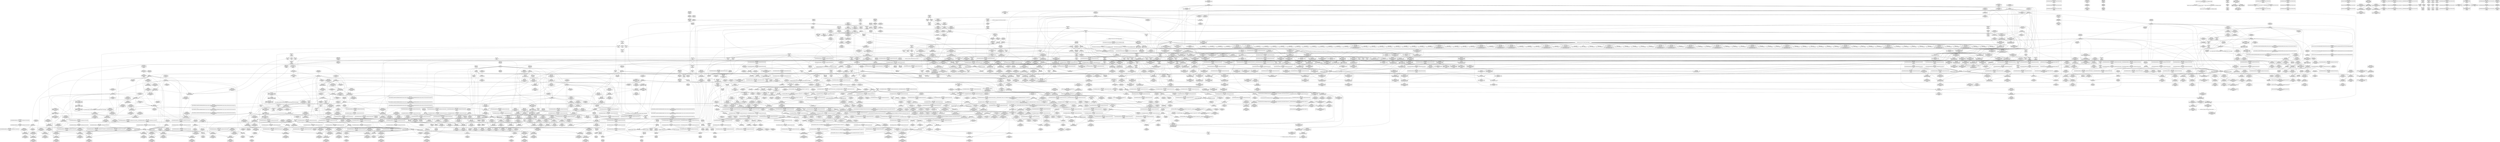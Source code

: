 digraph {
	CE0x470de80 [shape=record,shape=Mrecord,label="{CE0x470de80|rcu_read_lock:_tmp1|*SummSource*}"]
	CE0x467d070 [shape=record,shape=Mrecord,label="{CE0x467d070|selinux_shm_alloc_security:_call1|security/selinux/hooks.c,5298|*SummSink*}"]
	CE0x4719390 [shape=record,shape=Mrecord,label="{CE0x4719390|rcu_read_lock:_tobool|include/linux/rcupdate.h,882|*SummSource*}"]
	CE0x476be10 [shape=record,shape=Mrecord,label="{CE0x476be10|rcu_read_unlock:_tmp16|include/linux/rcupdate.h,933}"]
	CE0x59084b0 [shape=record,shape=Mrecord,label="{CE0x59084b0|selinux_shm_alloc_security:_if.end10|*SummSource*}"]
	CE0x46b5f60 [shape=record,shape=Mrecord,label="{CE0x46b5f60|GLOBAL:_ipc_free_security|*Constant*|*SummSink*}"]
	CE0x47204a0 [shape=record,shape=Mrecord,label="{CE0x47204a0|_call_void_lockdep_rcu_suspicious(i8*_getelementptr_inbounds_(_25_x_i8_,_25_x_i8_*_.str3,_i32_0,_i32_0),_i32_208,_i8*_getelementptr_inbounds_(_41_x_i8_,_41_x_i8_*_.str44,_i32_0,_i32_0))_#10,_!dbg_!27732|security/selinux/hooks.c,208|*SummSink*}"]
	CE0x466a820 [shape=record,shape=Mrecord,label="{CE0x466a820|80:_i32,_112:_i8*,_:_CMRE_14,15_}"]
	CE0x467ec50 [shape=record,shape=Mrecord,label="{CE0x467ec50|i16_28|*Constant*|*SummSource*}"]
	CE0x46fda60 [shape=record,shape=Mrecord,label="{CE0x46fda60|task_sid:_tmp|*SummSink*}"]
	CE0x4713820 [shape=record,shape=Mrecord,label="{CE0x4713820|rcu_read_lock:_tmp2|*SummSource*}"]
	CE0x47a5b10 [shape=record,shape=Mrecord,label="{CE0x47a5b10|__rcu_read_unlock:_tmp2|*SummSink*}"]
	CE0x46be320 [shape=record,shape=Mrecord,label="{CE0x46be320|i64*_getelementptr_inbounds_(_11_x_i64_,_11_x_i64_*___llvm_gcov_ctr132,_i64_0,_i64_1)|*Constant*|*SummSource*}"]
	CE0x46b9570 [shape=record,shape=Mrecord,label="{CE0x46b9570|selinux_shm_alloc_security:_tmp18|security/selinux/hooks.c,5313|*SummSource*}"]
	CE0x471f7d0 [shape=record,shape=Mrecord,label="{CE0x471f7d0|i64*_getelementptr_inbounds_(_13_x_i64_,_13_x_i64_*___llvm_gcov_ctr126,_i64_0,_i64_8)|*Constant*|*SummSource*}"]
	CE0x46b1bf0 [shape=record,shape=Mrecord,label="{CE0x46b1bf0|i64_1|*Constant*}"]
	CE0x46efa90 [shape=record,shape=Mrecord,label="{CE0x46efa90|rcu_read_lock:_tmp15|include/linux/rcupdate.h,882}"]
	CE0x476e6b0 [shape=record,shape=Mrecord,label="{CE0x476e6b0|i64_1|*Constant*}"]
	CE0x46e33b0 [shape=record,shape=Mrecord,label="{CE0x46e33b0|ipc_free_security:_security|security/selinux/hooks.c,5097}"]
	CE0x47222b0 [shape=record,shape=Mrecord,label="{CE0x47222b0|task_sid:_tmp19|security/selinux/hooks.c,208}"]
	CE0x4659260 [shape=record,shape=Mrecord,label="{CE0x4659260|selinux_shm_alloc_security:_tmp7|security/selinux/hooks.c,5300|*SummSource*}"]
	CE0x4722080 [shape=record,shape=Mrecord,label="{CE0x4722080|i8*_getelementptr_inbounds_(_41_x_i8_,_41_x_i8_*_.str44,_i32_0,_i32_0)|*Constant*|*SummSource*}"]
	CE0x4650770 [shape=record,shape=Mrecord,label="{CE0x4650770|current_sid:_tmp4|security/selinux/hooks.c,218|*SummSink*}"]
	CE0x478aee0 [shape=record,shape=Mrecord,label="{CE0x478aee0|i32_1|*Constant*}"]
	CE0x46e0180 [shape=record,shape=Mrecord,label="{CE0x46e0180|rcu_read_lock:_tmp8|include/linux/rcupdate.h,882|*SummSource*}"]
	CE0x472c1d0 [shape=record,shape=Mrecord,label="{CE0x472c1d0|task_sid:_call7|security/selinux/hooks.c,208|*SummSource*}"]
	CE0x47304f0 [shape=record,shape=Mrecord,label="{CE0x47304f0|kmalloc:_tmp1|*SummSink*}"]
	CE0x46d23b0 [shape=record,shape=Mrecord,label="{CE0x46d23b0|current_sid:_tmp19|security/selinux/hooks.c,218|*SummSink*}"]
	CE0x46e0fa0 [shape=record,shape=Mrecord,label="{CE0x46e0fa0|ipc_alloc_security:_tmp9|security/selinux/hooks.c,5087|*SummSink*}"]
	CE0x46d8230 [shape=record,shape=Mrecord,label="{CE0x46d8230|current_sid:_cred|security/selinux/hooks.c,218|*SummSink*}"]
	CE0x46b66a0 [shape=record,shape=Mrecord,label="{CE0x46b66a0|ipc_free_security:_perm|Function::ipc_free_security&Arg::perm::|*SummSource*}"]
	CE0x472c780 [shape=record,shape=Mrecord,label="{CE0x472c780|GLOBAL:_cred_sid|*Constant*|*SummSource*}"]
	CE0x46f93a0 [shape=record,shape=Mrecord,label="{CE0x46f93a0|i32_32768|*Constant*}"]
	CE0x46b1030 [shape=record,shape=Mrecord,label="{CE0x46b1030|selinux_shm_alloc_security:_ipc_id|security/selinux/hooks.c,5305|*SummSink*}"]
	CE0x46dc870 [shape=record,shape=Mrecord,label="{CE0x46dc870|task_sid:_do.body5}"]
	CE0x4730410 [shape=record,shape=Mrecord,label="{CE0x4730410|task_sid:_tmp10|security/selinux/hooks.c,208|*SummSink*}"]
	CE0x47194a0 [shape=record,shape=Mrecord,label="{CE0x47194a0|rcu_read_unlock:_if.then}"]
	CE0x4783720 [shape=record,shape=Mrecord,label="{CE0x4783720|GLOBAL:_lock_acquire|*Constant*|*SummSink*}"]
	CE0x46d0f10 [shape=record,shape=Mrecord,label="{CE0x46d0f10|task_sid:_tmp23|security/selinux/hooks.c,208}"]
	CE0x47c0300 [shape=record,shape=Mrecord,label="{CE0x47c0300|i32_0|*Constant*}"]
	CE0x46ece30 [shape=record,shape=Mrecord,label="{CE0x46ece30|rcu_read_lock:_tmp10|include/linux/rcupdate.h,882|*SummSource*}"]
	CE0x471d300 [shape=record,shape=Mrecord,label="{CE0x471d300|task_sid:_tmp6|security/selinux/hooks.c,208|*SummSink*}"]
	CE0x472e790 [shape=record,shape=Mrecord,label="{CE0x472e790|rcu_read_unlock:_tmp5|include/linux/rcupdate.h,933|*SummSink*}"]
	CE0x472a820 [shape=record,shape=Mrecord,label="{CE0x472a820|task_sid:_tmp25|security/selinux/hooks.c,208|*SummSource*}"]
	CE0x46503f0 [shape=record,shape=Mrecord,label="{CE0x46503f0|i64*_getelementptr_inbounds_(_11_x_i64_,_11_x_i64_*___llvm_gcov_ctr125,_i64_0,_i64_6)|*Constant*|*SummSink*}"]
	CE0x4683730 [shape=record,shape=Mrecord,label="{CE0x4683730|kzalloc:_entry|*SummSource*}"]
	CE0x4704bb0 [shape=record,shape=Mrecord,label="{CE0x4704bb0|cred_sid:_bb|*SummSource*}"]
	CE0x46c34c0 [shape=record,shape=Mrecord,label="{CE0x46c34c0|i64_1|*Constant*}"]
	CE0x46de440 [shape=record,shape=Mrecord,label="{CE0x46de440|_call_void_mcount()_#3|*SummSource*}"]
	CE0x46cd720 [shape=record,shape=Mrecord,label="{CE0x46cd720|rcu_read_unlock:_tmp1|*SummSource*}"]
	CE0x4687460 [shape=record,shape=Mrecord,label="{CE0x4687460|i8_4|*Constant*}"]
	CE0x466c010 [shape=record,shape=Mrecord,label="{CE0x466c010|i64_8|*Constant*}"]
	CE0x4670060 [shape=record,shape=Mrecord,label="{CE0x4670060|i32_0|*Constant*|*SummSink*}"]
	CE0x46e3b80 [shape=record,shape=Mrecord,label="{CE0x46e3b80|COLLAPSED:_GCMRE___llvm_gcov_ctr126_internal_global_13_x_i64_zeroinitializer:_elem_0:default:}"]
	CE0x46d3a30 [shape=record,shape=Mrecord,label="{CE0x46d3a30|ipc_free_security:_tmp6|security/selinux/hooks.c,5099|*SummSink*}"]
	CE0x47821b0 [shape=record,shape=Mrecord,label="{CE0x47821b0|rcu_lock_acquire:___here|*SummSink*}"]
	CE0x467c900 [shape=record,shape=Mrecord,label="{CE0x467c900|current_sid:_tmp11|security/selinux/hooks.c,218}"]
	CE0x46d7030 [shape=record,shape=Mrecord,label="{CE0x46d7030|task_sid:_tmp14|security/selinux/hooks.c,208}"]
	CE0x46add60 [shape=record,shape=Mrecord,label="{CE0x46add60|i64_5|*Constant*|*SummSource*}"]
	CE0x4771080 [shape=record,shape=Mrecord,label="{CE0x4771080|_call_void___preempt_count_sub(i32_1)_#10,_!dbg_!27715|include/linux/rcupdate.h,244}"]
	CE0x46cce00 [shape=record,shape=Mrecord,label="{CE0x46cce00|GLOBAL:___llvm_gcov_ctr132|Global_var:__llvm_gcov_ctr132|*SummSource*}"]
	CE0x46f7590 [shape=record,shape=Mrecord,label="{CE0x46f7590|get_current:_tmp}"]
	CE0x46f68a0 [shape=record,shape=Mrecord,label="{CE0x46f68a0|i64*_getelementptr_inbounds_(_2_x_i64_,_2_x_i64_*___llvm_gcov_ctr182,_i64_0,_i64_1)|*Constant*}"]
	CE0x46f2170 [shape=record,shape=Mrecord,label="{CE0x46f2170|i64*_getelementptr_inbounds_(_4_x_i64_,_4_x_i64_*___llvm_gcov_ctr128,_i64_0,_i64_2)|*Constant*}"]
	CE0x46b50a0 [shape=record,shape=Mrecord,label="{CE0x46b50a0|selinux_shm_alloc_security:_shm_perm9|security/selinux/hooks.c,5310}"]
	CE0x4702e90 [shape=record,shape=Mrecord,label="{CE0x4702e90|ipc_alloc_security:_if.then|*SummSink*}"]
	CE0x4684b70 [shape=record,shape=Mrecord,label="{CE0x4684b70|current_sid:_do.body|*SummSource*}"]
	CE0x471c680 [shape=record,shape=Mrecord,label="{CE0x471c680|cred_sid:_tmp5|security/selinux/hooks.c,196|*SummSink*}"]
	CE0x468a620 [shape=record,shape=Mrecord,label="{CE0x468a620|rcu_read_unlock:_land.lhs.true2|*SummSource*}"]
	CE0x4677fa0 [shape=record,shape=Mrecord,label="{CE0x4677fa0|80:_i32,_112:_i8*,_:_CMRE_48,49_}"]
	CE0x470c7e0 [shape=record,shape=Mrecord,label="{CE0x470c7e0|__preempt_count_add:_val|Function::__preempt_count_add&Arg::val::|*SummSource*}"]
	CE0x470b190 [shape=record,shape=Mrecord,label="{CE0x470b190|rcu_lock_release:_tmp3}"]
	CE0x4650890 [shape=record,shape=Mrecord,label="{CE0x4650890|i32_32768|*Constant*|*SummSource*}"]
	CE0x4718870 [shape=record,shape=Mrecord,label="{CE0x4718870|rcu_read_lock:_if.end|*SummSource*}"]
	CE0x46c4d00 [shape=record,shape=Mrecord,label="{CE0x46c4d00|current_sid:_tmp12|security/selinux/hooks.c,218|*SummSink*}"]
	CE0x4666b00 [shape=record,shape=Mrecord,label="{CE0x4666b00|80:_i32,_112:_i8*,_:_CMRE_80,84_|*MultipleSource*|Function::selinux_shm_alloc_security&Arg::shp::|security/selinux/hooks.c,5298}"]
	CE0x46822d0 [shape=record,shape=Mrecord,label="{CE0x46822d0|current_sid:_bb|*SummSink*}"]
	CE0x46b81d0 [shape=record,shape=Mrecord,label="{CE0x46b81d0|selinux_shm_alloc_security:_retval.0|*SummSink*}"]
	CE0x467de50 [shape=record,shape=Mrecord,label="{CE0x467de50|ipc_alloc_security:_perm|Function::ipc_alloc_security&Arg::perm::|*SummSource*}"]
	CE0x46fd670 [shape=record,shape=Mrecord,label="{CE0x46fd670|_call_void_mcount()_#3}"]
	CE0x46e91a0 [shape=record,shape=Mrecord,label="{CE0x46e91a0|rcu_read_lock:_tmp22|include/linux/rcupdate.h,884}"]
	CE0x46c8300 [shape=record,shape=Mrecord,label="{CE0x46c8300|GLOBAL:___llvm_gcov_ctr301|Global_var:__llvm_gcov_ctr301|*SummSource*}"]
	CE0x471f670 [shape=record,shape=Mrecord,label="{CE0x471f670|i64*_getelementptr_inbounds_(_13_x_i64_,_13_x_i64_*___llvm_gcov_ctr126,_i64_0,_i64_8)|*Constant*}"]
	CE0x46f4a50 [shape=record,shape=Mrecord,label="{CE0x46f4a50|GLOBAL:_kfree|*Constant*|*SummSink*}"]
	CE0x46c7f40 [shape=record,shape=Mrecord,label="{CE0x46c7f40|0:_i8,_:_GCMR_current_sid.__warned_internal_global_i8_0,_section_.data.unlikely_,_align_1:_elem_0:default:}"]
	CE0x46cd060 [shape=record,shape=Mrecord,label="{CE0x46cd060|i64*_getelementptr_inbounds_(_4_x_i64_,_4_x_i64_*___llvm_gcov_ctr128,_i64_0,_i64_3)|*Constant*|*SummSink*}"]
	CE0x46be4c0 [shape=record,shape=Mrecord,label="{CE0x46be4c0|__preempt_count_add:_entry}"]
	CE0x47a05f0 [shape=record,shape=Mrecord,label="{CE0x47a05f0|_call_void_mcount()_#3|*SummSink*}"]
	CE0x46c62e0 [shape=record,shape=Mrecord,label="{CE0x46c62e0|ipc_free_security:_tmp}"]
	CE0x476b490 [shape=record,shape=Mrecord,label="{CE0x476b490|rcu_lock_release:_tmp2|*SummSource*}"]
	CE0x476b900 [shape=record,shape=Mrecord,label="{CE0x476b900|rcu_read_unlock:_tmp15|include/linux/rcupdate.h,933}"]
	CE0x46c7630 [shape=record,shape=Mrecord,label="{CE0x46c7630|i64*_getelementptr_inbounds_(_11_x_i64_,_11_x_i64_*___llvm_gcov_ctr125,_i64_0,_i64_0)|*Constant*}"]
	CE0x466edb0 [shape=record,shape=Mrecord,label="{CE0x466edb0|80:_i32,_112:_i8*,_:_CMRE_62,63_}"]
	CE0x46a9bb0 [shape=record,shape=Mrecord,label="{CE0x46a9bb0|selinux_shm_alloc_security:_shm_perm4|security/selinux/hooks.c,5305|*SummSource*}"]
	CE0x46f5d40 [shape=record,shape=Mrecord,label="{CE0x46f5d40|task_sid:_call3|security/selinux/hooks.c,208}"]
	CE0x47d03f0 [shape=record,shape=Mrecord,label="{CE0x47d03f0|i64*_getelementptr_inbounds_(_4_x_i64_,_4_x_i64_*___llvm_gcov_ctr135,_i64_0,_i64_2)|*Constant*|*SummSource*}"]
	CE0x4797850 [shape=record,shape=Mrecord,label="{CE0x4797850|__preempt_count_add:_bb}"]
	CE0x4730680 [shape=record,shape=Mrecord,label="{CE0x4730680|i64*_getelementptr_inbounds_(_2_x_i64_,_2_x_i64_*___llvm_gcov_ctr109,_i64_0,_i64_1)|*Constant*|*SummSource*}"]
	CE0x46c5800 [shape=record,shape=Mrecord,label="{CE0x46c5800|current_sid:_tmp13|security/selinux/hooks.c,218|*SummSource*}"]
	CE0x466b5e0 [shape=record,shape=Mrecord,label="{CE0x466b5e0|i64_4|*Constant*}"]
	CE0x47cee40 [shape=record,shape=Mrecord,label="{CE0x47cee40|__preempt_count_sub:_tmp}"]
	CE0x472f9a0 [shape=record,shape=Mrecord,label="{CE0x472f9a0|task_sid:_land.lhs.true|*SummSource*}"]
	CE0x47a8bd0 [shape=record,shape=Mrecord,label="{CE0x47a8bd0|__preempt_count_sub:_tmp6|./arch/x86/include/asm/preempt.h,78|*SummSink*}"]
	CE0x46e3bf0 [shape=record,shape=Mrecord,label="{CE0x46e3bf0|task_sid:_tmp|*SummSource*}"]
	CE0x4664690 [shape=record,shape=Mrecord,label="{CE0x4664690|selinux_shm_alloc_security:_if.then8|*SummSource*}"]
	CE0x4662c50 [shape=record,shape=Mrecord,label="{CE0x4662c50|80:_i32,_112:_i8*,_:_CMRE_9,10_}"]
	CE0x46a8f90 [shape=record,shape=Mrecord,label="{CE0x46a8f90|current_sid:_tmp17|security/selinux/hooks.c,218|*SummSource*}"]
	CE0x476eb20 [shape=record,shape=Mrecord,label="{CE0x476eb20|GLOBAL:_lock_acquire|*Constant*}"]
	CE0x472fda0 [shape=record,shape=Mrecord,label="{CE0x472fda0|rcu_lock_acquire:_entry}"]
	CE0x4711e80 [shape=record,shape=Mrecord,label="{CE0x4711e80|rcu_read_lock:_tobool|include/linux/rcupdate.h,882|*SummSink*}"]
	CE0x4662b60 [shape=record,shape=Mrecord,label="{CE0x4662b60|80:_i32,_112:_i8*,_:_CMRE_8,9_}"]
	CE0x46aa2b0 [shape=record,shape=Mrecord,label="{CE0x46aa2b0|selinux_shm_alloc_security:_sid5|security/selinux/hooks.c,5307|*SummSink*}"]
	CE0x465e2d0 [shape=record,shape=Mrecord,label="{CE0x465e2d0|i64*_getelementptr_inbounds_(_2_x_i64_,_2_x_i64_*___llvm_gcov_ctr302,_i64_0,_i64_1)|*Constant*}"]
	CE0x4659cb0 [shape=record,shape=Mrecord,label="{CE0x4659cb0|selinux_shm_alloc_security:_entry|*SummSource*}"]
	CE0x3d61fd0 [shape=record,shape=Mrecord,label="{CE0x3d61fd0|i64_1|*Constant*}"]
	CE0x4703770 [shape=record,shape=Mrecord,label="{CE0x4703770|%struct.ipc_security_struct*_null|*Constant*}"]
	CE0x479fa50 [shape=record,shape=Mrecord,label="{CE0x479fa50|_call_void_asm_addl_$1,_%gs:$0_,_*m,ri,*m,_dirflag_,_fpsr_,_flags_(i32*___preempt_count,_i32_%sub,_i32*___preempt_count)_#3,_!dbg_!27717,_!srcloc_!27718|./arch/x86/include/asm/preempt.h,77}"]
	CE0x47965e0 [shape=record,shape=Mrecord,label="{CE0x47965e0|__preempt_count_sub:_tmp5|./arch/x86/include/asm/preempt.h,77|*SummSource*}"]
	CE0x470b610 [shape=record,shape=Mrecord,label="{CE0x470b610|void_(i32*,_i32,_i32*)*_asm_addl_$1,_%gs:$0_,_*m,ri,*m,_dirflag_,_fpsr_,_flags_|*SummSink*}"]
	CE0x467eb30 [shape=record,shape=Mrecord,label="{CE0x467eb30|ipc_alloc_security:_perm|Function::ipc_alloc_security&Arg::perm::|*SummSink*}"]
	CE0x466be50 [shape=record,shape=Mrecord,label="{CE0x466be50|current_sid:_tmp5|security/selinux/hooks.c,218}"]
	CE0x46d6410 [shape=record,shape=Mrecord,label="{CE0x46d6410|rcu_lock_acquire:_indirectgoto|*SummSource*}"]
	CE0x4793af0 [shape=record,shape=Mrecord,label="{CE0x4793af0|i64*_getelementptr_inbounds_(_4_x_i64_,_4_x_i64_*___llvm_gcov_ctr129,_i64_0,_i64_2)|*Constant*}"]
	CE0x46d68c0 [shape=record,shape=Mrecord,label="{CE0x46d68c0|_call_void_mcount()_#3|*SummSource*}"]
	CE0x46fdf70 [shape=record,shape=Mrecord,label="{CE0x46fdf70|rcu_read_lock:_tmp5|include/linux/rcupdate.h,882|*SummSource*}"]
	CE0x46d6bd0 [shape=record,shape=Mrecord,label="{CE0x46d6bd0|i64_6|*Constant*|*SummSource*}"]
	CE0x4678a60 [shape=record,shape=Mrecord,label="{CE0x4678a60|ipc_alloc_security:_bb}"]
	CE0x46b61a0 [shape=record,shape=Mrecord,label="{CE0x46b61a0|ipc_free_security:_entry}"]
	CE0x46c2a30 [shape=record,shape=Mrecord,label="{CE0x46c2a30|get_current:_tmp3|*SummSink*}"]
	CE0x466e390 [shape=record,shape=Mrecord,label="{CE0x466e390|current_sid:_tmp|*SummSink*}"]
	CE0x46ec140 [shape=record,shape=Mrecord,label="{CE0x46ec140|rcu_read_lock:_tobool1|include/linux/rcupdate.h,882|*SummSource*}"]
	CE0x4678e70 [shape=record,shape=Mrecord,label="{CE0x4678e70|current_sid:_tmp9|security/selinux/hooks.c,218|*SummSink*}"]
	CE0x47ba900 [shape=record,shape=Mrecord,label="{CE0x47ba900|__preempt_count_add:_tmp5|./arch/x86/include/asm/preempt.h,72|*SummSource*}"]
	CE0x46702e0 [shape=record,shape=Mrecord,label="{CE0x46702e0|current_sid:_tmp|*SummSource*}"]
	CE0x470c0c0 [shape=record,shape=Mrecord,label="{CE0x470c0c0|i64*_getelementptr_inbounds_(_11_x_i64_,_11_x_i64_*___llvm_gcov_ctr132,_i64_0,_i64_8)|*Constant*|*SummSource*}"]
	CE0x47a2790 [shape=record,shape=Mrecord,label="{CE0x47a2790|_ret_void,_!dbg_!27720|./arch/x86/include/asm/preempt.h,78|*SummSink*}"]
	CE0x4718980 [shape=record,shape=Mrecord,label="{CE0x4718980|rcu_read_lock:_if.end|*SummSink*}"]
	CE0x46d53f0 [shape=record,shape=Mrecord,label="{CE0x46d53f0|rcu_lock_acquire:_tmp6|*SummSink*}"]
	CE0x46dd8b0 [shape=record,shape=Mrecord,label="{CE0x46dd8b0|__rcu_read_lock:_entry|*SummSource*}"]
	CE0x477cd20 [shape=record,shape=Mrecord,label="{CE0x477cd20|_call_void_mcount()_#3|*SummSink*}"]
	CE0x477d7a0 [shape=record,shape=Mrecord,label="{CE0x477d7a0|rcu_lock_acquire:_tmp5|include/linux/rcupdate.h,418}"]
	CE0x470e5f0 [shape=record,shape=Mrecord,label="{CE0x470e5f0|i64*_getelementptr_inbounds_(_13_x_i64_,_13_x_i64_*___llvm_gcov_ctr126,_i64_0,_i64_8)|*Constant*|*SummSink*}"]
	CE0x470e4b0 [shape=record,shape=Mrecord,label="{CE0x470e4b0|i64_5|*Constant*}"]
	CE0x46dbf20 [shape=record,shape=Mrecord,label="{CE0x46dbf20|task_sid:_tmp9|security/selinux/hooks.c,208|*SummSource*}"]
	CE0x46d01c0 [shape=record,shape=Mrecord,label="{CE0x46d01c0|task_sid:_tmp21|security/selinux/hooks.c,208}"]
	CE0x4700e50 [shape=record,shape=Mrecord,label="{CE0x4700e50|i64*_getelementptr_inbounds_(_2_x_i64_,_2_x_i64_*___llvm_gcov_ctr302,_i64_0,_i64_1)|*Constant*|*SummSink*}"]
	CE0x4712c40 [shape=record,shape=Mrecord,label="{CE0x4712c40|task_sid:_tmp15|security/selinux/hooks.c,208|*SummSource*}"]
	CE0x46b36b0 [shape=record,shape=Mrecord,label="{CE0x46b36b0|selinux_shm_alloc_security:_tmp15|security/selinux/hooks.c,5309}"]
	CE0x47bb440 [shape=record,shape=Mrecord,label="{CE0x47bb440|i64*_getelementptr_inbounds_(_4_x_i64_,_4_x_i64_*___llvm_gcov_ctr129,_i64_0,_i64_0)|*Constant*|*SummSource*}"]
	CE0x4715ef0 [shape=record,shape=Mrecord,label="{CE0x4715ef0|kmalloc:_bb|*SummSource*}"]
	CE0x46bf610 [shape=record,shape=Mrecord,label="{CE0x46bf610|__rcu_read_lock:_tmp5|include/linux/rcupdate.h,239|*SummSource*}"]
	CE0x4715f60 [shape=record,shape=Mrecord,label="{CE0x4715f60|kmalloc:_bb|*SummSink*}"]
	CE0x468e7b0 [shape=record,shape=Mrecord,label="{CE0x468e7b0|selinux_shm_alloc_security:_tmp8|security/selinux/hooks.c,5302|*SummSink*}"]
	CE0x46d8820 [shape=record,shape=Mrecord,label="{CE0x46d8820|current_sid:_tmp21|security/selinux/hooks.c,218|*SummSource*}"]
	CE0x4770ec0 [shape=record,shape=Mrecord,label="{CE0x4770ec0|i64*_getelementptr_inbounds_(_11_x_i64_,_11_x_i64_*___llvm_gcov_ctr132,_i64_0,_i64_0)|*Constant*}"]
	CE0x479eaa0 [shape=record,shape=Mrecord,label="{CE0x479eaa0|__preempt_count_sub:_entry|*SummSource*}"]
	CE0x46e7df0 [shape=record,shape=Mrecord,label="{CE0x46e7df0|rcu_read_lock:_tmp19|include/linux/rcupdate.h,882|*SummSink*}"]
	CE0x476e810 [shape=record,shape=Mrecord,label="{CE0x476e810|rcu_lock_acquire:_tmp5|include/linux/rcupdate.h,418|*SummSink*}"]
	CE0x46ae320 [shape=record,shape=Mrecord,label="{CE0x46ae320|selinux_shm_alloc_security:_tmp12|security/selinux/hooks.c,5309}"]
	CE0x46fdca0 [shape=record,shape=Mrecord,label="{CE0x46fdca0|task_sid:_tmp1|*SummSource*}"]
	CE0x4689700 [shape=record,shape=Mrecord,label="{CE0x4689700|80:_i32,_112:_i8*,_:_CMRE_192,200_|*MultipleSource*|Function::selinux_shm_alloc_security&Arg::shp::|security/selinux/hooks.c,5298}"]
	CE0x466c550 [shape=record,shape=Mrecord,label="{CE0x466c550|i8_1|*Constant*|*SummSource*}"]
	CE0x46e8e80 [shape=record,shape=Mrecord,label="{CE0x46e8e80|rcu_read_lock:_tmp22|include/linux/rcupdate.h,884|*SummSink*}"]
	CE0x47d0f60 [shape=record,shape=Mrecord,label="{CE0x47d0f60|__preempt_count_add:_tmp1}"]
	CE0x46826c0 [shape=record,shape=Mrecord,label="{CE0x46826c0|_ret_i32_%retval.0,_!dbg_!27746|security/selinux/hooks.c,5314|*SummSink*}"]
	CE0x46f8020 [shape=record,shape=Mrecord,label="{CE0x46f8020|ipc_free_security:_tmp5|security/selinux/hooks.c,5097|*SummSource*}"]
	CE0x46db2f0 [shape=record,shape=Mrecord,label="{CE0x46db2f0|current_sid:_tmp24|security/selinux/hooks.c,220|*SummSink*}"]
	CE0x46768a0 [shape=record,shape=Mrecord,label="{CE0x46768a0|i64_2|*Constant*|*SummSink*}"]
	CE0x46d7730 [shape=record,shape=Mrecord,label="{CE0x46d7730|task_sid:_if.end|*SummSink*}"]
	CE0x46c0d50 [shape=record,shape=Mrecord,label="{CE0x46c0d50|ipc_alloc_security:_tmp11|security/selinux/hooks.c,5090|*SummSink*}"]
	CE0x46cbf50 [shape=record,shape=Mrecord,label="{CE0x46cbf50|ipc_free_security:_tmp2}"]
	CE0x46fe450 [shape=record,shape=Mrecord,label="{CE0x46fe450|GLOBAL:_rcu_read_lock|*Constant*|*SummSink*}"]
	CE0x46f1e20 [shape=record,shape=Mrecord,label="{CE0x46f1e20|rcu_read_lock:_tmp6|include/linux/rcupdate.h,882|*SummSink*}"]
	CE0x47033c0 [shape=record,shape=Mrecord,label="{CE0x47033c0|get_current:_tmp1|*SummSink*}"]
	CE0x4665f50 [shape=record,shape=Mrecord,label="{CE0x4665f50|GLOBAL:_current_sid|*Constant*|*SummSource*}"]
	CE0x4668b30 [shape=record,shape=Mrecord,label="{CE0x4668b30|i64*_getelementptr_inbounds_(_9_x_i64_,_9_x_i64_*___llvm_gcov_ctr310,_i64_0,_i64_3)|*Constant*}"]
	CE0x4724e40 [shape=record,shape=Mrecord,label="{CE0x4724e40|task_sid:_do.end6|*SummSource*}"]
	CE0x472bd60 [shape=record,shape=Mrecord,label="{CE0x472bd60|task_sid:_tmp27|security/selinux/hooks.c,208|*SummSink*}"]
	CE0x46aa930 [shape=record,shape=Mrecord,label="{CE0x46aa930|0:_i16,_4:_i32,_:_CMRE_0,2_|*MultipleSource*|security/selinux/hooks.c,5302|security/selinux/hooks.c,5302|security/selinux/hooks.c,5307}"]
	CE0x470d370 [shape=record,shape=Mrecord,label="{CE0x470d370|task_sid:_if.then|*SummSink*}"]
	CE0x46e4530 [shape=record,shape=Mrecord,label="{CE0x46e4530|i64*_getelementptr_inbounds_(_11_x_i64_,_11_x_i64_*___llvm_gcov_ctr127,_i64_0,_i64_8)|*Constant*|*SummSource*}"]
	CE0x46dbf90 [shape=record,shape=Mrecord,label="{CE0x46dbf90|GLOBAL:_task_sid.__warned|Global_var:task_sid.__warned|*SummSource*}"]
	CE0x46849d0 [shape=record,shape=Mrecord,label="{CE0x46849d0|i64*_getelementptr_inbounds_(_11_x_i64_,_11_x_i64_*___llvm_gcov_ctr125,_i64_0,_i64_0)|*Constant*|*SummSink*}"]
	CE0x46d6d00 [shape=record,shape=Mrecord,label="{CE0x46d6d00|i64_6|*Constant*|*SummSink*}"]
	CE0x47bfbd0 [shape=record,shape=Mrecord,label="{CE0x47bfbd0|__preempt_count_sub:_tmp1|*SummSource*}"]
	CE0x47bf130 [shape=record,shape=Mrecord,label="{CE0x47bf130|i64*_getelementptr_inbounds_(_4_x_i64_,_4_x_i64_*___llvm_gcov_ctr135,_i64_0,_i64_2)|*Constant*|*SummSink*}"]
	CE0x472b5c0 [shape=record,shape=Mrecord,label="{CE0x472b5c0|task_sid:_tmp26|security/selinux/hooks.c,208|*SummSink*}"]
	CE0x46bda00 [shape=record,shape=Mrecord,label="{CE0x46bda00|GLOBAL:___llvm_gcov_ctr132|Global_var:__llvm_gcov_ctr132}"]
	CE0x4779450 [shape=record,shape=Mrecord,label="{CE0x4779450|_call_void_rcu_lock_release(%struct.lockdep_map*_rcu_lock_map)_#10,_!dbg_!27733|include/linux/rcupdate.h,935|*SummSource*}"]
	CE0x46cda10 [shape=record,shape=Mrecord,label="{CE0x46cda10|__rcu_read_lock:_tmp7|include/linux/rcupdate.h,240|*SummSource*}"]
	CE0x46674d0 [shape=record,shape=Mrecord,label="{CE0x46674d0|selinux_shm_alloc_security:_return|*SummSource*}"]
	CE0x46e54b0 [shape=record,shape=Mrecord,label="{CE0x46e54b0|i32_883|*Constant*|*SummSink*}"]
	CE0x46c18d0 [shape=record,shape=Mrecord,label="{CE0x46c18d0|current_sid:_tmp7|security/selinux/hooks.c,218|*SummSource*}"]
	CE0x46e7320 [shape=record,shape=Mrecord,label="{CE0x46e7320|rcu_read_lock:_tmp18|include/linux/rcupdate.h,882|*SummSink*}"]
	CE0x46835f0 [shape=record,shape=Mrecord,label="{CE0x46835f0|i32_208|*Constant*|*SummSource*}"]
	CE0x479b220 [shape=record,shape=Mrecord,label="{CE0x479b220|__preempt_count_sub:_tmp5|./arch/x86/include/asm/preempt.h,77|*SummSink*}"]
	CE0x4782660 [shape=record,shape=Mrecord,label="{CE0x4782660|rcu_lock_acquire:_tmp4|include/linux/rcupdate.h,418}"]
	CE0x479ee30 [shape=record,shape=Mrecord,label="{CE0x479ee30|__preempt_count_sub:_val|Function::__preempt_count_sub&Arg::val::}"]
	CE0x470e1f0 [shape=record,shape=Mrecord,label="{CE0x470e1f0|i64*_getelementptr_inbounds_(_11_x_i64_,_11_x_i64_*___llvm_gcov_ctr127,_i64_0,_i64_1)|*Constant*}"]
	CE0x46cb170 [shape=record,shape=Mrecord,label="{CE0x46cb170|kzalloc:_flags|Function::kzalloc&Arg::flags::}"]
	CE0x476e5b0 [shape=record,shape=Mrecord,label="{CE0x476e5b0|__rcu_read_lock:_tmp|*SummSink*}"]
	CE0x471d000 [shape=record,shape=Mrecord,label="{CE0x471d000|COLLAPSED:_GCMRE___llvm_gcov_ctr131_internal_global_2_x_i64_zeroinitializer:_elem_0:default:}"]
	CE0x46a9400 [shape=record,shape=Mrecord,label="{CE0x46a9400|selinux_shm_alloc_security:_call6|security/selinux/hooks.c,5307|*SummSink*}"]
	CE0x46f73a0 [shape=record,shape=Mrecord,label="{CE0x46f73a0|get_current:_bb}"]
	CE0x46c9a00 [shape=record,shape=Mrecord,label="{CE0x46c9a00|current_sid:_land.lhs.true2}"]
	CE0x4684820 [shape=record,shape=Mrecord,label="{CE0x4684820|i64*_getelementptr_inbounds_(_2_x_i64_,_2_x_i64_*___llvm_gcov_ctr302,_i64_0,_i64_0)|*Constant*|*SummSource*}"]
	CE0x46c52d0 [shape=record,shape=Mrecord,label="{CE0x46c52d0|ipc_free_security:_tmp3|*SummSource*}"]
	CE0x46d97d0 [shape=record,shape=Mrecord,label="{CE0x46d97d0|current_sid:_tmp22|security/selinux/hooks.c,218|*SummSource*}"]
	CE0x47926f0 [shape=record,shape=Mrecord,label="{CE0x47926f0|GLOBAL:___preempt_count|Global_var:__preempt_count|*SummSource*}"]
	CE0x4787540 [shape=record,shape=Mrecord,label="{CE0x4787540|__rcu_read_unlock:_do.end|*SummSink*}"]
	CE0x4777650 [shape=record,shape=Mrecord,label="{CE0x4777650|rcu_read_unlock:_tmp19|include/linux/rcupdate.h,933}"]
	CE0x472b1d0 [shape=record,shape=Mrecord,label="{CE0x472b1d0|i64*_getelementptr_inbounds_(_13_x_i64_,_13_x_i64_*___llvm_gcov_ctr126,_i64_0,_i64_12)|*Constant*}"]
	CE0x47be330 [shape=record,shape=Mrecord,label="{CE0x47be330|__rcu_read_unlock:_tmp7|include/linux/rcupdate.h,245|*SummSink*}"]
	CE0x470fdc0 [shape=record,shape=Mrecord,label="{CE0x470fdc0|task_sid:_tmp3}"]
	CE0x46dc060 [shape=record,shape=Mrecord,label="{CE0x46dc060|GLOBAL:_task_sid.__warned|Global_var:task_sid.__warned|*SummSink*}"]
	CE0x46ed880 [shape=record,shape=Mrecord,label="{CE0x46ed880|rcu_read_lock:_tmp12|include/linux/rcupdate.h,882|*SummSource*}"]
	CE0x46ae420 [shape=record,shape=Mrecord,label="{CE0x46ae420|selinux_shm_alloc_security:_tmp12|security/selinux/hooks.c,5309|*SummSource*}"]
	CE0x4771a50 [shape=record,shape=Mrecord,label="{CE0x4771a50|rcu_lock_acquire:___here}"]
	CE0x471ffc0 [shape=record,shape=Mrecord,label="{CE0x471ffc0|_call_void_lockdep_rcu_suspicious(i8*_getelementptr_inbounds_(_25_x_i8_,_25_x_i8_*_.str3,_i32_0,_i32_0),_i32_208,_i8*_getelementptr_inbounds_(_41_x_i8_,_41_x_i8_*_.str44,_i32_0,_i32_0))_#10,_!dbg_!27732|security/selinux/hooks.c,208}"]
	CE0x468cb80 [shape=record,shape=Mrecord,label="{CE0x468cb80|avc_has_perm:_auditdata|Function::avc_has_perm&Arg::auditdata::|*SummSink*}"]
	CE0x46e3b10 [shape=record,shape=Mrecord,label="{CE0x46e3b10|task_sid:_tmp}"]
	CE0x46f2400 [shape=record,shape=Mrecord,label="{CE0x46f2400|rcu_read_lock:_land.lhs.true|*SummSource*}"]
	CE0x4778840 [shape=record,shape=Mrecord,label="{CE0x4778840|rcu_read_unlock:_tmp21|include/linux/rcupdate.h,935|*SummSink*}"]
	CE0x46595d0 [shape=record,shape=Mrecord,label="{CE0x46595d0|selinux_shm_alloc_security:_shm_perm3|security/selinux/hooks.c,5302|*SummSink*}"]
	CE0x46d14c0 [shape=record,shape=Mrecord,label="{CE0x46d14c0|task_sid:_tmp23|security/selinux/hooks.c,208|*SummSink*}"]
	CE0x4722e80 [shape=record,shape=Mrecord,label="{CE0x4722e80|rcu_read_unlock:_tmp2|*SummSink*}"]
	CE0x468e1a0 [shape=record,shape=Mrecord,label="{CE0x468e1a0|i32_10|*Constant*}"]
	CE0x468b070 [shape=record,shape=Mrecord,label="{CE0x468b070|i32_-12|*Constant*|*SummSink*}"]
	CE0x4666650 [shape=record,shape=Mrecord,label="{CE0x4666650|_ret_%struct.task_struct*_%tmp4,_!dbg_!27714|./arch/x86/include/asm/current.h,14|*SummSource*}"]
	CE0x46c8670 [shape=record,shape=Mrecord,label="{CE0x46c8670|current_sid:_land.lhs.true2|*SummSource*}"]
	CE0x47a5aa0 [shape=record,shape=Mrecord,label="{CE0x47a5aa0|__rcu_read_unlock:_tmp2|*SummSource*}"]
	CE0x467ae20 [shape=record,shape=Mrecord,label="{CE0x467ae20|80:_i32,_112:_i8*,_:_CMRE_69,70_}"]
	CE0x4679060 [shape=record,shape=Mrecord,label="{CE0x4679060|_call_void_mcount()_#3}"]
	CE0x4665a50 [shape=record,shape=Mrecord,label="{CE0x4665a50|ipc_alloc_security:_perm|Function::ipc_alloc_security&Arg::perm::}"]
	CE0x4784a40 [shape=record,shape=Mrecord,label="{CE0x4784a40|rcu_lock_acquire:_bb|*SummSink*}"]
	CE0x465a7a0 [shape=record,shape=Mrecord,label="{CE0x465a7a0|current_sid:_call|security/selinux/hooks.c,218|*SummSink*}"]
	CE0x466d510 [shape=record,shape=Mrecord,label="{CE0x466d510|selinux_shm_alloc_security:_shp|Function::selinux_shm_alloc_security&Arg::shp::|*SummSource*}"]
	CE0x4679f00 [shape=record,shape=Mrecord,label="{CE0x4679f00|selinux_shm_alloc_security:_tobool|security/selinux/hooks.c,5299}"]
	CE0x47200f0 [shape=record,shape=Mrecord,label="{CE0x47200f0|_call_void_lockdep_rcu_suspicious(i8*_getelementptr_inbounds_(_25_x_i8_,_25_x_i8_*_.str3,_i32_0,_i32_0),_i32_208,_i8*_getelementptr_inbounds_(_41_x_i8_,_41_x_i8_*_.str44,_i32_0,_i32_0))_#10,_!dbg_!27732|security/selinux/hooks.c,208|*SummSource*}"]
	CE0x46779c0 [shape=record,shape=Mrecord,label="{CE0x46779c0|80:_i32,_112:_i8*,_:_CMRE_4,5_}"]
	CE0x4711710 [shape=record,shape=Mrecord,label="{CE0x4711710|kmalloc:_size|Function::kmalloc&Arg::size::|*SummSink*}"]
	CE0x466f830 [shape=record,shape=Mrecord,label="{CE0x466f830|80:_i32,_112:_i8*,_:_CMRE_67,68_}"]
	CE0x471a3c0 [shape=record,shape=Mrecord,label="{CE0x471a3c0|i64_2|*Constant*}"]
	CE0x4717d90 [shape=record,shape=Mrecord,label="{CE0x4717d90|rcu_lock_acquire:_tmp2}"]
	CE0x46aae40 [shape=record,shape=Mrecord,label="{CE0x46aae40|ipc_alloc_security:_tmp6|security/selinux/hooks.c,5084|*SummSink*}"]
	CE0x46cf590 [shape=record,shape=Mrecord,label="{CE0x46cf590|ipc_alloc_security:_sid3|security/selinux/hooks.c,5089}"]
	CE0x46d67e0 [shape=record,shape=Mrecord,label="{CE0x46d67e0|kmalloc:_tmp2|*SummSource*}"]
	CE0x477ca30 [shape=record,shape=Mrecord,label="{CE0x477ca30|_call_void_asm_sideeffect_,_memory_,_dirflag_,_fpsr_,_flags_()_#3,_!dbg_!27711,_!srcloc_!27714|include/linux/rcupdate.h,244|*SummSink*}"]
	CE0x4779d00 [shape=record,shape=Mrecord,label="{CE0x4779d00|GLOBAL:_rcu_lock_release|*Constant*|*SummSource*}"]
	CE0x46e7f60 [shape=record,shape=Mrecord,label="{CE0x46e7f60|rcu_read_lock:_tmp21|include/linux/rcupdate.h,884|*SummSource*}"]
	CE0x46eff70 [shape=record,shape=Mrecord,label="{CE0x46eff70|rcu_read_lock:_tmp16|include/linux/rcupdate.h,882}"]
	CE0x46b2620 [shape=record,shape=Mrecord,label="{CE0x46b2620|i8*_getelementptr_inbounds_(_25_x_i8_,_25_x_i8_*_.str3,_i32_0,_i32_0)|*Constant*|*SummSink*}"]
	CE0x4688d50 [shape=record,shape=Mrecord,label="{CE0x4688d50|selinux_shm_alloc_security:_tmp6|security/selinux/hooks.c,5300|*SummSink*}"]
	CE0x472ebd0 [shape=record,shape=Mrecord,label="{CE0x472ebd0|i64*_getelementptr_inbounds_(_2_x_i64_,_2_x_i64_*___llvm_gcov_ctr131,_i64_0,_i64_0)|*Constant*}"]
	CE0x46d5380 [shape=record,shape=Mrecord,label="{CE0x46d5380|rcu_lock_acquire:_tmp6|*SummSource*}"]
	CE0x4790b60 [shape=record,shape=Mrecord,label="{CE0x4790b60|i64*_getelementptr_inbounds_(_4_x_i64_,_4_x_i64_*___llvm_gcov_ctr129,_i64_0,_i64_1)|*Constant*|*SummSink*}"]
	CE0x46b8770 [shape=record,shape=Mrecord,label="{CE0x46b8770|i64*_getelementptr_inbounds_(_9_x_i64_,_9_x_i64_*___llvm_gcov_ctr310,_i64_0,_i64_8)|*Constant*|*SummSource*}"]
	CE0x472cf60 [shape=record,shape=Mrecord,label="{CE0x472cf60|_call_void_rcu_lock_acquire(%struct.lockdep_map*_rcu_lock_map)_#10,_!dbg_!27711|include/linux/rcupdate.h,881}"]
	CE0x46e5b90 [shape=record,shape=Mrecord,label="{CE0x46e5b90|i8*_getelementptr_inbounds_(_42_x_i8_,_42_x_i8_*_.str46,_i32_0,_i32_0)|*Constant*|*SummSource*}"]
	CE0x46ab970 [shape=record,shape=Mrecord,label="{CE0x46ab970|selinux_shm_alloc_security:_key|security/selinux/hooks.c,5305|*SummSource*}"]
	CE0x4704d20 [shape=record,shape=Mrecord,label="{CE0x4704d20|cred_sid:_bb|*SummSink*}"]
	CE0x477a780 [shape=record,shape=Mrecord,label="{CE0x477a780|_ret_void,_!dbg_!27717|include/linux/rcupdate.h,424}"]
	CE0x472d950 [shape=record,shape=Mrecord,label="{CE0x472d950|rcu_read_lock:_entry|*SummSink*}"]
	CE0x470c900 [shape=record,shape=Mrecord,label="{CE0x470c900|rcu_read_unlock:_if.end}"]
	CE0x46ee880 [shape=record,shape=Mrecord,label="{CE0x46ee880|rcu_read_unlock:_tmp12|include/linux/rcupdate.h,933|*SummSink*}"]
	CE0x466fdf0 [shape=record,shape=Mrecord,label="{CE0x466fdf0|_ret_%struct.task_struct*_%tmp4,_!dbg_!27714|./arch/x86/include/asm/current.h,14}"]
	CE0x46a8800 [shape=record,shape=Mrecord,label="{CE0x46a8800|i64*_getelementptr_inbounds_(_11_x_i64_,_11_x_i64_*___llvm_gcov_ctr125,_i64_0,_i64_9)|*Constant*}"]
	CE0x46f0210 [shape=record,shape=Mrecord,label="{CE0x46f0210|rcu_read_lock:_tmp16|include/linux/rcupdate.h,882|*SummSink*}"]
	CE0x46ea950 [shape=record,shape=Mrecord,label="{CE0x46ea950|rcu_read_unlock:_tmp3|*SummSource*}"]
	CE0x468b630 [shape=record,shape=Mrecord,label="{CE0x468b630|i64*_getelementptr_inbounds_(_6_x_i64_,_6_x_i64_*___llvm_gcov_ctr301,_i64_0,_i64_5)|*Constant*}"]
	CE0x477dc60 [shape=record,shape=Mrecord,label="{CE0x477dc60|void_(i32*,_i32,_i32*)*_asm_addl_$1,_%gs:$0_,_*m,ri,*m,_dirflag_,_fpsr_,_flags_|*SummSource*}"]
	CE0x4680790 [shape=record,shape=Mrecord,label="{CE0x4680790|current_sid:_call|security/selinux/hooks.c,218|*SummSource*}"]
	CE0x46657b0 [shape=record,shape=Mrecord,label="{CE0x46657b0|GLOBAL:_ipc_alloc_security|*Constant*|*SummSource*}"]
	CE0x4651790 [shape=record,shape=Mrecord,label="{CE0x4651790|current_sid:_tobool|security/selinux/hooks.c,218|*SummSource*}"]
	CE0x467c0c0 [shape=record,shape=Mrecord,label="{CE0x467c0c0|80:_i32,_112:_i8*,_:_CMRE_43,44_}"]
	CE0x46fcad0 [shape=record,shape=Mrecord,label="{CE0x46fcad0|_call_void_rcu_read_lock()_#10,_!dbg_!27712|security/selinux/hooks.c,207}"]
	CE0x477c900 [shape=record,shape=Mrecord,label="{CE0x477c900|_call_void_asm_sideeffect_,_memory_,_dirflag_,_fpsr_,_flags_()_#3,_!dbg_!27711,_!srcloc_!27714|include/linux/rcupdate.h,244|*SummSource*}"]
	CE0x476c6e0 [shape=record,shape=Mrecord,label="{CE0x476c6e0|COLLAPSED:_GCMRE___llvm_gcov_ctr132_internal_global_11_x_i64_zeroinitializer:_elem_0:default:}"]
	CE0x4666c50 [shape=record,shape=Mrecord,label="{CE0x4666c50|80:_i32,_112:_i8*,_:_CMRE_84,88_|*MultipleSource*|Function::selinux_shm_alloc_security&Arg::shp::|security/selinux/hooks.c,5298}"]
	CE0x4712ae0 [shape=record,shape=Mrecord,label="{CE0x4712ae0|task_sid:_tmp15|security/selinux/hooks.c,208}"]
	CE0x479fc00 [shape=record,shape=Mrecord,label="{CE0x479fc00|__preempt_count_add:_tmp4|./arch/x86/include/asm/preempt.h,72}"]
	CE0x46c0a70 [shape=record,shape=Mrecord,label="{CE0x46c0a70|ipc_alloc_security:_tmp11|security/selinux/hooks.c,5090}"]
	CE0x46ea450 [shape=record,shape=Mrecord,label="{CE0x46ea450|_ret_void,_!dbg_!27719|./arch/x86/include/asm/preempt.h,73|*SummSource*}"]
	CE0x465e890 [shape=record,shape=Mrecord,label="{CE0x465e890|selinux_shm_alloc_security:_entry}"]
	CE0x471ddb0 [shape=record,shape=Mrecord,label="{CE0x471ddb0|task_sid:_real_cred|security/selinux/hooks.c,208}"]
	CE0x46505d0 [shape=record,shape=Mrecord,label="{CE0x46505d0|current_sid:_tmp4|security/selinux/hooks.c,218}"]
	CE0x46dffa0 [shape=record,shape=Mrecord,label="{CE0x46dffa0|0:_i8,_:_GCMR_rcu_read_lock.__warned_internal_global_i8_0,_section_.data.unlikely_,_align_1:_elem_0:default:}"]
	CE0x46632d0 [shape=record,shape=Mrecord,label="{CE0x46632d0|_ret_i32_%tmp24,_!dbg_!27742|security/selinux/hooks.c,220}"]
	CE0x46676e0 [shape=record,shape=Mrecord,label="{CE0x46676e0|selinux_shm_alloc_security:_return}"]
	CE0x4778ea0 [shape=record,shape=Mrecord,label="{CE0x4778ea0|rcu_read_unlock:_tmp22|include/linux/rcupdate.h,935}"]
	CE0x4688ce0 [shape=record,shape=Mrecord,label="{CE0x4688ce0|selinux_shm_alloc_security:_tmp6|security/selinux/hooks.c,5300|*SummSource*}"]
	"CONST[source:2(external),value:0(static)][purpose:{operation}]"
	CE0x465afc0 [shape=record,shape=Mrecord,label="{CE0x465afc0|%struct.task_struct*_(%struct.task_struct**)*_asm_movq_%gs:$_1:P_,$0_,_r,im,_dirflag_,_fpsr_,_flags_}"]
	CE0x46b4b00 [shape=record,shape=Mrecord,label="{CE0x46b4b00|selinux_shm_alloc_security:_tmp17|security/selinux/hooks.c,5310}"]
	CE0x477c060 [shape=record,shape=Mrecord,label="{CE0x477c060|__rcu_read_lock:_do.end|*SummSink*}"]
	CE0x46d4830 [shape=record,shape=Mrecord,label="{CE0x46d4830|i64_ptrtoint_(i8*_blockaddress(_rcu_lock_acquire,_%__here)_to_i64)|*Constant*|*SummSource*}"]
	CE0x46e71b0 [shape=record,shape=Mrecord,label="{CE0x46e71b0|rcu_read_lock:_tmp18|include/linux/rcupdate.h,882|*SummSource*}"]
	CE0x46b6a60 [shape=record,shape=Mrecord,label="{CE0x46b6a60|_ret_void,_!dbg_!27719|security/selinux/hooks.c,5100|*SummSource*}"]
	CE0x46fc930 [shape=record,shape=Mrecord,label="{CE0x46fc930|GLOBAL:___llvm_gcov_ctr127|Global_var:__llvm_gcov_ctr127|*SummSource*}"]
	CE0x477a8f0 [shape=record,shape=Mrecord,label="{CE0x477a8f0|_ret_void,_!dbg_!27717|include/linux/rcupdate.h,424|*SummSource*}"]
	CE0x4718f20 [shape=record,shape=Mrecord,label="{CE0x4718f20|rcu_read_unlock:_tmp7|include/linux/rcupdate.h,933|*SummSink*}"]
	CE0x467af50 [shape=record,shape=Mrecord,label="{CE0x467af50|80:_i32,_112:_i8*,_:_CMRE_70,71_}"]
	CE0x46e2d30 [shape=record,shape=Mrecord,label="{CE0x46e2d30|i64*_getelementptr_inbounds_(_2_x_i64_,_2_x_i64_*___llvm_gcov_ctr302,_i64_0,_i64_0)|*Constant*}"]
	CE0x477a280 [shape=record,shape=Mrecord,label="{CE0x477a280|rcu_lock_release:_map|Function::rcu_lock_release&Arg::map::}"]
	CE0x4664870 [shape=record,shape=Mrecord,label="{CE0x4664870|80:_i32,_112:_i8*,_:_CMRE_27,28_}"]
	CE0x4701ee0 [shape=record,shape=Mrecord,label="{CE0x4701ee0|ipc_alloc_security:_tmp8|security/selinux/hooks.c,5085|*SummSource*}"]
	CE0x4687990 [shape=record,shape=Mrecord,label="{CE0x4687990|_call_void_mcount()_#3|*SummSource*}"]
	CE0x472a680 [shape=record,shape=Mrecord,label="{CE0x472a680|task_sid:_tmp25|security/selinux/hooks.c,208}"]
	CE0x46d9060 [shape=record,shape=Mrecord,label="{CE0x46d9060|current_sid:_security|security/selinux/hooks.c,218}"]
	CE0x465e390 [shape=record,shape=Mrecord,label="{CE0x465e390|i64*_getelementptr_inbounds_(_2_x_i64_,_2_x_i64_*___llvm_gcov_ctr302,_i64_0,_i64_1)|*Constant*|*SummSource*}"]
	CE0x46b5880 [shape=record,shape=Mrecord,label="{CE0x46b5880|_call_void_ipc_free_security(%struct.kern_ipc_perm*_%shm_perm9)_#10,_!dbg_!27743|security/selinux/hooks.c,5310|*SummSource*}"]
	CE0x4784090 [shape=record,shape=Mrecord,label="{CE0x4784090|%struct.lockdep_map*_null|*Constant*}"]
	CE0x471b010 [shape=record,shape=Mrecord,label="{CE0x471b010|rcu_read_unlock:_tobool|include/linux/rcupdate.h,933}"]
	CE0x468ca00 [shape=record,shape=Mrecord,label="{CE0x468ca00|avc_has_perm:_auditdata|Function::avc_has_perm&Arg::auditdata::|*SummSource*}"]
	CE0x46f0f70 [shape=record,shape=Mrecord,label="{CE0x46f0f70|rcu_read_unlock:_tmp13|include/linux/rcupdate.h,933}"]
	CE0x468cd10 [shape=record,shape=Mrecord,label="{CE0x468cd10|_ret_i32_%retval.0,_!dbg_!27728|security/selinux/avc.c,775|*SummSource*}"]
	CE0x47d0ec0 [shape=record,shape=Mrecord,label="{CE0x47d0ec0|i64_1|*Constant*}"]
	CE0x46fa1b0 [shape=record,shape=Mrecord,label="{CE0x46fa1b0|_call_void_mcount()_#3|*SummSink*}"]
	CE0x466afd0 [shape=record,shape=Mrecord,label="{CE0x466afd0|%struct.task_struct*_(%struct.task_struct**)*_asm_movq_%gs:$_1:P_,$0_,_r,im,_dirflag_,_fpsr_,_flags_|*SummSource*}"]
	CE0x46ab760 [shape=record,shape=Mrecord,label="{CE0x46ab760|i32_(i32,_i32,_i16,_i32,_%struct.common_audit_data*)*_bitcast_(i32_(i32,_i32,_i16,_i32,_%struct.common_audit_data.495*)*_avc_has_perm_to_i32_(i32,_i32,_i16,_i32,_%struct.common_audit_data*)*)|*Constant*|*SummSink*}"]
	CE0x471a610 [shape=record,shape=Mrecord,label="{CE0x471a610|cred_sid:_tmp6|security/selinux/hooks.c,197|*SummSource*}"]
	CE0x467e280 [shape=record,shape=Mrecord,label="{CE0x467e280|selinux_shm_alloc_security:_tobool|security/selinux/hooks.c,5299|*SummSink*}"]
	CE0x477dcd0 [shape=record,shape=Mrecord,label="{CE0x477dcd0|_call_void_asm_addl_$1,_%gs:$0_,_*m,ri,*m,_dirflag_,_fpsr_,_flags_(i32*___preempt_count,_i32_%val,_i32*___preempt_count)_#3,_!dbg_!27714,_!srcloc_!27717|./arch/x86/include/asm/preempt.h,72|*SummSource*}"]
	CE0x46c9960 [shape=record,shape=Mrecord,label="{CE0x46c9960|current_sid:_if.then|*SummSink*}"]
	CE0x63e4ae0 [shape=record,shape=Mrecord,label="{CE0x63e4ae0|80:_i32,_112:_i8*,_:_CMRE_1,2_}"]
	CE0x465ef80 [shape=record,shape=Mrecord,label="{CE0x465ef80|selinux_shm_alloc_security:_call2|security/selinux/hooks.c,5298}"]
	CE0x4700de0 [shape=record,shape=Mrecord,label="{CE0x4700de0|%struct.ipc_security_struct*_null|*Constant*|*SummSink*}"]
	CE0x46f2c80 [shape=record,shape=Mrecord,label="{CE0x46f2c80|rcu_lock_acquire:_tmp3}"]
	CE0x46f43b0 [shape=record,shape=Mrecord,label="{CE0x46f43b0|ipc_free_security:_tmp4|*LoadInst*|security/selinux/hooks.c,5097}"]
	CE0x47748b0 [shape=record,shape=Mrecord,label="{CE0x47748b0|rcu_read_unlock:_tmp17|include/linux/rcupdate.h,933|*SummSource*}"]
	CE0x472cb70 [shape=record,shape=Mrecord,label="{CE0x472cb70|cred_sid:_entry|*SummSink*}"]
	CE0x468e130 [shape=record,shape=Mrecord,label="{CE0x468e130|selinux_shm_alloc_security:_security|security/selinux/hooks.c,5302}"]
	CE0x466eee0 [shape=record,shape=Mrecord,label="{CE0x466eee0|80:_i32,_112:_i8*,_:_CMRE_63,64_}"]
	CE0x4704440 [shape=record,shape=Mrecord,label="{CE0x4704440|ipc_free_security:_tmp|*SummSink*}"]
	CE0x478b4b0 [shape=record,shape=Mrecord,label="{CE0x478b4b0|i64_ptrtoint_(i8*_blockaddress(_rcu_lock_release,_%__here)_to_i64)|*Constant*|*SummSink*}"]
	CE0x4671d40 [shape=record,shape=Mrecord,label="{CE0x4671d40|current_sid:_tmp15|security/selinux/hooks.c,218}"]
	CE0x467e410 [shape=record,shape=Mrecord,label="{CE0x467e410|ipc_alloc_security:_sclass|Function::ipc_alloc_security&Arg::sclass::|*SummSink*}"]
	CE0x477bee0 [shape=record,shape=Mrecord,label="{CE0x477bee0|__rcu_read_lock:_do.end|*SummSource*}"]
	CE0x465ad30 [shape=record,shape=Mrecord,label="{CE0x465ad30|80:_i32,_112:_i8*,_:_CMRE_21,22_}"]
	CE0x46aea50 [shape=record,shape=Mrecord,label="{CE0x46aea50|selinux_shm_alloc_security:_tmp13|security/selinux/hooks.c,5309|*SummSource*}"]
	CE0x46fa5a0 [shape=record,shape=Mrecord,label="{CE0x46fa5a0|ipc_alloc_security:_if.end|*SummSource*}"]
	CE0x4669290 [shape=record,shape=Mrecord,label="{CE0x4669290|80:_i32,_112:_i8*,_:_CMRE_100,102_|*MultipleSource*|Function::selinux_shm_alloc_security&Arg::shp::|security/selinux/hooks.c,5298}"]
	CE0x4712d70 [shape=record,shape=Mrecord,label="{CE0x4712d70|task_sid:_tmp15|security/selinux/hooks.c,208|*SummSink*}"]
	CE0x46f3bf0 [shape=record,shape=Mrecord,label="{CE0x46f3bf0|GLOBAL:_rcu_read_unlock.__warned|Global_var:rcu_read_unlock.__warned}"]
	CE0x470f8e0 [shape=record,shape=Mrecord,label="{CE0x470f8e0|GLOBAL:___llvm_gcov_ctr126|Global_var:__llvm_gcov_ctr126|*SummSink*}"]
	CE0x46dd060 [shape=record,shape=Mrecord,label="{CE0x46dd060|i32_22|*Constant*}"]
	CE0x46c5b00 [shape=record,shape=Mrecord,label="{CE0x46c5b00|i64*_getelementptr_inbounds_(_11_x_i64_,_11_x_i64_*___llvm_gcov_ctr125,_i64_0,_i64_8)|*Constant*|*SummSink*}"]
	CE0x478e6d0 [shape=record,shape=Mrecord,label="{CE0x478e6d0|i64*_getelementptr_inbounds_(_4_x_i64_,_4_x_i64_*___llvm_gcov_ctr133,_i64_0,_i64_2)|*Constant*|*SummSink*}"]
	CE0x4791ca0 [shape=record,shape=Mrecord,label="{CE0x4791ca0|i64*_getelementptr_inbounds_(_4_x_i64_,_4_x_i64_*___llvm_gcov_ctr135,_i64_0,_i64_3)|*Constant*|*SummSink*}"]
	CE0x46e26d0 [shape=record,shape=Mrecord,label="{CE0x46e26d0|ipc_alloc_security:_tmp13|security/selinux/hooks.c,5093|*SummSource*}"]
	CE0x46e34e0 [shape=record,shape=Mrecord,label="{CE0x46e34e0|ipc_free_security:_security|security/selinux/hooks.c,5097|*SummSink*}"]
	CE0x47cec30 [shape=record,shape=Mrecord,label="{CE0x47cec30|i64*_getelementptr_inbounds_(_4_x_i64_,_4_x_i64_*___llvm_gcov_ctr135,_i64_0,_i64_0)|*Constant*|*SummSource*}"]
	CE0x46ae150 [shape=record,shape=Mrecord,label="{CE0x46ae150|i64_4|*Constant*|*SummSource*}"]
	CE0x4686140 [shape=record,shape=Mrecord,label="{CE0x4686140|selinux_shm_alloc_security:_type|security/selinux/hooks.c,5304|*SummSource*}"]
	CE0x46da480 [shape=record,shape=Mrecord,label="{CE0x46da480|current_sid:_sid|security/selinux/hooks.c,220|*SummSource*}"]
	CE0x465b0d0 [shape=record,shape=Mrecord,label="{CE0x465b0d0|get_current:_tmp1}"]
	CE0x46cc450 [shape=record,shape=Mrecord,label="{CE0x46cc450|rcu_read_unlock:_tmp8|include/linux/rcupdate.h,933|*SummSink*}"]
	CE0x46ddee0 [shape=record,shape=Mrecord,label="{CE0x46ddee0|i64_1|*Constant*}"]
	CE0x4722410 [shape=record,shape=Mrecord,label="{CE0x4722410|task_sid:_tmp19|security/selinux/hooks.c,208|*SummSource*}"]
	CE0x4681910 [shape=record,shape=Mrecord,label="{CE0x4681910|_call_void_mcount()_#3}"]
	CE0x47a0b40 [shape=record,shape=Mrecord,label="{CE0x47a0b40|_call_void_mcount()_#3}"]
	CE0x46d60e0 [shape=record,shape=Mrecord,label="{CE0x46d60e0|rcu_lock_release:_tmp1}"]
	CE0x4797b60 [shape=record,shape=Mrecord,label="{CE0x4797b60|__preempt_count_add:_bb|*SummSource*}"]
	CE0x46cdd90 [shape=record,shape=Mrecord,label="{CE0x46cdd90|rcu_read_unlock:_if.end|*SummSource*}"]
	CE0x46e3420 [shape=record,shape=Mrecord,label="{CE0x46e3420|ipc_free_security:_security|security/selinux/hooks.c,5097|*SummSource*}"]
	CE0x46ad190 [shape=record,shape=Mrecord,label="{CE0x46ad190|selinux_shm_alloc_security:_tmp11|security/selinux/hooks.c,5307|*SummSource*}"]
	CE0x47127b0 [shape=record,shape=Mrecord,label="{CE0x47127b0|task_sid:_tmp14|security/selinux/hooks.c,208|*SummSink*}"]
	CE0x478b010 [shape=record,shape=Mrecord,label="{CE0x478b010|i64_ptrtoint_(i8*_blockaddress(_rcu_lock_release,_%__here)_to_i64)|*Constant*}"]
	CE0x46a84e0 [shape=record,shape=Mrecord,label="{CE0x46a84e0|i8*_getelementptr_inbounds_(_45_x_i8_,_45_x_i8_*_.str12,_i32_0,_i32_0)|*Constant*|*SummSource*}"]
	CE0x46f00a0 [shape=record,shape=Mrecord,label="{CE0x46f00a0|rcu_read_lock:_tmp16|include/linux/rcupdate.h,882|*SummSource*}"]
	CE0x479f8b0 [shape=record,shape=Mrecord,label="{CE0x479f8b0|__preempt_count_sub:_sub|./arch/x86/include/asm/preempt.h,77|*SummSink*}"]
	CE0x46802f0 [shape=record,shape=Mrecord,label="{CE0x46802f0|80:_i32,_112:_i8*,_:_CMRE_54,55_}"]
	CE0x4651100 [shape=record,shape=Mrecord,label="{CE0x4651100|get_current:_tmp4|./arch/x86/include/asm/current.h,14}"]
	CE0x47245c0 [shape=record,shape=Mrecord,label="{CE0x47245c0|task_sid:_tmp2|*SummSource*}"]
	CE0x46fe750 [shape=record,shape=Mrecord,label="{CE0x46fe750|cred_sid:_tmp3|*SummSource*}"]
	CE0x46f2510 [shape=record,shape=Mrecord,label="{CE0x46f2510|rcu_read_lock:_land.lhs.true|*SummSink*}"]
	CE0x46cdf80 [shape=record,shape=Mrecord,label="{CE0x46cdf80|rcu_read_unlock:_do.end}"]
	CE0x4730250 [shape=record,shape=Mrecord,label="{CE0x4730250|task_sid:_tmp10|security/selinux/hooks.c,208}"]
	CE0x46fd7f0 [shape=record,shape=Mrecord,label="{CE0x46fd7f0|_call_void_mcount()_#3|*SummSink*}"]
	CE0x465d740 [shape=record,shape=Mrecord,label="{CE0x465d740|current_sid:_tmp16|security/selinux/hooks.c,218}"]
	"CONST[source:0(mediator),value:2(dynamic)][purpose:{subject}]"
	CE0x46ce980 [shape=record,shape=Mrecord,label="{CE0x46ce980|_ret_i32_%call7,_!dbg_!27749|security/selinux/hooks.c,210|*SummSource*}"]
	CE0x47876f0 [shape=record,shape=Mrecord,label="{CE0x47876f0|rcu_lock_release:_tmp7}"]
	CE0x46ce300 [shape=record,shape=Mrecord,label="{CE0x46ce300|task_sid:_entry|*SummSink*}"]
	CE0x46bfd30 [shape=record,shape=Mrecord,label="{CE0x46bfd30|i64*_getelementptr_inbounds_(_4_x_i64_,_4_x_i64_*___llvm_gcov_ctr134,_i64_0,_i64_1)|*Constant*}"]
	CE0x4711180 [shape=record,shape=Mrecord,label="{CE0x4711180|task_sid:_tmp11|security/selinux/hooks.c,208|*SummSource*}"]
	CE0x46cd470 [shape=record,shape=Mrecord,label="{CE0x46cd470|rcu_read_unlock:_tmp|*SummSink*}"]
	CE0x46673b0 [shape=record,shape=Mrecord,label="{CE0x46673b0|80:_i32,_112:_i8*,_:_CMRE_2,3_}"]
	CE0x46f6910 [shape=record,shape=Mrecord,label="{CE0x46f6910|i64*_getelementptr_inbounds_(_2_x_i64_,_2_x_i64_*___llvm_gcov_ctr182,_i64_0,_i64_1)|*Constant*|*SummSource*}"]
	CE0x476f0b0 [shape=record,shape=Mrecord,label="{CE0x476f0b0|rcu_read_unlock:_tmp11|include/linux/rcupdate.h,933}"]
	CE0x46b7a70 [shape=record,shape=Mrecord,label="{CE0x46b7a70|selinux_shm_alloc_security:_tmp19|security/selinux/hooks.c,5313|*SummSource*}"]
	CE0x47787d0 [shape=record,shape=Mrecord,label="{CE0x47787d0|rcu_read_unlock:_tmp21|include/linux/rcupdate.h,935|*SummSource*}"]
	CE0x465b7e0 [shape=record,shape=Mrecord,label="{CE0x465b7e0|current_sid:_tmp3|*SummSource*}"]
	CE0x46875f0 [shape=record,shape=Mrecord,label="{CE0x46875f0|i8_4|*Constant*|*SummSource*}"]
	CE0x46b8de0 [shape=record,shape=Mrecord,label="{CE0x46b8de0|selinux_shm_alloc_security:_tmp21|security/selinux/hooks.c,5314|*SummSink*}"]
	CE0x47ba380 [shape=record,shape=Mrecord,label="{CE0x47ba380|_call_void_mcount()_#3}"]
	CE0x471d510 [shape=record,shape=Mrecord,label="{CE0x471d510|task_sid:_tmp9|security/selinux/hooks.c,208}"]
	CE0x4789e80 [shape=record,shape=Mrecord,label="{CE0x4789e80|_call_void_lock_release(%struct.lockdep_map*_%map,_i32_1,_i64_ptrtoint_(i8*_blockaddress(_rcu_lock_release,_%__here)_to_i64))_#10,_!dbg_!27716|include/linux/rcupdate.h,423}"]
	CE0x4719e00 [shape=record,shape=Mrecord,label="{CE0x4719e00|i64*_getelementptr_inbounds_(_4_x_i64_,_4_x_i64_*___llvm_gcov_ctr128,_i64_0,_i64_0)|*Constant*|*SummSource*}"]
	CE0x46fe4c0 [shape=record,shape=Mrecord,label="{CE0x46fe4c0|_ret_void,_!dbg_!27735|include/linux/rcupdate.h,884|*SummSink*}"]
	CE0x468fac0 [shape=record,shape=Mrecord,label="{CE0x468fac0|selinux_shm_alloc_security:_tmp9|security/selinux/hooks.c,5302}"]
	CE0x47a2f40 [shape=record,shape=Mrecord,label="{CE0x47a2f40|_call_void_mcount()_#3|*SummSink*}"]
	CE0x4719b70 [shape=record,shape=Mrecord,label="{CE0x4719b70|rcu_read_lock:_if.end}"]
	CE0x472a580 [shape=record,shape=Mrecord,label="{CE0x472a580|task_sid:_tmp26|security/selinux/hooks.c,208|*SummSource*}"]
	CE0x46ff140 [shape=record,shape=Mrecord,label="{CE0x46ff140|rcu_read_lock:_call|include/linux/rcupdate.h,882|*SummSink*}"]
	CE0x47be640 [shape=record,shape=Mrecord,label="{CE0x47be640|__rcu_read_unlock:_tmp7|include/linux/rcupdate.h,245|*SummSource*}"]
	CE0x4788390 [shape=record,shape=Mrecord,label="{CE0x4788390|__rcu_read_lock:_do.body|*SummSink*}"]
	CE0x47d04b0 [shape=record,shape=Mrecord,label="{CE0x47d04b0|__preempt_count_sub:_tmp3}"]
	CE0x467e380 [shape=record,shape=Mrecord,label="{CE0x467e380|ipc_alloc_security:_sclass|Function::ipc_alloc_security&Arg::sclass::|*SummSource*}"]
	CE0x46de7e0 [shape=record,shape=Mrecord,label="{CE0x46de7e0|task_sid:_tobool1|security/selinux/hooks.c,208|*SummSource*}"]
	CE0x47b7f30 [shape=record,shape=Mrecord,label="{CE0x47b7f30|__preempt_count_add:_tmp|*SummSource*}"]
	CE0x4715700 [shape=record,shape=Mrecord,label="{CE0x4715700|rcu_read_unlock:_entry}"]
	CE0x46dbb80 [shape=record,shape=Mrecord,label="{CE0x46dbb80|GLOBAL:_kmalloc|*Constant*}"]
	CE0x46e7660 [shape=record,shape=Mrecord,label="{CE0x46e7660|i8_1|*Constant*}"]
	CE0x4770a40 [shape=record,shape=Mrecord,label="{CE0x4770a40|_call_void___preempt_count_add(i32_1)_#10,_!dbg_!27711|include/linux/rcupdate.h,239|*SummSource*}"]
	CE0x46fec50 [shape=record,shape=Mrecord,label="{CE0x46fec50|i64*_getelementptr_inbounds_(_13_x_i64_,_13_x_i64_*___llvm_gcov_ctr126,_i64_0,_i64_1)|*Constant*}"]
	CE0x4784170 [shape=record,shape=Mrecord,label="{CE0x4784170|i64*_getelementptr_inbounds_(_4_x_i64_,_4_x_i64_*___llvm_gcov_ctr134,_i64_0,_i64_1)|*Constant*|*SummSource*}"]
	CE0x4770180 [shape=record,shape=Mrecord,label="{CE0x4770180|i64*_getelementptr_inbounds_(_4_x_i64_,_4_x_i64_*___llvm_gcov_ctr128,_i64_0,_i64_0)|*Constant*}"]
	CE0x46c94e0 [shape=record,shape=Mrecord,label="{CE0x46c94e0|kmalloc:_tmp|*SummSource*}"]
	CE0x4665630 [shape=record,shape=Mrecord,label="{CE0x4665630|selinux_shm_alloc_security:_call2|security/selinux/hooks.c,5298|*SummSink*}"]
	CE0x4674910 [shape=record,shape=Mrecord,label="{CE0x4674910|80:_i32,_112:_i8*,_:_CMRE_168,172_|*MultipleSource*|Function::selinux_shm_alloc_security&Arg::shp::|security/selinux/hooks.c,5298}"]
	CE0x46f05e0 [shape=record,shape=Mrecord,label="{CE0x46f05e0|__rcu_read_lock:_tmp7|include/linux/rcupdate.h,240|*SummSink*}"]
	CE0x47731e0 [shape=record,shape=Mrecord,label="{CE0x47731e0|rcu_lock_release:_tmp|*SummSource*}"]
	CE0x47be150 [shape=record,shape=Mrecord,label="{CE0x47be150|__rcu_read_unlock:_tmp6|include/linux/rcupdate.h,245|*SummSink*}"]
	CE0x470ca90 [shape=record,shape=Mrecord,label="{CE0x470ca90|task_sid:_real_cred|security/selinux/hooks.c,208|*SummSink*}"]
	CE0x46c32f0 [shape=record,shape=Mrecord,label="{CE0x46c32f0|_call_void_mcount()_#3}"]
	CE0x4718af0 [shape=record,shape=Mrecord,label="{CE0x4718af0|rcu_read_lock:_land.lhs.true2}"]
	CE0x4774e70 [shape=record,shape=Mrecord,label="{CE0x4774e70|rcu_read_unlock:_tmp18|include/linux/rcupdate.h,933|*SummSource*}"]
	CE0x47be4d0 [shape=record,shape=Mrecord,label="{CE0x47be4d0|__rcu_read_unlock:_tmp7|include/linux/rcupdate.h,245}"]
	CE0x4717e70 [shape=record,shape=Mrecord,label="{CE0x4717e70|rcu_lock_acquire:_tmp2|*SummSink*}"]
	CE0x46b1d60 [shape=record,shape=Mrecord,label="{CE0x46b1d60|kmalloc:_tmp1}"]
	CE0x4716d40 [shape=record,shape=Mrecord,label="{CE0x4716d40|rcu_read_lock:_do.end}"]
	CE0x46d7fc0 [shape=record,shape=Mrecord,label="{CE0x46d7fc0|current_sid:_sid|security/selinux/hooks.c,220|*SummSink*}"]
	CE0x47a57a0 [shape=record,shape=Mrecord,label="{CE0x47a57a0|__preempt_count_add:_tmp6|./arch/x86/include/asm/preempt.h,73|*SummSink*}"]
	CE0x46d0d20 [shape=record,shape=Mrecord,label="{CE0x46d0d20|task_sid:_tmp22|security/selinux/hooks.c,208|*SummSink*}"]
	CE0x468c340 [shape=record,shape=Mrecord,label="{CE0x468c340|0:_i8,_8:_i32,_24:_%struct.selinux_audit_data*,_:_SCMRE_0,1_|*MultipleSource*|security/selinux/hooks.c, 5294|security/selinux/hooks.c,5304}"]
	CE0x477b2c0 [shape=record,shape=Mrecord,label="{CE0x477b2c0|__rcu_read_unlock:_entry}"]
	CE0x46d9660 [shape=record,shape=Mrecord,label="{CE0x46d9660|current_sid:_tmp22|security/selinux/hooks.c,218}"]
	CE0x466c0e0 [shape=record,shape=Mrecord,label="{CE0x466c0e0|i64_8|*Constant*|*SummSource*}"]
	CE0x46eb280 [shape=record,shape=Mrecord,label="{CE0x46eb280|i64*_getelementptr_inbounds_(_4_x_i64_,_4_x_i64_*___llvm_gcov_ctr128,_i64_0,_i64_2)|*Constant*|*SummSource*}"]
	CE0x46fd020 [shape=record,shape=Mrecord,label="{CE0x46fd020|rcu_read_lock:_call|include/linux/rcupdate.h,882}"]
	CE0x46a8550 [shape=record,shape=Mrecord,label="{CE0x46a8550|i8*_getelementptr_inbounds_(_45_x_i8_,_45_x_i8_*_.str12,_i32_0,_i32_0)|*Constant*|*SummSink*}"]
	CE0x471dd40 [shape=record,shape=Mrecord,label="{CE0x471dd40|task_sid:_tobool|security/selinux/hooks.c,208|*SummSource*}"]
	CE0x46c4a10 [shape=record,shape=Mrecord,label="{CE0x46c4a10|current_sid:_tmp12|security/selinux/hooks.c,218}"]
	CE0x46640d0 [shape=record,shape=Mrecord,label="{CE0x46640d0|80:_i32,_112:_i8*,_:_CMRE_38,39_}"]
	CE0x466f5d0 [shape=record,shape=Mrecord,label="{CE0x466f5d0|80:_i32,_112:_i8*,_:_CMRE_68,69_}"]
	CE0x46cee30 [shape=record,shape=Mrecord,label="{CE0x46cee30|ipc_alloc_security:_sclass2|security/selinux/hooks.c,5088}"]
	CE0x47179a0 [shape=record,shape=Mrecord,label="{CE0x47179a0|i64*_getelementptr_inbounds_(_11_x_i64_,_11_x_i64_*___llvm_gcov_ctr127,_i64_0,_i64_0)|*Constant*}"]
	CE0x471e870 [shape=record,shape=Mrecord,label="{CE0x471e870|_call_void___rcu_read_lock()_#10,_!dbg_!27710|include/linux/rcupdate.h,879|*SummSink*}"]
	CE0x46e2560 [shape=record,shape=Mrecord,label="{CE0x46e2560|ipc_alloc_security:_tmp13|security/selinux/hooks.c,5093}"]
	CE0x4650640 [shape=record,shape=Mrecord,label="{CE0x4650640|current_sid:_tmp4|security/selinux/hooks.c,218|*SummSource*}"]
	CE0x46db070 [shape=record,shape=Mrecord,label="{CE0x46db070|current_sid:_tmp24|security/selinux/hooks.c,220}"]
	CE0x46adc30 [shape=record,shape=Mrecord,label="{CE0x46adc30|i64_5|*Constant*}"]
	CE0x4774d40 [shape=record,shape=Mrecord,label="{CE0x4774d40|rcu_read_unlock:_tmp18|include/linux/rcupdate.h,933}"]
	CE0x4717830 [shape=record,shape=Mrecord,label="{CE0x4717830|rcu_read_lock:_land.lhs.true2|*SummSink*}"]
	CE0x470f760 [shape=record,shape=Mrecord,label="{CE0x470f760|task_sid:_tmp5|security/selinux/hooks.c,208|*SummSink*}"]
	CE0x4787de0 [shape=record,shape=Mrecord,label="{CE0x4787de0|i64*_getelementptr_inbounds_(_4_x_i64_,_4_x_i64_*___llvm_gcov_ctr129,_i64_0,_i64_3)|*Constant*|*SummSource*}"]
	CE0x4714b50 [shape=record,shape=Mrecord,label="{CE0x4714b50|_ret_i32_%tmp6,_!dbg_!27716|security/selinux/hooks.c,197|*SummSource*}"]
	CE0x46fffc0 [shape=record,shape=Mrecord,label="{CE0x46fffc0|i64*_getelementptr_inbounds_(_6_x_i64_,_6_x_i64_*___llvm_gcov_ctr301,_i64_0,_i64_0)|*Constant*}"]
	CE0x479ed20 [shape=record,shape=Mrecord,label="{CE0x479ed20|_ret_void,_!dbg_!27720|./arch/x86/include/asm/preempt.h,78}"]
	CE0x4700ec0 [shape=record,shape=Mrecord,label="{CE0x4700ec0|ipc_free_security:_tmp1}"]
	CE0x466b990 [shape=record,shape=Mrecord,label="{CE0x466b990|kzalloc:_tmp3}"]
	CE0x46f1cb0 [shape=record,shape=Mrecord,label="{CE0x46f1cb0|rcu_read_lock:_tmp6|include/linux/rcupdate.h,882|*SummSource*}"]
	CE0x46718c0 [shape=record,shape=Mrecord,label="{CE0x46718c0|i64*_getelementptr_inbounds_(_11_x_i64_,_11_x_i64_*___llvm_gcov_ctr125,_i64_0,_i64_8)|*Constant*}"]
	CE0x46f1a90 [shape=record,shape=Mrecord,label="{CE0x46f1a90|rcu_read_unlock:_if.then|*SummSink*}"]
	CE0x4772a40 [shape=record,shape=Mrecord,label="{CE0x4772a40|__rcu_read_lock:_tmp4|include/linux/rcupdate.h,239|*SummSource*}"]
	CE0x46628e0 [shape=record,shape=Mrecord,label="{CE0x46628e0|selinux_shm_alloc_security:_tmp4|security/selinux/hooks.c,5299}"]
	CE0x467bbe0 [shape=record,shape=Mrecord,label="{CE0x467bbe0|selinux_shm_alloc_security:_call|security/selinux/hooks.c,5295|*SummSink*}"]
	CE0x46fc270 [shape=record,shape=Mrecord,label="{CE0x46fc270|_call_void_mcount()_#3|*SummSource*}"]
	CE0x46d0450 [shape=record,shape=Mrecord,label="{CE0x46d0450|task_sid:_tmp21|security/selinux/hooks.c,208|*SummSink*}"]
	CE0x4702490 [shape=record,shape=Mrecord,label="{CE0x4702490|i64*_getelementptr_inbounds_(_6_x_i64_,_6_x_i64_*___llvm_gcov_ctr301,_i64_0,_i64_4)|*Constant*|*SummSink*}"]
	CE0x47a0860 [shape=record,shape=Mrecord,label="{CE0x47a0860|__rcu_read_lock:_bb|*SummSource*}"]
	CE0x47ba0b0 [shape=record,shape=Mrecord,label="{CE0x47ba0b0|i64*_getelementptr_inbounds_(_4_x_i64_,_4_x_i64_*___llvm_gcov_ctr135,_i64_0,_i64_1)|*Constant*}"]
	CE0x4667d80 [shape=record,shape=Mrecord,label="{CE0x4667d80|selinux_shm_alloc_security:_if.then|*SummSink*}"]
	CE0x4720c40 [shape=record,shape=Mrecord,label="{CE0x4720c40|i32_208|*Constant*}"]
	CE0x472e520 [shape=record,shape=Mrecord,label="{CE0x472e520|rcu_read_lock:_tmp4|include/linux/rcupdate.h,882|*SummSink*}"]
	CE0x466fff0 [shape=record,shape=Mrecord,label="{CE0x466fff0|i32_0|*Constant*}"]
	CE0x46d4fb0 [shape=record,shape=Mrecord,label="{CE0x46d4fb0|i64*_getelementptr_inbounds_(_4_x_i64_,_4_x_i64_*___llvm_gcov_ctr130,_i64_0,_i64_3)|*Constant*|*SummSource*}"]
	CE0x4661920 [shape=record,shape=Mrecord,label="{CE0x4661920|selinux_shm_alloc_security:_if.then}"]
	CE0x4655cc0 [shape=record,shape=Mrecord,label="{CE0x4655cc0|selinux_shm_alloc_security:_bb}"]
	CE0x46901f0 [shape=record,shape=Mrecord,label="{CE0x46901f0|selinux_shm_alloc_security:_tmp8|security/selinux/hooks.c,5302}"]
	CE0x470c560 [shape=record,shape=Mrecord,label="{CE0x470c560|_ret_void,_!dbg_!27719|./arch/x86/include/asm/preempt.h,73}"]
	CE0x4717ad0 [shape=record,shape=Mrecord,label="{CE0x4717ad0|i64*_getelementptr_inbounds_(_11_x_i64_,_11_x_i64_*___llvm_gcov_ctr127,_i64_0,_i64_0)|*Constant*|*SummSource*}"]
	CE0x4689bf0 [shape=record,shape=Mrecord,label="{CE0x4689bf0|ipc_alloc_security:_entry|*SummSink*}"]
	CE0x47793e0 [shape=record,shape=Mrecord,label="{CE0x47793e0|GLOBAL:_rcu_lock_release|*Constant*}"]
	CE0x4718050 [shape=record,shape=Mrecord,label="{CE0x4718050|GLOBAL:_rcu_lock_acquire|*Constant*}"]
	CE0x46f9b30 [shape=record,shape=Mrecord,label="{CE0x46f9b30|ipc_alloc_security:_tmp5|security/selinux/hooks.c,5084|*SummSink*}"]
	CE0x47c0c80 [shape=record,shape=Mrecord,label="{CE0x47c0c80|__preempt_count_sub:_do.body|*SummSink*}"]
	CE0x465e070 [shape=record,shape=Mrecord,label="{CE0x465e070|ipc_free_security:_tmp1|*SummSink*}"]
	CE0x470d720 [shape=record,shape=Mrecord,label="{CE0x470d720|kmalloc:_entry}"]
	CE0x46d7b10 [shape=record,shape=Mrecord,label="{CE0x46d7b10|i32_78|*Constant*}"]
	CE0x46dcb40 [shape=record,shape=Mrecord,label="{CE0x46dcb40|task_sid:_bb}"]
	CE0x4685f90 [shape=record,shape=Mrecord,label="{CE0x4685f90|selinux_shm_alloc_security:_type|security/selinux/hooks.c,5304}"]
	CE0x4662d40 [shape=record,shape=Mrecord,label="{CE0x4662d40|80:_i32,_112:_i8*,_:_CMRE_10,11_}"]
	CE0x4788300 [shape=record,shape=Mrecord,label="{CE0x4788300|rcu_lock_release:_bb}"]
	CE0x4718db0 [shape=record,shape=Mrecord,label="{CE0x4718db0|rcu_read_unlock:_tmp7|include/linux/rcupdate.h,933|*SummSource*}"]
	CE0x470b250 [shape=record,shape=Mrecord,label="{CE0x470b250|rcu_lock_release:_tmp3|*SummSource*}"]
	CE0x46ddc90 [shape=record,shape=Mrecord,label="{CE0x46ddc90|cred_sid:_tmp4|*LoadInst*|security/selinux/hooks.c,196}"]
	CE0x46ad420 [shape=record,shape=Mrecord,label="{CE0x46ad420|selinux_shm_alloc_security:_tmp11|security/selinux/hooks.c,5307|*SummSink*}"]
	CE0x465bb40 [shape=record,shape=Mrecord,label="{CE0x465bb40|_call_void_mcount()_#3}"]
	CE0x4682e30 [shape=record,shape=Mrecord,label="{CE0x4682e30|ipc_alloc_security:_call|security/selinux/hooks.c,5083|*SummSource*}"]
	CE0x466dd70 [shape=record,shape=Mrecord,label="{CE0x466dd70|80:_i32,_112:_i8*,_:_CMRE_15,16_}"]
	CE0x467aa60 [shape=record,shape=Mrecord,label="{CE0x467aa60|80:_i32,_112:_i8*,_:_CMRE_41,42_}"]
	CE0x46eef70 [shape=record,shape=Mrecord,label="{CE0x46eef70|rcu_read_lock:_tmp13|include/linux/rcupdate.h,882}"]
	CE0x471de20 [shape=record,shape=Mrecord,label="{CE0x471de20|task_sid:_real_cred|security/selinux/hooks.c,208|*SummSource*}"]
	CE0x468efb0 [shape=record,shape=Mrecord,label="{CE0x468efb0|i1_true|*Constant*|*SummSink*}"]
	CE0x46f5ea0 [shape=record,shape=Mrecord,label="{CE0x46f5ea0|task_sid:_call3|security/selinux/hooks.c,208|*SummSource*}"]
	CE0x46d5b80 [shape=record,shape=Mrecord,label="{CE0x46d5b80|i8*_undef|*Constant*}"]
	CE0x46b3a30 [shape=record,shape=Mrecord,label="{CE0x46b3a30|selinux_shm_alloc_security:_tmp15|security/selinux/hooks.c,5309|*SummSink*}"]
	CE0x472b7b0 [shape=record,shape=Mrecord,label="{CE0x472b7b0|task_sid:_tmp27|security/selinux/hooks.c,208}"]
	CE0x477a450 [shape=record,shape=Mrecord,label="{CE0x477a450|rcu_lock_release:_map|Function::rcu_lock_release&Arg::map::|*SummSink*}"]
	CE0x46af4a0 [shape=record,shape=Mrecord,label="{CE0x46af4a0|avc_has_perm:_requested|Function::avc_has_perm&Arg::requested::|*SummSink*}"]
	CE0x4663780 [shape=record,shape=Mrecord,label="{CE0x4663780|80:_i32,_112:_i8*,_:_CMRE_49,50_}"]
	CE0x4665d80 [shape=record,shape=Mrecord,label="{CE0x4665d80|selinux_shm_alloc_security:_call1|security/selinux/hooks.c,5298}"]
	CE0x46e18a0 [shape=record,shape=Mrecord,label="{CE0x46e18a0|ipc_alloc_security:_call1|security/selinux/hooks.c,5087|*SummSource*}"]
	CE0x46cf240 [shape=record,shape=Mrecord,label="{CE0x46cf240|ipc_alloc_security:_sid3|security/selinux/hooks.c,5089|*SummSource*}"]
	CE0x4671930 [shape=record,shape=Mrecord,label="{CE0x4671930|i64*_getelementptr_inbounds_(_11_x_i64_,_11_x_i64_*___llvm_gcov_ctr125,_i64_0,_i64_8)|*Constant*|*SummSource*}"]
	CE0x46ae0e0 [shape=record,shape=Mrecord,label="{CE0x46ae0e0|i64_4|*Constant*}"]
	CE0x468f870 [shape=record,shape=Mrecord,label="{CE0x468f870|selinux_shm_alloc_security:_security|security/selinux/hooks.c,5302|*SummSink*}"]
	CE0x465c000 [shape=record,shape=Mrecord,label="{CE0x465c000|_call_void_kfree(i8*_%tmp6)_#10,_!dbg_!27718|security/selinux/hooks.c,5099|*SummSink*}"]
	CE0x46a89d0 [shape=record,shape=Mrecord,label="{CE0x46a89d0|i64*_getelementptr_inbounds_(_11_x_i64_,_11_x_i64_*___llvm_gcov_ctr125,_i64_0,_i64_9)|*Constant*|*SummSource*}"]
	CE0x46ef1a0 [shape=record,shape=Mrecord,label="{CE0x46ef1a0|rcu_read_lock:_tmp13|include/linux/rcupdate.h,882|*SummSink*}"]
	CE0x4711870 [shape=record,shape=Mrecord,label="{CE0x4711870|_ret_i8*_%call,_!dbg_!27714|include/linux/slab.h,429}"]
	CE0x46be2b0 [shape=record,shape=Mrecord,label="{CE0x46be2b0|i64*_getelementptr_inbounds_(_11_x_i64_,_11_x_i64_*___llvm_gcov_ctr132,_i64_0,_i64_1)|*Constant*}"]
	CE0x470d240 [shape=record,shape=Mrecord,label="{CE0x470d240|i64*_getelementptr_inbounds_(_4_x_i64_,_4_x_i64_*___llvm_gcov_ctr128,_i64_0,_i64_3)|*Constant*}"]
	CE0x471be70 [shape=record,shape=Mrecord,label="{CE0x471be70|rcu_read_unlock:_tobool1|include/linux/rcupdate.h,933|*SummSource*}"]
	CE0x471cf90 [shape=record,shape=Mrecord,label="{CE0x471cf90|cred_sid:_tmp}"]
	CE0x466c2c0 [shape=record,shape=Mrecord,label="{CE0x466c2c0|i32_208|*Constant*}"]
	CE0x46d19b0 [shape=record,shape=Mrecord,label="{CE0x46d19b0|current_sid:_tmp18|security/selinux/hooks.c,218|*SummSource*}"]
	CE0x46ab900 [shape=record,shape=Mrecord,label="{CE0x46ab900|selinux_shm_alloc_security:_key|security/selinux/hooks.c,5305}"]
	CE0x46da920 [shape=record,shape=Mrecord,label="{CE0x46da920|0:_i32,_4:_i32,_8:_i32,_12:_i32,_:_CMRE_4,8_|*MultipleSource*|security/selinux/hooks.c,218|security/selinux/hooks.c,218|security/selinux/hooks.c,220}"]
	CE0x46f5900 [shape=record,shape=Mrecord,label="{CE0x46f5900|task_sid:_tmp13|security/selinux/hooks.c,208|*SummSource*}"]
	CE0x46fecc0 [shape=record,shape=Mrecord,label="{CE0x46fecc0|i64*_getelementptr_inbounds_(_13_x_i64_,_13_x_i64_*___llvm_gcov_ctr126,_i64_0,_i64_1)|*Constant*|*SummSource*}"]
	CE0x46cc370 [shape=record,shape=Mrecord,label="{CE0x46cc370|i32_1|*Constant*}"]
	CE0x46f92d0 [shape=record,shape=Mrecord,label="{CE0x46f92d0|ipc_alloc_security:_tmp7|security/selinux/hooks.c,5085|*SummSink*}"]
	CE0x46ee630 [shape=record,shape=Mrecord,label="{CE0x46ee630|rcu_read_unlock:_tmp12|include/linux/rcupdate.h,933}"]
	CE0x4668fc0 [shape=record,shape=Mrecord,label="{CE0x4668fc0|current_sid:_entry}"]
	CE0x468f8e0 [shape=record,shape=Mrecord,label="{CE0x468f8e0|selinux_shm_alloc_security:_security|security/selinux/hooks.c,5302|*SummSource*}"]
	CE0x47d0bf0 [shape=record,shape=Mrecord,label="{CE0x47d0bf0|__preempt_count_sub:_tmp1}"]
	CE0x46800c0 [shape=record,shape=Mrecord,label="{CE0x46800c0|i64*_getelementptr_inbounds_(_11_x_i64_,_11_x_i64_*___llvm_gcov_ctr125,_i64_0,_i64_1)|*Constant*}"]
	CE0x47a2250 [shape=record,shape=Mrecord,label="{CE0x47a2250|rcu_lock_release:_indirectgoto|*SummSink*}"]
	CE0x47b8590 [shape=record,shape=Mrecord,label="{CE0x47b8590|__preempt_count_add:_tmp2}"]
	CE0x46eb9a0 [shape=record,shape=Mrecord,label="{CE0x46eb9a0|rcu_lock_release:_tmp|*SummSink*}"]
	CE0x47028f0 [shape=record,shape=Mrecord,label="{CE0x47028f0|ipc_alloc_security:_tmp9|security/selinux/hooks.c,5087|*SummSource*}"]
	CE0x466de10 [shape=record,shape=Mrecord,label="{CE0x466de10|80:_i32,_112:_i8*,_:_CMRE_16,17_}"]
	CE0x476d6a0 [shape=record,shape=Mrecord,label="{CE0x476d6a0|COLLAPSED:_GCMRE___llvm_gcov_ctr130_internal_global_4_x_i64_zeroinitializer:_elem_0:default:}"]
	CE0x46d2bb0 [shape=record,shape=Mrecord,label="{CE0x46d2bb0|current_sid:_tmp20|security/selinux/hooks.c,218|*SummSink*}"]
	"CONST[source:0(mediator),value:2(dynamic)][purpose:{object}]"
	CE0x4776150 [shape=record,shape=Mrecord,label="{CE0x4776150|i32_934|*Constant*|*SummSource*}"]
	CE0x47bdfd0 [shape=record,shape=Mrecord,label="{CE0x47bdfd0|__rcu_read_unlock:_tmp6|include/linux/rcupdate.h,245|*SummSource*}"]
	CE0x4783f00 [shape=record,shape=Mrecord,label="{CE0x4783f00|i32_2|*Constant*|*SummSink*}"]
	CE0x4687780 [shape=record,shape=Mrecord,label="{CE0x4687780|i8_4|*Constant*|*SummSink*}"]
	CE0x4714de0 [shape=record,shape=Mrecord,label="{CE0x4714de0|GLOBAL:_rcu_read_unlock|*Constant*}"]
	CE0x46c3450 [shape=record,shape=Mrecord,label="{CE0x46c3450|i64*_getelementptr_inbounds_(_11_x_i64_,_11_x_i64_*___llvm_gcov_ctr125,_i64_0,_i64_1)|*Constant*|*SummSink*}"]
	CE0x4688c70 [shape=record,shape=Mrecord,label="{CE0x4688c70|selinux_shm_alloc_security:_tmp6|security/selinux/hooks.c,5300}"]
	CE0x471d070 [shape=record,shape=Mrecord,label="{CE0x471d070|cred_sid:_tmp|*SummSource*}"]
	CE0x46559b0 [shape=record,shape=Mrecord,label="{CE0x46559b0|i64*_getelementptr_inbounds_(_9_x_i64_,_9_x_i64_*___llvm_gcov_ctr310,_i64_0,_i64_0)|*Constant*|*SummSource*}"]
	CE0x46fd3c0 [shape=record,shape=Mrecord,label="{CE0x46fd3c0|task_sid:_tmp6|security/selinux/hooks.c,208|*SummSource*}"]
	CE0x4676300 [shape=record,shape=Mrecord,label="{CE0x4676300|80:_i32,_112:_i8*,_:_CMRE_184,192_|*MultipleSource*|Function::selinux_shm_alloc_security&Arg::shp::|security/selinux/hooks.c,5298}"]
	CE0x472e670 [shape=record,shape=Mrecord,label="{CE0x472e670|rcu_read_unlock:_tmp4|include/linux/rcupdate.h,933|*SummSink*}"]
	CE0x46fb5d0 [shape=record,shape=Mrecord,label="{CE0x46fb5d0|i64*_getelementptr_inbounds_(_2_x_i64_,_2_x_i64_*___llvm_gcov_ctr182,_i64_0,_i64_0)|*Constant*}"]
	CE0x46d9120 [shape=record,shape=Mrecord,label="{CE0x46d9120|current_sid:_security|security/selinux/hooks.c,218|*SummSource*}"]
	CE0x465f0b0 [shape=record,shape=Mrecord,label="{CE0x465f0b0|80:_i32,_112:_i8*,_:_CMRE_72,73_|*MultipleSource*|Function::selinux_shm_alloc_security&Arg::shp::|security/selinux/hooks.c,5298}"]
	CE0x46d8910 [shape=record,shape=Mrecord,label="{CE0x46d8910|current_sid:_tmp21|security/selinux/hooks.c,218|*SummSink*}"]
	CE0x46f1f10 [shape=record,shape=Mrecord,label="{CE0x46f1f10|__rcu_read_lock:_tmp2|*SummSource*}"]
	CE0x46d8160 [shape=record,shape=Mrecord,label="{CE0x46d8160|current_sid:_cred|security/selinux/hooks.c,218|*SummSource*}"]
	CE0x4655480 [shape=record,shape=Mrecord,label="{CE0x4655480|selinux_shm_alloc_security:_if.end10|*SummSink*}"]
	CE0x46843c0 [shape=record,shape=Mrecord,label="{CE0x46843c0|current_sid:_tmp6|security/selinux/hooks.c,218|*SummSink*}"]
	CE0x47235e0 [shape=record,shape=Mrecord,label="{CE0x47235e0|rcu_read_lock:_do.body}"]
	CE0x46deda0 [shape=record,shape=Mrecord,label="{CE0x46deda0|rcu_read_lock:_tmp3}"]
	CE0x46a9290 [shape=record,shape=Mrecord,label="{CE0x46a9290|current_sid:_tmp19|security/selinux/hooks.c,218|*SummSource*}"]
	CE0x46857e0 [shape=record,shape=Mrecord,label="{CE0x46857e0|i64*_getelementptr_inbounds_(_11_x_i64_,_11_x_i64_*___llvm_gcov_ctr125,_i64_0,_i64_6)|*Constant*|*SummSource*}"]
	CE0x47a2df0 [shape=record,shape=Mrecord,label="{CE0x47a2df0|_call_void_mcount()_#3|*SummSource*}"]
	CE0x4678510 [shape=record,shape=Mrecord,label="{CE0x4678510|GLOBAL:_get_current|*Constant*|*SummSource*}"]
	CE0x46e7790 [shape=record,shape=Mrecord,label="{CE0x46e7790|_call_void_lockdep_rcu_suspicious(i8*_getelementptr_inbounds_(_25_x_i8_,_25_x_i8_*_.str45,_i32_0,_i32_0),_i32_883,_i8*_getelementptr_inbounds_(_42_x_i8_,_42_x_i8_*_.str46,_i32_0,_i32_0))_#10,_!dbg_!27728|include/linux/rcupdate.h,882}"]
	CE0x46cb3e0 [shape=record,shape=Mrecord,label="{CE0x46cb3e0|ipc_free_security:_tmp2|*SummSink*}"]
	CE0x46b6970 [shape=record,shape=Mrecord,label="{CE0x46b6970|_ret_void,_!dbg_!27719|security/selinux/hooks.c,5100}"]
	CE0x4795f90 [shape=record,shape=Mrecord,label="{CE0x4795f90|i64*_getelementptr_inbounds_(_4_x_i64_,_4_x_i64_*___llvm_gcov_ctr135,_i64_0,_i64_0)|*Constant*}"]
	CE0x46da390 [shape=record,shape=Mrecord,label="{CE0x46da390|current_sid:_sid|security/selinux/hooks.c,220}"]
	CE0x46e8e10 [shape=record,shape=Mrecord,label="{CE0x46e8e10|rcu_read_lock:_tmp21|include/linux/rcupdate.h,884|*SummSink*}"]
	CE0x46f6740 [shape=record,shape=Mrecord,label="{CE0x46f6740|kzalloc:_tmp1|*SummSink*}"]
	CE0x4782a00 [shape=record,shape=Mrecord,label="{CE0x4782a00|__rcu_read_lock:_tmp1|*SummSink*}"]
	CE0x4792760 [shape=record,shape=Mrecord,label="{CE0x4792760|GLOBAL:___preempt_count|Global_var:__preempt_count}"]
	CE0x46b2540 [shape=record,shape=Mrecord,label="{CE0x46b2540|i8*_getelementptr_inbounds_(_25_x_i8_,_25_x_i8_*_.str3,_i32_0,_i32_0)|*Constant*|*SummSource*}"]
	CE0x4716e30 [shape=record,shape=Mrecord,label="{CE0x4716e30|rcu_read_lock:_do.end|*SummSource*}"]
	CE0x46af9a0 [shape=record,shape=Mrecord,label="{CE0x46af9a0|avc_has_perm:_tsid|Function::avc_has_perm&Arg::tsid::}"]
	CE0x4664750 [shape=record,shape=Mrecord,label="{CE0x4664750|selinux_shm_alloc_security:_if.then8|*SummSink*}"]
	CE0x466a730 [shape=record,shape=Mrecord,label="{CE0x466a730|80:_i32,_112:_i8*,_:_CMRE_13,14_}"]
	CE0x46f1f80 [shape=record,shape=Mrecord,label="{CE0x46f1f80|__rcu_read_lock:_tmp2|*SummSink*}"]
	CE0x46ccf70 [shape=record,shape=Mrecord,label="{CE0x46ccf70|GLOBAL:___llvm_gcov_ctr132|Global_var:__llvm_gcov_ctr132|*SummSink*}"]
	CE0x47a2170 [shape=record,shape=Mrecord,label="{CE0x47a2170|rcu_lock_release:_indirectgoto|*SummSource*}"]
	CE0x465a6d0 [shape=record,shape=Mrecord,label="{CE0x465a6d0|80:_i32,_112:_i8*,_:_CMRE_58,59_}"]
	CE0x466f1c0 [shape=record,shape=Mrecord,label="{CE0x466f1c0|_call_void_mcount()_#3|*SummSource*}"]
	CE0x4711970 [shape=record,shape=Mrecord,label="{CE0x4711970|task_sid:_do.end}"]
	CE0x46e6ac0 [shape=record,shape=Mrecord,label="{CE0x46e6ac0|rcu_read_lock:_tmp17|include/linux/rcupdate.h,882}"]
	CE0x471c480 [shape=record,shape=Mrecord,label="{CE0x471c480|rcu_read_lock:_tmp|*SummSource*}"]
	CE0x46623f0 [shape=record,shape=Mrecord,label="{CE0x46623f0|_ret_i32_%retval.0,_!dbg_!27731|security/selinux/hooks.c,5093|*SummSink*}"]
	CE0x470d810 [shape=record,shape=Mrecord,label="{CE0x470d810|kmalloc:_entry|*SummSource*}"]
	CE0x47c7a20 [shape=record,shape=Mrecord,label="{CE0x47c7a20|__preempt_count_sub:_tmp2|*SummSource*}"]
	CE0x4721480 [shape=record,shape=Mrecord,label="{CE0x4721480|i8*_getelementptr_inbounds_(_41_x_i8_,_41_x_i8_*_.str44,_i32_0,_i32_0)|*Constant*|*SummSink*}"]
	CE0x470b3a0 [shape=record,shape=Mrecord,label="{CE0x470b3a0|rcu_lock_release:_tmp3|*SummSink*}"]
	CE0x468c2d0 [shape=record,shape=Mrecord,label="{CE0x468c2d0|selinux_shm_alloc_security:_shm_perm4|security/selinux/hooks.c,5305|*SummSink*}"]
	CE0x4715770 [shape=record,shape=Mrecord,label="{CE0x4715770|rcu_read_unlock:_entry|*SummSink*}"]
	CE0x46fe3e0 [shape=record,shape=Mrecord,label="{CE0x46fe3e0|GLOBAL:_rcu_read_lock|*Constant*|*SummSource*}"]
	CE0x477d1b0 [shape=record,shape=Mrecord,label="{CE0x477d1b0|rcu_lock_release:_tmp1|*SummSink*}"]
	CE0x46c2f80 [shape=record,shape=Mrecord,label="{CE0x46c2f80|GLOBAL:_current_sid.__warned|Global_var:current_sid.__warned|*SummSink*}"]
	CE0x47ca4a0 [shape=record,shape=Mrecord,label="{CE0x47ca4a0|__preempt_count_sub:_tmp7|./arch/x86/include/asm/preempt.h,78|*SummSink*}"]
	CE0x46e0650 [shape=record,shape=Mrecord,label="{CE0x46e0650|task_sid:_tmp12|security/selinux/hooks.c,208|*SummSink*}"]
	CE0x46b2af0 [shape=record,shape=Mrecord,label="{CE0x46b2af0|i32_218|*Constant*|*SummSink*}"]
	CE0x46f9410 [shape=record,shape=Mrecord,label="{CE0x46f9410|kzalloc:_tmp3|*SummSource*}"]
	CE0x477be70 [shape=record,shape=Mrecord,label="{CE0x477be70|__rcu_read_lock:_do.end}"]
	CE0x4770110 [shape=record,shape=Mrecord,label="{CE0x4770110|__rcu_read_unlock:_tmp}"]
	CE0x479c0d0 [shape=record,shape=Mrecord,label="{CE0x479c0d0|__preempt_count_add:_tmp7|./arch/x86/include/asm/preempt.h,73|*SummSink*}"]
	CE0x466f010 [shape=record,shape=Mrecord,label="{CE0x466f010|80:_i32,_112:_i8*,_:_CMRE_64,65_}"]
	CE0x47852a0 [shape=record,shape=Mrecord,label="{CE0x47852a0|GLOBAL:___preempt_count_sub|*Constant*|*SummSource*}"]
	CE0x46db500 [shape=record,shape=Mrecord,label="{CE0x46db500|get_current:_bb}"]
	CE0x4784100 [shape=record,shape=Mrecord,label="{CE0x4784100|%struct.lockdep_map*_null|*Constant*|*SummSource*}"]
	CE0x466a550 [shape=record,shape=Mrecord,label="{CE0x466a550|80:_i32,_112:_i8*,_:_CMRE_11,12_}"]
	CE0x46dd720 [shape=record,shape=Mrecord,label="{CE0x46dd720|GLOBAL:___rcu_read_lock|*Constant*|*SummSink*}"]
	CE0x46ff530 [shape=record,shape=Mrecord,label="{CE0x46ff530|GLOBAL:_task_sid.__warned|Global_var:task_sid.__warned}"]
	CE0x4785230 [shape=record,shape=Mrecord,label="{CE0x4785230|GLOBAL:___preempt_count_sub|*Constant*|*SummSink*}"]
	CE0x47c0690 [shape=record,shape=Mrecord,label="{CE0x47c0690|__preempt_count_sub:_tmp7|./arch/x86/include/asm/preempt.h,78|*SummSource*}"]
	CE0x47729d0 [shape=record,shape=Mrecord,label="{CE0x47729d0|__rcu_read_lock:_tmp4|include/linux/rcupdate.h,239}"]
	CE0x46d8ed0 [shape=record,shape=Mrecord,label="{CE0x46d8ed0|i32_22|*Constant*|*SummSink*}"]
	CE0x46cb030 [shape=record,shape=Mrecord,label="{CE0x46cb030|kzalloc:_size|Function::kzalloc&Arg::size::|*SummSink*}"]
	CE0x47a1010 [shape=record,shape=Mrecord,label="{CE0x47a1010|rcu_lock_acquire:_tmp1|*SummSink*}"]
	CE0x472b630 [shape=record,shape=Mrecord,label="{CE0x472b630|_call_void_rcu_read_unlock()_#10,_!dbg_!27748|security/selinux/hooks.c,209|*SummSink*}"]
	CE0x466cca0 [shape=record,shape=Mrecord,label="{CE0x466cca0|_call_void_mcount()_#3|*SummSink*}"]
	CE0x46fcea0 [shape=record,shape=Mrecord,label="{CE0x46fcea0|rcu_lock_acquire:_map|Function::rcu_lock_acquire&Arg::map::|*SummSink*}"]
	CE0x4687fd0 [shape=record,shape=Mrecord,label="{CE0x4687fd0|ipc_alloc_security:_tmp1|*SummSource*}"]
	CE0x4721870 [shape=record,shape=Mrecord,label="{CE0x4721870|i64*_getelementptr_inbounds_(_13_x_i64_,_13_x_i64_*___llvm_gcov_ctr126,_i64_0,_i64_9)|*Constant*|*SummSource*}"]
	CE0x46f5040 [shape=record,shape=Mrecord,label="{CE0x46f5040|task_sid:_tmp16|security/selinux/hooks.c,208|*SummSink*}"]
	CE0x4650d70 [shape=record,shape=Mrecord,label="{CE0x4650d70|current_sid:_tmp2}"]
	CE0x46bdf00 [shape=record,shape=Mrecord,label="{CE0x46bdf00|i64*_getelementptr_inbounds_(_4_x_i64_,_4_x_i64_*___llvm_gcov_ctr135,_i64_0,_i64_3)|*Constant*|*SummSource*}"]
	CE0x470e3a0 [shape=record,shape=Mrecord,label="{CE0x470e3a0|task_sid:_tmp9|security/selinux/hooks.c,208|*SummSink*}"]
	CE0x479c290 [shape=record,shape=Mrecord,label="{CE0x479c290|__preempt_count_add:_tmp7|./arch/x86/include/asm/preempt.h,73|*SummSource*}"]
	CE0x47918e0 [shape=record,shape=Mrecord,label="{CE0x47918e0|COLLAPSED:_GCMRE___llvm_gcov_ctr129_internal_global_4_x_i64_zeroinitializer:_elem_0:default:}"]
	CE0x4730120 [shape=record,shape=Mrecord,label="{CE0x4730120|i64_4|*Constant*}"]
	CE0x46d4990 [shape=record,shape=Mrecord,label="{CE0x46d4990|i64_ptrtoint_(i8*_blockaddress(_rcu_lock_acquire,_%__here)_to_i64)|*Constant*|*SummSink*}"]
	CE0x4722650 [shape=record,shape=Mrecord,label="{CE0x4722650|task_sid:_tmp4|*LoadInst*|security/selinux/hooks.c,208|*SummSource*}"]
	CE0x46b04b0 [shape=record,shape=Mrecord,label="{CE0x46b04b0|avc_has_perm:_requested|Function::avc_has_perm&Arg::requested::|*SummSource*}"]
	CE0x46cc1d0 [shape=record,shape=Mrecord,label="{CE0x46cc1d0|__preempt_count_add:_entry|*SummSink*}"]
	CE0x47ca8d0 [shape=record,shape=Mrecord,label="{CE0x47ca8d0|__preempt_count_sub:_do.body|*SummSource*}"]
	CE0x46c3530 [shape=record,shape=Mrecord,label="{CE0x46c3530|current_sid:_tmp1}"]
	CE0x46be980 [shape=record,shape=Mrecord,label="{CE0x46be980|rcu_read_unlock:_tmp5|include/linux/rcupdate.h,933}"]
	CE0x472a3f0 [shape=record,shape=Mrecord,label="{CE0x472a3f0|i64*_getelementptr_inbounds_(_13_x_i64_,_13_x_i64_*___llvm_gcov_ctr126,_i64_0,_i64_11)|*Constant*|*SummSource*}"]
	CE0x472ac30 [shape=record,shape=Mrecord,label="{CE0x472ac30|task_sid:_tmp25|security/selinux/hooks.c,208|*SummSink*}"]
	CE0x4719f40 [shape=record,shape=Mrecord,label="{CE0x4719f40|__rcu_read_lock:_tmp|*SummSource*}"]
	CE0x46d4700 [shape=record,shape=Mrecord,label="{CE0x46d4700|i64_ptrtoint_(i8*_blockaddress(_rcu_lock_acquire,_%__here)_to_i64)|*Constant*}"]
	CE0x47778b0 [shape=record,shape=Mrecord,label="{CE0x47778b0|rcu_read_unlock:_tmp19|include/linux/rcupdate.h,933|*SummSink*}"]
	CE0x46e8a10 [shape=record,shape=Mrecord,label="{CE0x46e8a10|i64*_getelementptr_inbounds_(_11_x_i64_,_11_x_i64_*___llvm_gcov_ctr127,_i64_0,_i64_10)|*Constant*}"]
	CE0x466db10 [shape=record,shape=Mrecord,label="{CE0x466db10|selinux_shm_alloc_security:_return|*SummSink*}"]
	CE0x476c360 [shape=record,shape=Mrecord,label="{CE0x476c360|GLOBAL:___preempt_count_add|*Constant*|*SummSource*}"]
	CE0x476d2e0 [shape=record,shape=Mrecord,label="{CE0x476d2e0|_call_void___preempt_count_sub(i32_1)_#10,_!dbg_!27715|include/linux/rcupdate.h,244|*SummSink*}"]
	CE0x4770d80 [shape=record,shape=Mrecord,label="{CE0x4770d80|rcu_read_unlock:_do.body|*SummSink*}"]
	CE0x46dd330 [shape=record,shape=Mrecord,label="{CE0x46dd330|task_sid:_tobool|security/selinux/hooks.c,208}"]
	CE0x4702f00 [shape=record,shape=Mrecord,label="{CE0x4702f00|ipc_alloc_security:_if.then}"]
	CE0x477dff0 [shape=record,shape=Mrecord,label="{CE0x477dff0|__rcu_read_lock:_tmp2}"]
	CE0x4704050 [shape=record,shape=Mrecord,label="{CE0x4704050|ipc_alloc_security:_tobool|security/selinux/hooks.c,5084|*SummSource*}"]
	CE0x472f930 [shape=record,shape=Mrecord,label="{CE0x472f930|task_sid:_land.lhs.true}"]
	CE0x46d64b0 [shape=record,shape=Mrecord,label="{CE0x46d64b0|rcu_lock_acquire:_indirectgoto|*SummSink*}"]
	CE0x465c210 [shape=record,shape=Mrecord,label="{CE0x465c210|get_current:_tmp1|*SummSource*}"]
	CE0x46d1850 [shape=record,shape=Mrecord,label="{CE0x46d1850|current_sid:_tmp18|security/selinux/hooks.c,218}"]
	CE0x46bf880 [shape=record,shape=Mrecord,label="{CE0x46bf880|rcu_read_unlock:_do.end|*SummSource*}"]
	CE0x47719e0 [shape=record,shape=Mrecord,label="{CE0x47719e0|rcu_lock_acquire:_indirectgoto}"]
	CE0x472b950 [shape=record,shape=Mrecord,label="{CE0x472b950|task_sid:_tmp27|security/selinux/hooks.c,208|*SummSource*}"]
	CE0x46d2e40 [shape=record,shape=Mrecord,label="{CE0x46d2e40|current_sid:_call4|security/selinux/hooks.c,218}"]
	CE0x46b4580 [shape=record,shape=Mrecord,label="{CE0x46b4580|selinux_shm_alloc_security:_tmp16|security/selinux/hooks.c,5310|*SummSource*}"]
	CE0x465beb0 [shape=record,shape=Mrecord,label="{CE0x465beb0|80:_i32,_112:_i8*,_:_CMRE_61,62_}"]
	CE0x46b7320 [shape=record,shape=Mrecord,label="{CE0x46b7320|selinux_shm_alloc_security:_tmp18|security/selinux/hooks.c,5313}"]
	CE0x4715000 [shape=record,shape=Mrecord,label="{CE0x4715000|_call_void_rcu_read_unlock()_#10,_!dbg_!27748|security/selinux/hooks.c,209|*SummSource*}"]
	CE0x46675d0 [shape=record,shape=Mrecord,label="{CE0x46675d0|i64*_getelementptr_inbounds_(_2_x_i64_,_2_x_i64_*___llvm_gcov_ctr98,_i64_0,_i64_1)|*Constant*|*SummSource*}"]
	CE0x46cdc90 [shape=record,shape=Mrecord,label="{CE0x46cdc90|rcu_read_unlock:_do.body|*SummSource*}"]
	CE0x46ed9f0 [shape=record,shape=Mrecord,label="{CE0x46ed9f0|rcu_read_lock:_tmp12|include/linux/rcupdate.h,882|*SummSink*}"]
	CE0x46fe0d0 [shape=record,shape=Mrecord,label="{CE0x46fe0d0|rcu_read_lock:_tmp5|include/linux/rcupdate.h,882|*SummSink*}"]
	CE0x47b9b60 [shape=record,shape=Mrecord,label="{CE0x47b9b60|__preempt_count_add:_tmp1|*SummSink*}"]
	CE0x479b350 [shape=record,shape=Mrecord,label="{CE0x479b350|__preempt_count_sub:_tmp3|*SummSource*}"]
	CE0x4719530 [shape=record,shape=Mrecord,label="{CE0x4719530|rcu_read_unlock:_if.then|*SummSource*}"]
	CE0x46fe820 [shape=record,shape=Mrecord,label="{CE0x46fe820|cred_sid:_tmp3|*SummSink*}"]
	CE0x46d3880 [shape=record,shape=Mrecord,label="{CE0x46d3880|GLOBAL:_kzalloc|*Constant*|*SummSink*}"]
	CE0x466c420 [shape=record,shape=Mrecord,label="{CE0x466c420|i8_1|*Constant*}"]
	CE0x466c390 [shape=record,shape=Mrecord,label="{CE0x466c390|kzalloc:_size|Function::kzalloc&Arg::size::|*SummSource*}"]
	CE0x47247d0 [shape=record,shape=Mrecord,label="{CE0x47247d0|GLOBAL:_rcu_read_lock|*Constant*}"]
	CE0x466b0f0 [shape=record,shape=Mrecord,label="{CE0x466b0f0|%struct.task_struct*_(%struct.task_struct**)*_asm_movq_%gs:$_1:P_,$0_,_r,im,_dirflag_,_fpsr_,_flags_|*SummSink*}"]
	CE0x4783450 [shape=record,shape=Mrecord,label="{CE0x4783450|GLOBAL:_lock_acquire|*Constant*|*SummSource*}"]
	CE0x4723f60 [shape=record,shape=Mrecord,label="{CE0x4723f60|task_sid:_tobool4|security/selinux/hooks.c,208|*SummSource*}"]
	CE0x4700690 [shape=record,shape=Mrecord,label="{CE0x4700690|cred_sid:_tmp1|*SummSource*}"]
	CE0x46f4db0 [shape=record,shape=Mrecord,label="{CE0x46f4db0|task_sid:_tmp16|security/selinux/hooks.c,208}"]
	CE0x47a0bb0 [shape=record,shape=Mrecord,label="{CE0x47a0bb0|_call_void_mcount()_#3|*SummSource*}"]
	CE0x477cc00 [shape=record,shape=Mrecord,label="{CE0x477cc00|_call_void_mcount()_#3|*SummSource*}"]
	CE0x468ee40 [shape=record,shape=Mrecord,label="{CE0x468ee40|i1_true|*Constant*|*SummSource*}"]
	CE0x47be3a0 [shape=record,shape=Mrecord,label="{CE0x47be3a0|__preempt_count_add:_do.end}"]
	CE0x468a6e0 [shape=record,shape=Mrecord,label="{CE0x468a6e0|rcu_read_unlock:_land.lhs.true2|*SummSink*}"]
	CE0x4665570 [shape=record,shape=Mrecord,label="{CE0x4665570|i64*_getelementptr_inbounds_(_9_x_i64_,_9_x_i64_*___llvm_gcov_ctr310,_i64_0,_i64_0)|*Constant*}"]
	CE0x46d7bc0 [shape=record,shape=Mrecord,label="{CE0x46d7bc0|_ret_%struct.task_struct*_%tmp4,_!dbg_!27714|./arch/x86/include/asm/current.h,14}"]
	CE0x471abb0 [shape=record,shape=Mrecord,label="{CE0x471abb0|rcu_read_lock:_bb|*SummSink*}"]
	CE0x466ad70 [shape=record,shape=Mrecord,label="{CE0x466ad70|80:_i32,_112:_i8*,_:_CMRE_0,1_}"]
	CE0x4685660 [shape=record,shape=Mrecord,label="{CE0x4685660|i64*_getelementptr_inbounds_(_11_x_i64_,_11_x_i64_*___llvm_gcov_ctr125,_i64_0,_i64_6)|*Constant*}"]
	CE0x47752c0 [shape=record,shape=Mrecord,label="{CE0x47752c0|_call_void_lockdep_rcu_suspicious(i8*_getelementptr_inbounds_(_25_x_i8_,_25_x_i8_*_.str45,_i32_0,_i32_0),_i32_934,_i8*_getelementptr_inbounds_(_44_x_i8_,_44_x_i8_*_.str47,_i32_0,_i32_0))_#10,_!dbg_!27726|include/linux/rcupdate.h,933|*SummSource*}"]
	CE0x46fadb0 [shape=record,shape=Mrecord,label="{CE0x46fadb0|GLOBAL:___llvm_gcov_ctr126|Global_var:__llvm_gcov_ctr126}"]
	CE0x470ec70 [shape=record,shape=Mrecord,label="{CE0x470ec70|_call_void_mcount()_#3|*SummSource*}"]
	CE0x470d620 [shape=record,shape=Mrecord,label="{CE0x470d620|GLOBAL:_kmalloc|*Constant*|*SummSink*}"]
	CE0x46b20b0 [shape=record,shape=Mrecord,label="{CE0x46b20b0|i64*_getelementptr_inbounds_(_13_x_i64_,_13_x_i64_*___llvm_gcov_ctr126,_i64_0,_i64_0)|*Constant*|*SummSink*}"]
	CE0x46f4f10 [shape=record,shape=Mrecord,label="{CE0x46f4f10|task_sid:_tmp16|security/selinux/hooks.c,208|*SummSource*}"]
	CE0x471d710 [shape=record,shape=Mrecord,label="{CE0x471d710|i64*_getelementptr_inbounds_(_11_x_i64_,_11_x_i64_*___llvm_gcov_ctr127,_i64_0,_i64_1)|*Constant*|*SummSource*}"]
	CE0x4770bb0 [shape=record,shape=Mrecord,label="{CE0x4770bb0|_call_void___preempt_count_add(i32_1)_#10,_!dbg_!27711|include/linux/rcupdate.h,239|*SummSink*}"]
	CE0x46d5950 [shape=record,shape=Mrecord,label="{CE0x46d5950|rcu_lock_acquire:_tmp7|*SummSink*}"]
	CE0x47bdcb0 [shape=record,shape=Mrecord,label="{CE0x47bdcb0|i64*_getelementptr_inbounds_(_4_x_i64_,_4_x_i64_*___llvm_gcov_ctr129,_i64_0,_i64_2)|*Constant*|*SummSource*}"]
	CE0x46f1240 [shape=record,shape=Mrecord,label="{CE0x46f1240|rcu_read_lock:_tmp7|include/linux/rcupdate.h,882}"]
	CE0x476ba30 [shape=record,shape=Mrecord,label="{CE0x476ba30|rcu_read_unlock:_tmp15|include/linux/rcupdate.h,933|*SummSource*}"]
	CE0x46fae80 [shape=record,shape=Mrecord,label="{CE0x46fae80|task_sid:_tmp5|security/selinux/hooks.c,208|*SummSource*}"]
	CE0x4677c60 [shape=record,shape=Mrecord,label="{CE0x4677c60|80:_i32,_112:_i8*,_:_CMRE_31,32_}"]
	CE0x468b3a0 [shape=record,shape=Mrecord,label="{CE0x468b3a0|ipc_alloc_security:_retval.0|*SummSink*}"]
	CE0x47928f0 [shape=record,shape=Mrecord,label="{CE0x47928f0|GLOBAL:___preempt_count|Global_var:__preempt_count|*SummSink*}"]
	CE0x47a5370 [shape=record,shape=Mrecord,label="{CE0x47a5370|__rcu_read_unlock:_tmp1|*SummSink*}"]
	CE0x476fc80 [shape=record,shape=Mrecord,label="{CE0x476fc80|COLLAPSED:_GCMRE___llvm_gcov_ctr134_internal_global_4_x_i64_zeroinitializer:_elem_0:default:}"]
	CE0x467ca30 [shape=record,shape=Mrecord,label="{CE0x467ca30|current_sid:_tmp11|security/selinux/hooks.c,218|*SummSource*}"]
	CE0x465d9e0 [shape=record,shape=Mrecord,label="{CE0x465d9e0|current_sid:_tmp16|security/selinux/hooks.c,218|*SummSink*}"]
	CE0x46b7420 [shape=record,shape=Mrecord,label="{CE0x46b7420|selinux_shm_alloc_security:_tmp19|security/selinux/hooks.c,5313|*SummSink*}"]
	CE0x4680c10 [shape=record,shape=Mrecord,label="{CE0x4680c10|80:_i32,_112:_i8*,_:_CMRE_24,25_}"]
	CE0x476f300 [shape=record,shape=Mrecord,label="{CE0x476f300|rcu_read_unlock:_tmp11|include/linux/rcupdate.h,933|*SummSink*}"]
	CE0x4716ef0 [shape=record,shape=Mrecord,label="{CE0x4716ef0|rcu_read_lock:_do.end|*SummSink*}"]
	CE0x46eae60 [shape=record,shape=Mrecord,label="{CE0x46eae60|rcu_lock_acquire:_map|Function::rcu_lock_acquire&Arg::map::|*SummSource*}"]
	CE0x478c560 [shape=record,shape=Mrecord,label="{CE0x478c560|__rcu_read_unlock:_do.end|*SummSource*}"]
	CE0x47bc770 [shape=record,shape=Mrecord,label="{CE0x47bc770|i64*_getelementptr_inbounds_(_4_x_i64_,_4_x_i64_*___llvm_gcov_ctr129,_i64_0,_i64_0)|*Constant*|*SummSink*}"]
	CE0x4713890 [shape=record,shape=Mrecord,label="{CE0x4713890|rcu_read_lock:_tmp2|*SummSink*}"]
	CE0x46d86f0 [shape=record,shape=Mrecord,label="{CE0x46d86f0|current_sid:_tmp21|security/selinux/hooks.c,218}"]
	CE0x46e12a0 [shape=record,shape=Mrecord,label="{CE0x46e12a0|ipc_alloc_security:_tmp10|security/selinux/hooks.c,5087}"]
	CE0x46e1160 [shape=record,shape=Mrecord,label="{CE0x46e1160|GLOBAL:_task_sid|*Constant*}"]
	CE0x47161f0 [shape=record,shape=Mrecord,label="{CE0x47161f0|i64*_getelementptr_inbounds_(_2_x_i64_,_2_x_i64_*___llvm_gcov_ctr109,_i64_0,_i64_0)|*Constant*|*SummSink*}"]
	CE0x4655dc0 [shape=record,shape=Mrecord,label="{CE0x4655dc0|selinux_shm_alloc_security:_entry|*SummSink*}"]
	CE0x467bf90 [shape=record,shape=Mrecord,label="{CE0x467bf90|80:_i32,_112:_i8*,_:_CMRE_45,46_}"]
	CE0x46649a0 [shape=record,shape=Mrecord,label="{CE0x46649a0|80:_i32,_112:_i8*,_:_CMRE_28,29_}"]
	CE0x46e7080 [shape=record,shape=Mrecord,label="{CE0x46e7080|rcu_read_lock:_tmp18|include/linux/rcupdate.h,882}"]
	CE0x47a4920 [shape=record,shape=Mrecord,label="{CE0x47a4920|__preempt_count_sub:_do.body}"]
	CE0x46d8570 [shape=record,shape=Mrecord,label="{CE0x46d8570|COLLAPSED:_GCMRE_current_task_external_global_%struct.task_struct*:_elem_0::|security/selinux/hooks.c,218}"]
	CE0x4675000 [shape=record,shape=Mrecord,label="{CE0x4675000|selinux_shm_alloc_security:_tmp4|security/selinux/hooks.c,5299|*SummSource*}"]
	CE0x465c3a0 [shape=record,shape=Mrecord,label="{CE0x465c3a0|i64*_getelementptr_inbounds_(_2_x_i64_,_2_x_i64_*___llvm_gcov_ctr98,_i64_0,_i64_0)|*Constant*}"]
	CE0x46d1b20 [shape=record,shape=Mrecord,label="{CE0x46d1b20|current_sid:_tmp18|security/selinux/hooks.c,218|*SummSink*}"]
	CE0x46c70c0 [shape=record,shape=Mrecord,label="{CE0x46c70c0|current_sid:_tmp8|security/selinux/hooks.c,218}"]
	CE0x46f9820 [shape=record,shape=Mrecord,label="{CE0x46f9820|ipc_alloc_security:_tmp5|security/selinux/hooks.c,5084}"]
	CE0x4776dd0 [shape=record,shape=Mrecord,label="{CE0x4776dd0|i64*_getelementptr_inbounds_(_11_x_i64_,_11_x_i64_*___llvm_gcov_ctr132,_i64_0,_i64_9)|*Constant*}"]
	CE0x4681610 [shape=record,shape=Mrecord,label="{CE0x4681610|selinux_shm_alloc_security:_shp|Function::selinux_shm_alloc_security&Arg::shp::}"]
	CE0x471aa90 [shape=record,shape=Mrecord,label="{CE0x471aa90|rcu_read_lock:_bb|*SummSource*}"]
	CE0x472a510 [shape=record,shape=Mrecord,label="{CE0x472a510|task_sid:_tmp24|security/selinux/hooks.c,208|*SummSink*}"]
	CE0x46ad820 [shape=record,shape=Mrecord,label="{CE0x46ad820|selinux_shm_alloc_security:_tobool7|security/selinux/hooks.c,5309|*SummSource*}"]
	CE0x471eaa0 [shape=record,shape=Mrecord,label="{CE0x471eaa0|_call_void___rcu_read_lock()_#10,_!dbg_!27710|include/linux/rcupdate.h,879}"]
	CE0x4650de0 [shape=record,shape=Mrecord,label="{CE0x4650de0|current_sid:_tmp2|*SummSource*}"]
	CE0x46f4860 [shape=record,shape=Mrecord,label="{CE0x46f4860|ipc_free_security:_tmp6|security/selinux/hooks.c,5099|*SummSource*}"]
	CE0x46ce670 [shape=record,shape=Mrecord,label="{CE0x46ce670|task_sid:_task|Function::task_sid&Arg::task::|*SummSink*}"]
	CE0x46b9390 [shape=record,shape=Mrecord,label="{CE0x46b9390|selinux_shm_alloc_security:_tmp21|security/selinux/hooks.c,5314|*SummSource*}"]
	CE0x46ef0d0 [shape=record,shape=Mrecord,label="{CE0x46ef0d0|rcu_read_lock:_tmp13|include/linux/rcupdate.h,882|*SummSource*}"]
	CE0x4774ac0 [shape=record,shape=Mrecord,label="{CE0x4774ac0|rcu_read_unlock:_tmp17|include/linux/rcupdate.h,933|*SummSink*}"]
	CE0x46e03c0 [shape=record,shape=Mrecord,label="{CE0x46e03c0|task_sid:_tmp12|security/selinux/hooks.c,208}"]
	CE0x46755d0 [shape=record,shape=Mrecord,label="{CE0x46755d0|selinux_shm_alloc_security:_shm_perm|security/selinux/hooks.c,5298}"]
	CE0x471b5f0 [shape=record,shape=Mrecord,label="{CE0x471b5f0|rcu_read_unlock:_tmp14|include/linux/rcupdate.h,933}"]
	CE0x46f8580 [shape=record,shape=Mrecord,label="{CE0x46f8580|ipc_alloc_security:_tmp4|security/selinux/hooks.c,5084}"]
	CE0x46c6350 [shape=record,shape=Mrecord,label="{CE0x46c6350|COLLAPSED:_GCMRE___llvm_gcov_ctr302_internal_global_2_x_i64_zeroinitializer:_elem_0:default:}"]
	CE0x46fa0f0 [shape=record,shape=Mrecord,label="{CE0x46fa0f0|_call_void_mcount()_#3|*SummSource*}"]
	CE0x46ea8e0 [shape=record,shape=Mrecord,label="{CE0x46ea8e0|rcu_read_unlock:_tmp3}"]
	CE0x46f4b70 [shape=record,shape=Mrecord,label="{CE0x46f4b70|i64*_getelementptr_inbounds_(_2_x_i64_,_2_x_i64_*___llvm_gcov_ctr98,_i64_0,_i64_0)|*Constant*}"]
	CE0x4723a00 [shape=record,shape=Mrecord,label="{CE0x4723a00|task_sid:_call3|security/selinux/hooks.c,208|*SummSink*}"]
	CE0x3d620b0 [shape=record,shape=Mrecord,label="{CE0x3d620b0|i64_1|*Constant*|*SummSource*}"]
	CE0x468ea90 [shape=record,shape=Mrecord,label="{CE0x468ea90|current_sid:_tmp14|security/selinux/hooks.c,218|*SummSink*}"]
	CE0x46ffde0 [shape=record,shape=Mrecord,label="{CE0x46ffde0|GLOBAL:_rcu_lock_acquire|*Constant*|*SummSink*}"]
	CE0x46fe6b0 [shape=record,shape=Mrecord,label="{CE0x46fe6b0|cred_sid:_tmp3}"]
	CE0x46c6080 [shape=record,shape=Mrecord,label="{CE0x46c6080|_ret_i8*_%call,_!dbg_!27715|include/linux/slab.h,578}"]
	CE0x4690350 [shape=record,shape=Mrecord,label="{CE0x4690350|selinux_shm_alloc_security:_tmp8|security/selinux/hooks.c,5302|*SummSource*}"]
	CE0x465b8d0 [shape=record,shape=Mrecord,label="{CE0x465b8d0|current_sid:_tmp3|*SummSink*}"]
	CE0x466f2d0 [shape=record,shape=Mrecord,label="{CE0x466f2d0|_call_void_mcount()_#3|*SummSink*}"]
	CE0x476e640 [shape=record,shape=Mrecord,label="{CE0x476e640|i64*_getelementptr_inbounds_(_4_x_i64_,_4_x_i64_*___llvm_gcov_ctr128,_i64_0,_i64_1)|*Constant*|*SummSink*}"]
	CE0x466b750 [shape=record,shape=Mrecord,label="{CE0x466b750|current_sid:_tmp9|security/selinux/hooks.c,218}"]
	CE0x470aa80 [shape=record,shape=Mrecord,label="{CE0x470aa80|_call_void_mcount()_#3}"]
	CE0x46b2960 [shape=record,shape=Mrecord,label="{CE0x46b2960|i32_218|*Constant*|*SummSource*}"]
	CE0x46ff0d0 [shape=record,shape=Mrecord,label="{CE0x46ff0d0|rcu_read_lock:_call|include/linux/rcupdate.h,882|*SummSource*}"]
	CE0x46d9b00 [shape=record,shape=Mrecord,label="{CE0x46d9b00|current_sid:_tmp23|security/selinux/hooks.c,218}"]
	CE0x46cb1e0 [shape=record,shape=Mrecord,label="{CE0x46cb1e0|i32_208|*Constant*|*SummSink*}"]
	CE0x46f6ea0 [shape=record,shape=Mrecord,label="{CE0x46f6ea0|kzalloc:_tmp2}"]
	CE0x468c8b0 [shape=record,shape=Mrecord,label="{CE0x468c8b0|avc_has_perm:_auditdata|Function::avc_has_perm&Arg::auditdata::}"]
	CE0x479feb0 [shape=record,shape=Mrecord,label="{CE0x479feb0|__preempt_count_add:_tmp5|./arch/x86/include/asm/preempt.h,72|*SummSink*}"]
	CE0x46ff460 [shape=record,shape=Mrecord,label="{CE0x46ff460|task_sid:_tmp8|security/selinux/hooks.c,208|*SummSource*}"]
	CE0x46ff3f0 [shape=record,shape=Mrecord,label="{CE0x46ff3f0|task_sid:_tmp8|security/selinux/hooks.c,208|*SummSink*}"]
	CE0x4718c80 [shape=record,shape=Mrecord,label="{CE0x4718c80|rcu_read_unlock:_tmp7|include/linux/rcupdate.h,933}"]
	CE0x471fc10 [shape=record,shape=Mrecord,label="{CE0x471fc10|task_sid:_tmp19|security/selinux/hooks.c,208|*SummSink*}"]
	CE0x468bdb0 [shape=record,shape=Mrecord,label="{CE0x468bdb0|current_sid:_land.lhs.true}"]
	CE0x46e6ba0 [shape=record,shape=Mrecord,label="{CE0x46e6ba0|rcu_read_lock:_tmp17|include/linux/rcupdate.h,882|*SummSink*}"]
	CE0x47917e0 [shape=record,shape=Mrecord,label="{CE0x47917e0|__rcu_read_unlock:_bb|*SummSink*}"]
	CE0x47a0400 [shape=record,shape=Mrecord,label="{CE0x47a0400|__rcu_read_lock:_do.body|*SummSource*}"]
	CE0x46ef4e0 [shape=record,shape=Mrecord,label="{CE0x46ef4e0|rcu_read_lock:_tmp14|include/linux/rcupdate.h,882}"]
	CE0x4666fa0 [shape=record,shape=Mrecord,label="{CE0x4666fa0|selinux_shm_alloc_security:_if.end|*SummSource*}"]
	CE0x4680550 [shape=record,shape=Mrecord,label="{CE0x4680550|80:_i32,_112:_i8*,_:_CMRE_53,54_}"]
	CE0x46bda70 [shape=record,shape=Mrecord,label="{CE0x46bda70|rcu_read_unlock:_tmp4|include/linux/rcupdate.h,933|*SummSource*}"]
	CE0x4718b90 [shape=record,shape=Mrecord,label="{CE0x4718b90|rcu_read_lock:_land.lhs.true2|*SummSource*}"]
	CE0x46d9190 [shape=record,shape=Mrecord,label="{CE0x46d9190|current_sid:_security|security/selinux/hooks.c,218|*SummSink*}"]
	CE0x47b15e0 [shape=record,shape=Mrecord,label="{CE0x47b15e0|i64*_getelementptr_inbounds_(_4_x_i64_,_4_x_i64_*___llvm_gcov_ctr135,_i64_0,_i64_3)|*Constant*}"]
	CE0x472d020 [shape=record,shape=Mrecord,label="{CE0x472d020|_ret_void,_!dbg_!27717|include/linux/rcupdate.h,240}"]
	CE0x466a640 [shape=record,shape=Mrecord,label="{CE0x466a640|80:_i32,_112:_i8*,_:_CMRE_12,13_}"]
	CE0x46ebf40 [shape=record,shape=Mrecord,label="{CE0x46ebf40|i64_5|*Constant*}"]
	CE0x4793bb0 [shape=record,shape=Mrecord,label="{CE0x4793bb0|__preempt_count_add:_tmp3}"]
	CE0x4669db0 [shape=record,shape=Mrecord,label="{CE0x4669db0|80:_i32,_112:_i8*,_:_CMRE_128,136_|*MultipleSource*|Function::selinux_shm_alloc_security&Arg::shp::|security/selinux/hooks.c,5298}"]
	CE0x468e920 [shape=record,shape=Mrecord,label="{CE0x468e920|current_sid:_tmp14|security/selinux/hooks.c,218|*SummSource*}"]
	CE0x4677d90 [shape=record,shape=Mrecord,label="{CE0x4677d90|80:_i32,_112:_i8*,_:_CMRE_32,33_}"]
	CE0x46d4370 [shape=record,shape=Mrecord,label="{CE0x46d4370|i8*_null|*Constant*|*SummSink*}"]
	CE0x46ca910 [shape=record,shape=Mrecord,label="{CE0x46ca910|current_sid:_tmp10|security/selinux/hooks.c,218|*SummSource*}"]
	CE0x47cae60 [shape=record,shape=Mrecord,label="{CE0x47cae60|__preempt_count_sub:_bb|*SummSink*}"]
	CE0x466e0e0 [shape=record,shape=Mrecord,label="{CE0x466e0e0|80:_i32,_112:_i8*,_:_CMRE_19,20_}"]
	CE0x46d6e80 [shape=record,shape=Mrecord,label="{CE0x46d6e80|i64_7|*Constant*|*SummSource*}"]
	CE0x467cdb0 [shape=record,shape=Mrecord,label="{CE0x467cdb0|ipc_alloc_security:_return|*SummSource*}"]
	CE0x470f9f0 [shape=record,shape=Mrecord,label="{CE0x470f9f0|_call_void_mcount()_#3|*SummSink*}"]
	CE0x46f8a70 [shape=record,shape=Mrecord,label="{CE0x46f8a70|%struct.task_struct*_(%struct.task_struct**)*_asm_movq_%gs:$_1:P_,$0_,_r,im,_dirflag_,_fpsr_,_flags_}"]
	CE0x476c2f0 [shape=record,shape=Mrecord,label="{CE0x476c2f0|GLOBAL:___preempt_count_add|*Constant*|*SummSink*}"]
	CE0x4668cf0 [shape=record,shape=Mrecord,label="{CE0x4668cf0|i64*_getelementptr_inbounds_(_9_x_i64_,_9_x_i64_*___llvm_gcov_ctr310,_i64_0,_i64_3)|*Constant*|*SummSource*}"]
	CE0x476cbf0 [shape=record,shape=Mrecord,label="{CE0x476cbf0|rcu_read_unlock:_tobool1|include/linux/rcupdate.h,933|*SummSink*}"]
	CE0x468ecc0 [shape=record,shape=Mrecord,label="{CE0x468ecc0|i1_true|*Constant*}"]
	CE0x47b9db0 [shape=record,shape=Mrecord,label="{CE0x47b9db0|__rcu_read_unlock:_tmp1|*SummSource*}"]
	CE0x4716930 [shape=record,shape=Mrecord,label="{CE0x4716930|cred_sid:_security|security/selinux/hooks.c,196}"]
	CE0x465f330 [shape=record,shape=Mrecord,label="{CE0x465f330|i32_1|*Constant*|*SummSink*}"]
	CE0x47826d0 [shape=record,shape=Mrecord,label="{CE0x47826d0|rcu_lock_acquire:_tmp4|include/linux/rcupdate.h,418|*SummSource*}"]
	CE0x4670270 [shape=record,shape=Mrecord,label="{CE0x4670270|COLLAPSED:_GCMRE___llvm_gcov_ctr125_internal_global_11_x_i64_zeroinitializer:_elem_0:default:}"]
	CE0x4783a60 [shape=record,shape=Mrecord,label="{CE0x4783a60|i32_2|*Constant*}"]
	CE0x4788dd0 [shape=record,shape=Mrecord,label="{CE0x4788dd0|i64*_getelementptr_inbounds_(_4_x_i64_,_4_x_i64_*___llvm_gcov_ctr133,_i64_0,_i64_0)|*Constant*|*SummSource*}"]
	CE0x476c8e0 [shape=record,shape=Mrecord,label="{CE0x476c8e0|rcu_lock_acquire:_tmp1}"]
	CE0x47115d0 [shape=record,shape=Mrecord,label="{CE0x47115d0|kmalloc:_size|Function::kmalloc&Arg::size::|*SummSource*}"]
	CE0x46b4cc0 [shape=record,shape=Mrecord,label="{CE0x46b4cc0|selinux_shm_alloc_security:_tmp17|security/selinux/hooks.c,5310|*SummSource*}"]
	CE0x476c670 [shape=record,shape=Mrecord,label="{CE0x476c670|rcu_read_unlock:_tmp}"]
	CE0x46ed220 [shape=record,shape=Mrecord,label="{CE0x46ed220|rcu_read_lock:_tmp11|include/linux/rcupdate.h,882}"]
	CE0x471d480 [shape=record,shape=Mrecord,label="{CE0x471d480|task_sid:_tmp7|security/selinux/hooks.c,208|*SummSource*}"]
	CE0x46eb060 [shape=record,shape=Mrecord,label="{CE0x46eb060|i64*_getelementptr_inbounds_(_4_x_i64_,_4_x_i64_*___llvm_gcov_ctr128,_i64_0,_i64_2)|*Constant*|*SummSink*}"]
	CE0x470c650 [shape=record,shape=Mrecord,label="{CE0x470c650|__preempt_count_add:_val|Function::__preempt_count_add&Arg::val::}"]
	CE0x5183450 [shape=record,shape=Mrecord,label="{CE0x5183450|80:_i32,_112:_i8*,_:_CMRE_35,36_}"]
	CE0x46f6f80 [shape=record,shape=Mrecord,label="{CE0x46f6f80|kzalloc:_tmp2|*SummSink*}"]
	CE0x471c410 [shape=record,shape=Mrecord,label="{CE0x471c410|COLLAPSED:_GCMRE___llvm_gcov_ctr127_internal_global_11_x_i64_zeroinitializer:_elem_0:default:}"]
	CE0x46eb480 [shape=record,shape=Mrecord,label="{CE0x46eb480|GLOBAL:___preempt_count_sub|*Constant*}"]
	CE0x46b5030 [shape=record,shape=Mrecord,label="{CE0x46b5030|ipc_free_security:_perm|Function::ipc_free_security&Arg::perm::|*SummSink*}"]
	CE0x4778270 [shape=record,shape=Mrecord,label="{CE0x4778270|i64*_getelementptr_inbounds_(_11_x_i64_,_11_x_i64_*___llvm_gcov_ctr132,_i64_0,_i64_10)|*Constant*}"]
	CE0x4789be0 [shape=record,shape=Mrecord,label="{CE0x4789be0|__rcu_read_unlock:_tmp5|include/linux/rcupdate.h,244|*SummSource*}"]
	CE0x46d98d0 [shape=record,shape=Mrecord,label="{CE0x46d98d0|current_sid:_tmp22|security/selinux/hooks.c,218|*SummSink*}"]
	CE0x46edd90 [shape=record,shape=Mrecord,label="{CE0x46edd90|rcu_read_lock:_call3|include/linux/rcupdate.h,882}"]
	CE0x470f040 [shape=record,shape=Mrecord,label="{CE0x470f040|i64_3|*Constant*}"]
	CE0x465a390 [shape=record,shape=Mrecord,label="{CE0x465a390|80:_i32,_112:_i8*,_:_CMRE_56,57_}"]
	CE0x4662270 [shape=record,shape=Mrecord,label="{CE0x4662270|_ret_i32_%retval.0,_!dbg_!27731|security/selinux/hooks.c,5093|*SummSource*}"]
	CE0x4670bc0 [shape=record,shape=Mrecord,label="{CE0x4670bc0|GLOBAL:_current_task|Global_var:current_task|*SummSource*}"]
	CE0x472de50 [shape=record,shape=Mrecord,label="{CE0x472de50|task_sid:_land.lhs.true|*SummSink*}"]
	CE0x47a5730 [shape=record,shape=Mrecord,label="{CE0x47a5730|__preempt_count_add:_tmp6|./arch/x86/include/asm/preempt.h,73|*SummSource*}"]
	CE0x4662080 [shape=record,shape=Mrecord,label="{CE0x4662080|_ret_i32_%retval.0,_!dbg_!27731|security/selinux/hooks.c,5093}"]
	CE0x4681710 [shape=record,shape=Mrecord,label="{CE0x4681710|selinux_shm_alloc_security:_shp|Function::selinux_shm_alloc_security&Arg::shp::|*SummSink*}"]
	CE0x46ecd00 [shape=record,shape=Mrecord,label="{CE0x46ecd00|rcu_read_lock:_tmp10|include/linux/rcupdate.h,882}"]
	CE0x46d7850 [shape=record,shape=Mrecord,label="{CE0x46d7850|task_sid:_if.then}"]
	CE0x466b350 [shape=record,shape=Mrecord,label="{CE0x466b350|COLLAPSED:_GCMRE___llvm_gcov_ctr98_internal_global_2_x_i64_zeroinitializer:_elem_0:default:}"]
	CE0x467ee10 [shape=record,shape=Mrecord,label="{CE0x467ee10|ipc_alloc_security:_sclass|Function::ipc_alloc_security&Arg::sclass::}"]
	CE0x46d6070 [shape=record,shape=Mrecord,label="{CE0x46d6070|i64_1|*Constant*}"]
	CE0x470fe30 [shape=record,shape=Mrecord,label="{CE0x470fe30|task_sid:_tmp3|*SummSource*}"]
	CE0x4776e40 [shape=record,shape=Mrecord,label="{CE0x4776e40|i64*_getelementptr_inbounds_(_11_x_i64_,_11_x_i64_*___llvm_gcov_ctr132,_i64_0,_i64_9)|*Constant*|*SummSource*}"]
	CE0x472ec40 [shape=record,shape=Mrecord,label="{CE0x472ec40|i64*_getelementptr_inbounds_(_2_x_i64_,_2_x_i64_*___llvm_gcov_ctr131,_i64_0,_i64_0)|*Constant*|*SummSource*}"]
	CE0x47ba490 [shape=record,shape=Mrecord,label="{CE0x47ba490|_call_void_mcount()_#3|*SummSource*}"]
	CE0x46fb560 [shape=record,shape=Mrecord,label="{CE0x46fb560|i64*_getelementptr_inbounds_(_2_x_i64_,_2_x_i64_*___llvm_gcov_ctr182,_i64_0,_i64_0)|*Constant*|*SummSink*}"]
	CE0x4786f90 [shape=record,shape=Mrecord,label="{CE0x4786f90|_call_void_asm_sideeffect_,_memory_,_dirflag_,_fpsr_,_flags_()_#3,_!dbg_!27711,_!srcloc_!27714|include/linux/rcupdate.h,244}"]
	CE0x46f3d20 [shape=record,shape=Mrecord,label="{CE0x46f3d20|GLOBAL:_rcu_read_unlock.__warned|Global_var:rcu_read_unlock.__warned|*SummSource*}"]
	CE0x4662a70 [shape=record,shape=Mrecord,label="{CE0x4662a70|80:_i32,_112:_i8*,_:_CMRE_33,34_}"]
	CE0x46c88d0 [shape=record,shape=Mrecord,label="{CE0x46c88d0|current_sid:_do.end|*SummSource*}"]
	CE0x466c250 [shape=record,shape=Mrecord,label="{CE0x466c250|kzalloc:_size|Function::kzalloc&Arg::size::}"]
	CE0x46813f0 [shape=record,shape=Mrecord,label="{CE0x46813f0|_call_void_mcount()_#3|*SummSource*}"]
	CE0x46e8cf0 [shape=record,shape=Mrecord,label="{CE0x46e8cf0|i64*_getelementptr_inbounds_(_11_x_i64_,_11_x_i64_*___llvm_gcov_ctr127,_i64_0,_i64_10)|*Constant*|*SummSource*}"]
	CE0x46f8230 [shape=record,shape=Mrecord,label="{CE0x46f8230|ipc_alloc_security:_bb|*SummSink*}"]
	CE0x470d0b0 [shape=record,shape=Mrecord,label="{CE0x470d0b0|_call_void_asm_sideeffect_,_memory_,_dirflag_,_fpsr_,_flags_()_#3,_!dbg_!27714,_!srcloc_!27715|include/linux/rcupdate.h,239|*SummSink*}"]
	CE0x478fb40 [shape=record,shape=Mrecord,label="{CE0x478fb40|_call_void_mcount()_#3}"]
	CE0x46bdcf0 [shape=record,shape=Mrecord,label="{CE0x46bdcf0|GLOBAL:___preempt_count|Global_var:__preempt_count}"]
	CE0x472e2b0 [shape=record,shape=Mrecord,label="{CE0x472e2b0|rcu_read_lock:_tmp4|include/linux/rcupdate.h,882}"]
	CE0x4668210 [shape=record,shape=Mrecord,label="{CE0x4668210|i64_0|*Constant*|*SummSource*}"]
	CE0x4713a80 [shape=record,shape=Mrecord,label="{CE0x4713a80|GLOBAL:___rcu_read_lock|*Constant*}"]
	CE0x4655830 [shape=record,shape=Mrecord,label="{CE0x4655830|selinux_shm_alloc_security:_bb|*SummSink*}"]
	CE0x46eec20 [shape=record,shape=Mrecord,label="{CE0x46eec20|rcu_read_unlock:_call3|include/linux/rcupdate.h,933}"]
	CE0x46fc800 [shape=record,shape=Mrecord,label="{CE0x46fc800|GLOBAL:___llvm_gcov_ctr127|Global_var:__llvm_gcov_ctr127}"]
	CE0x46c0bb0 [shape=record,shape=Mrecord,label="{CE0x46c0bb0|ipc_alloc_security:_tmp11|security/selinux/hooks.c,5090|*SummSource*}"]
	CE0x46cd8a0 [shape=record,shape=Mrecord,label="{CE0x46cd8a0|__rcu_read_lock:_tmp7|include/linux/rcupdate.h,240}"]
	CE0x46e10f0 [shape=record,shape=Mrecord,label="{CE0x46e10f0|ipc_alloc_security:_tmp10|security/selinux/hooks.c,5087|*SummSink*}"]
	CE0x46aff10 [shape=record,shape=Mrecord,label="{CE0x46aff10|avc_has_perm:_tclass|Function::avc_has_perm&Arg::tclass::|*SummSource*}"]
	CE0x46b1e20 [shape=record,shape=Mrecord,label="{CE0x46b1e20|kmalloc:_tmp1|*SummSource*}"]
	CE0x472fc20 [shape=record,shape=Mrecord,label="{CE0x472fc20|GLOBAL:_rcu_lock_acquire|*Constant*|*SummSource*}"]
	CE0x4788220 [shape=record,shape=Mrecord,label="{CE0x4788220|rcu_lock_release:___here|*SummSink*}"]
	CE0x4724d70 [shape=record,shape=Mrecord,label="{CE0x4724d70|rcu_read_unlock:_call|include/linux/rcupdate.h,933|*SummSink*}"]
	CE0x46f1530 [shape=record,shape=Mrecord,label="{CE0x46f1530|rcu_read_lock:_tmp7|include/linux/rcupdate.h,882|*SummSink*}"]
	CE0x47a38a0 [shape=record,shape=Mrecord,label="{CE0x47a38a0|i64*_getelementptr_inbounds_(_4_x_i64_,_4_x_i64_*___llvm_gcov_ctr130,_i64_0,_i64_2)|*Constant*|*SummSource*}"]
	CE0x46a9db0 [shape=record,shape=Mrecord,label="{CE0x46a9db0|selinux_shm_alloc_security:_call6|security/selinux/hooks.c,5307}"]
	CE0x479ef40 [shape=record,shape=Mrecord,label="{CE0x479ef40|__preempt_count_sub:_val|Function::__preempt_count_sub&Arg::val::|*SummSource*}"]
	CE0x472f130 [shape=record,shape=Mrecord,label="{CE0x472f130|_ret_void,_!dbg_!27735|include/linux/rcupdate.h,884|*SummSource*}"]
	CE0x4723420 [shape=record,shape=Mrecord,label="{CE0x4723420|task_sid:_tmp2}"]
	CE0x467f190 [shape=record,shape=Mrecord,label="{CE0x467f190|ipc_alloc_security:_entry|*SummSource*}"]
	CE0x46b4770 [shape=record,shape=Mrecord,label="{CE0x46b4770|selinux_shm_alloc_security:_tmp17|security/selinux/hooks.c,5310|*SummSink*}"]
	CE0x47147c0 [shape=record,shape=Mrecord,label="{CE0x47147c0|cred_sid:_cred|Function::cred_sid&Arg::cred::|*SummSink*}"]
	CE0x4770350 [shape=record,shape=Mrecord,label="{CE0x4770350|__rcu_read_lock:_tmp}"]
	CE0x470d490 [shape=record,shape=Mrecord,label="{CE0x470d490|task_sid:_do.end6}"]
	CE0x46f90c0 [shape=record,shape=Mrecord,label="{CE0x46f90c0|ipc_alloc_security:_tmp7|security/selinux/hooks.c,5085|*SummSource*}"]
	CE0x46f1930 [shape=record,shape=Mrecord,label="{CE0x46f1930|cred_sid:_tmp6|security/selinux/hooks.c,197|*SummSink*}"]
	CE0x46cc840 [shape=record,shape=Mrecord,label="{CE0x46cc840|i64*_getelementptr_inbounds_(_4_x_i64_,_4_x_i64_*___llvm_gcov_ctr128,_i64_0,_i64_3)|*Constant*|*SummSource*}"]
	CE0x477a340 [shape=record,shape=Mrecord,label="{CE0x477a340|rcu_lock_release:_map|Function::rcu_lock_release&Arg::map::|*SummSource*}"]
	CE0x476b120 [shape=record,shape=Mrecord,label="{CE0x476b120|__rcu_read_lock:_tmp1|*SummSource*}"]
	CE0x46638b0 [shape=record,shape=Mrecord,label="{CE0x46638b0|80:_i32,_112:_i8*,_:_CMRE_50,51_}"]
	"CONST[source:1(input),value:2(dynamic)][purpose:{object}]"
	CE0x478bb80 [shape=record,shape=Mrecord,label="{CE0x478bb80|i64*_getelementptr_inbounds_(_4_x_i64_,_4_x_i64_*___llvm_gcov_ctr133,_i64_0,_i64_3)|*Constant*|*SummSink*}"]
	CE0x46f8970 [shape=record,shape=Mrecord,label="{CE0x46f8970|GLOBAL:_current_task|Global_var:current_task}"]
	CE0x47005b0 [shape=record,shape=Mrecord,label="{CE0x47005b0|i64*_getelementptr_inbounds_(_2_x_i64_,_2_x_i64_*___llvm_gcov_ctr131,_i64_0,_i64_1)|*Constant*|*SummSink*}"]
	CE0x46d3130 [shape=record,shape=Mrecord,label="{CE0x46d3130|current_sid:_call4|security/selinux/hooks.c,218|*SummSink*}"]
	CE0x46f0550 [shape=record,shape=Mrecord,label="{CE0x46f0550|__rcu_read_lock:_tmp6|include/linux/rcupdate.h,240|*SummSink*}"]
	CE0x46e2150 [shape=record,shape=Mrecord,label="{CE0x46e2150|ipc_alloc_security:_tmp12|security/selinux/hooks.c,5093|*SummSink*}"]
	CE0x46c5eb0 [shape=record,shape=Mrecord,label="{CE0x46c5eb0|kzalloc:_flags|Function::kzalloc&Arg::flags::|*SummSink*}"]
	CE0x4721800 [shape=record,shape=Mrecord,label="{CE0x4721800|i64*_getelementptr_inbounds_(_13_x_i64_,_13_x_i64_*___llvm_gcov_ctr126,_i64_0,_i64_9)|*Constant*}"]
	CE0x472ca90 [shape=record,shape=Mrecord,label="{CE0x472ca90|cred_sid:_entry|*SummSource*}"]
	CE0x4684290 [shape=record,shape=Mrecord,label="{CE0x4684290|current_sid:_tmp6|security/selinux/hooks.c,218|*SummSource*}"]
	CE0x46df260 [shape=record,shape=Mrecord,label="{CE0x46df260|task_sid:_tmp6|security/selinux/hooks.c,208}"]
	CE0x46f97b0 [shape=record,shape=Mrecord,label="{CE0x46f97b0|i64*_getelementptr_inbounds_(_6_x_i64_,_6_x_i64_*___llvm_gcov_ctr301,_i64_0,_i64_3)|*Constant*|*SummSink*}"]
	CE0x46ce0a0 [shape=record,shape=Mrecord,label="{CE0x46ce0a0|ipc_alloc_security:_sclass2|security/selinux/hooks.c,5088|*SummSink*}"]
	CE0x4789a70 [shape=record,shape=Mrecord,label="{CE0x4789a70|__rcu_read_unlock:_tmp5|include/linux/rcupdate.h,244}"]
	CE0x46f4750 [shape=record,shape=Mrecord,label="{CE0x46f4750|ipc_free_security:_tmp6|security/selinux/hooks.c,5099}"]
	CE0x470f0b0 [shape=record,shape=Mrecord,label="{CE0x470f0b0|task_sid:_tobool|security/selinux/hooks.c,208|*SummSink*}"]
	CE0x4688ed0 [shape=record,shape=Mrecord,label="{CE0x4688ed0|selinux_shm_alloc_security:_tmp7|security/selinux/hooks.c,5300|*SummSink*}"]
	CE0x47155c0 [shape=record,shape=Mrecord,label="{CE0x47155c0|rcu_read_unlock:_entry|*SummSource*}"]
	CE0x46f3190 [shape=record,shape=Mrecord,label="{CE0x46f3190|GLOBAL:_rcu_lock_map|Global_var:rcu_lock_map|*SummSource*}"]
	CE0x46f5560 [shape=record,shape=Mrecord,label="{CE0x46f5560|kmalloc:_tmp3|*SummSink*}"]
	CE0x4685240 [shape=record,shape=Mrecord,label="{CE0x4685240|current_sid:_bb}"]
	CE0x46f2360 [shape=record,shape=Mrecord,label="{CE0x46f2360|rcu_read_lock:_land.lhs.true}"]
	CE0x478f540 [shape=record,shape=Mrecord,label="{CE0x478f540|i64*_getelementptr_inbounds_(_4_x_i64_,_4_x_i64_*___llvm_gcov_ctr134,_i64_0,_i64_1)|*Constant*|*SummSink*}"]
	CE0x46c63c0 [shape=record,shape=Mrecord,label="{CE0x46c63c0|ipc_free_security:_tmp|*SummSource*}"]
	CE0x467dd30 [shape=record,shape=Mrecord,label="{CE0x467dd30|selinux_shm_alloc_security:_call|security/selinux/hooks.c,5295|*SummSource*}"]
	CE0x476c7e0 [shape=record,shape=Mrecord,label="{CE0x476c7e0|rcu_lock_acquire:_tmp|*SummSink*}"]
	CE0x479e010 [shape=record,shape=Mrecord,label="{CE0x479e010|__preempt_count_add:_tmp7|./arch/x86/include/asm/preempt.h,73}"]
	CE0x46b6b50 [shape=record,shape=Mrecord,label="{CE0x46b6b50|_ret_void,_!dbg_!27719|security/selinux/hooks.c,5100|*SummSink*}"]
	CE0x46f9050 [shape=record,shape=Mrecord,label="{CE0x46f9050|ipc_alloc_security:_tmp7|security/selinux/hooks.c,5085}"]
	CE0x4719a90 [shape=record,shape=Mrecord,label="{CE0x4719a90|rcu_read_lock:_if.then|*SummSink*}"]
	CE0x465bc80 [shape=record,shape=Mrecord,label="{CE0x465bc80|80:_i32,_112:_i8*,_:_CMRE_59,60_}"]
	CE0x46a95f0 [shape=record,shape=Mrecord,label="{CE0x46a95f0|i32_(i32,_i32,_i16,_i32,_%struct.common_audit_data*)*_bitcast_(i32_(i32,_i32,_i16,_i32,_%struct.common_audit_data.495*)*_avc_has_perm_to_i32_(i32,_i32,_i16,_i32,_%struct.common_audit_data*)*)|*Constant*}"]
	CE0x46f2d40 [shape=record,shape=Mrecord,label="{CE0x46f2d40|rcu_lock_acquire:_tmp3|*SummSource*}"]
	CE0x46d2fc0 [shape=record,shape=Mrecord,label="{CE0x46d2fc0|current_sid:_call4|security/selinux/hooks.c,218|*SummSource*}"]
	CE0x46cfe70 [shape=record,shape=Mrecord,label="{CE0x46cfe70|task_sid:_tmp20|security/selinux/hooks.c,208|*SummSink*}"]
	CE0x46b9210 [shape=record,shape=Mrecord,label="{CE0x46b9210|selinux_shm_alloc_security:_tmp21|security/selinux/hooks.c,5314}"]
	CE0x467a080 [shape=record,shape=Mrecord,label="{CE0x467a080|selinux_shm_alloc_security:_tobool|security/selinux/hooks.c,5299|*SummSource*}"]
	CE0x468b330 [shape=record,shape=Mrecord,label="{CE0x468b330|ipc_alloc_security:_retval.0|*SummSource*}"]
	CE0x465ae60 [shape=record,shape=Mrecord,label="{CE0x465ae60|80:_i32,_112:_i8*,_:_CMRE_22,23_}"]
	CE0x4793c80 [shape=record,shape=Mrecord,label="{CE0x4793c80|__preempt_count_add:_tmp3|*SummSource*}"]
	CE0x46fb040 [shape=record,shape=Mrecord,label="{CE0x46fb040|i64*_getelementptr_inbounds_(_2_x_i64_,_2_x_i64_*___llvm_gcov_ctr109,_i64_0,_i64_1)|*Constant*|*SummSink*}"]
	CE0x46af080 [shape=record,shape=Mrecord,label="{CE0x46af080|selinux_shm_alloc_security:_tmp14|security/selinux/hooks.c,5309|*SummSource*}"]
	CE0x47753f0 [shape=record,shape=Mrecord,label="{CE0x47753f0|_call_void_lockdep_rcu_suspicious(i8*_getelementptr_inbounds_(_25_x_i8_,_25_x_i8_*_.str45,_i32_0,_i32_0),_i32_934,_i8*_getelementptr_inbounds_(_44_x_i8_,_44_x_i8_*_.str47,_i32_0,_i32_0))_#10,_!dbg_!27726|include/linux/rcupdate.h,933|*SummSink*}"]
	CE0x46513c0 [shape=record,shape=Mrecord,label="{CE0x46513c0|i64*_getelementptr_inbounds_(_2_x_i64_,_2_x_i64_*___llvm_gcov_ctr98,_i64_0,_i64_0)|*Constant*|*SummSource*}"]
	CE0x46aacd0 [shape=record,shape=Mrecord,label="{CE0x46aacd0|ipc_alloc_security:_tmp6|security/selinux/hooks.c,5084|*SummSource*}"]
	CE0x4782950 [shape=record,shape=Mrecord,label="{CE0x4782950|rcu_lock_acquire:_tmp4|include/linux/rcupdate.h,418|*SummSink*}"]
	CE0x477af40 [shape=record,shape=Mrecord,label="{CE0x477af40|GLOBAL:___rcu_read_unlock|*Constant*|*SummSource*}"]
	CE0x4650560 [shape=record,shape=Mrecord,label="{CE0x4650560|i64_2|*Constant*}"]
	CE0x467b170 [shape=record,shape=Mrecord,label="{CE0x467b170|selinux_shm_alloc_security:_call|security/selinux/hooks.c,5295}"]
	CE0x46db710 [shape=record,shape=Mrecord,label="{CE0x46db710|get_current:_bb|*SummSink*}"]
	CE0x46d0c00 [shape=record,shape=Mrecord,label="{CE0x46d0c00|i64*_getelementptr_inbounds_(_13_x_i64_,_13_x_i64_*___llvm_gcov_ctr126,_i64_0,_i64_10)|*Constant*|*SummSource*}"]
	CE0x47bf490 [shape=record,shape=Mrecord,label="{CE0x47bf490|i64*_getelementptr_inbounds_(_4_x_i64_,_4_x_i64_*___llvm_gcov_ctr129,_i64_0,_i64_2)|*Constant*|*SummSink*}"]
	CE0x4680d40 [shape=record,shape=Mrecord,label="{CE0x4680d40|80:_i32,_112:_i8*,_:_CMRE_25,26_}"]
	CE0x476e4f0 [shape=record,shape=Mrecord,label="{CE0x476e4f0|rcu_read_unlock:_tmp10|include/linux/rcupdate.h,933|*SummSource*}"]
	CE0x472cd70 [shape=record,shape=Mrecord,label="{CE0x472cd70|cred_sid:_cred|Function::cred_sid&Arg::cred::}"]
	CE0x46afad0 [shape=record,shape=Mrecord,label="{CE0x46afad0|avc_has_perm:_tsid|Function::avc_has_perm&Arg::tsid::|*SummSource*}"]
	CE0x4668390 [shape=record,shape=Mrecord,label="{CE0x4668390|i64_0|*Constant*|*SummSink*}"]
	CE0x47b1e70 [shape=record,shape=Mrecord,label="{CE0x47b1e70|__preempt_count_sub:_tmp|*SummSink*}"]
	CE0x46c6840 [shape=record,shape=Mrecord,label="{CE0x46c6840|COLLAPSED:_GCMRE___llvm_gcov_ctr301_internal_global_6_x_i64_zeroinitializer:_elem_0:default:}"]
	CE0x46e4e60 [shape=record,shape=Mrecord,label="{CE0x46e4e60|i8*_getelementptr_inbounds_(_25_x_i8_,_25_x_i8_*_.str45,_i32_0,_i32_0)|*Constant*|*SummSource*}"]
	CE0x47227c0 [shape=record,shape=Mrecord,label="{CE0x47227c0|task_sid:_tmp4|*LoadInst*|security/selinux/hooks.c,208|*SummSink*}"]
	CE0x46d0320 [shape=record,shape=Mrecord,label="{CE0x46d0320|task_sid:_tmp21|security/selinux/hooks.c,208|*SummSource*}"]
	CE0x46acf20 [shape=record,shape=Mrecord,label="{CE0x46acf20|selinux_shm_alloc_security:_tmp11|security/selinux/hooks.c,5307}"]
	CE0x4771b30 [shape=record,shape=Mrecord,label="{CE0x4771b30|rcu_lock_acquire:___here|*SummSource*}"]
	CE0x46c5de0 [shape=record,shape=Mrecord,label="{CE0x46c5de0|kzalloc:_flags|Function::kzalloc&Arg::flags::|*SummSource*}"]
	CE0x46b0f00 [shape=record,shape=Mrecord,label="{CE0x46b0f00|selinux_shm_alloc_security:_ipc_id|security/selinux/hooks.c,5305|*SummSource*}"]
	CE0x471db20 [shape=record,shape=Mrecord,label="{CE0x471db20|i32_77|*Constant*|*SummSource*}"]
	CE0x4701690 [shape=record,shape=Mrecord,label="{CE0x4701690|GLOBAL:___llvm_gcov_ctr126|Global_var:__llvm_gcov_ctr126|*SummSource*}"]
	CE0x46d10b0 [shape=record,shape=Mrecord,label="{CE0x46d10b0|task_sid:_tmp23|security/selinux/hooks.c,208|*SummSource*}"]
	CE0x46e8140 [shape=record,shape=Mrecord,label="{CE0x46e8140|rcu_read_lock:_tmp20|include/linux/rcupdate.h,882}"]
	CE0x472efb0 [shape=record,shape=Mrecord,label="{CE0x472efb0|i32_0|*Constant*}"]
	CE0x46bdf70 [shape=record,shape=Mrecord,label="{CE0x46bdf70|__preempt_count_sub:_tmp6|./arch/x86/include/asm/preempt.h,78}"]
	CE0x46ae1f0 [shape=record,shape=Mrecord,label="{CE0x46ae1f0|i64_4|*Constant*|*SummSink*}"]
	CE0x465a8b0 [shape=record,shape=Mrecord,label="{CE0x465a8b0|current_sid:_tobool|security/selinux/hooks.c,218|*SummSink*}"]
	CE0x476b500 [shape=record,shape=Mrecord,label="{CE0x476b500|rcu_lock_release:_tmp2|*SummSink*}"]
	CE0x476e380 [shape=record,shape=Mrecord,label="{CE0x476e380|rcu_read_unlock:_tmp10|include/linux/rcupdate.h,933}"]
	CE0x4784b50 [shape=record,shape=Mrecord,label="{CE0x4784b50|i64*_getelementptr_inbounds_(_4_x_i64_,_4_x_i64_*___llvm_gcov_ctr130,_i64_0,_i64_0)|*Constant*}"]
	CE0x4669060 [shape=record,shape=Mrecord,label="{CE0x4669060|current_sid:_entry|*SummSource*}"]
	CE0x4688300 [shape=record,shape=Mrecord,label="{CE0x4688300|i32_32768|*Constant*|*SummSink*}"]
	CE0x47b8800 [shape=record,shape=Mrecord,label="{CE0x47b8800|i64*_getelementptr_inbounds_(_4_x_i64_,_4_x_i64_*___llvm_gcov_ctr134,_i64_0,_i64_2)|*Constant*|*SummSink*}"]
	CE0x47b8040 [shape=record,shape=Mrecord,label="{CE0x47b8040|i64*_getelementptr_inbounds_(_4_x_i64_,_4_x_i64_*___llvm_gcov_ctr134,_i64_0,_i64_0)|*Constant*}"]
	CE0x46c89b0 [shape=record,shape=Mrecord,label="{CE0x46c89b0|current_sid:_do.end|*SummSink*}"]
	CE0x46c0550 [shape=record,shape=Mrecord,label="{CE0x46c0550|rcu_read_unlock:_land.lhs.true|*SummSource*}"]
	CE0x4676720 [shape=record,shape=Mrecord,label="{CE0x4676720|i64_2|*Constant*|*SummSource*}"]
	CE0x477c650 [shape=record,shape=Mrecord,label="{CE0x477c650|rcu_lock_acquire:_bb|*SummSource*}"]
	CE0x46cd330 [shape=record,shape=Mrecord,label="{CE0x46cd330|__rcu_read_lock:_tmp6|include/linux/rcupdate.h,240}"]
	CE0x46c15a0 [shape=record,shape=Mrecord,label="{CE0x46c15a0|ipc_alloc_security:_security|security/selinux/hooks.c,5090|*SummSink*}"]
	CE0x4661ef0 [shape=record,shape=Mrecord,label="{CE0x4661ef0|i16_28|*Constant*}"]
	CE0x470ef30 [shape=record,shape=Mrecord,label="{CE0x470ef30|task_sid:_call|security/selinux/hooks.c,208|*SummSink*}"]
	CE0x46cef60 [shape=record,shape=Mrecord,label="{CE0x46cef60|ipc_alloc_security:_sclass2|security/selinux/hooks.c,5088|*SummSource*}"]
	CE0x467b1e0 [shape=record,shape=Mrecord,label="{CE0x467b1e0|selinux_shm_alloc_security:_ad|security/selinux/hooks.c, 5294|*SummSource*}"]
	CE0x471a1d0 [shape=record,shape=Mrecord,label="{CE0x471a1d0|rcu_read_lock:_tobool1|include/linux/rcupdate.h,882|*SummSink*}"]
	CE0x46dbc40 [shape=record,shape=Mrecord,label="{CE0x46dbc40|GLOBAL:_kmalloc|*Constant*|*SummSource*}"]
	CE0x4712290 [shape=record,shape=Mrecord,label="{CE0x4712290|i32_1|*Constant*}"]
	CE0x465f1e0 [shape=record,shape=Mrecord,label="{CE0x465f1e0|80:_i32,_112:_i8*,_:_CMRE_76,80_|*MultipleSource*|Function::selinux_shm_alloc_security&Arg::shp::|security/selinux/hooks.c,5298}"]
	CE0x46cb270 [shape=record,shape=Mrecord,label="{CE0x46cb270|ipc_alloc_security:_tmp2|security/selinux/hooks.c,5083|*SummSink*}"]
	CE0x46e2da0 [shape=record,shape=Mrecord,label="{CE0x46e2da0|ipc_free_security:_bb|*SummSource*}"]
	CE0x46df6a0 [shape=record,shape=Mrecord,label="{CE0x46df6a0|cred_sid:_tmp2|*SummSource*}"]
	CE0x4682f40 [shape=record,shape=Mrecord,label="{CE0x4682f40|ipc_alloc_security:_call|security/selinux/hooks.c,5083|*SummSink*}"]
	CE0x468d0a0 [shape=record,shape=Mrecord,label="{CE0x468d0a0|selinux_shm_alloc_security:_tobool7|security/selinux/hooks.c,5309|*SummSink*}"]
	CE0x46f7ea0 [shape=record,shape=Mrecord,label="{CE0x46f7ea0|ipc_free_security:_tmp5|security/selinux/hooks.c,5097}"]
	CE0x46ed3a0 [shape=record,shape=Mrecord,label="{CE0x46ed3a0|rcu_read_lock:_tmp11|include/linux/rcupdate.h,882|*SummSource*}"]
	CE0x476c750 [shape=record,shape=Mrecord,label="{CE0x476c750|rcu_read_unlock:_tmp|*SummSource*}"]
	CE0x47978c0 [shape=record,shape=Mrecord,label="{CE0x47978c0|__preempt_count_add:_do.end|*SummSource*}"]
	CE0x46df630 [shape=record,shape=Mrecord,label="{CE0x46df630|cred_sid:_tmp2}"]
	CE0x4777c60 [shape=record,shape=Mrecord,label="{CE0x4777c60|rcu_read_unlock:_tmp20|include/linux/rcupdate.h,933|*SummSource*}"]
	CE0x478b9f0 [shape=record,shape=Mrecord,label="{CE0x478b9f0|i64*_getelementptr_inbounds_(_4_x_i64_,_4_x_i64_*___llvm_gcov_ctr133,_i64_0,_i64_3)|*Constant*|*SummSource*}"]
	CE0x46798c0 [shape=record,shape=Mrecord,label="{CE0x46798c0|get_current:_tmp|*SummSource*}"]
	CE0x46d6f30 [shape=record,shape=Mrecord,label="{CE0x46d6f30|i64_7|*Constant*|*SummSink*}"]
	CE0x4676f50 [shape=record,shape=Mrecord,label="{CE0x4676f50|selinux_shm_alloc_security:_tmp2|security/selinux/hooks.c,5299|*SummSink*}"]
	CE0x46778f0 [shape=record,shape=Mrecord,label="{CE0x46778f0|80:_i32,_112:_i8*,_:_CMRE_3,4_}"]
	CE0x4700620 [shape=record,shape=Mrecord,label="{CE0x4700620|cred_sid:_tmp1}"]
	CE0x477b160 [shape=record,shape=Mrecord,label="{CE0x477b160|_ret_void,_!dbg_!27717|include/linux/rcupdate.h,245|*SummSink*}"]
	CE0x46c4b90 [shape=record,shape=Mrecord,label="{CE0x46c4b90|current_sid:_tmp12|security/selinux/hooks.c,218|*SummSource*}"]
	CE0x47a8340 [shape=record,shape=Mrecord,label="{CE0x47a8340|__preempt_count_sub:_do.end|*SummSource*}"]
	CE0x468bf90 [shape=record,shape=Mrecord,label="{CE0x468bf90|current_sid:_land.lhs.true|*SummSink*}"]
	CE0x477b600 [shape=record,shape=Mrecord,label="{CE0x477b600|__rcu_read_unlock:_entry|*SummSink*}"]
	CE0x46aa600 [shape=record,shape=Mrecord,label="{CE0x46aa600|i32_3|*Constant*|*SummSink*}"]
	CE0x470c970 [shape=record,shape=Mrecord,label="{CE0x470c970|rcu_read_unlock:_land.lhs.true2}"]
	CE0x46ceab0 [shape=record,shape=Mrecord,label="{CE0x46ceab0|_ret_i32_%call7,_!dbg_!27749|security/selinux/hooks.c,210|*SummSink*}"]
	CE0x46fba90 [shape=record,shape=Mrecord,label="{CE0x46fba90|_ret_i8*_%call,_!dbg_!27714|include/linux/slab.h,429|*SummSink*}"]
	CE0x4711a90 [shape=record,shape=Mrecord,label="{CE0x4711a90|cred_sid:_tmp4|*LoadInst*|security/selinux/hooks.c,196|*SummSource*}"]
	CE0x46e7d80 [shape=record,shape=Mrecord,label="{CE0x46e7d80|rcu_read_lock:_tmp19|include/linux/rcupdate.h,882|*SummSource*}"]
	CE0x46d6000 [shape=record,shape=Mrecord,label="{CE0x46d6000|i64*_getelementptr_inbounds_(_4_x_i64_,_4_x_i64_*___llvm_gcov_ctr133,_i64_0,_i64_1)|*Constant*|*SummSink*}"]
	CE0x46e1a10 [shape=record,shape=Mrecord,label="{CE0x46e1a10|ipc_alloc_security:_call1|security/selinux/hooks.c,5087|*SummSink*}"]
	CE0x47a2d30 [shape=record,shape=Mrecord,label="{CE0x47a2d30|_call_void_mcount()_#3}"]
	CE0x46c8800 [shape=record,shape=Mrecord,label="{CE0x46c8800|current_sid:_do.end}"]
	CE0x478a000 [shape=record,shape=Mrecord,label="{CE0x478a000|rcu_lock_release:_tmp5|include/linux/rcupdate.h,423}"]
	CE0x46fc200 [shape=record,shape=Mrecord,label="{CE0x46fc200|_call_void_mcount()_#3}"]
	CE0x477aa30 [shape=record,shape=Mrecord,label="{CE0x477aa30|_call_void___rcu_read_unlock()_#10,_!dbg_!27734|include/linux/rcupdate.h,937}"]
	CE0x47cbb80 [shape=record,shape=Mrecord,label="{CE0x47cbb80|i64*_getelementptr_inbounds_(_4_x_i64_,_4_x_i64_*___llvm_gcov_ctr135,_i64_0,_i64_1)|*Constant*|*SummSource*}"]
	CE0x46ab160 [shape=record,shape=Mrecord,label="{CE0x46ab160|i64*_getelementptr_inbounds_(_6_x_i64_,_6_x_i64_*___llvm_gcov_ctr301,_i64_0,_i64_3)|*Constant*|*SummSource*}"]
	CE0x476fcf0 [shape=record,shape=Mrecord,label="{CE0x476fcf0|__rcu_read_unlock:_tmp|*SummSource*}"]
	CE0x478a5f0 [shape=record,shape=Mrecord,label="{CE0x478a5f0|_call_void_lock_release(%struct.lockdep_map*_%map,_i32_1,_i64_ptrtoint_(i8*_blockaddress(_rcu_lock_release,_%__here)_to_i64))_#10,_!dbg_!27716|include/linux/rcupdate.h,423|*SummSink*}"]
	CE0x479b3e0 [shape=record,shape=Mrecord,label="{CE0x479b3e0|__preempt_count_sub:_tmp3|*SummSink*}"]
	CE0x464fbd0 [shape=record,shape=Mrecord,label="{CE0x464fbd0|current_sid:_tmp5|security/selinux/hooks.c,218|*SummSource*}"]
	CE0x4777030 [shape=record,shape=Mrecord,label="{CE0x4777030|i64*_getelementptr_inbounds_(_11_x_i64_,_11_x_i64_*___llvm_gcov_ctr132,_i64_0,_i64_9)|*Constant*|*SummSink*}"]
	CE0x46ea3e0 [shape=record,shape=Mrecord,label="{CE0x46ea3e0|_call_void_asm_sideeffect_,_memory_,_dirflag_,_fpsr_,_flags_()_#3,_!dbg_!27714,_!srcloc_!27715|include/linux/rcupdate.h,239|*SummSource*}"]
	CE0x3d62120 [shape=record,shape=Mrecord,label="{CE0x3d62120|selinux_shm_alloc_security:_tmp1|*SummSource*}"]
	CE0x4680420 [shape=record,shape=Mrecord,label="{CE0x4680420|80:_i32,_112:_i8*,_:_CMRE_52,53_}"]
	CE0x4725950 [shape=record,shape=Mrecord,label="{CE0x4725950|get_current:_tmp3}"]
	CE0x4721d80 [shape=record,shape=Mrecord,label="{CE0x4721d80|task_sid:_tmp18|security/selinux/hooks.c,208|*SummSource*}"]
	CE0x4770ca0 [shape=record,shape=Mrecord,label="{CE0x4770ca0|i64*_getelementptr_inbounds_(_11_x_i64_,_11_x_i64_*___llvm_gcov_ctr132,_i64_0,_i64_0)|*Constant*|*SummSink*}"]
	CE0x46ec930 [shape=record,shape=Mrecord,label="{CE0x46ec930|rcu_read_lock:_tmp9|include/linux/rcupdate.h,882|*SummSink*}"]
	CE0x4722e10 [shape=record,shape=Mrecord,label="{CE0x4722e10|rcu_read_unlock:_tmp2|*SummSource*}"]
	CE0x46e4400 [shape=record,shape=Mrecord,label="{CE0x46e4400|i64*_getelementptr_inbounds_(_11_x_i64_,_11_x_i64_*___llvm_gcov_ctr127,_i64_0,_i64_8)|*Constant*}"]
	CE0x4669610 [shape=record,shape=Mrecord,label="{CE0x4669610|80:_i32,_112:_i8*,_:_CMRE_112,120_|*MultipleSource*|Function::selinux_shm_alloc_security&Arg::shp::|security/selinux/hooks.c,5298}"]
	CE0x46e2f40 [shape=record,shape=Mrecord,label="{CE0x46e2f40|ipc_free_security:_bb|*SummSink*}"]
	CE0x584a540 [shape=record,shape=Mrecord,label="{CE0x584a540|i64_1|*Constant*|*SummSink*}"]
	CE0x46b3490 [shape=record,shape=Mrecord,label="{CE0x46b3490|selinux_shm_alloc_security:_tmp14|security/selinux/hooks.c,5309|*SummSink*}"]
	CE0x4687ef0 [shape=record,shape=Mrecord,label="{CE0x4687ef0|GLOBAL:_kzalloc|*Constant*}"]
	CE0x4678200 [shape=record,shape=Mrecord,label="{CE0x4678200|80:_i32,_112:_i8*,_:_CMRE_47,48_}"]
	CE0x47103a0 [shape=record,shape=Mrecord,label="{CE0x47103a0|GLOBAL:___kmalloc|*Constant*}"]
	CE0x476f190 [shape=record,shape=Mrecord,label="{CE0x476f190|rcu_read_unlock:_tmp11|include/linux/rcupdate.h,933|*SummSource*}"]
	CE0x46f57c0 [shape=record,shape=Mrecord,label="{CE0x46f57c0|_call_void_mcount()_#3}"]
	CE0x46d3bd0 [shape=record,shape=Mrecord,label="{CE0x46d3bd0|ipc_free_security:_security1|security/selinux/hooks.c,5098|*SummSource*}"]
	CE0x4703110 [shape=record,shape=Mrecord,label="{CE0x4703110|kzalloc:_tmp1}"]
	CE0x46fafd0 [shape=record,shape=Mrecord,label="{CE0x46fafd0|kmalloc:_tmp|*SummSink*}"]
	CE0x46e0520 [shape=record,shape=Mrecord,label="{CE0x46e0520|task_sid:_tmp12|security/selinux/hooks.c,208|*SummSource*}"]
	CE0x46ea730 [shape=record,shape=Mrecord,label="{CE0x46ea730|rcu_read_unlock:_call|include/linux/rcupdate.h,933}"]
	CE0x46b2170 [shape=record,shape=Mrecord,label="{CE0x46b2170|i64*_getelementptr_inbounds_(_2_x_i64_,_2_x_i64_*___llvm_gcov_ctr182,_i64_0,_i64_0)|*Constant*|*SummSource*}"]
	CE0x46f2b10 [shape=record,shape=Mrecord,label="{CE0x46f2b10|i64*_getelementptr_inbounds_(_4_x_i64_,_4_x_i64_*___llvm_gcov_ctr130,_i64_0,_i64_2)|*Constant*}"]
	CE0x4666120 [shape=record,shape=Mrecord,label="{CE0x4666120|80:_i32,_112:_i8*,_:_CMRE_5,6_}"]
	CE0x472d7f0 [shape=record,shape=Mrecord,label="{CE0x472d7f0|rcu_read_lock:_entry|*SummSource*}"]
	CE0x46d5850 [shape=record,shape=Mrecord,label="{CE0x46d5850|rcu_lock_acquire:_tmp7|*SummSource*}"]
	CE0x4689d60 [shape=record,shape=Mrecord,label="{CE0x4689d60|get_current:_tmp2|*SummSink*}"]
	CE0x46c8410 [shape=record,shape=Mrecord,label="{CE0x46c8410|GLOBAL:___llvm_gcov_ctr301|Global_var:__llvm_gcov_ctr301|*SummSink*}"]
	CE0x467f020 [shape=record,shape=Mrecord,label="{CE0x467f020|GLOBAL:_ipc_alloc_security|*Constant*|*SummSink*}"]
	CE0x47897b0 [shape=record,shape=Mrecord,label="{CE0x47897b0|_call_void_asm_addl_$1,_%gs:$0_,_*m,ri,*m,_dirflag_,_fpsr_,_flags_(i32*___preempt_count,_i32_%val,_i32*___preempt_count)_#3,_!dbg_!27714,_!srcloc_!27717|./arch/x86/include/asm/preempt.h,72|*SummSink*}"]
	CE0x46e16f0 [shape=record,shape=Mrecord,label="{CE0x46e16f0|task_sid:_entry}"]
	CE0x4665820 [shape=record,shape=Mrecord,label="{CE0x4665820|GLOBAL:_ipc_alloc_security|*Constant*}"]
	CE0x477b330 [shape=record,shape=Mrecord,label="{CE0x477b330|__rcu_read_unlock:_entry|*SummSource*}"]
	CE0x4665320 [shape=record,shape=Mrecord,label="{CE0x4665320|COLLAPSED:_GCMRE___llvm_gcov_ctr310_internal_global_9_x_i64_zeroinitializer:_elem_0:default:}"]
	CE0x4670200 [shape=record,shape=Mrecord,label="{CE0x4670200|current_sid:_tmp}"]
	CE0x46adbc0 [shape=record,shape=Mrecord,label="{CE0x46adbc0|i64*_getelementptr_inbounds_(_9_x_i64_,_9_x_i64_*___llvm_gcov_ctr310,_i64_0,_i64_6)|*Constant*|*SummSink*}"]
	CE0x4789930 [shape=record,shape=Mrecord,label="{CE0x4789930|void_(i32*,_i32,_i32*)*_asm_addl_$1,_%gs:$0_,_*m,ri,*m,_dirflag_,_fpsr_,_flags_}"]
	CE0x46e5180 [shape=record,shape=Mrecord,label="{CE0x46e5180|i8*_getelementptr_inbounds_(_25_x_i8_,_25_x_i8_*_.str45,_i32_0,_i32_0)|*Constant*|*SummSink*}"]
	CE0x478f4b0 [shape=record,shape=Mrecord,label="{CE0x478f4b0|__rcu_read_unlock:_tmp|*SummSink*}"]
	CE0x46db9d0 [shape=record,shape=Mrecord,label="{CE0x46db9d0|kzalloc:_call|include/linux/slab.h,578|*SummSource*}"]
	CE0x46f3fd0 [shape=record,shape=Mrecord,label="{CE0x46f3fd0|GLOBAL:_rcu_read_lock.__warned|Global_var:rcu_read_lock.__warned}"]
	CE0x4669470 [shape=record,shape=Mrecord,label="{CE0x4669470|80:_i32,_112:_i8*,_:_CMRE_104,112_|*MultipleSource*|Function::selinux_shm_alloc_security&Arg::shp::|security/selinux/hooks.c,5298}"]
	CE0x4724090 [shape=record,shape=Mrecord,label="{CE0x4724090|task_sid:_tobool4|security/selinux/hooks.c,208|*SummSink*}"]
	CE0x477c140 [shape=record,shape=Mrecord,label="{CE0x477c140|i64*_getelementptr_inbounds_(_4_x_i64_,_4_x_i64_*___llvm_gcov_ctr128,_i64_0,_i64_0)|*Constant*|*SummSink*}"]
	CE0x468e4f0 [shape=record,shape=Mrecord,label="{CE0x468e4f0|selinux_shm_alloc_security:_type|security/selinux/hooks.c,5304|*SummSink*}"]
	CE0x46f9ec0 [shape=record,shape=Mrecord,label="{CE0x46f9ec0|get_current:_tmp3}"]
	CE0x47030a0 [shape=record,shape=Mrecord,label="{CE0x47030a0|i64_1|*Constant*}"]
	CE0x46fa500 [shape=record,shape=Mrecord,label="{CE0x46fa500|ipc_alloc_security:_if.end}"]
	CE0x46ec400 [shape=record,shape=Mrecord,label="{CE0x46ec400|i64_4|*Constant*}"]
	CE0x46df9a0 [shape=record,shape=Mrecord,label="{CE0x46df9a0|task_sid:_land.lhs.true2|*SummSink*}"]
	CE0x465fcf0 [shape=record,shape=Mrecord,label="{CE0x465fcf0|selinux_shm_alloc_security:_tmp|*SummSource*}"]
	CE0x46f49e0 [shape=record,shape=Mrecord,label="{CE0x46f49e0|i64_1|*Constant*}"]
	CE0x46b57b0 [shape=record,shape=Mrecord,label="{CE0x46b57b0|_call_void_ipc_free_security(%struct.kern_ipc_perm*_%shm_perm9)_#10,_!dbg_!27743|security/selinux/hooks.c,5310}"]
	CE0x4723e00 [shape=record,shape=Mrecord,label="{CE0x4723e00|task_sid:_tobool4|security/selinux/hooks.c,208}"]
	CE0x479fc70 [shape=record,shape=Mrecord,label="{CE0x479fc70|__preempt_count_add:_tmp4|./arch/x86/include/asm/preempt.h,72|*SummSource*}"]
	CE0x4716a30 [shape=record,shape=Mrecord,label="{CE0x4716a30|cred_sid:_security|security/selinux/hooks.c,196|*SummSink*}"]
	CE0x46b27c0 [shape=record,shape=Mrecord,label="{CE0x46b27c0|i32_218|*Constant*}"]
	CE0x472a120 [shape=record,shape=Mrecord,label="{CE0x472a120|i64*_getelementptr_inbounds_(_13_x_i64_,_13_x_i64_*___llvm_gcov_ctr126,_i64_0,_i64_11)|*Constant*}"]
	CE0x46b2480 [shape=record,shape=Mrecord,label="{CE0x46b2480|i8*_getelementptr_inbounds_(_25_x_i8_,_25_x_i8_*_.str3,_i32_0,_i32_0)|*Constant*}"]
	CE0x46e5330 [shape=record,shape=Mrecord,label="{CE0x46e5330|i32_883|*Constant*|*SummSource*}"]
	CE0x477d5b0 [shape=record,shape=Mrecord,label="{CE0x477d5b0|rcu_lock_acquire:_tmp5|include/linux/rcupdate.h,418|*SummSource*}"]
	CE0x51831f0 [shape=record,shape=Mrecord,label="{CE0x51831f0|80:_i32,_112:_i8*,_:_CMRE_36,37_}"]
	CE0x46759a0 [shape=record,shape=Mrecord,label="{CE0x46759a0|current_sid:_if.end}"]
	CE0x46e0cd0 [shape=record,shape=Mrecord,label="{CE0x46e0cd0|GLOBAL:___llvm_gcov_ctr301|Global_var:__llvm_gcov_ctr301}"]
	CE0x4674550 [shape=record,shape=Mrecord,label="{CE0x4674550|80:_i32,_112:_i8*,_:_CMRE_152,160_|*MultipleSource*|Function::selinux_shm_alloc_security&Arg::shp::|security/selinux/hooks.c,5298}"]
	CE0x466d200 [shape=record,shape=Mrecord,label="{CE0x466d200|selinux_shm_alloc_security:_tmp3|security/selinux/hooks.c,5299}"]
	CE0x46fbe00 [shape=record,shape=Mrecord,label="{CE0x46fbe00|kzalloc:_tmp|*SummSource*}"]
	CE0x46f46e0 [shape=record,shape=Mrecord,label="{CE0x46f46e0|GLOBAL:_kfree|*Constant*}"]
	CE0x46a9000 [shape=record,shape=Mrecord,label="{CE0x46a9000|current_sid:_tmp17|security/selinux/hooks.c,218|*SummSink*}"]
	CE0x47101e0 [shape=record,shape=Mrecord,label="{CE0x47101e0|kmalloc:_call|include/linux/slab.h,429|*SummSink*}"]
	CE0x584a5e0 [shape=record,shape=Mrecord,label="{CE0x584a5e0|selinux_shm_alloc_security:_tmp1}"]
	CE0x47112b0 [shape=record,shape=Mrecord,label="{CE0x47112b0|task_sid:_tmp11|security/selinux/hooks.c,208|*SummSink*}"]
	CE0x47102c0 [shape=record,shape=Mrecord,label="{CE0x47102c0|rcu_read_lock:_do.body|*SummSource*}"]
	CE0x46687f0 [shape=record,shape=Mrecord,label="{CE0x46687f0|selinux_shm_alloc_security:_tmp5|security/selinux/hooks.c,5299|*SummSink*}"]
	CE0x46f6f10 [shape=record,shape=Mrecord,label="{CE0x46f6f10|kzalloc:_tmp2|*SummSource*}"]
	CE0x4786f20 [shape=record,shape=Mrecord,label="{CE0x4786f20|__rcu_read_unlock:_tmp5|include/linux/rcupdate.h,244|*SummSink*}"]
	CE0x46cd3a0 [shape=record,shape=Mrecord,label="{CE0x46cd3a0|__rcu_read_lock:_tmp6|include/linux/rcupdate.h,240|*SummSource*}"]
	CE0x47a5d10 [shape=record,shape=Mrecord,label="{CE0x47a5d10|__rcu_read_unlock:_tmp3|*SummSink*}"]
	CE0x46831e0 [shape=record,shape=Mrecord,label="{CE0x46831e0|GLOBAL:___llvm_gcov_ctr125|Global_var:__llvm_gcov_ctr125}"]
	CE0x46cfca0 [shape=record,shape=Mrecord,label="{CE0x46cfca0|task_sid:_tmp20|security/selinux/hooks.c,208}"]
	CE0x46dde70 [shape=record,shape=Mrecord,label="{CE0x46dde70|i64*_getelementptr_inbounds_(_11_x_i64_,_11_x_i64_*___llvm_gcov_ctr127,_i64_0,_i64_1)|*Constant*|*SummSink*}"]
	CE0x471f280 [shape=record,shape=Mrecord,label="{CE0x471f280|cred_sid:_tmp|*SummSink*}"]
	CE0x47cbf10 [shape=record,shape=Mrecord,label="{CE0x47cbf10|i64*_getelementptr_inbounds_(_4_x_i64_,_4_x_i64_*___llvm_gcov_ctr135,_i64_0,_i64_2)|*Constant*}"]
	CE0x4782e60 [shape=record,shape=Mrecord,label="{CE0x4782e60|i64*_getelementptr_inbounds_(_4_x_i64_,_4_x_i64_*___llvm_gcov_ctr134,_i64_0,_i64_2)|*Constant*}"]
	CE0x47d0af0 [shape=record,shape=Mrecord,label="{CE0x47d0af0|__preempt_count_add:_do.body|*SummSource*}"]
	CE0x46d3aa0 [shape=record,shape=Mrecord,label="{CE0x46d3aa0|ipc_free_security:_security1|security/selinux/hooks.c,5098}"]
	CE0x47989b0 [shape=record,shape=Mrecord,label="{CE0x47989b0|i64*_getelementptr_inbounds_(_4_x_i64_,_4_x_i64_*___llvm_gcov_ctr134,_i64_0,_i64_0)|*Constant*|*SummSink*}"]
	CE0x476c870 [shape=record,shape=Mrecord,label="{CE0x476c870|i64*_getelementptr_inbounds_(_4_x_i64_,_4_x_i64_*___llvm_gcov_ctr130,_i64_0,_i64_1)|*Constant*|*SummSink*}"]
	CE0x47126a0 [shape=record,shape=Mrecord,label="{CE0x47126a0|task_sid:_tmp14|security/selinux/hooks.c,208|*SummSource*}"]
	CE0x467d210 [shape=record,shape=Mrecord,label="{CE0x467d210|GLOBAL:_get_current|*Constant*}"]
	CE0x47118e0 [shape=record,shape=Mrecord,label="{CE0x47118e0|kmalloc:_flags|Function::kmalloc&Arg::flags::|*SummSink*}"]
	CE0x46bfe40 [shape=record,shape=Mrecord,label="{CE0x46bfe40|__rcu_read_lock:_tmp3}"]
	CE0x47a9d00 [shape=record,shape=Mrecord,label="{CE0x47a9d00|i64*_getelementptr_inbounds_(_4_x_i64_,_4_x_i64_*___llvm_gcov_ctr135,_i64_0,_i64_1)|*Constant*|*SummSink*}"]
	CE0x46aba40 [shape=record,shape=Mrecord,label="{CE0x46aba40|selinux_shm_alloc_security:_key|security/selinux/hooks.c,5305|*SummSink*}"]
	CE0x4669c00 [shape=record,shape=Mrecord,label="{CE0x4669c00|80:_i32,_112:_i8*,_:_CMRE_120,128_|*MultipleSource*|Function::selinux_shm_alloc_security&Arg::shp::|security/selinux/hooks.c,5298}"]
	CE0x46f86f0 [shape=record,shape=Mrecord,label="{CE0x46f86f0|ipc_alloc_security:_tmp4|security/selinux/hooks.c,5084|*SummSource*}"]
	CE0x470e070 [shape=record,shape=Mrecord,label="{CE0x470e070|rcu_read_lock:_tmp1|*SummSink*}"]
	CE0x4700ca0 [shape=record,shape=Mrecord,label="{CE0x4700ca0|%struct.ipc_security_struct*_null|*Constant*|*SummSource*}"]
	CE0x46ef610 [shape=record,shape=Mrecord,label="{CE0x46ef610|rcu_read_lock:_tmp14|include/linux/rcupdate.h,882|*SummSource*}"]
	CE0x468cef0 [shape=record,shape=Mrecord,label="{CE0x468cef0|_ret_i32_%retval.0,_!dbg_!27728|security/selinux/avc.c,775|*SummSink*}"]
	CE0x4721df0 [shape=record,shape=Mrecord,label="{CE0x4721df0|task_sid:_tmp18|security/selinux/hooks.c,208|*SummSink*}"]
	CE0x46ef780 [shape=record,shape=Mrecord,label="{CE0x46ef780|rcu_read_lock:_tmp14|include/linux/rcupdate.h,882|*SummSink*}"]
	CE0x46bd990 [shape=record,shape=Mrecord,label="{CE0x46bd990|rcu_read_unlock:_tobool|include/linux/rcupdate.h,933|*SummSink*}"]
	CE0x46d25a0 [shape=record,shape=Mrecord,label="{CE0x46d25a0|current_sid:_tmp20|security/selinux/hooks.c,218}"]
	CE0x471f380 [shape=record,shape=Mrecord,label="{CE0x471f380|task_sid:_tmp17|security/selinux/hooks.c,208|*SummSink*}"]
	CE0x4725050 [shape=record,shape=Mrecord,label="{CE0x4725050|kmalloc:_call|include/linux/slab.h,429}"]
	CE0x46884d0 [shape=record,shape=Mrecord,label="{CE0x46884d0|kzalloc:_or|include/linux/slab.h,578}"]
	CE0x46b7e50 [shape=record,shape=Mrecord,label="{CE0x46b7e50|selinux_shm_alloc_security:_retval.0}"]
	CE0x4772590 [shape=record,shape=Mrecord,label="{CE0x4772590|rcu_read_unlock:_tmp8|include/linux/rcupdate.h,933}"]
	CE0x46dde00 [shape=record,shape=Mrecord,label="{CE0x46dde00|rcu_read_lock:_tmp|*SummSink*}"]
	CE0x46fa6b0 [shape=record,shape=Mrecord,label="{CE0x46fa6b0|ipc_alloc_security:_if.end|*SummSink*}"]
	CE0x4729e90 [shape=record,shape=Mrecord,label="{CE0x4729e90|task_sid:_tmp24|security/selinux/hooks.c,208|*SummSource*}"]
	CE0x46d0d90 [shape=record,shape=Mrecord,label="{CE0x46d0d90|task_sid:_tmp24|security/selinux/hooks.c,208}"]
	CE0x4667fc0 [shape=record,shape=Mrecord,label="{CE0x4667fc0|i64_0|*Constant*}"]
	CE0x46db8d0 [shape=record,shape=Mrecord,label="{CE0x46db8d0|kzalloc:_call|include/linux/slab.h,578}"]
	CE0x47914a0 [shape=record,shape=Mrecord,label="{CE0x47914a0|__preempt_count_add:_tmp|*SummSink*}"]
	CE0x467a930 [shape=record,shape=Mrecord,label="{CE0x467a930|80:_i32,_112:_i8*,_:_CMRE_40,41_}"]
	CE0x46d9c80 [shape=record,shape=Mrecord,label="{CE0x46d9c80|current_sid:_tmp23|security/selinux/hooks.c,218|*SummSource*}"]
	CE0x479fce0 [shape=record,shape=Mrecord,label="{CE0x479fce0|__preempt_count_add:_tmp4|./arch/x86/include/asm/preempt.h,72|*SummSink*}"]
	CE0x47cf190 [shape=record,shape=Mrecord,label="{CE0x47cf190|__preempt_count_sub:_tmp2}"]
	CE0x46dcd10 [shape=record,shape=Mrecord,label="{CE0x46dcd10|kzalloc:_tmp}"]
	CE0x46791e0 [shape=record,shape=Mrecord,label="{CE0x46791e0|_call_void_mcount()_#3|*SummSink*}"]
	CE0x476fd90 [shape=record,shape=Mrecord,label="{CE0x476fd90|__rcu_read_lock:_bb|*SummSink*}"]
	CE0x46d2290 [shape=record,shape=Mrecord,label="{CE0x46d2290|i64*_getelementptr_inbounds_(_11_x_i64_,_11_x_i64_*___llvm_gcov_ctr125,_i64_0,_i64_10)|*Constant*|*SummSource*}"]
	CE0x46bec30 [shape=record,shape=Mrecord,label="{CE0x46bec30|i64*_getelementptr_inbounds_(_4_x_i64_,_4_x_i64_*___llvm_gcov_ctr130,_i64_0,_i64_1)|*Constant*}"]
	CE0x47ba1c0 [shape=record,shape=Mrecord,label="{CE0x47ba1c0|i64*_getelementptr_inbounds_(_4_x_i64_,_4_x_i64_*___llvm_gcov_ctr129,_i64_0,_i64_0)|*Constant*}"]
	CE0x4777b30 [shape=record,shape=Mrecord,label="{CE0x4777b30|rcu_read_unlock:_tmp20|include/linux/rcupdate.h,933}"]
	CE0x46dd4a0 [shape=record,shape=Mrecord,label="{CE0x46dd4a0|task_sid:_call|security/selinux/hooks.c,208|*SummSource*}"]
	CE0x46edec0 [shape=record,shape=Mrecord,label="{CE0x46edec0|rcu_read_lock:_call3|include/linux/rcupdate.h,882|*SummSource*}"]
	CE0x4785330 [shape=record,shape=Mrecord,label="{CE0x4785330|__preempt_count_sub:_entry}"]
	CE0x46d0cb0 [shape=record,shape=Mrecord,label="{CE0x46d0cb0|i64*_getelementptr_inbounds_(_13_x_i64_,_13_x_i64_*___llvm_gcov_ctr126,_i64_0,_i64_10)|*Constant*|*SummSink*}"]
	CE0x46b0080 [shape=record,shape=Mrecord,label="{CE0x46b0080|avc_has_perm:_tclass|Function::avc_has_perm&Arg::tclass::|*SummSink*}"]
	CE0x4722bb0 [shape=record,shape=Mrecord,label="{CE0x4722bb0|_ret_void,_!dbg_!27717|include/linux/rcupdate.h,240|*SummSink*}"]
	CE0x46c53e0 [shape=record,shape=Mrecord,label="{CE0x46c53e0|ipc_free_security:_tmp3|*SummSink*}"]
	CE0x470bd20 [shape=record,shape=Mrecord,label="{CE0x470bd20|rcu_read_unlock:_tmp16|include/linux/rcupdate.h,933|*SummSink*}"]
	CE0x465bd80 [shape=record,shape=Mrecord,label="{CE0x465bd80|80:_i32,_112:_i8*,_:_CMRE_60,61_}"]
	CE0x477d620 [shape=record,shape=Mrecord,label="{CE0x477d620|_call_void_lock_acquire(%struct.lockdep_map*_%map,_i32_0,_i32_0,_i32_2,_i32_0,_%struct.lockdep_map*_null,_i64_ptrtoint_(i8*_blockaddress(_rcu_lock_acquire,_%__here)_to_i64))_#10,_!dbg_!27716|include/linux/rcupdate.h,418}"]
	CE0x470cfb0 [shape=record,shape=Mrecord,label="{CE0x470cfb0|_call_void_asm_sideeffect_,_memory_,_dirflag_,_fpsr_,_flags_()_#3,_!dbg_!27714,_!srcloc_!27715|include/linux/rcupdate.h,239}"]
	CE0x4668630 [shape=record,shape=Mrecord,label="{CE0x4668630|selinux_shm_alloc_security:_tmp5|security/selinux/hooks.c,5299|*SummSource*}"]
	CE0x472af40 [shape=record,shape=Mrecord,label="{CE0x472af40|task_sid:_tmp26|security/selinux/hooks.c,208}"]
	CE0x47106e0 [shape=record,shape=Mrecord,label="{CE0x47106e0|_call_void_rcu_read_lock()_#10,_!dbg_!27712|security/selinux/hooks.c,207|*SummSink*}"]
	CE0x479c7b0 [shape=record,shape=Mrecord,label="{CE0x479c7b0|__preempt_count_add:_tmp3|*SummSink*}"]
	CE0x47198b0 [shape=record,shape=Mrecord,label="{CE0x47198b0|rcu_read_lock:_if.then}"]
	CE0x47137b0 [shape=record,shape=Mrecord,label="{CE0x47137b0|rcu_read_lock:_tmp2}"]
	CE0x46e8770 [shape=record,shape=Mrecord,label="{CE0x46e8770|rcu_read_lock:_tmp21|include/linux/rcupdate.h,884}"]
	CE0x479e4d0 [shape=record,shape=Mrecord,label="{CE0x479e4d0|__preempt_count_add:_tmp1|*SummSource*}"]
	CE0x4787ec0 [shape=record,shape=Mrecord,label="{CE0x4787ec0|i64*_getelementptr_inbounds_(_4_x_i64_,_4_x_i64_*___llvm_gcov_ctr129,_i64_0,_i64_3)|*Constant*|*SummSink*}"]
	CE0x46b6210 [shape=record,shape=Mrecord,label="{CE0x46b6210|ipc_free_security:_entry|*SummSource*}"]
	CE0x467c1f0 [shape=record,shape=Mrecord,label="{CE0x467c1f0|80:_i32,_112:_i8*,_:_CMRE_44,45_}"]
	CE0x4682340 [shape=record,shape=Mrecord,label="{CE0x4682340|_ret_i32_%retval.0,_!dbg_!27746|security/selinux/hooks.c,5314}"]
	CE0x46ca120 [shape=record,shape=Mrecord,label="{CE0x46ca120|current_sid:_tobool1|security/selinux/hooks.c,218|*SummSink*}"]
	CE0x471e1c0 [shape=record,shape=Mrecord,label="{CE0x471e1c0|i64_0|*Constant*}"]
	CE0x46d33d0 [shape=record,shape=Mrecord,label="{CE0x46d33d0|GLOBAL:_get_current|*Constant*}"]
	CE0x47a3760 [shape=record,shape=Mrecord,label="{CE0x47a3760|rcu_lock_release:___here|*SummSource*}"]
	CE0x4722da0 [shape=record,shape=Mrecord,label="{CE0x4722da0|rcu_read_unlock:_tmp2}"]
	CE0x46e0990 [shape=record,shape=Mrecord,label="{CE0x46e0990|ipc_alloc_security:_tobool|security/selinux/hooks.c,5084|*SummSink*}"]
	CE0x46abc80 [shape=record,shape=Mrecord,label="{CE0x46abc80|selinux_shm_alloc_security:_tmp10|security/selinux/hooks.c,5305}"]
	CE0x46b5d40 [shape=record,shape=Mrecord,label="{CE0x46b5d40|GLOBAL:_ipc_free_security|*Constant*|*SummSource*}"]
	CE0x4701d70 [shape=record,shape=Mrecord,label="{CE0x4701d70|ipc_alloc_security:_tmp8|security/selinux/hooks.c,5085}"]
	CE0x467a390 [shape=record,shape=Mrecord,label="{CE0x467a390|i64*_getelementptr_inbounds_(_9_x_i64_,_9_x_i64_*___llvm_gcov_ctr310,_i64_0,_i64_3)|*Constant*|*SummSink*}"]
	CE0x477b8d0 [shape=record,shape=Mrecord,label="{CE0x477b8d0|_ret_void,_!dbg_!27717|include/linux/rcupdate.h,245}"]
	CE0x472c980 [shape=record,shape=Mrecord,label="{CE0x472c980|cred_sid:_entry}"]
	CE0x468bac0 [shape=record,shape=Mrecord,label="{CE0x468bac0|ipc_alloc_security:_tmp12|security/selinux/hooks.c,5093}"]
	CE0x47a25d0 [shape=record,shape=Mrecord,label="{CE0x47a25d0|_ret_void,_!dbg_!27720|./arch/x86/include/asm/preempt.h,78|*SummSource*}"]
	CE0x46f45e0 [shape=record,shape=Mrecord,label="{CE0x46f45e0|ipc_free_security:_tmp4|*LoadInst*|security/selinux/hooks.c,5097|*SummSink*}"]
	CE0x3d62040 [shape=record,shape=Mrecord,label="{CE0x3d62040|selinux_shm_alloc_security:_tmp|*SummSink*}"]
	CE0x471c790 [shape=record,shape=Mrecord,label="{CE0x471c790|cred_sid:_sid|security/selinux/hooks.c,197|*SummSource*}"]
	CE0x470e520 [shape=record,shape=Mrecord,label="{CE0x470e520|task_sid:_tobool1|security/selinux/hooks.c,208|*SummSink*}"]
	CE0x46db630 [shape=record,shape=Mrecord,label="{CE0x46db630|get_current:_bb|*SummSource*}"]
	CE0x46c1400 [shape=record,shape=Mrecord,label="{CE0x46c1400|ipc_alloc_security:_security|security/selinux/hooks.c,5090|*SummSource*}"]
	CE0x46b5a00 [shape=record,shape=Mrecord,label="{CE0x46b5a00|_call_void_ipc_free_security(%struct.kern_ipc_perm*_%shm_perm9)_#10,_!dbg_!27743|security/selinux/hooks.c,5310|*SummSink*}"]
	CE0x470f870 [shape=record,shape=Mrecord,label="{CE0x470f870|i64_0|*Constant*}"]
	CE0x46b95e0 [shape=record,shape=Mrecord,label="{CE0x46b95e0|selinux_shm_alloc_security:_tmp18|security/selinux/hooks.c,5313|*SummSink*}"]
	CE0x470a800 [shape=record,shape=Mrecord,label="{CE0x470a800|rcu_lock_acquire:_tmp3|*SummSink*}"]
	CE0x465ce80 [shape=record,shape=Mrecord,label="{CE0x465ce80|i64_3|*Constant*}"]
	CE0x46d0000 [shape=record,shape=Mrecord,label="{CE0x46d0000|task_sid:_tmp22|security/selinux/hooks.c,208|*SummSource*}"]
	CE0x4779580 [shape=record,shape=Mrecord,label="{CE0x4779580|_call_void_rcu_lock_release(%struct.lockdep_map*_rcu_lock_map)_#10,_!dbg_!27733|include/linux/rcupdate.h,935|*SummSink*}"]
	CE0x4730e20 [shape=record,shape=Mrecord,label="{CE0x4730e20|get_current:_tmp4|./arch/x86/include/asm/current.h,14}"]
	CE0x4770910 [shape=record,shape=Mrecord,label="{CE0x4770910|_call_void___preempt_count_add(i32_1)_#10,_!dbg_!27711|include/linux/rcupdate.h,239}"]
	CE0x470ba80 [shape=record,shape=Mrecord,label="{CE0x470ba80|rcu_lock_release:_bb|*SummSink*}"]
	CE0x472db90 [shape=record,shape=Mrecord,label="{CE0x472db90|i64*_getelementptr_inbounds_(_2_x_i64_,_2_x_i64_*___llvm_gcov_ctr131,_i64_0,_i64_1)|*Constant*}"]
	CE0x4715c20 [shape=record,shape=Mrecord,label="{CE0x4715c20|kmalloc:_bb}"]
	CE0x46ec6f0 [shape=record,shape=Mrecord,label="{CE0x46ec6f0|i64*_getelementptr_inbounds_(_11_x_i64_,_11_x_i64_*___llvm_gcov_ctr127,_i64_0,_i64_8)|*Constant*|*SummSink*}"]
	CE0x46b5260 [shape=record,shape=Mrecord,label="{CE0x46b5260|selinux_shm_alloc_security:_shm_perm9|security/selinux/hooks.c,5310|*SummSource*}"]
	CE0x4704a80 [shape=record,shape=Mrecord,label="{CE0x4704a80|cred_sid:_bb}"]
	CE0x46b8010 [shape=record,shape=Mrecord,label="{CE0x46b8010|selinux_shm_alloc_security:_retval.0|*SummSource*}"]
	CE0x464fd30 [shape=record,shape=Mrecord,label="{CE0x464fd30|current_sid:_tmp5|security/selinux/hooks.c,218|*SummSink*}"]
	CE0x46c51e0 [shape=record,shape=Mrecord,label="{CE0x46c51e0|ipc_free_security:_tmp3}"]
	CE0x46a9e20 [shape=record,shape=Mrecord,label="{CE0x46a9e20|selinux_shm_alloc_security:_call6|security/selinux/hooks.c,5307|*SummSource*}"]
	CE0x4786c90 [shape=record,shape=Mrecord,label="{CE0x4786c90|_call_void_mcount()_#3|*SummSource*}"]
	CE0x46e1d90 [shape=record,shape=Mrecord,label="{CE0x46e1d90|GLOBAL:_task_sid|*Constant*|*SummSource*}"]
	CE0x46833f0 [shape=record,shape=Mrecord,label="{CE0x46833f0|GLOBAL:___llvm_gcov_ctr125|Global_var:__llvm_gcov_ctr125|*SummSource*}"]
	CE0x46cd550 [shape=record,shape=Mrecord,label="{CE0x46cd550|rcu_read_unlock:_tmp1}"]
	CE0x46d3680 [shape=record,shape=Mrecord,label="{CE0x46d3680|kzalloc:_entry}"]
	CE0x46e82c0 [shape=record,shape=Mrecord,label="{CE0x46e82c0|rcu_read_lock:_tmp20|include/linux/rcupdate.h,882|*SummSource*}"]
	CE0x46aeec0 [shape=record,shape=Mrecord,label="{CE0x46aeec0|selinux_shm_alloc_security:_tmp14|security/selinux/hooks.c,5309}"]
	CE0x46891d0 [shape=record,shape=Mrecord,label="{CE0x46891d0|selinux_shm_alloc_security:_tmp7|security/selinux/hooks.c,5300}"]
	CE0x46e6050 [shape=record,shape=Mrecord,label="{CE0x46e6050|i64*_getelementptr_inbounds_(_11_x_i64_,_11_x_i64_*___llvm_gcov_ctr127,_i64_0,_i64_9)|*Constant*}"]
	CE0x46663c0 [shape=record,shape=Mrecord,label="{CE0x46663c0|get_current:_entry|*SummSource*}"]
	CE0x467e900 [shape=record,shape=Mrecord,label="{CE0x467e900|80:_i32,_112:_i8*,_:_CMRE_96,100_|*MultipleSource*|Function::selinux_shm_alloc_security&Arg::shp::|security/selinux/hooks.c,5298}"]
	CE0x46fbd90 [shape=record,shape=Mrecord,label="{CE0x46fbd90|COLLAPSED:_GCMRE___llvm_gcov_ctr182_internal_global_2_x_i64_zeroinitializer:_elem_0:default:}"]
	CE0x46d79a0 [shape=record,shape=Mrecord,label="{CE0x46d79a0|get_current:_entry}"]
	CE0x46dc530 [shape=record,shape=Mrecord,label="{CE0x46dc530|kzalloc:_tmp|*SummSink*}"]
	CE0x46e5b20 [shape=record,shape=Mrecord,label="{CE0x46e5b20|i8*_getelementptr_inbounds_(_42_x_i8_,_42_x_i8_*_.str46,_i32_0,_i32_0)|*Constant*}"]
	CE0x46d74b0 [shape=record,shape=Mrecord,label="{CE0x46d74b0|kmalloc:_tmp3}"]
	CE0x46d7f50 [shape=record,shape=Mrecord,label="{CE0x46d7f50|current_sid:_cred|security/selinux/hooks.c,218}"]
	CE0x466c1b0 [shape=record,shape=Mrecord,label="{CE0x466c1b0|i64_8|*Constant*|*SummSink*}"]
	CE0x470d920 [shape=record,shape=Mrecord,label="{CE0x470d920|kmalloc:_entry|*SummSink*}"]
	CE0x46d9e50 [shape=record,shape=Mrecord,label="{CE0x46d9e50|current_sid:_tmp23|security/selinux/hooks.c,218|*SummSink*}"]
	CE0x46f6310 [shape=record,shape=Mrecord,label="{CE0x46f6310|get_current:_tmp2}"]
	CE0x477d2f0 [shape=record,shape=Mrecord,label="{CE0x477d2f0|i64*_getelementptr_inbounds_(_4_x_i64_,_4_x_i64_*___llvm_gcov_ctr133,_i64_0,_i64_1)|*Constant*}"]
	CE0x465d870 [shape=record,shape=Mrecord,label="{CE0x465d870|current_sid:_tmp16|security/selinux/hooks.c,218|*SummSource*}"]
	CE0x46b8680 [shape=record,shape=Mrecord,label="{CE0x46b8680|i64*_getelementptr_inbounds_(_9_x_i64_,_9_x_i64_*___llvm_gcov_ctr310,_i64_0,_i64_8)|*Constant*}"]
	CE0x4776410 [shape=record,shape=Mrecord,label="{CE0x4776410|i32_934|*Constant*|*SummSink*}"]
	CE0x46b62f0 [shape=record,shape=Mrecord,label="{CE0x46b62f0|ipc_free_security:_entry|*SummSink*}"]
	CE0x4701bc0 [shape=record,shape=Mrecord,label="{CE0x4701bc0|ipc_alloc_security:_tmp8|security/selinux/hooks.c,5085|*SummSink*}"]
	CE0x47b1f30 [shape=record,shape=Mrecord,label="{CE0x47b1f30|__preempt_count_add:_do.body}"]
	CE0x4730340 [shape=record,shape=Mrecord,label="{CE0x4730340|task_sid:_tmp10|security/selinux/hooks.c,208|*SummSource*}"]
	CE0x46e38c0 [shape=record,shape=Mrecord,label="{CE0x46e38c0|ipc_free_security:_tmp5|security/selinux/hooks.c,5097|*SummSink*}"]
	CE0x466cf50 [shape=record,shape=Mrecord,label="{CE0x466cf50|selinux_shm_alloc_security:_shm_perm|security/selinux/hooks.c,5298|*SummSink*}"]
	CE0x46f7280 [shape=record,shape=Mrecord,label="{CE0x46f7280|kzalloc:_bb|*SummSource*}"]
	CE0x46c67d0 [shape=record,shape=Mrecord,label="{CE0x46c67d0|ipc_alloc_security:_tmp}"]
	CE0x46b5420 [shape=record,shape=Mrecord,label="{CE0x46b5420|selinux_shm_alloc_security:_shm_perm9|security/selinux/hooks.c,5310|*SummSink*}"]
	CE0x584a650 [shape=record,shape=Mrecord,label="{CE0x584a650|i32_1|*Constant*}"]
	CE0x4771ed0 [shape=record,shape=Mrecord,label="{CE0x4771ed0|rcu_read_unlock:_tmp10|include/linux/rcupdate.h,933|*SummSink*}"]
	CE0x4681a80 [shape=record,shape=Mrecord,label="{CE0x4681a80|i32_1|*Constant*|*SummSource*}"]
	CE0x4711cf0 [shape=record,shape=Mrecord,label="{CE0x4711cf0|cred_sid:_tmp5|security/selinux/hooks.c,196}"]
	CE0x4663e70 [shape=record,shape=Mrecord,label="{CE0x4663e70|80:_i32,_112:_i8*,_:_CMRE_39,40_}"]
	CE0x4671db0 [shape=record,shape=Mrecord,label="{CE0x4671db0|current_sid:_tmp15|security/selinux/hooks.c,218|*SummSource*}"]
	CE0x46c9400 [shape=record,shape=Mrecord,label="{CE0x46c9400|kmalloc:_tmp}"]
	CE0x466f9e0 [shape=record,shape=Mrecord,label="{CE0x466f9e0|i64*_getelementptr_inbounds_(_2_x_i64_,_2_x_i64_*___llvm_gcov_ctr98,_i64_0,_i64_1)|*Constant*}"]
	CE0x46ac050 [shape=record,shape=Mrecord,label="{CE0x46ac050|selinux_shm_alloc_security:_tmp10|security/selinux/hooks.c,5305|*SummSink*}"]
	CE0x471fe60 [shape=record,shape=Mrecord,label="{CE0x471fe60|i8_1|*Constant*}"]
	CE0x477b0f0 [shape=record,shape=Mrecord,label="{CE0x477b0f0|GLOBAL:___rcu_read_unlock|*Constant*|*SummSink*}"]
	CE0x472b4a0 [shape=record,shape=Mrecord,label="{CE0x472b4a0|i64*_getelementptr_inbounds_(_13_x_i64_,_13_x_i64_*___llvm_gcov_ctr126,_i64_0,_i64_12)|*Constant*|*SummSource*}"]
	CE0x479af20 [shape=record,shape=Mrecord,label="{CE0x479af20|__preempt_count_sub:_tmp|*SummSource*}"]
	CE0x46f5350 [shape=record,shape=Mrecord,label="{CE0x46f5350|task_sid:_tmp17|security/selinux/hooks.c,208|*SummSource*}"]
	CE0x467b2d0 [shape=record,shape=Mrecord,label="{CE0x467b2d0|i64*_getelementptr_inbounds_(_9_x_i64_,_9_x_i64_*___llvm_gcov_ctr310,_i64_0,_i64_0)|*Constant*|*SummSink*}"]
	CE0x468ad50 [shape=record,shape=Mrecord,label="{CE0x468ad50|i32_-12|*Constant*}"]
	CE0x46cac10 [shape=record,shape=Mrecord,label="{CE0x46cac10|_call_void_mcount()_#3|*SummSink*}"]
	CE0x47ca800 [shape=record,shape=Mrecord,label="{CE0x47ca800|__preempt_count_sub:_tmp7|./arch/x86/include/asm/preempt.h,78}"]
	CE0x472d130 [shape=record,shape=Mrecord,label="{CE0x472d130|_ret_void,_!dbg_!27717|include/linux/rcupdate.h,240|*SummSource*}"]
	CE0x47a84e0 [shape=record,shape=Mrecord,label="{CE0x47a84e0|__preempt_count_sub:_do.end|*SummSink*}"]
	CE0x4783bc0 [shape=record,shape=Mrecord,label="{CE0x4783bc0|i32_2|*Constant*|*SummSource*}"]
	CE0x47b9ed0 [shape=record,shape=Mrecord,label="{CE0x47b9ed0|__preempt_count_sub:_tmp1|*SummSink*}"]
	CE0x46efbc0 [shape=record,shape=Mrecord,label="{CE0x46efbc0|rcu_read_lock:_tmp15|include/linux/rcupdate.h,882|*SummSource*}"]
	CE0x46b06e0 [shape=record,shape=Mrecord,label="{CE0x46b06e0|selinux_shm_alloc_security:_u|security/selinux/hooks.c,5305}"]
	CE0x46ec580 [shape=record,shape=Mrecord,label="{CE0x46ec580|rcu_read_lock:_tmp9|include/linux/rcupdate.h,882}"]
	CE0x584a6c0 [shape=record,shape=Mrecord,label="{CE0x584a6c0|selinux_shm_alloc_security:_tmp1|*SummSink*}"]
	"CONST[source:0(mediator),value:0(static)][purpose:{operation}]"
	CE0x46700d0 [shape=record,shape=Mrecord,label="{CE0x46700d0|i32_0|*Constant*|*SummSource*}"]
	CE0x46d1d50 [shape=record,shape=Mrecord,label="{CE0x46d1d50|current_sid:_tmp19|security/selinux/hooks.c,218}"]
	CE0x470ebd0 [shape=record,shape=Mrecord,label="{CE0x470ebd0|_call_void_mcount()_#3}"]
	CE0x4678da0 [shape=record,shape=Mrecord,label="{CE0x4678da0|current_sid:_tmp9|security/selinux/hooks.c,218|*SummSource*}"]
	CE0x472e070 [shape=record,shape=Mrecord,label="{CE0x472e070|i64*_getelementptr_inbounds_(_13_x_i64_,_13_x_i64_*___llvm_gcov_ctr126,_i64_0,_i64_0)|*Constant*|*SummSource*}"]
	CE0x46e0800 [shape=record,shape=Mrecord,label="{CE0x46e0800|task_sid:_tmp13|security/selinux/hooks.c,208}"]
	CE0x4792880 [shape=record,shape=Mrecord,label="{CE0x4792880|__preempt_count_add:_tmp6|./arch/x86/include/asm/preempt.h,73}"]
	CE0x476f8a0 [shape=record,shape=Mrecord,label="{CE0x476f8a0|rcu_read_unlock:_bb}"]
	CE0x46adf20 [shape=record,shape=Mrecord,label="{CE0x46adf20|i64_5|*Constant*|*SummSink*}"]
	CE0x46b3870 [shape=record,shape=Mrecord,label="{CE0x46b3870|selinux_shm_alloc_security:_tmp15|security/selinux/hooks.c,5309|*SummSource*}"]
	CE0x4689cf0 [shape=record,shape=Mrecord,label="{CE0x4689cf0|get_current:_tmp2|*SummSource*}"]
	CE0x46b8b70 [shape=record,shape=Mrecord,label="{CE0x46b8b70|selinux_shm_alloc_security:_tmp20|security/selinux/hooks.c,5314|*SummSource*}"]
	CE0x479bea0 [shape=record,shape=Mrecord,label="{CE0x479bea0|i64*_getelementptr_inbounds_(_4_x_i64_,_4_x_i64_*___llvm_gcov_ctr129,_i64_0,_i64_1)|*Constant*}"]
	CE0x46b2380 [shape=record,shape=Mrecord,label="{CE0x46b2380|GLOBAL:_lockdep_rcu_suspicious|*Constant*|*SummSink*}"]
	CE0x47708a0 [shape=record,shape=Mrecord,label="{CE0x47708a0|GLOBAL:___preempt_count_add|*Constant*}"]
	CE0x46c8710 [shape=record,shape=Mrecord,label="{CE0x46c8710|current_sid:_land.lhs.true2|*SummSink*}"]
	CE0x470e880 [shape=record,shape=Mrecord,label="{CE0x470e880|get_current:_tmp1}"]
	CE0x46d5790 [shape=record,shape=Mrecord,label="{CE0x46d5790|rcu_lock_acquire:_tmp7}"]
	CE0x4779f30 [shape=record,shape=Mrecord,label="{CE0x4779f30|rcu_lock_release:_entry|*SummSink*}"]
	CE0x471b130 [shape=record,shape=Mrecord,label="{CE0x471b130|rcu_read_lock:_do.body|*SummSink*}"]
	CE0x46b5b00 [shape=record,shape=Mrecord,label="{CE0x46b5b00|GLOBAL:_ipc_free_security|*Constant*}"]
	CE0x46cfe00 [shape=record,shape=Mrecord,label="{CE0x46cfe00|task_sid:_tmp20|security/selinux/hooks.c,208|*SummSource*}"]
	CE0x46f13c0 [shape=record,shape=Mrecord,label="{CE0x46f13c0|rcu_read_lock:_tmp7|include/linux/rcupdate.h,882|*SummSource*}"]
	CE0x46aa8c0 [shape=record,shape=Mrecord,label="{CE0x46aa8c0|avc_has_perm:_entry}"]
	CE0x4651190 [shape=record,shape=Mrecord,label="{CE0x4651190|GLOBAL:_kfree|*Constant*|*SummSource*}"]
	CE0x46de0e0 [shape=record,shape=Mrecord,label="{CE0x46de0e0|rcu_read_lock:_tmp1}"]
	CE0x46aa320 [shape=record,shape=Mrecord,label="{CE0x46aa320|i32_3|*Constant*}"]
	CE0x4791510 [shape=record,shape=Mrecord,label="{CE0x4791510|__rcu_read_unlock:_bb}"]
	CE0x467ce70 [shape=record,shape=Mrecord,label="{CE0x467ce70|ipc_alloc_security:_return|*SummSink*}"]
	CE0x4791370 [shape=record,shape=Mrecord,label="{CE0x4791370|__rcu_read_unlock:_do.body|*SummSink*}"]
	CE0x46dca20 [shape=record,shape=Mrecord,label="{CE0x46dca20|task_sid:_do.body5|*SummSink*}"]
	CE0x46f4100 [shape=record,shape=Mrecord,label="{CE0x46f4100|GLOBAL:_rcu_read_lock.__warned|Global_var:rcu_read_lock.__warned|*SummSource*}"]
	CE0x46fdb40 [shape=record,shape=Mrecord,label="{CE0x46fdb40|task_sid:_tmp1}"]
	CE0x46bf990 [shape=record,shape=Mrecord,label="{CE0x46bf990|rcu_read_unlock:_do.end|*SummSink*}"]
	CE0x46aa480 [shape=record,shape=Mrecord,label="{CE0x46aa480|i32_3|*Constant*|*SummSource*}"]
	CE0x466fee0 [shape=record,shape=Mrecord,label="{CE0x466fee0|_ret_%struct.task_struct*_%tmp4,_!dbg_!27714|./arch/x86/include/asm/current.h,14|*SummSink*}"]
	CE0x4774cd0 [shape=record,shape=Mrecord,label="{CE0x4774cd0|i32_934|*Constant*}"]
	CE0x46ad5b0 [shape=record,shape=Mrecord,label="{CE0x46ad5b0|selinux_shm_alloc_security:_sid5|security/selinux/hooks.c,5307}"]
	CE0x4776940 [shape=record,shape=Mrecord,label="{CE0x4776940|i8*_getelementptr_inbounds_(_44_x_i8_,_44_x_i8_*_.str47,_i32_0,_i32_0)|*Constant*|*SummSource*}"]
	CE0x466c9e0 [shape=record,shape=Mrecord,label="{CE0x466c9e0|_call_void_lockdep_rcu_suspicious(i8*_getelementptr_inbounds_(_25_x_i8_,_25_x_i8_*_.str3,_i32_0,_i32_0),_i32_218,_i8*_getelementptr_inbounds_(_45_x_i8_,_45_x_i8_*_.str12,_i32_0,_i32_0))_#10,_!dbg_!27727|security/selinux/hooks.c,218|*SummSource*}"]
	CE0x4717010 [shape=record,shape=Mrecord,label="{CE0x4717010|_call_void_rcu_lock_acquire(%struct.lockdep_map*_rcu_lock_map)_#10,_!dbg_!27711|include/linux/rcupdate.h,881|*SummSink*}"]
	CE0x4717190 [shape=record,shape=Mrecord,label="{CE0x4717190|rcu_lock_acquire:_entry|*SummSource*}"]
	CE0x47b14b0 [shape=record,shape=Mrecord,label="{CE0x47b14b0|__preempt_count_sub:_bb|*SummSource*}"]
	CE0x4787250 [shape=record,shape=Mrecord,label="{CE0x4787250|rcu_lock_release:_tmp6|*SummSource*}"]
	CE0x46fdad0 [shape=record,shape=Mrecord,label="{CE0x46fdad0|i64*_getelementptr_inbounds_(_13_x_i64_,_13_x_i64_*___llvm_gcov_ctr126,_i64_0,_i64_1)|*Constant*|*SummSink*}"]
	CE0x46ee4c0 [shape=record,shape=Mrecord,label="{CE0x46ee4c0|i64_6|*Constant*}"]
	CE0x472c300 [shape=record,shape=Mrecord,label="{CE0x472c300|task_sid:_call7|security/selinux/hooks.c,208|*SummSink*}"]
	CE0x46e8da0 [shape=record,shape=Mrecord,label="{CE0x46e8da0|i64*_getelementptr_inbounds_(_11_x_i64_,_11_x_i64_*___llvm_gcov_ctr127,_i64_0,_i64_10)|*Constant*|*SummSink*}"]
	CE0x46883c0 [shape=record,shape=Mrecord,label="{CE0x46883c0|kzalloc:_or|include/linux/slab.h,578|*SummSink*}"]
	CE0x46817b0 [shape=record,shape=Mrecord,label="{CE0x46817b0|selinux_shm_alloc_security:_ad|security/selinux/hooks.c, 5294|*SummSink*}"]
	CE0x46e6220 [shape=record,shape=Mrecord,label="{CE0x46e6220|i64*_getelementptr_inbounds_(_11_x_i64_,_11_x_i64_*___llvm_gcov_ctr127,_i64_0,_i64_9)|*Constant*|*SummSink*}"]
	CE0x46e9a10 [shape=record,shape=Mrecord,label="{CE0x46e9a10|i64*_getelementptr_inbounds_(_2_x_i64_,_2_x_i64_*___llvm_gcov_ctr131,_i64_0,_i64_0)|*Constant*|*SummSink*}"]
	CE0x471c800 [shape=record,shape=Mrecord,label="{CE0x471c800|cred_sid:_sid|security/selinux/hooks.c,197}"]
	CE0x47b82e0 [shape=record,shape=Mrecord,label="{CE0x47b82e0|__rcu_read_unlock:_tmp4|include/linux/rcupdate.h,244|*SummSource*}"]
	CE0x470ce30 [shape=record,shape=Mrecord,label="{CE0x470ce30|task_sid:_tmp4|*LoadInst*|security/selinux/hooks.c,208}"]
	CE0x47872c0 [shape=record,shape=Mrecord,label="{CE0x47872c0|rcu_lock_release:_tmp6|*SummSink*}"]
	CE0x47776c0 [shape=record,shape=Mrecord,label="{CE0x47776c0|rcu_read_unlock:_tmp19|include/linux/rcupdate.h,933|*SummSource*}"]
	CE0x4703540 [shape=record,shape=Mrecord,label="{CE0x4703540|_ret_i8*_%call,_!dbg_!27715|include/linux/slab.h,578|*SummSource*}"]
	CE0x466ca50 [shape=record,shape=Mrecord,label="{CE0x466ca50|_call_void_lockdep_rcu_suspicious(i8*_getelementptr_inbounds_(_25_x_i8_,_25_x_i8_*_.str3,_i32_0,_i32_0),_i32_218,_i8*_getelementptr_inbounds_(_45_x_i8_,_45_x_i8_*_.str12,_i32_0,_i32_0))_#10,_!dbg_!27727|security/selinux/hooks.c,218|*SummSink*}"]
	CE0x46af230 [shape=record,shape=Mrecord,label="{CE0x46af230|avc_has_perm:_entry|*SummSink*}"]
	CE0x46d36f0 [shape=record,shape=Mrecord,label="{CE0x46d36f0|GLOBAL:_kzalloc|*Constant*|*SummSource*}"]
	CE0x46b0340 [shape=record,shape=Mrecord,label="{CE0x46b0340|avc_has_perm:_requested|Function::avc_has_perm&Arg::requested::}"]
	CE0x476ced0 [shape=record,shape=Mrecord,label="{CE0x476ced0|rcu_read_unlock:_tmp6|include/linux/rcupdate.h,933}"]
	CE0x4688540 [shape=record,shape=Mrecord,label="{CE0x4688540|kzalloc:_or|include/linux/slab.h,578|*SummSource*}"]
	CE0x46f10a0 [shape=record,shape=Mrecord,label="{CE0x46f10a0|rcu_read_unlock:_tmp13|include/linux/rcupdate.h,933|*SummSource*}"]
	CE0x476fe90 [shape=record,shape=Mrecord,label="{CE0x476fe90|i64*_getelementptr_inbounds_(_4_x_i64_,_4_x_i64_*___llvm_gcov_ctr134,_i64_0,_i64_0)|*Constant*|*SummSource*}"]
	CE0x4715380 [shape=record,shape=Mrecord,label="{CE0x4715380|GLOBAL:_rcu_read_unlock|*Constant*|*SummSink*}"]
	CE0x466cfc0 [shape=record,shape=Mrecord,label="{CE0x466cfc0|selinux_shm_alloc_security:_shm_perm|security/selinux/hooks.c,5298|*SummSource*}"]
	CE0x4711020 [shape=record,shape=Mrecord,label="{CE0x4711020|task_sid:_tmp11|security/selinux/hooks.c,208}"]
	CE0x46e7d10 [shape=record,shape=Mrecord,label="{CE0x46e7d10|rcu_read_lock:_tmp19|include/linux/rcupdate.h,882}"]
	CE0x471c1a0 [shape=record,shape=Mrecord,label="{CE0x471c1a0|rcu_read_unlock:_tmp9|include/linux/rcupdate.h,933|*SummSource*}"]
	CE0x46afde0 [shape=record,shape=Mrecord,label="{CE0x46afde0|avc_has_perm:_tclass|Function::avc_has_perm&Arg::tclass::}"]
	CE0x4650fb0 [shape=record,shape=Mrecord,label="{CE0x4650fb0|current_sid:_call|security/selinux/hooks.c,218}"]
	CE0x471e790 [shape=record,shape=Mrecord,label="{CE0x471e790|_call_void___rcu_read_lock()_#10,_!dbg_!27710|include/linux/rcupdate.h,879|*SummSource*}"]
	CE0x476c950 [shape=record,shape=Mrecord,label="{CE0x476c950|rcu_lock_acquire:_tmp1|*SummSource*}"]
	CE0x4714f20 [shape=record,shape=Mrecord,label="{CE0x4714f20|_call_void_rcu_read_unlock()_#10,_!dbg_!27748|security/selinux/hooks.c,209}"]
	CE0x468bb30 [shape=record,shape=Mrecord,label="{CE0x468bb30|ipc_alloc_security:_tmp12|security/selinux/hooks.c,5093|*SummSource*}"]
	CE0x4797eb0 [shape=record,shape=Mrecord,label="{CE0x4797eb0|__preempt_count_add:_bb|*SummSink*}"]
	CE0x46ed510 [shape=record,shape=Mrecord,label="{CE0x46ed510|rcu_read_lock:_tmp11|include/linux/rcupdate.h,882|*SummSink*}"]
	CE0x46c2550 [shape=record,shape=Mrecord,label="{CE0x46c2550|GLOBAL:_lockdep_rcu_suspicious|*Constant*}"]
	CE0x471c130 [shape=record,shape=Mrecord,label="{CE0x471c130|i64*_getelementptr_inbounds_(_11_x_i64_,_11_x_i64_*___llvm_gcov_ctr132,_i64_0,_i64_8)|*Constant*}"]
	CE0x46ab7d0 [shape=record,shape=Mrecord,label="{CE0x46ab7d0|avc_has_perm:_entry|*SummSource*}"]
	CE0x4787ae0 [shape=record,shape=Mrecord,label="{CE0x4787ae0|i8*_undef|*Constant*}"]
	CE0x46f0980 [shape=record,shape=Mrecord,label="{CE0x46f0980|rcu_read_unlock:_call3|include/linux/rcupdate.h,933|*SummSource*}"]
	CE0x471a9c0 [shape=record,shape=Mrecord,label="{CE0x471a9c0|rcu_read_lock:_bb}"]
	CE0x47162d0 [shape=record,shape=Mrecord,label="{CE0x47162d0|i64*_getelementptr_inbounds_(_2_x_i64_,_2_x_i64_*___llvm_gcov_ctr109,_i64_0,_i64_0)|*Constant*}"]
	CE0x4684530 [shape=record,shape=Mrecord,label="{CE0x4684530|current_sid:_tmp7|security/selinux/hooks.c,218}"]
	CE0x4674730 [shape=record,shape=Mrecord,label="{CE0x4674730|80:_i32,_112:_i8*,_:_CMRE_160,168_|*MultipleSource*|Function::selinux_shm_alloc_security&Arg::shp::|security/selinux/hooks.c,5298}"]
	CE0x47a8800 [shape=record,shape=Mrecord,label="{CE0x47a8800|__preempt_count_sub:_tmp4|./arch/x86/include/asm/preempt.h,77|*SummSource*}"]
	CE0x46af7f0 [shape=record,shape=Mrecord,label="{CE0x46af7f0|avc_has_perm:_ssid|Function::avc_has_perm&Arg::ssid::|*SummSink*}"]
	CE0x47b8670 [shape=record,shape=Mrecord,label="{CE0x47b8670|__preempt_count_add:_tmp2|*SummSink*}"]
	CE0x46ed750 [shape=record,shape=Mrecord,label="{CE0x46ed750|rcu_read_lock:_tmp12|include/linux/rcupdate.h,882}"]
	CE0x4663650 [shape=record,shape=Mrecord,label="{CE0x4663650|80:_i32,_112:_i8*,_:_CMRE_51,52_}"]
	CE0x47982e0 [shape=record,shape=Mrecord,label="{CE0x47982e0|i64*_getelementptr_inbounds_(_4_x_i64_,_4_x_i64_*___llvm_gcov_ctr134,_i64_0,_i64_3)|*Constant*|*SummSink*}"]
	CE0x4651200 [shape=record,shape=Mrecord,label="{CE0x4651200|_call_void_kfree(i8*_%tmp6)_#10,_!dbg_!27718|security/selinux/hooks.c,5099}"]
	CE0x4778b60 [shape=record,shape=Mrecord,label="{CE0x4778b60|_call_void_rcu_lock_release(%struct.lockdep_map*_rcu_lock_map)_#10,_!dbg_!27733|include/linux/rcupdate.h,935}"]
	CE0x46f94a0 [shape=record,shape=Mrecord,label="{CE0x46f94a0|kzalloc:_tmp3|*SummSink*}"]
	CE0x4677b30 [shape=record,shape=Mrecord,label="{CE0x4677b30|80:_i32,_112:_i8*,_:_CMRE_30,31_}"]
	CE0x46c9ed0 [shape=record,shape=Mrecord,label="{CE0x46c9ed0|current_sid:_tobool1|security/selinux/hooks.c,218}"]
	CE0x470dd60 [shape=record,shape=Mrecord,label="{CE0x470dd60|GLOBAL:_current_task|Global_var:current_task}"]
	CE0x4651430 [shape=record,shape=Mrecord,label="{CE0x4651430|i32_0|*Constant*}"]
	CE0x46f30d0 [shape=record,shape=Mrecord,label="{CE0x46f30d0|GLOBAL:_rcu_lock_map|Global_var:rcu_lock_map}"]
	CE0x46d6770 [shape=record,shape=Mrecord,label="{CE0x46d6770|kmalloc:_tmp2}"]
	CE0x4779fa0 [shape=record,shape=Mrecord,label="{CE0x4779fa0|_ret_void,_!dbg_!27717|include/linux/rcupdate.h,424|*SummSink*}"]
	CE0x465c4e0 [shape=record,shape=Mrecord,label="{CE0x465c4e0|selinux_shm_alloc_security:_call1|security/selinux/hooks.c,5298|*SummSource*}"]
	CE0x4714c80 [shape=record,shape=Mrecord,label="{CE0x4714c80|_ret_i32_%tmp6,_!dbg_!27716|security/selinux/hooks.c,197|*SummSink*}"]
	CE0x465a560 [shape=record,shape=Mrecord,label="{CE0x465a560|80:_i32,_112:_i8*,_:_CMRE_57,58_}"]
	CE0x46c0990 [shape=record,shape=Mrecord,label="{CE0x46c0990|ipc_alloc_security:_sid3|security/selinux/hooks.c,5089|*SummSink*}"]
	CE0x46685c0 [shape=record,shape=Mrecord,label="{CE0x46685c0|GLOBAL:___llvm_gcov_ctr310|Global_var:__llvm_gcov_ctr310|*SummSource*}"]
	CE0x46e3ee0 [shape=record,shape=Mrecord,label="{CE0x46e3ee0|ipc_alloc_security:_return}"]
	CE0x46fa7e0 [shape=record,shape=Mrecord,label="{CE0x46fa7e0|get_current:_tmp4|./arch/x86/include/asm/current.h,14|*SummSource*}"]
	CE0x4679980 [shape=record,shape=Mrecord,label="{CE0x4679980|kzalloc:_bb|*SummSink*}"]
	CE0x46d5d90 [shape=record,shape=Mrecord,label="{CE0x46d5d90|i8*_undef|*Constant*|*SummSink*}"]
	CE0x46fd6e0 [shape=record,shape=Mrecord,label="{CE0x46fd6e0|_call_void_mcount()_#3|*SummSource*}"]
	CE0x47786b0 [shape=record,shape=Mrecord,label="{CE0x47786b0|i64*_getelementptr_inbounds_(_11_x_i64_,_11_x_i64_*___llvm_gcov_ctr132,_i64_0,_i64_10)|*Constant*|*SummSource*}"]
	CE0x4779ae0 [shape=record,shape=Mrecord,label="{CE0x4779ae0|GLOBAL:_rcu_lock_release|*Constant*|*SummSink*}"]
	CE0x471c3a0 [shape=record,shape=Mrecord,label="{CE0x471c3a0|rcu_read_lock:_tmp}"]
	CE0x46f9d60 [shape=record,shape=Mrecord,label="{CE0x46f9d60|ipc_alloc_security:_tmp6|security/selinux/hooks.c,5084}"]
	CE0x477bd00 [shape=record,shape=Mrecord,label="{CE0x477bd00|_ret_void,_!dbg_!27717|include/linux/rcupdate.h,245|*SummSource*}"]
	CE0x470dcf0 [shape=record,shape=Mrecord,label="{CE0x470dcf0|_call_void_mcount()_#3}"]
	CE0x46790d0 [shape=record,shape=Mrecord,label="{CE0x46790d0|_call_void_mcount()_#3|*SummSource*}"]
	CE0x46c0450 [shape=record,shape=Mrecord,label="{CE0x46c0450|rcu_read_unlock:_land.lhs.true}"]
	CE0x46af690 [shape=record,shape=Mrecord,label="{CE0x46af690|avc_has_perm:_ssid|Function::avc_has_perm&Arg::ssid::}"]
	CE0x46ecfa0 [shape=record,shape=Mrecord,label="{CE0x46ecfa0|rcu_read_lock:_tmp10|include/linux/rcupdate.h,882|*SummSink*}"]
	CE0x46f25d0 [shape=record,shape=Mrecord,label="{CE0x46f25d0|rcu_read_unlock:_tmp6|include/linux/rcupdate.h,933|*SummSource*}"]
	CE0x46be020 [shape=record,shape=Mrecord,label="{CE0x46be020|rcu_read_unlock:_tmp1|*SummSink*}"]
	CE0x4664ad0 [shape=record,shape=Mrecord,label="{CE0x4664ad0|80:_i32,_112:_i8*,_:_CMRE_29,30_}"]
	CE0x46753a0 [shape=record,shape=Mrecord,label="{CE0x46753a0|selinux_shm_alloc_security:_tmp5|security/selinux/hooks.c,5299}"]
	CE0x468e3f0 [shape=record,shape=Mrecord,label="{CE0x468e3f0|i32_10|*Constant*|*SummSink*}"]
	CE0x4784bf0 [shape=record,shape=Mrecord,label="{CE0x4784bf0|i64*_getelementptr_inbounds_(_4_x_i64_,_4_x_i64_*___llvm_gcov_ctr130,_i64_0,_i64_0)|*Constant*|*SummSource*}"]
	CE0x46f9fc0 [shape=record,shape=Mrecord,label="{CE0x46f9fc0|get_current:_tmp3|*SummSource*}"]
	CE0x476ecc0 [shape=record,shape=Mrecord,label="{CE0x476ecc0|_call_void_lock_acquire(%struct.lockdep_map*_%map,_i32_0,_i32_0,_i32_2,_i32_0,_%struct.lockdep_map*_null,_i64_ptrtoint_(i8*_blockaddress(_rcu_lock_acquire,_%__here)_to_i64))_#10,_!dbg_!27716|include/linux/rcupdate.h,418|*SummSink*}"]
	CE0x47206b0 [shape=record,shape=Mrecord,label="{CE0x47206b0|GLOBAL:_lockdep_rcu_suspicious|*Constant*}"]
	CE0x46dee40 [shape=record,shape=Mrecord,label="{CE0x46dee40|rcu_read_lock:_tmp3|*SummSource*}"]
	CE0x46758a0 [shape=record,shape=Mrecord,label="{CE0x46758a0|current_sid:_do.body|*SummSink*}"]
	CE0x46d4080 [shape=record,shape=Mrecord,label="{CE0x46d4080|i8*_null|*Constant*}"]
	CE0x46c8220 [shape=record,shape=Mrecord,label="{CE0x46c8220|ipc_alloc_security:_tmp3|security/selinux/hooks.c,5084|*SummSink*}"]
	CE0x46c96b0 [shape=record,shape=Mrecord,label="{CE0x46c96b0|current_sid:_if.end|*SummSink*}"]
	CE0x46b7de0 [shape=record,shape=Mrecord,label="{CE0x46b7de0|i64*_getelementptr_inbounds_(_9_x_i64_,_9_x_i64_*___llvm_gcov_ctr310,_i64_0,_i64_8)|*Constant*|*SummSink*}"]
	CE0x46f1b80 [shape=record,shape=Mrecord,label="{CE0x46f1b80|rcu_read_lock:_tmp6|include/linux/rcupdate.h,882}"]
	CE0x46de620 [shape=record,shape=Mrecord,label="{CE0x46de620|task_sid:_tobool1|security/selinux/hooks.c,208}"]
	CE0x46853c0 [shape=record,shape=Mrecord,label="{CE0x46853c0|current_sid:_bb|*SummSource*}"]
	CE0x46d6a50 [shape=record,shape=Mrecord,label="{CE0x46d6a50|i64_6|*Constant*}"]
	CE0x46f44f0 [shape=record,shape=Mrecord,label="{CE0x46f44f0|ipc_free_security:_tmp4|*LoadInst*|security/selinux/hooks.c,5097|*SummSource*}"]
	CE0x46c9ff0 [shape=record,shape=Mrecord,label="{CE0x46c9ff0|current_sid:_tobool1|security/selinux/hooks.c,218|*SummSource*}"]
	CE0x46bffc0 [shape=record,shape=Mrecord,label="{CE0x46bffc0|__rcu_read_lock:_tmp3|*SummSink*}"]
	CE0x4689e80 [shape=record,shape=Mrecord,label="{CE0x4689e80|rcu_read_unlock:_tmp8|include/linux/rcupdate.h,933|*SummSource*}"]
	CE0x4722970 [shape=record,shape=Mrecord,label="{CE0x4722970|__rcu_read_lock:_entry}"]
	CE0x46898e0 [shape=record,shape=Mrecord,label="{CE0x46898e0|80:_i32,_112:_i8*,_:_CMRE_200,208_|*MultipleSource*|Function::selinux_shm_alloc_security&Arg::shp::|security/selinux/hooks.c,5298}"]
	CE0x46a8bd0 [shape=record,shape=Mrecord,label="{CE0x46a8bd0|current_sid:_tmp17|security/selinux/hooks.c,218}"]
	CE0x47a5be0 [shape=record,shape=Mrecord,label="{CE0x47a5be0|__rcu_read_unlock:_tmp3|*SummSource*}"]
	CE0x46a8b60 [shape=record,shape=Mrecord,label="{CE0x46a8b60|i64*_getelementptr_inbounds_(_11_x_i64_,_11_x_i64_*___llvm_gcov_ctr125,_i64_0,_i64_9)|*Constant*|*SummSink*}"]
	CE0x4668e90 [shape=record,shape=Mrecord,label="{CE0x4668e90|GLOBAL:_current_sid|*Constant*|*SummSink*}"]
	CE0x46ce530 [shape=record,shape=Mrecord,label="{CE0x46ce530|task_sid:_task|Function::task_sid&Arg::task::}"]
	CE0x4730610 [shape=record,shape=Mrecord,label="{CE0x4730610|i64*_getelementptr_inbounds_(_2_x_i64_,_2_x_i64_*___llvm_gcov_ctr109,_i64_0,_i64_1)|*Constant*}"]
	CE0x46b3d70 [shape=record,shape=Mrecord,label="{CE0x46b3d70|i64*_getelementptr_inbounds_(_9_x_i64_,_9_x_i64_*___llvm_gcov_ctr310,_i64_0,_i64_6)|*Constant*}"]
	CE0x471a240 [shape=record,shape=Mrecord,label="{CE0x471a240|i64_3|*Constant*}"]
	CE0x467b080 [shape=record,shape=Mrecord,label="{CE0x467b080|80:_i32,_112:_i8*,_:_CMRE_71,72_}"]
	CE0x46f4270 [shape=record,shape=Mrecord,label="{CE0x46f4270|GLOBAL:_rcu_read_lock.__warned|Global_var:rcu_read_lock.__warned|*SummSink*}"]
	CE0x4659800 [shape=record,shape=Mrecord,label="{CE0x4659800|selinux_shm_alloc_security:_shm_perm3|security/selinux/hooks.c,5302}"]
	CE0x466b500 [shape=record,shape=Mrecord,label="{CE0x466b500|i64_5|*Constant*}"]
	CE0x46810a0 [shape=record,shape=Mrecord,label="{CE0x46810a0|i64*_getelementptr_inbounds_(_2_x_i64_,_2_x_i64_*___llvm_gcov_ctr98,_i64_0,_i64_1)|*Constant*|*SummSink*}"]
	CE0x471e030 [shape=record,shape=Mrecord,label="{CE0x471e030|GLOBAL:___llvm_gcov_ctr127|Global_var:__llvm_gcov_ctr127|*SummSink*}"]
	CE0x46f88b0 [shape=record,shape=Mrecord,label="{CE0x46f88b0|get_current:_tmp4|./arch/x86/include/asm/current.h,14|*SummSink*}"]
	CE0x476d710 [shape=record,shape=Mrecord,label="{CE0x476d710|rcu_lock_acquire:_tmp|*SummSource*}"]
	CE0x46c48a0 [shape=record,shape=Mrecord,label="{CE0x46c48a0|current_sid:_tmp11|security/selinux/hooks.c,218|*SummSink*}"]
	CE0x46df7c0 [shape=record,shape=Mrecord,label="{CE0x46df7c0|task_sid:_land.lhs.true2}"]
	CE0x46cc720 [shape=record,shape=Mrecord,label="{CE0x46cc720|rcu_read_unlock:_tobool1|include/linux/rcupdate.h,933}"]
	CE0x46d6850 [shape=record,shape=Mrecord,label="{CE0x46d6850|kmalloc:_tmp2|*SummSink*}"]
	CE0x46a9740 [shape=record,shape=Mrecord,label="{CE0x46a9740|selinux_shm_alloc_security:_sid5|security/selinux/hooks.c,5307|*SummSource*}"]
	CE0x476f9a0 [shape=record,shape=Mrecord,label="{CE0x476f9a0|rcu_read_unlock:_bb|*SummSource*}"]
	CE0x4777dd0 [shape=record,shape=Mrecord,label="{CE0x4777dd0|rcu_read_unlock:_tmp20|include/linux/rcupdate.h,933|*SummSink*}"]
	CE0x46ce820 [shape=record,shape=Mrecord,label="{CE0x46ce820|_ret_i32_%call7,_!dbg_!27749|security/selinux/hooks.c,210}"]
	CE0x46dd840 [shape=record,shape=Mrecord,label="{CE0x46dd840|GLOBAL:___rcu_read_lock|*Constant*|*SummSource*}"]
	CE0x476fac0 [shape=record,shape=Mrecord,label="{CE0x476fac0|rcu_read_unlock:_bb|*SummSink*}"]
	CE0x46eaaa0 [shape=record,shape=Mrecord,label="{CE0x46eaaa0|rcu_read_unlock:_tmp3|*SummSink*}"]
	CE0x46c4e70 [shape=record,shape=Mrecord,label="{CE0x46c4e70|ipc_alloc_security:_tmp2|security/selinux/hooks.c,5083}"]
	CE0x46c97d0 [shape=record,shape=Mrecord,label="{CE0x46c97d0|current_sid:_if.then}"]
	CE0x4675a70 [shape=record,shape=Mrecord,label="{CE0x4675a70|current_sid:_if.end|*SummSource*}"]
	CE0x46f2740 [shape=record,shape=Mrecord,label="{CE0x46f2740|rcu_read_unlock:_tmp6|include/linux/rcupdate.h,933|*SummSink*}"]
	CE0x46a9b40 [shape=record,shape=Mrecord,label="{CE0x46a9b40|selinux_shm_alloc_security:_shm_perm4|security/selinux/hooks.c,5305}"]
	CE0x4704530 [shape=record,shape=Mrecord,label="{CE0x4704530|ipc_alloc_security:_if.then|*SummSource*}"]
	CE0x465c810 [shape=record,shape=Mrecord,label="{CE0x465c810|kzalloc:_bb}"]
	CE0x4663fa0 [shape=record,shape=Mrecord,label="{CE0x4663fa0|80:_i32,_112:_i8*,_:_CMRE_37,38_}"]
	CE0x466dff0 [shape=record,shape=Mrecord,label="{CE0x466dff0|80:_i32,_112:_i8*,_:_CMRE_18,19_}"]
	CE0x46516c0 [shape=record,shape=Mrecord,label="{CE0x46516c0|current_sid:_tobool|security/selinux/hooks.c,218}"]
	CE0x472a4a0 [shape=record,shape=Mrecord,label="{CE0x472a4a0|i64*_getelementptr_inbounds_(_13_x_i64_,_13_x_i64_*___llvm_gcov_ctr126,_i64_0,_i64_11)|*Constant*|*SummSink*}"]
	CE0x46f51f0 [shape=record,shape=Mrecord,label="{CE0x46f51f0|task_sid:_tmp17|security/selinux/hooks.c,208}"]
	CE0x46841b0 [shape=record,shape=Mrecord,label="{CE0x46841b0|current_sid:_tmp6|security/selinux/hooks.c,218}"]
	CE0x465a4c0 [shape=record,shape=Mrecord,label="{CE0x465a4c0|80:_i32,_112:_i8*,_:_CMRE_55,56_}"]
	CE0x465ce10 [shape=record,shape=Mrecord,label="{CE0x465ce10|i64_3|*Constant*|*SummSource*}"]
	CE0x4675180 [shape=record,shape=Mrecord,label="{CE0x4675180|selinux_shm_alloc_security:_tmp4|security/selinux/hooks.c,5299|*SummSink*}"]
	CE0x46d2420 [shape=record,shape=Mrecord,label="{CE0x46d2420|i32_78|*Constant*|*SummSink*}"]
	CE0x476eb90 [shape=record,shape=Mrecord,label="{CE0x476eb90|_call_void_lock_acquire(%struct.lockdep_map*_%map,_i32_0,_i32_0,_i32_2,_i32_0,_%struct.lockdep_map*_null,_i64_ptrtoint_(i8*_blockaddress(_rcu_lock_acquire,_%__here)_to_i64))_#10,_!dbg_!27716|include/linux/rcupdate.h,418|*SummSource*}"]
	CE0x471d410 [shape=record,shape=Mrecord,label="{CE0x471d410|task_sid:_tmp7|security/selinux/hooks.c,208|*SummSink*}"]
	CE0x46c2e50 [shape=record,shape=Mrecord,label="{CE0x46c2e50|GLOBAL:_current_sid.__warned|Global_var:current_sid.__warned|*SummSource*}"]
	CE0x47755b0 [shape=record,shape=Mrecord,label="{CE0x47755b0|_call_void_asm_addl_$1,_%gs:$0_,_*m,ri,*m,_dirflag_,_fpsr_,_flags_(i32*___preempt_count,_i32_%sub,_i32*___preempt_count)_#3,_!dbg_!27717,_!srcloc_!27718|./arch/x86/include/asm/preempt.h,77|*SummSource*}"]
	CE0x46de3d0 [shape=record,shape=Mrecord,label="{CE0x46de3d0|_call_void_mcount()_#3}"]
	CE0x47a20b0 [shape=record,shape=Mrecord,label="{CE0x47a20b0|rcu_lock_release:_indirectgoto}"]
	CE0x4791770 [shape=record,shape=Mrecord,label="{CE0x4791770|__rcu_read_unlock:_bb|*SummSource*}"]
	CE0x46df710 [shape=record,shape=Mrecord,label="{CE0x46df710|cred_sid:_tmp2|*SummSink*}"]
	CE0x4663370 [shape=record,shape=Mrecord,label="{CE0x4663370|_ret_i32_%tmp24,_!dbg_!27742|security/selinux/hooks.c,220|*SummSource*}"]
	CE0x46ebfd0 [shape=record,shape=Mrecord,label="{CE0x46ebfd0|rcu_read_lock:_tobool1|include/linux/rcupdate.h,882}"]
	CE0x465df00 [shape=record,shape=Mrecord,label="{CE0x465df00|ipc_alloc_security:_tmp|*SummSink*}"]
	CE0x4719980 [shape=record,shape=Mrecord,label="{CE0x4719980|rcu_read_lock:_if.then|*SummSource*}"]
	CE0x479ebb0 [shape=record,shape=Mrecord,label="{CE0x479ebb0|__preempt_count_sub:_entry|*SummSink*}"]
	CE0x46d55f0 [shape=record,shape=Mrecord,label="{CE0x46d55f0|i64*_getelementptr_inbounds_(_4_x_i64_,_4_x_i64_*___llvm_gcov_ctr133,_i64_0,_i64_0)|*Constant*|*SummSink*}"]
	CE0x4681030 [shape=record,shape=Mrecord,label="{CE0x4681030|get_current:_tmp|*SummSink*}"]
	CE0x46caa40 [shape=record,shape=Mrecord,label="{CE0x46caa40|current_sid:_tmp10|security/selinux/hooks.c,218|*SummSink*}"]
	CE0x465d380 [shape=record,shape=Mrecord,label="{CE0x465d380|get_current:_tmp}"]
	CE0x46d0930 [shape=record,shape=Mrecord,label="{CE0x46d0930|i64*_getelementptr_inbounds_(_13_x_i64_,_13_x_i64_*___llvm_gcov_ctr126,_i64_0,_i64_10)|*Constant*}"]
	CE0x468d2a0 [shape=record,shape=Mrecord,label="{CE0x468d2a0|selinux_shm_alloc_security:_tobool7|security/selinux/hooks.c,5309}"]
	CE0x46bfeb0 [shape=record,shape=Mrecord,label="{CE0x46bfeb0|__rcu_read_lock:_tmp3|*SummSource*}"]
	CE0x46c5cd0 [shape=record,shape=Mrecord,label="{CE0x46c5cd0|current_sid:_tmp14|security/selinux/hooks.c,218}"]
	CE0x4771500 [shape=record,shape=Mrecord,label="{CE0x4771500|GLOBAL:_rcu_read_unlock.__warned|Global_var:rcu_read_unlock.__warned|*SummSink*}"]
	CE0x46e1410 [shape=record,shape=Mrecord,label="{CE0x46e1410|ipc_alloc_security:_tmp10|security/selinux/hooks.c,5087|*SummSource*}"]
	CE0x46db860 [shape=record,shape=Mrecord,label="{CE0x46db860|kmalloc:_flags|Function::kmalloc&Arg::flags::|*SummSource*}"]
	CE0x47789c0 [shape=record,shape=Mrecord,label="{CE0x47789c0|rcu_read_unlock:_tmp22|include/linux/rcupdate.h,935|*SummSink*}"]
	CE0x4784c90 [shape=record,shape=Mrecord,label="{CE0x4784c90|i64*_getelementptr_inbounds_(_4_x_i64_,_4_x_i64_*___llvm_gcov_ctr128,_i64_0,_i64_1)|*Constant*|*SummSource*}"]
	CE0x4790fe0 [shape=record,shape=Mrecord,label="{CE0x4790fe0|_call_void_mcount()_#3|*SummSink*}"]
	CE0x466d110 [shape=record,shape=Mrecord,label="{CE0x466d110|GLOBAL:___llvm_gcov_ctr310|Global_var:__llvm_gcov_ctr310|*SummSink*}"]
	CE0x46afc40 [shape=record,shape=Mrecord,label="{CE0x46afc40|avc_has_perm:_tsid|Function::avc_has_perm&Arg::tsid::|*SummSink*}"]
	CE0x4724d00 [shape=record,shape=Mrecord,label="{CE0x4724d00|rcu_read_unlock:_call|include/linux/rcupdate.h,933|*SummSource*}"]
	CE0x4661fc0 [shape=record,shape=Mrecord,label="{CE0x4661fc0|ipc_alloc_security:_task|Function::ipc_alloc_security&Arg::task::}"]
	CE0x4790330 [shape=record,shape=Mrecord,label="{CE0x4790330|i64*_getelementptr_inbounds_(_4_x_i64_,_4_x_i64_*___llvm_gcov_ctr134,_i64_0,_i64_2)|*Constant*|*SummSource*}"]
	CE0x46e7900 [shape=record,shape=Mrecord,label="{CE0x46e7900|_call_void_lockdep_rcu_suspicious(i8*_getelementptr_inbounds_(_25_x_i8_,_25_x_i8_*_.str45,_i32_0,_i32_0),_i32_883,_i8*_getelementptr_inbounds_(_42_x_i8_,_42_x_i8_*_.str46,_i32_0,_i32_0))_#10,_!dbg_!27728|include/linux/rcupdate.h,882|*SummSource*}"]
	CE0x471af30 [shape=record,shape=Mrecord,label="{CE0x471af30|rcu_read_unlock:_tmp4|include/linux/rcupdate.h,933}"]
	CE0x479bf40 [shape=record,shape=Mrecord,label="{CE0x479bf40|i64*_getelementptr_inbounds_(_4_x_i64_,_4_x_i64_*___llvm_gcov_ctr129,_i64_0,_i64_1)|*Constant*|*SummSource*}"]
	CE0x4721d10 [shape=record,shape=Mrecord,label="{CE0x4721d10|task_sid:_tmp18|security/selinux/hooks.c,208}"]
	CE0x468d960 [shape=record,shape=Mrecord,label="{CE0x468d960|selinux_shm_alloc_security:_shm_perm3|security/selinux/hooks.c,5302|*SummSource*}"]
	CE0x47a8b60 [shape=record,shape=Mrecord,label="{CE0x47a8b60|__preempt_count_sub:_tmp6|./arch/x86/include/asm/preempt.h,78|*SummSource*}"]
	CE0x4771d80 [shape=record,shape=Mrecord,label="{CE0x4771d80|rcu_read_unlock:_tmp9|include/linux/rcupdate.h,933|*SummSink*}"]
	CE0x478aa70 [shape=record,shape=Mrecord,label="{CE0x478aa70|GLOBAL:_lock_release|*Constant*|*SummSource*}"]
	CE0x478a450 [shape=record,shape=Mrecord,label="{CE0x478a450|GLOBAL:_lock_release|*Constant*}"]
	CE0x476b420 [shape=record,shape=Mrecord,label="{CE0x476b420|rcu_lock_release:_tmp2}"]
	CE0x4715920 [shape=record,shape=Mrecord,label="{CE0x4715920|_ret_void,_!dbg_!27735|include/linux/rcupdate.h,938|*SummSink*}"]
	CE0x46b0dd0 [shape=record,shape=Mrecord,label="{CE0x46b0dd0|selinux_shm_alloc_security:_ipc_id|security/selinux/hooks.c,5305}"]
	CE0x47c0290 [shape=record,shape=Mrecord,label="{CE0x47c0290|void_(i32*,_i32,_i32*)*_asm_addl_$1,_%gs:$0_,_*m,ri,*m,_dirflag_,_fpsr_,_flags_}"]
	CE0x46dad80 [shape=record,shape=Mrecord,label="{CE0x46dad80|i64*_getelementptr_inbounds_(_2_x_i64_,_2_x_i64_*___llvm_gcov_ctr98,_i64_0,_i64_0)|*Constant*|*SummSink*}"]
	CE0x47ba740 [shape=record,shape=Mrecord,label="{CE0x47ba740|__preempt_count_add:_tmp5|./arch/x86/include/asm/preempt.h,72}"]
	CE0x470b020 [shape=record,shape=Mrecord,label="{CE0x470b020|i64*_getelementptr_inbounds_(_4_x_i64_,_4_x_i64_*___llvm_gcov_ctr133,_i64_0,_i64_2)|*Constant*}"]
	CE0x46e30b0 [shape=record,shape=Mrecord,label="{CE0x46e30b0|i64*_getelementptr_inbounds_(_2_x_i64_,_2_x_i64_*___llvm_gcov_ctr302,_i64_0,_i64_0)|*Constant*|*SummSink*}"]
	CE0x47877b0 [shape=record,shape=Mrecord,label="{CE0x47877b0|rcu_lock_release:_tmp7|*SummSource*}"]
	CE0x46d50d0 [shape=record,shape=Mrecord,label="{CE0x46d50d0|rcu_lock_acquire:_tmp6}"]
	CE0x4678760 [shape=record,shape=Mrecord,label="{CE0x4678760|GLOBAL:_get_current|*Constant*|*SummSink*}"]
	CE0x46cc690 [shape=record,shape=Mrecord,label="{CE0x46cc690|rcu_read_unlock:_tmp9|include/linux/rcupdate.h,933}"]
	CE0x46b8be0 [shape=record,shape=Mrecord,label="{CE0x46b8be0|selinux_shm_alloc_security:_tmp20|security/selinux/hooks.c,5314|*SummSink*}"]
	CE0x470fed0 [shape=record,shape=Mrecord,label="{CE0x470fed0|task_sid:_tmp3|*SummSink*}"]
	CE0x4689ac0 [shape=record,shape=Mrecord,label="{CE0x4689ac0|selinux_shm_alloc_security:_call2|security/selinux/hooks.c,5298|*SummSource*}"]
	CE0x47a36b0 [shape=record,shape=Mrecord,label="{CE0x47a36b0|rcu_lock_release:___here}"]
	CE0x4723490 [shape=record,shape=Mrecord,label="{CE0x4723490|task_sid:_tmp2|*SummSink*}"]
	CE0x46e8430 [shape=record,shape=Mrecord,label="{CE0x46e8430|rcu_read_lock:_tmp20|include/linux/rcupdate.h,882|*SummSink*}"]
	CE0x4774fe0 [shape=record,shape=Mrecord,label="{CE0x4774fe0|rcu_read_unlock:_tmp18|include/linux/rcupdate.h,933|*SummSink*}"]
	CE0x46cf840 [shape=record,shape=Mrecord,label="{CE0x46cf840|i64*_getelementptr_inbounds_(_13_x_i64_,_13_x_i64_*___llvm_gcov_ctr126,_i64_0,_i64_9)|*Constant*|*SummSink*}"]
	CE0x46d7560 [shape=record,shape=Mrecord,label="{CE0x46d7560|task_sid:_if.end}"]
	CE0x46d6370 [shape=record,shape=Mrecord,label="{CE0x46d6370|rcu_lock_release:_tmp1|*SummSource*}"]
	CE0x46d8ba0 [shape=record,shape=Mrecord,label="{CE0x46d8ba0|i32_22|*Constant*}"]
	CE0x46c1120 [shape=record,shape=Mrecord,label="{CE0x46c1120|i32_10|*Constant*}"]
	CE0x465d570 [shape=record,shape=Mrecord,label="{CE0x465d570|GLOBAL:_lockdep_rcu_suspicious|*Constant*|*SummSource*}"]
	CE0x468a2b0 [shape=record,shape=Mrecord,label="{CE0x468a2b0|__rcu_read_lock:_tmp5|include/linux/rcupdate.h,239|*SummSink*}"]
	CE0x47b9d40 [shape=record,shape=Mrecord,label="{CE0x47b9d40|__rcu_read_unlock:_tmp1}"]
	CE0x4798590 [shape=record,shape=Mrecord,label="{CE0x4798590|__rcu_read_unlock:_tmp6|include/linux/rcupdate.h,245}"]
	CE0x4666960 [shape=record,shape=Mrecord,label="{CE0x4666960|get_current:_tmp2}"]
	CE0x46e6b30 [shape=record,shape=Mrecord,label="{CE0x46e6b30|rcu_read_lock:_tmp17|include/linux/rcupdate.h,882|*SummSource*}"]
	CE0x466f700 [shape=record,shape=Mrecord,label="{CE0x466f700|80:_i32,_112:_i8*,_:_CMRE_66,67_}"]
	CE0x4796460 [shape=record,shape=Mrecord,label="{CE0x4796460|__preempt_count_sub:_tmp5|./arch/x86/include/asm/preempt.h,77}"]
	CE0x4650e50 [shape=record,shape=Mrecord,label="{CE0x4650e50|current_sid:_tmp2|*SummSink*}"]
	CE0x46d3d40 [shape=record,shape=Mrecord,label="{CE0x46d3d40|ipc_free_security:_security1|security/selinux/hooks.c,5098|*SummSink*}"]
	CE0x46db160 [shape=record,shape=Mrecord,label="{CE0x46db160|current_sid:_tmp24|security/selinux/hooks.c,220|*SummSource*}"]
	CE0x466db80 [shape=record,shape=Mrecord,label="{CE0x466db80|selinux_shm_alloc_security:_if.end10}"]
	CE0x468a9f0 [shape=record,shape=Mrecord,label="{CE0x468a9f0|selinux_shm_alloc_security:_tmp9|security/selinux/hooks.c,5302|*SummSource*}"]
	CE0x46c7700 [shape=record,shape=Mrecord,label="{CE0x46c7700|i64*_getelementptr_inbounds_(_11_x_i64_,_11_x_i64_*___llvm_gcov_ctr125,_i64_0,_i64_0)|*Constant*|*SummSource*}"]
	CE0x4683840 [shape=record,shape=Mrecord,label="{CE0x4683840|kzalloc:_entry|*SummSink*}"]
	CE0x478fd00 [shape=record,shape=Mrecord,label="{CE0x478fd00|i64*_getelementptr_inbounds_(_4_x_i64_,_4_x_i64_*___llvm_gcov_ctr130,_i64_0,_i64_0)|*Constant*|*SummSink*}"]
	CE0x46d4510 [shape=record,shape=Mrecord,label="{CE0x46d4510|%struct.lockdep_map*_null|*Constant*|*SummSink*}"]
	CE0x4792620 [shape=record,shape=Mrecord,label="{CE0x4792620|i64*_getelementptr_inbounds_(_4_x_i64_,_4_x_i64_*___llvm_gcov_ctr129,_i64_0,_i64_3)|*Constant*}"]
	CE0x4717380 [shape=record,shape=Mrecord,label="{CE0x4717380|_call_void_rcu_lock_acquire(%struct.lockdep_map*_rcu_lock_map)_#10,_!dbg_!27711|include/linux/rcupdate.h,881|*SummSource*}"]
	CE0x4681a10 [shape=record,shape=Mrecord,label="{CE0x4681a10|selinux_shm_alloc_security:_ad|security/selinux/hooks.c, 5294}"]
	CE0x46dba40 [shape=record,shape=Mrecord,label="{CE0x46dba40|kzalloc:_call|include/linux/slab.h,578|*SummSink*}"]
	CE0x47114c0 [shape=record,shape=Mrecord,label="{CE0x47114c0|kmalloc:_size|Function::kmalloc&Arg::size::}"]
	CE0x46fc340 [shape=record,shape=Mrecord,label="{CE0x46fc340|_call_void_mcount()_#3|*SummSink*}"]
	CE0x477abd0 [shape=record,shape=Mrecord,label="{CE0x477abd0|_call_void___rcu_read_unlock()_#10,_!dbg_!27734|include/linux/rcupdate.h,937|*SummSink*}"]
	CE0x46dd1d0 [shape=record,shape=Mrecord,label="{CE0x46dd1d0|task_sid:_call|security/selinux/hooks.c,208}"]
	CE0x4720f60 [shape=record,shape=Mrecord,label="{CE0x4720f60|i8*_getelementptr_inbounds_(_41_x_i8_,_41_x_i8_*_.str44,_i32_0,_i32_0)|*Constant*}"]
	CE0x4712f70 [shape=record,shape=Mrecord,label="{CE0x4712f70|kmalloc:_call|include/linux/slab.h,429|*SummSource*}"]
	CE0x4783930 [shape=record,shape=Mrecord,label="{CE0x4783930|i32_0|*Constant*}"]
	CE0x47bb280 [shape=record,shape=Mrecord,label="{CE0x47bb280|_call_void_mcount()_#3|*SummSink*}"]
	CE0x46690d0 [shape=record,shape=Mrecord,label="{CE0x46690d0|current_sid:_entry|*SummSink*}"]
	CE0x47a2910 [shape=record,shape=Mrecord,label="{CE0x47a2910|i64*_getelementptr_inbounds_(_4_x_i64_,_4_x_i64_*___llvm_gcov_ctr134,_i64_0,_i64_3)|*Constant*}"]
	CE0x47149f0 [shape=record,shape=Mrecord,label="{CE0x47149f0|_ret_i32_%tmp6,_!dbg_!27716|security/selinux/hooks.c,197}"]
	CE0x4716cd0 [shape=record,shape=Mrecord,label="{CE0x4716cd0|i64*_getelementptr_inbounds_(_11_x_i64_,_11_x_i64_*___llvm_gcov_ctr127,_i64_0,_i64_0)|*Constant*|*SummSink*}"]
	CE0x4772ab0 [shape=record,shape=Mrecord,label="{CE0x4772ab0|__rcu_read_lock:_tmp4|include/linux/rcupdate.h,239|*SummSink*}"]
	CE0x470d2b0 [shape=record,shape=Mrecord,label="{CE0x470d2b0|task_sid:_if.then|*SummSource*}"]
	CE0x46cd4e0 [shape=record,shape=Mrecord,label="{CE0x46cd4e0|i64*_getelementptr_inbounds_(_11_x_i64_,_11_x_i64_*___llvm_gcov_ctr132,_i64_0,_i64_1)|*Constant*|*SummSink*}"]
	CE0x46ae800 [shape=record,shape=Mrecord,label="{CE0x46ae800|selinux_shm_alloc_security:_tmp13|security/selinux/hooks.c,5309}"]
	CE0x46f2e60 [shape=record,shape=Mrecord,label="{CE0x46f2e60|_ret_void,_!dbg_!27717|include/linux/rcupdate.h,419|*SummSink*}"]
	CE0x4713b10 [shape=record,shape=Mrecord,label="{CE0x4713b10|task_sid:_do.body}"]
	CE0x47c7a90 [shape=record,shape=Mrecord,label="{CE0x47c7a90|__preempt_count_sub:_tmp2|*SummSink*}"]
	CE0x46c98a0 [shape=record,shape=Mrecord,label="{CE0x46c98a0|current_sid:_if.then|*SummSource*}"]
	CE0x4687a30 [shape=record,shape=Mrecord,label="{CE0x4687a30|_call_void_mcount()_#3|*SummSink*}"]
	CE0x472df80 [shape=record,shape=Mrecord,label="{CE0x472df80|i64*_getelementptr_inbounds_(_13_x_i64_,_13_x_i64_*___llvm_gcov_ctr126,_i64_0,_i64_0)|*Constant*}"]
	CE0x471cae0 [shape=record,shape=Mrecord,label="{CE0x471cae0|i32_77|*Constant*}"]
	CE0x4651330 [shape=record,shape=Mrecord,label="{CE0x4651330|_call_void_kfree(i8*_%tmp6)_#10,_!dbg_!27718|security/selinux/hooks.c,5099|*SummSource*}"]
	CE0x472c070 [shape=record,shape=Mrecord,label="{CE0x472c070|task_sid:_call7|security/selinux/hooks.c,208}"]
	CE0x46d7d90 [shape=record,shape=Mrecord,label="{CE0x46d7d90|i32_78|*Constant*|*SummSource*}"]
	CE0x47979f0 [shape=record,shape=Mrecord,label="{CE0x47979f0|__preempt_count_add:_do.end|*SummSink*}"]
	CE0x46554f0 [shape=record,shape=Mrecord,label="{CE0x46554f0|selinux_shm_alloc_security:_if.then8}"]
	CE0x4661e30 [shape=record,shape=Mrecord,label="{CE0x4661e30|ipc_alloc_security:_task|Function::ipc_alloc_security&Arg::task::|*SummSource*}"]
	CE0x46e2420 [shape=record,shape=Mrecord,label="{CE0x46e2420|ipc_free_security:_bb}"]
	CE0x46be530 [shape=record,shape=Mrecord,label="{CE0x46be530|__preempt_count_add:_val|Function::__preempt_count_add&Arg::val::|*SummSink*}"]
	CE0x46c1260 [shape=record,shape=Mrecord,label="{CE0x46c1260|ipc_alloc_security:_security|security/selinux/hooks.c,5090}"]
	CE0x466c970 [shape=record,shape=Mrecord,label="{CE0x466c970|_call_void_lockdep_rcu_suspicious(i8*_getelementptr_inbounds_(_25_x_i8_,_25_x_i8_*_.str3,_i32_0,_i32_0),_i32_218,_i8*_getelementptr_inbounds_(_45_x_i8_,_45_x_i8_*_.str12,_i32_0,_i32_0))_#10,_!dbg_!27727|security/selinux/hooks.c,218}"]
	CE0x479b650 [shape=record,shape=Mrecord,label="{CE0x479b650|__preempt_count_sub:_sub|./arch/x86/include/asm/preempt.h,77}"]
	CE0x46d06a0 [shape=record,shape=Mrecord,label="{CE0x46d06a0|task_sid:_tmp22|security/selinux/hooks.c,208}"]
	CE0x46ca790 [shape=record,shape=Mrecord,label="{CE0x46ca790|current_sid:_tmp10|security/selinux/hooks.c,218}"]
	CE0x476bba0 [shape=record,shape=Mrecord,label="{CE0x476bba0|rcu_read_unlock:_tmp15|include/linux/rcupdate.h,933|*SummSink*}"]
	CE0x46d7630 [shape=record,shape=Mrecord,label="{CE0x46d7630|task_sid:_if.end|*SummSource*}"]
	CE0x4717e00 [shape=record,shape=Mrecord,label="{CE0x4717e00|rcu_lock_acquire:_tmp2|*SummSource*}"]
	CE0x47192c0 [shape=record,shape=Mrecord,label="{CE0x47192c0|rcu_read_lock:_tobool|include/linux/rcupdate.h,882}"]
	CE0x46fabc0 [shape=record,shape=Mrecord,label="{CE0x46fabc0|i64_2|*Constant*}"]
	CE0x4672110 [shape=record,shape=Mrecord,label="{CE0x4672110|selinux_shm_alloc_security:_tmp9|security/selinux/hooks.c,5302|*SummSink*}"]
	CE0x46c9470 [shape=record,shape=Mrecord,label="{CE0x46c9470|COLLAPSED:_GCMRE___llvm_gcov_ctr109_internal_global_2_x_i64_zeroinitializer:_elem_0:default:}"]
	CE0x46743b0 [shape=record,shape=Mrecord,label="{CE0x46743b0|80:_i32,_112:_i8*,_:_CMRE_144,152_|*MultipleSource*|Function::selinux_shm_alloc_security&Arg::shp::|security/selinux/hooks.c,5298}"]
	CE0x46d5c40 [shape=record,shape=Mrecord,label="{CE0x46d5c40|i8*_undef|*Constant*|*SummSource*}"]
	CE0x4730940 [shape=record,shape=Mrecord,label="{CE0x4730940|task_sid:_do.end|*SummSource*}"]
	CE0x4671e20 [shape=record,shape=Mrecord,label="{CE0x4671e20|current_sid:_tmp15|security/selinux/hooks.c,218|*SummSink*}"]
	CE0x479b7f0 [shape=record,shape=Mrecord,label="{CE0x479b7f0|__preempt_count_sub:_sub|./arch/x86/include/asm/preempt.h,77|*SummSource*}"]
	CE0x46eab90 [shape=record,shape=Mrecord,label="{CE0x46eab90|GLOBAL:_rcu_lock_map|Global_var:rcu_lock_map|*SummSink*}"]
	CE0x46664a0 [shape=record,shape=Mrecord,label="{CE0x46664a0|get_current:_entry|*SummSink*}"]
	CE0x4725110 [shape=record,shape=Mrecord,label="{CE0x4725110|_call_void_mcount()_#3|*SummSink*}"]
	CE0x46efd30 [shape=record,shape=Mrecord,label="{CE0x46efd30|rcu_read_lock:_tmp15|include/linux/rcupdate.h,882|*SummSink*}"]
	CE0x46b08a0 [shape=record,shape=Mrecord,label="{CE0x46b08a0|selinux_shm_alloc_security:_u|security/selinux/hooks.c,5305|*SummSource*}"]
	CE0x47a8870 [shape=record,shape=Mrecord,label="{CE0x47a8870|__preempt_count_sub:_tmp4|./arch/x86/include/asm/preempt.h,77|*SummSink*}"]
	CE0x4700090 [shape=record,shape=Mrecord,label="{CE0x4700090|i64*_getelementptr_inbounds_(_6_x_i64_,_6_x_i64_*___llvm_gcov_ctr301,_i64_0,_i64_0)|*Constant*|*SummSource*}"]
	CE0x4682d60 [shape=record,shape=Mrecord,label="{CE0x4682d60|ipc_alloc_security:_call|security/selinux/hooks.c,5083}"]
	CE0x47703c0 [shape=record,shape=Mrecord,label="{CE0x47703c0|COLLAPSED:_GCMRE___llvm_gcov_ctr128_internal_global_4_x_i64_zeroinitializer:_elem_0:default:}"]
	CE0x4675f40 [shape=record,shape=Mrecord,label="{CE0x4675f40|80:_i32,_112:_i8*,_:_CMRE_172,176_|*MultipleSource*|Function::selinux_shm_alloc_security&Arg::shp::|security/selinux/hooks.c,5298}"]
	CE0x4779e80 [shape=record,shape=Mrecord,label="{CE0x4779e80|rcu_lock_release:_entry}"]
	CE0x4789590 [shape=record,shape=Mrecord,label="{CE0x4789590|__rcu_read_lock:_do.body}"]
	CE0x46c8120 [shape=record,shape=Mrecord,label="{CE0x46c8120|current_sid:_tmp8|security/selinux/hooks.c,218|*SummSource*}"]
	CE0x47769f0 [shape=record,shape=Mrecord,label="{CE0x47769f0|i8*_getelementptr_inbounds_(_44_x_i8_,_44_x_i8_*_.str47,_i32_0,_i32_0)|*Constant*|*SummSink*}"]
	CE0x46d8cd0 [shape=record,shape=Mrecord,label="{CE0x46d8cd0|i32_22|*Constant*|*SummSource*}"]
	CE0x471e2d0 [shape=record,shape=Mrecord,label="{CE0x471e2d0|rcu_read_lock:_tmp5|include/linux/rcupdate.h,882}"]
	CE0x47783e0 [shape=record,shape=Mrecord,label="{CE0x47783e0|rcu_read_unlock:_tmp21|include/linux/rcupdate.h,935}"]
	CE0x46ce220 [shape=record,shape=Mrecord,label="{CE0x46ce220|task_sid:_entry|*SummSource*}"]
	CE0x46ce5a0 [shape=record,shape=Mrecord,label="{CE0x46ce5a0|task_sid:_task|Function::task_sid&Arg::task::|*SummSource*}"]
	CE0x46cb370 [shape=record,shape=Mrecord,label="{CE0x46cb370|ipc_free_security:_tmp2|*SummSource*}"]
	CE0x465c470 [shape=record,shape=Mrecord,label="{CE0x465c470|get_current:_entry}"]
	CE0x4682500 [shape=record,shape=Mrecord,label="{CE0x4682500|_ret_i32_%retval.0,_!dbg_!27746|security/selinux/hooks.c,5314|*SummSource*}"]
	CE0x47032f0 [shape=record,shape=Mrecord,label="{CE0x47032f0|kzalloc:_tmp1|*SummSource*}"]
	CE0x4710a60 [shape=record,shape=Mrecord,label="{CE0x4710a60|GLOBAL:___kmalloc|*Constant*|*SummSink*}"]
	CE0x46b0a20 [shape=record,shape=Mrecord,label="{CE0x46b0a20|selinux_shm_alloc_security:_u|security/selinux/hooks.c,5305|*SummSink*}"]
	CE0x46c2d20 [shape=record,shape=Mrecord,label="{CE0x46c2d20|GLOBAL:_current_sid.__warned|Global_var:current_sid.__warned}"]
	CE0x46f54a0 [shape=record,shape=Mrecord,label="{CE0x46f54a0|kmalloc:_tmp3|*SummSource*}"]
	CE0x478fc00 [shape=record,shape=Mrecord,label="{CE0x478fc00|_call_void_mcount()_#3|*SummSource*}"]
	CE0x47105f0 [shape=record,shape=Mrecord,label="{CE0x47105f0|_call_void_rcu_read_lock()_#10,_!dbg_!27712|security/selinux/hooks.c,207|*SummSource*}"]
	CE0x46aab80 [shape=record,shape=Mrecord,label="{CE0x46aab80|0:_i16,_4:_i32,_:_CMRE_4,8_|*MultipleSource*|security/selinux/hooks.c,5302|security/selinux/hooks.c,5302|security/selinux/hooks.c,5307}"]
	CE0x467e100 [shape=record,shape=Mrecord,label="{CE0x467e100|i16_28|*Constant*|*SummSink*}"]
	CE0x476db90 [shape=record,shape=Mrecord,label="{CE0x476db90|_call_void_asm_addl_$1,_%gs:$0_,_*m,ri,*m,_dirflag_,_fpsr_,_flags_(i32*___preempt_count,_i32_%val,_i32*___preempt_count)_#3,_!dbg_!27714,_!srcloc_!27717|./arch/x86/include/asm/preempt.h,72}"]
	CE0x46ae530 [shape=record,shape=Mrecord,label="{CE0x46ae530|selinux_shm_alloc_security:_tmp12|security/selinux/hooks.c,5309|*SummSink*}"]
	CE0x46c5790 [shape=record,shape=Mrecord,label="{CE0x46c5790|current_sid:_tmp13|security/selinux/hooks.c,218}"]
	CE0x4702880 [shape=record,shape=Mrecord,label="{CE0x4702880|ipc_alloc_security:_tmp9|security/selinux/hooks.c,5087}"]
	CE0x46b8b00 [shape=record,shape=Mrecord,label="{CE0x46b8b00|selinux_shm_alloc_security:_tmp20|security/selinux/hooks.c,5314}"]
	CE0x46c8f30 [shape=record,shape=Mrecord,label="{CE0x46c8f30|current_sid:_tmp8|security/selinux/hooks.c,218|*SummSink*}"]
	CE0x4775730 [shape=record,shape=Mrecord,label="{CE0x4775730|_call_void_asm_addl_$1,_%gs:$0_,_*m,ri,*m,_dirflag_,_fpsr_,_flags_(i32*___preempt_count,_i32_%sub,_i32*___preempt_count)_#3,_!dbg_!27717,_!srcloc_!27718|./arch/x86/include/asm/preempt.h,77|*SummSink*}"]
	CE0x4715df0 [shape=record,shape=Mrecord,label="{CE0x4715df0|_ret_void,_!dbg_!27735|include/linux/rcupdate.h,938|*SummSource*}"]
	CE0x46f9700 [shape=record,shape=Mrecord,label="{CE0x46f9700|_call_void_mcount()_#3}"]
	CE0x46c3090 [shape=record,shape=Mrecord,label="{CE0x46c3090|ipc_alloc_security:_tmp1|*SummSink*}"]
	CE0x465d0c0 [shape=record,shape=Mrecord,label="{CE0x465d0c0|GLOBAL:_current_task|Global_var:current_task|*SummSink*}"]
	CE0x46ebca0 [shape=record,shape=Mrecord,label="{CE0x46ebca0|rcu_read_lock:_tmp8|include/linux/rcupdate.h,882|*SummSink*}"]
	CE0x46b45f0 [shape=record,shape=Mrecord,label="{CE0x46b45f0|selinux_shm_alloc_security:_tmp16|security/selinux/hooks.c,5310|*SummSink*}"]
	CE0x479c5d0 [shape=record,shape=Mrecord,label="{CE0x479c5d0|i64*_getelementptr_inbounds_(_4_x_i64_,_4_x_i64_*___llvm_gcov_ctr135,_i64_0,_i64_0)|*Constant*|*SummSink*}"]
	CE0x4683d10 [shape=record,shape=Mrecord,label="{CE0x4683d10|current_sid:_tmp3}"]
	CE0x46e60c0 [shape=record,shape=Mrecord,label="{CE0x46e60c0|i64*_getelementptr_inbounds_(_11_x_i64_,_11_x_i64_*___llvm_gcov_ctr127,_i64_0,_i64_9)|*Constant*|*SummSource*}"]
	CE0x46c0610 [shape=record,shape=Mrecord,label="{CE0x46c0610|rcu_read_unlock:_land.lhs.true|*SummSink*}"]
	CE0x46ea640 [shape=record,shape=Mrecord,label="{CE0x46ea640|_ret_void,_!dbg_!27719|./arch/x86/include/asm/preempt.h,73|*SummSink*}"]
	CE0x468ae80 [shape=record,shape=Mrecord,label="{CE0x468ae80|i32_-12|*Constant*|*SummSource*}"]
	CE0x46fefb0 [shape=record,shape=Mrecord,label="{CE0x46fefb0|_ret_void,_!dbg_!27717|include/linux/rcupdate.h,419|*SummSource*}"]
	CE0x4676a70 [shape=record,shape=Mrecord,label="{CE0x4676a70|selinux_shm_alloc_security:_tmp2|security/selinux/hooks.c,5299|*SummSource*}"]
	CE0x479c640 [shape=record,shape=Mrecord,label="{CE0x479c640|__preempt_count_sub:_do.end}"]
	CE0x46d2040 [shape=record,shape=Mrecord,label="{CE0x46d2040|i64*_getelementptr_inbounds_(_11_x_i64_,_11_x_i64_*___llvm_gcov_ctr125,_i64_0,_i64_10)|*Constant*}"]
	CE0x4703e40 [shape=record,shape=Mrecord,label="{CE0x4703e40|ipc_alloc_security:_tmp3|security/selinux/hooks.c,5084|*SummSource*}"]
	CE0x4717710 [shape=record,shape=Mrecord,label="{CE0x4717710|cred_sid:_tmp6|security/selinux/hooks.c,197}"]
	CE0x478e7e0 [shape=record,shape=Mrecord,label="{CE0x478e7e0|rcu_lock_release:_tmp4|include/linux/rcupdate.h,423|*SummSource*}"]
	CE0x46ec390 [shape=record,shape=Mrecord,label="{CE0x46ec390|rcu_read_lock:_tmp9|include/linux/rcupdate.h,882|*SummSource*}"]
	CE0x46e5c40 [shape=record,shape=Mrecord,label="{CE0x46e5c40|i8*_getelementptr_inbounds_(_42_x_i8_,_42_x_i8_*_.str46,_i32_0,_i32_0)|*Constant*|*SummSink*}"]
	CE0x4788550 [shape=record,shape=Mrecord,label="{CE0x4788550|i64*_getelementptr_inbounds_(_4_x_i64_,_4_x_i64_*___llvm_gcov_ctr130,_i64_0,_i64_3)|*Constant*}"]
	CE0x4773100 [shape=record,shape=Mrecord,label="{CE0x4773100|rcu_lock_release:_tmp}"]
	CE0x4715ce0 [shape=record,shape=Mrecord,label="{CE0x4715ce0|_ret_void,_!dbg_!27735|include/linux/rcupdate.h,938}"]
	CE0x478e510 [shape=record,shape=Mrecord,label="{CE0x478e510|i64*_getelementptr_inbounds_(_4_x_i64_,_4_x_i64_*___llvm_gcov_ctr133,_i64_0,_i64_2)|*Constant*|*SummSource*}"]
	CE0x476e720 [shape=record,shape=Mrecord,label="{CE0x476e720|__rcu_read_lock:_tmp1}"]
	CE0x472b550 [shape=record,shape=Mrecord,label="{CE0x472b550|i64*_getelementptr_inbounds_(_13_x_i64_,_13_x_i64_*___llvm_gcov_ctr126,_i64_0,_i64_12)|*Constant*|*SummSink*}"]
	CE0x471b720 [shape=record,shape=Mrecord,label="{CE0x471b720|rcu_read_unlock:_tmp14|include/linux/rcupdate.h,933|*SummSource*}"]
	CE0x46c1a00 [shape=record,shape=Mrecord,label="{CE0x46c1a00|current_sid:_tmp7|security/selinux/hooks.c,218|*SummSink*}"]
	CE0x4676460 [shape=record,shape=Mrecord,label="{CE0x4676460|selinux_shm_alloc_security:_if.end}"]
	CE0x46f77b0 [shape=record,shape=Mrecord,label="{CE0x46f77b0|i64*_getelementptr_inbounds_(_2_x_i64_,_2_x_i64_*___llvm_gcov_ctr98,_i64_0,_i64_1)|*Constant*}"]
	CE0x478e770 [shape=record,shape=Mrecord,label="{CE0x478e770|rcu_lock_release:_tmp4|include/linux/rcupdate.h,423}"]
	CE0x4700f30 [shape=record,shape=Mrecord,label="{CE0x4700f30|ipc_free_security:_tmp1|*SummSource*}"]
	CE0x46f2df0 [shape=record,shape=Mrecord,label="{CE0x46f2df0|rcu_lock_acquire:_entry|*SummSink*}"]
	CE0x4702cb0 [shape=record,shape=Mrecord,label="{CE0x4702cb0|i64*_getelementptr_inbounds_(_2_x_i64_,_2_x_i64_*___llvm_gcov_ctr109,_i64_0,_i64_0)|*Constant*|*SummSource*}"]
	CE0x477d3b0 [shape=record,shape=Mrecord,label="{CE0x477d3b0|i64*_getelementptr_inbounds_(_4_x_i64_,_4_x_i64_*___llvm_gcov_ctr133,_i64_0,_i64_1)|*Constant*|*SummSource*}"]
	CE0x47b8600 [shape=record,shape=Mrecord,label="{CE0x47b8600|__preempt_count_add:_tmp2|*SummSource*}"]
	CE0x4680b10 [shape=record,shape=Mrecord,label="{CE0x4680b10|80:_i32,_112:_i8*,_:_CMRE_23,24_}"]
	CE0x46f0b40 [shape=record,shape=Mrecord,label="{CE0x46f0b40|rcu_read_unlock:_call3|include/linux/rcupdate.h,933|*SummSink*}"]
	CE0x478b170 [shape=record,shape=Mrecord,label="{CE0x478b170|i64_ptrtoint_(i8*_blockaddress(_rcu_lock_release,_%__here)_to_i64)|*Constant*|*SummSource*}"]
	CE0x4703670 [shape=record,shape=Mrecord,label="{CE0x4703670|_ret_i8*_%call,_!dbg_!27715|include/linux/slab.h,578|*SummSink*}"]
	CE0x46e52c0 [shape=record,shape=Mrecord,label="{CE0x46e52c0|i32_883|*Constant*}"]
	CE0x46ee030 [shape=record,shape=Mrecord,label="{CE0x46ee030|rcu_read_lock:_call3|include/linux/rcupdate.h,882|*SummSink*}"]
	CE0x4676a00 [shape=record,shape=Mrecord,label="{CE0x4676a00|selinux_shm_alloc_security:_tmp2|security/selinux/hooks.c,5299}"]
	CE0x47796f0 [shape=record,shape=Mrecord,label="{CE0x47796f0|rcu_lock_release:_entry|*SummSource*}"]
	CE0x46abed0 [shape=record,shape=Mrecord,label="{CE0x46abed0|selinux_shm_alloc_security:_tmp10|security/selinux/hooks.c,5305|*SummSource*}"]
	CE0x478bb10 [shape=record,shape=Mrecord,label="{CE0x478bb10|rcu_lock_release:_tmp6}"]
	CE0x4711bc0 [shape=record,shape=Mrecord,label="{CE0x4711bc0|cred_sid:_tmp4|*LoadInst*|security/selinux/hooks.c,196|*SummSink*}"]
	CE0x4789290 [shape=record,shape=Mrecord,label="{CE0x4789290|i64*_getelementptr_inbounds_(_4_x_i64_,_4_x_i64_*___llvm_gcov_ctr130,_i64_0,_i64_2)|*Constant*|*SummSink*}"]
	CE0x46b3f30 [shape=record,shape=Mrecord,label="{CE0x46b3f30|i64*_getelementptr_inbounds_(_9_x_i64_,_9_x_i64_*___llvm_gcov_ctr310,_i64_0,_i64_6)|*Constant*|*SummSource*}"]
	CE0x46c68b0 [shape=record,shape=Mrecord,label="{CE0x46c68b0|ipc_alloc_security:_tmp|*SummSource*}"]
	CE0x47a2560 [shape=record,shape=Mrecord,label="{CE0x47a2560|i64*_getelementptr_inbounds_(_4_x_i64_,_4_x_i64_*___llvm_gcov_ctr134,_i64_0,_i64_3)|*Constant*|*SummSource*}"]
	CE0x467e7d0 [shape=record,shape=Mrecord,label="{CE0x467e7d0|80:_i32,_112:_i8*,_:_CMRE_92,96_|*MultipleSource*|Function::selinux_shm_alloc_security&Arg::shp::|security/selinux/hooks.c,5298}"]
	CE0x46fb960 [shape=record,shape=Mrecord,label="{CE0x46fb960|_ret_i8*_%call,_!dbg_!27714|include/linux/slab.h,429|*SummSource*}"]
	CE0x46d41b0 [shape=record,shape=Mrecord,label="{CE0x46d41b0|i8*_null|*Constant*|*SummSource*}"]
	CE0x4715550 [shape=record,shape=Mrecord,label="{CE0x4715550|GLOBAL:_rcu_read_unlock|*Constant*|*SummSource*}"]
	CE0x46cc0c0 [shape=record,shape=Mrecord,label="{CE0x46cc0c0|__preempt_count_add:_entry|*SummSource*}"]
	CE0x465ac00 [shape=record,shape=Mrecord,label="{CE0x465ac00|80:_i32,_112:_i8*,_:_CMRE_20,21_}"]
	CE0x46d2740 [shape=record,shape=Mrecord,label="{CE0x46d2740|current_sid:_tmp20|security/selinux/hooks.c,218|*SummSource*}"]
	CE0x46504d0 [shape=record,shape=Mrecord,label="{CE0x46504d0|i64_3|*Constant*|*SummSink*}"]
	CE0x5183320 [shape=record,shape=Mrecord,label="{CE0x5183320|80:_i32,_112:_i8*,_:_CMRE_34,35_}"]
	CE0x46bea90 [shape=record,shape=Mrecord,label="{CE0x46bea90|rcu_read_unlock:_tmp5|include/linux/rcupdate.h,933|*SummSource*}"]
	CE0x46f1110 [shape=record,shape=Mrecord,label="{CE0x46f1110|rcu_read_unlock:_tmp13|include/linux/rcupdate.h,933|*SummSink*}"]
	CE0x47b84e0 [shape=record,shape=Mrecord,label="{CE0x47b84e0|__rcu_read_unlock:_tmp4|include/linux/rcupdate.h,244|*SummSink*}"]
	CE0x47853a0 [shape=record,shape=Mrecord,label="{CE0x47853a0|__preempt_count_sub:_val|Function::__preempt_count_sub&Arg::val::|*SummSink*}"]
	CE0x46ea280 [shape=record,shape=Mrecord,label="{CE0x46ea280|i8*_getelementptr_inbounds_(_25_x_i8_,_25_x_i8_*_.str45,_i32_0,_i32_0)|*Constant*}"]
	CE0x47768d0 [shape=record,shape=Mrecord,label="{CE0x47768d0|i8*_getelementptr_inbounds_(_44_x_i8_,_44_x_i8_*_.str47,_i32_0,_i32_0)|*Constant*}"]
	CE0x4791870 [shape=record,shape=Mrecord,label="{CE0x4791870|__preempt_count_add:_tmp}"]
	CE0x46c37a0 [shape=record,shape=Mrecord,label="{CE0x46c37a0|current_sid:_tmp1|*SummSource*}"]
	CE0x478ac40 [shape=record,shape=Mrecord,label="{CE0x478ac40|GLOBAL:_lock_release|*Constant*|*SummSink*}"]
	CE0x468be80 [shape=record,shape=Mrecord,label="{CE0x468be80|current_sid:_land.lhs.true|*SummSource*}"]
	CE0x4773170 [shape=record,shape=Mrecord,label="{CE0x4773170|COLLAPSED:_GCMRE___llvm_gcov_ctr133_internal_global_4_x_i64_zeroinitializer:_elem_0:default:}"]
	CE0x4713c10 [shape=record,shape=Mrecord,label="{CE0x4713c10|task_sid:_do.body|*SummSource*}"]
	CE0x46fd170 [shape=record,shape=Mrecord,label="{CE0x46fd170|_ret_void,_!dbg_!27717|include/linux/rcupdate.h,419}"]
	CE0x472f020 [shape=record,shape=Mrecord,label="{CE0x472f020|_ret_void,_!dbg_!27735|include/linux/rcupdate.h,884}"]
	CE0x46bfac0 [shape=record,shape=Mrecord,label="{CE0x46bfac0|rcu_read_unlock:_do.body}"]
	CE0x46f5a30 [shape=record,shape=Mrecord,label="{CE0x46f5a30|task_sid:_tmp13|security/selinux/hooks.c,208|*SummSink*}"]
	CE0x46e9640 [shape=record,shape=Mrecord,label="{CE0x46e9640|rcu_read_lock:_tmp22|include/linux/rcupdate.h,884|*SummSource*}"]
	CE0x466d450 [shape=record,shape=Mrecord,label="{CE0x466d450|selinux_shm_alloc_security:_tmp3|security/selinux/hooks.c,5299|*SummSink*}"]
	CE0x46ee710 [shape=record,shape=Mrecord,label="{CE0x46ee710|rcu_read_unlock:_tmp12|include/linux/rcupdate.h,933|*SummSource*}"]
	CE0x4787cf0 [shape=record,shape=Mrecord,label="{CE0x4787cf0|__rcu_read_unlock:_do.end}"]
	CE0x46b6490 [shape=record,shape=Mrecord,label="{CE0x46b6490|i64*_getelementptr_inbounds_(_9_x_i64_,_9_x_i64_*___llvm_gcov_ctr310,_i64_0,_i64_7)|*Constant*}"]
	CE0x472c8b0 [shape=record,shape=Mrecord,label="{CE0x472c8b0|GLOBAL:_cred_sid|*Constant*|*SummSink*}"]
	CE0x46d2340 [shape=record,shape=Mrecord,label="{CE0x46d2340|i64*_getelementptr_inbounds_(_11_x_i64_,_11_x_i64_*___llvm_gcov_ctr125,_i64_0,_i64_10)|*Constant*|*SummSink*}"]
	CE0x46dc910 [shape=record,shape=Mrecord,label="{CE0x46dc910|task_sid:_do.body5|*SummSource*}"]
	CE0x46d94e0 [shape=record,shape=Mrecord,label="{CE0x46d94e0|COLLAPSED:_CMRE:_elem_0::|security/selinux/hooks.c,218}"]
	CE0x4711530 [shape=record,shape=Mrecord,label="{CE0x4711530|kmalloc:_flags|Function::kmalloc&Arg::flags::}"]
	CE0x46faca0 [shape=record,shape=Mrecord,label="{CE0x46faca0|task_sid:_tmp5|security/selinux/hooks.c,208}"]
	CE0x4714720 [shape=record,shape=Mrecord,label="{CE0x4714720|cred_sid:_cred|Function::cred_sid&Arg::cred::|*SummSource*}"]
	CE0x4724ab0 [shape=record,shape=Mrecord,label="{CE0x4724ab0|rcu_read_unlock:_tobool|include/linux/rcupdate.h,933|*SummSource*}"]
	CE0x466c6c0 [shape=record,shape=Mrecord,label="{CE0x466c6c0|i8_1|*Constant*|*SummSink*}"]
	CE0x4786bc0 [shape=record,shape=Mrecord,label="{CE0x4786bc0|_call_void_mcount()_#3}"]
	CE0x4782d10 [shape=record,shape=Mrecord,label="{CE0x4782d10|__rcu_read_unlock:_do.body}"]
	CE0x46a8470 [shape=record,shape=Mrecord,label="{CE0x46a8470|i8*_getelementptr_inbounds_(_45_x_i8_,_45_x_i8_*_.str12,_i32_0,_i32_0)|*Constant*}"]
	CE0x4674a00 [shape=record,shape=Mrecord,label="{CE0x4674a00|selinux_shm_alloc_security:_if.then|*SummSource*}"]
	CE0x477aaa0 [shape=record,shape=Mrecord,label="{CE0x477aaa0|_call_void___rcu_read_unlock()_#10,_!dbg_!27734|include/linux/rcupdate.h,937|*SummSource*}"]
	CE0x47878b0 [shape=record,shape=Mrecord,label="{CE0x47878b0|rcu_lock_release:_tmp7|*SummSink*}"]
	CE0x46dc5c0 [shape=record,shape=Mrecord,label="{CE0x46dc5c0|i64*_getelementptr_inbounds_(_2_x_i64_,_2_x_i64_*___llvm_gcov_ctr182,_i64_0,_i64_1)|*Constant*|*SummSink*}"]
	CE0x47257b0 [shape=record,shape=Mrecord,label="{CE0x47257b0|0:_i8,_:_GCMR_task_sid.__warned_internal_global_i8_0,_section_.data.unlikely_,_align_1:_elem_0:default:}"]
	CE0x46dfd50 [shape=record,shape=Mrecord,label="{CE0x46dfd50|rcu_read_lock:_tmp8|include/linux/rcupdate.h,882}"]
	CE0x471b890 [shape=record,shape=Mrecord,label="{CE0x471b890|rcu_read_unlock:_tmp14|include/linux/rcupdate.h,933|*SummSink*}"]
	CE0x468e270 [shape=record,shape=Mrecord,label="{CE0x468e270|i32_10|*Constant*|*SummSource*}"]
	CE0x4778760 [shape=record,shape=Mrecord,label="{CE0x4778760|i64*_getelementptr_inbounds_(_11_x_i64_,_11_x_i64_*___llvm_gcov_ctr132,_i64_0,_i64_10)|*Constant*|*SummSink*}"]
	CE0x46e1760 [shape=record,shape=Mrecord,label="{CE0x46e1760|ipc_alloc_security:_call1|security/selinux/hooks.c,5087}"]
	CE0x4663460 [shape=record,shape=Mrecord,label="{CE0x4663460|_ret_i32_%tmp24,_!dbg_!27742|security/selinux/hooks.c,220|*SummSink*}"]
	CE0x46fd260 [shape=record,shape=Mrecord,label="{CE0x46fd260|task_sid:_tmp7|security/selinux/hooks.c,208}"]
	CE0x4716ba0 [shape=record,shape=Mrecord,label="{CE0x4716ba0|cred_sid:_security|security/selinux/hooks.c,196|*SummSource*}"]
	CE0x46b0260 [shape=record,shape=Mrecord,label="{CE0x46b0260|_ret_i32_%retval.0,_!dbg_!27728|security/selinux/avc.c,775}"]
	CE0x471c890 [shape=record,shape=Mrecord,label="{CE0x471c890|cred_sid:_sid|security/selinux/hooks.c,197|*SummSink*}"]
	CE0x46defc0 [shape=record,shape=Mrecord,label="{CE0x46defc0|task_sid:_tmp8|security/selinux/hooks.c,208}"]
	CE0x4676120 [shape=record,shape=Mrecord,label="{CE0x4676120|80:_i32,_112:_i8*,_:_CMRE_176,184_|*MultipleSource*|Function::selinux_shm_alloc_security&Arg::shp::|security/selinux/hooks.c,5298}"]
	CE0x470e970 [shape=record,shape=Mrecord,label="{CE0x470e970|rcu_read_lock:_tmp3|*SummSink*}"]
	CE0x46f9990 [shape=record,shape=Mrecord,label="{CE0x46f9990|ipc_alloc_security:_tmp5|security/selinux/hooks.c,5084|*SummSource*}"]
	CE0x4665950 [shape=record,shape=Mrecord,label="{CE0x4665950|ipc_alloc_security:_task|Function::ipc_alloc_security&Arg::task::|*SummSink*}"]
	CE0x472f710 [shape=record,shape=Mrecord,label="{CE0x472f710|task_sid:_bb|*SummSource*}"]
	CE0x46aec10 [shape=record,shape=Mrecord,label="{CE0x46aec10|selinux_shm_alloc_security:_tmp13|security/selinux/hooks.c,5309|*SummSink*}"]
	CE0x478a760 [shape=record,shape=Mrecord,label="{CE0x478a760|i64*_getelementptr_inbounds_(_4_x_i64_,_4_x_i64_*___llvm_gcov_ctr133,_i64_0,_i64_3)|*Constant*}"]
	CE0x46b6590 [shape=record,shape=Mrecord,label="{CE0x46b6590|ipc_free_security:_perm|Function::ipc_free_security&Arg::perm::}"]
	CE0x4680e70 [shape=record,shape=Mrecord,label="{CE0x4680e70|80:_i32,_112:_i8*,_:_CMRE_26,27_}"]
	CE0x468b700 [shape=record,shape=Mrecord,label="{CE0x468b700|i64*_getelementptr_inbounds_(_6_x_i64_,_6_x_i64_*___llvm_gcov_ctr301,_i64_0,_i64_5)|*Constant*|*SummSource*}"]
	CE0x46de590 [shape=record,shape=Mrecord,label="{CE0x46de590|_call_void_mcount()_#3|*SummSink*}"]
	CE0x465d270 [shape=record,shape=Mrecord,label="{CE0x465d270|ipc_alloc_security:_bb|*SummSource*}"]
	CE0x471cc10 [shape=record,shape=Mrecord,label="{CE0x471cc10|i32_77|*Constant*|*SummSink*}"]
	CE0x472f820 [shape=record,shape=Mrecord,label="{CE0x472f820|task_sid:_bb|*SummSink*}"]
	CE0x46652b0 [shape=record,shape=Mrecord,label="{CE0x46652b0|selinux_shm_alloc_security:_tmp}"]
	CE0x478a4c0 [shape=record,shape=Mrecord,label="{CE0x478a4c0|_call_void_lock_release(%struct.lockdep_map*_%map,_i32_1,_i64_ptrtoint_(i8*_blockaddress(_rcu_lock_release,_%__here)_to_i64))_#10,_!dbg_!27716|include/linux/rcupdate.h,423|*SummSource*}"]
	CE0x4680160 [shape=record,shape=Mrecord,label="{CE0x4680160|i64*_getelementptr_inbounds_(_11_x_i64_,_11_x_i64_*___llvm_gcov_ctr125,_i64_0,_i64_1)|*Constant*|*SummSource*}"]
	CE0x4684a40 [shape=record,shape=Mrecord,label="{CE0x4684a40|current_sid:_do.body}"]
	CE0x47a81f0 [shape=record,shape=Mrecord,label="{CE0x47a81f0|__preempt_count_sub:_bb}"]
	CE0x478a170 [shape=record,shape=Mrecord,label="{CE0x478a170|rcu_lock_release:_tmp5|include/linux/rcupdate.h,423|*SummSource*}"]
	CE0x46b2040 [shape=record,shape=Mrecord,label="{CE0x46b2040|task_sid:_do.end|*SummSink*}"]
	CE0x47b8270 [shape=record,shape=Mrecord,label="{CE0x47b8270|__rcu_read_unlock:_tmp4|include/linux/rcupdate.h,244}"]
	CE0x472c620 [shape=record,shape=Mrecord,label="{CE0x472c620|GLOBAL:_cred_sid|*Constant*}"]
	CE0x46cab00 [shape=record,shape=Mrecord,label="{CE0x46cab00|_call_void_mcount()_#3|*SummSource*}"]
	CE0x466bd40 [shape=record,shape=Mrecord,label="{CE0x466bd40|i64_0|*Constant*}"]
	CE0x46c5870 [shape=record,shape=Mrecord,label="{CE0x46c5870|current_sid:_tmp13|security/selinux/hooks.c,218|*SummSink*}"]
	CE0x479ff50 [shape=record,shape=Mrecord,label="{CE0x479ff50|__rcu_read_lock:_bb}"]
	CE0x46d6e10 [shape=record,shape=Mrecord,label="{CE0x46d6e10|i64_7|*Constant*}"]
	CE0x466ade0 [shape=record,shape=Mrecord,label="{CE0x466ade0|80:_i32,_112:_i8*,_:_CMRE_7,8_}"]
	CE0x46b4510 [shape=record,shape=Mrecord,label="{CE0x46b4510|selinux_shm_alloc_security:_tmp16|security/selinux/hooks.c,5310}"]
	CE0x478ea00 [shape=record,shape=Mrecord,label="{CE0x478ea00|rcu_lock_release:_tmp4|include/linux/rcupdate.h,423|*SummSink*}"]
	CE0x4790bd0 [shape=record,shape=Mrecord,label="{CE0x4790bd0|i64_1|*Constant*}"]
	CE0x46cdeb0 [shape=record,shape=Mrecord,label="{CE0x46cdeb0|rcu_read_unlock:_if.end|*SummSink*}"]
	CE0x470c360 [shape=record,shape=Mrecord,label="{CE0x470c360|i64*_getelementptr_inbounds_(_11_x_i64_,_11_x_i64_*___llvm_gcov_ctr132,_i64_0,_i64_8)|*Constant*|*SummSink*}"]
	CE0x476f040 [shape=record,shape=Mrecord,label="{CE0x476f040|rcu_read_unlock:_tmp16|include/linux/rcupdate.h,933|*SummSource*}"]
	CE0x46b78b0 [shape=record,shape=Mrecord,label="{CE0x46b78b0|selinux_shm_alloc_security:_tmp19|security/selinux/hooks.c,5313}"]
	CE0x467a800 [shape=record,shape=Mrecord,label="{CE0x467a800|80:_i32,_112:_i8*,_:_CMRE_42,43_}"]
	CE0x4700c30 [shape=record,shape=Mrecord,label="{CE0x4700c30|ipc_alloc_security:_tobool|security/selinux/hooks.c,5084}"]
	CE0x46b6900 [shape=record,shape=Mrecord,label="{CE0x46b6900|i64*_getelementptr_inbounds_(_9_x_i64_,_9_x_i64_*___llvm_gcov_ctr310,_i64_0,_i64_7)|*Constant*|*SummSource*}"]
	CE0x46df890 [shape=record,shape=Mrecord,label="{CE0x46df890|task_sid:_land.lhs.true2|*SummSource*}"]
	CE0x46b6ce0 [shape=record,shape=Mrecord,label="{CE0x46b6ce0|i64*_getelementptr_inbounds_(_9_x_i64_,_9_x_i64_*___llvm_gcov_ctr310,_i64_0,_i64_7)|*Constant*|*SummSink*}"]
	CE0x466bc00 [shape=record,shape=Mrecord,label="{CE0x466bc00|GLOBAL:___llvm_gcov_ctr125|Global_var:__llvm_gcov_ctr125|*SummSink*}"]
	CE0x4687f60 [shape=record,shape=Mrecord,label="{CE0x4687f60|ipc_alloc_security:_tmp1}"]
	CE0x4770fc0 [shape=record,shape=Mrecord,label="{CE0x4770fc0|i64*_getelementptr_inbounds_(_11_x_i64_,_11_x_i64_*___llvm_gcov_ctr132,_i64_0,_i64_0)|*Constant*|*SummSource*}"]
	CE0x46c8580 [shape=record,shape=Mrecord,label="{CE0x46c8580|ipc_alloc_security:_tmp4|security/selinux/hooks.c,5084|*SummSink*}"]
	CE0x46fdd40 [shape=record,shape=Mrecord,label="{CE0x46fdd40|task_sid:_tmp1|*SummSink*}"]
	CE0x477c890 [shape=record,shape=Mrecord,label="{CE0x477c890|_call_void___preempt_count_sub(i32_1)_#10,_!dbg_!27715|include/linux/rcupdate.h,244|*SummSource*}"]
	CE0x4700850 [shape=record,shape=Mrecord,label="{CE0x4700850|cred_sid:_tmp1|*SummSink*}"]
	CE0x468b2c0 [shape=record,shape=Mrecord,label="{CE0x468b2c0|ipc_alloc_security:_retval.0}"]
	CE0x46becf0 [shape=record,shape=Mrecord,label="{CE0x46becf0|i64*_getelementptr_inbounds_(_4_x_i64_,_4_x_i64_*___llvm_gcov_ctr130,_i64_0,_i64_1)|*Constant*|*SummSource*}"]
	CE0x47229e0 [shape=record,shape=Mrecord,label="{CE0x47229e0|__rcu_read_lock:_entry|*SummSink*}"]
	CE0x46af730 [shape=record,shape=Mrecord,label="{CE0x46af730|avc_has_perm:_ssid|Function::avc_has_perm&Arg::ssid::|*SummSource*}"]
	CE0x46d5140 [shape=record,shape=Mrecord,label="{CE0x46d5140|i64*_getelementptr_inbounds_(_4_x_i64_,_4_x_i64_*___llvm_gcov_ctr130,_i64_0,_i64_3)|*Constant*|*SummSink*}"]
	CE0x46eee00 [shape=record,shape=Mrecord,label="{CE0x46eee00|i64_7|*Constant*}"]
	CE0x4772750 [shape=record,shape=Mrecord,label="{CE0x4772750|0:_i8,_:_GCMR_rcu_read_unlock.__warned_internal_global_i8_0,_section_.data.unlikely_,_align_1:_elem_0:default:}"]
	CE0x47021e0 [shape=record,shape=Mrecord,label="{CE0x47021e0|i64*_getelementptr_inbounds_(_6_x_i64_,_6_x_i64_*___llvm_gcov_ctr301,_i64_0,_i64_4)|*Constant*|*SummSource*}"]
	CE0x470b990 [shape=record,shape=Mrecord,label="{CE0x470b990|rcu_lock_release:_bb|*SummSource*}"]
	CE0x472e450 [shape=record,shape=Mrecord,label="{CE0x472e450|rcu_read_lock:_tmp4|include/linux/rcupdate.h,882|*SummSource*}"]
	CE0x467fee0 [shape=record,shape=Mrecord,label="{CE0x467fee0|current_sid:_tmp1|*SummSink*}"]
	"CONST[source:2(external),value:2(dynamic)][purpose:{subject}]"
	CE0x46e23b0 [shape=record,shape=Mrecord,label="{CE0x46e23b0|ipc_alloc_security:_tmp13|security/selinux/hooks.c,5093|*SummSink*}"]
	CE0x4779010 [shape=record,shape=Mrecord,label="{CE0x4779010|rcu_read_unlock:_tmp22|include/linux/rcupdate.h,935|*SummSource*}"]
	CE0x4791300 [shape=record,shape=Mrecord,label="{CE0x4791300|__rcu_read_unlock:_do.body|*SummSource*}"]
	CE0x4701c30 [shape=record,shape=Mrecord,label="{CE0x4701c30|i64*_getelementptr_inbounds_(_6_x_i64_,_6_x_i64_*___llvm_gcov_ctr301,_i64_0,_i64_4)|*Constant*}"]
	CE0x4711f10 [shape=record,shape=Mrecord,label="{CE0x4711f10|i32_0|*Constant*}"]
	CE0x46878c0 [shape=record,shape=Mrecord,label="{CE0x46878c0|_call_void_mcount()_#3}"]
	CE0x4669f60 [shape=record,shape=Mrecord,label="{CE0x4669f60|80:_i32,_112:_i8*,_:_CMRE_136,144_|*MultipleSource*|Function::selinux_shm_alloc_security&Arg::shp::|security/selinux/hooks.c,5298}"]
	CE0x4782f40 [shape=record,shape=Mrecord,label="{CE0x4782f40|__rcu_read_unlock:_tmp3}"]
	CE0x4710530 [shape=record,shape=Mrecord,label="{CE0x4710530|GLOBAL:___kmalloc|*Constant*|*SummSource*}"]
	CE0x470bbb0 [shape=record,shape=Mrecord,label="{CE0x470bbb0|_call_void_lockdep_rcu_suspicious(i8*_getelementptr_inbounds_(_25_x_i8_,_25_x_i8_*_.str45,_i32_0,_i32_0),_i32_934,_i8*_getelementptr_inbounds_(_44_x_i8_,_44_x_i8_*_.str47,_i32_0,_i32_0))_#10,_!dbg_!27726|include/linux/rcupdate.h,933}"]
	CE0x466df00 [shape=record,shape=Mrecord,label="{CE0x466df00|80:_i32,_112:_i8*,_:_CMRE_17,18_}"]
	CE0x46780d0 [shape=record,shape=Mrecord,label="{CE0x46780d0|80:_i32,_112:_i8*,_:_CMRE_46,47_}"]
	CE0x4666810 [shape=record,shape=Mrecord,label="{CE0x4666810|selinux_shm_alloc_security:_bb|*SummSource*}"]
	CE0x466d340 [shape=record,shape=Mrecord,label="{CE0x466d340|selinux_shm_alloc_security:_tmp3|security/selinux/hooks.c,5299|*SummSource*}"]
	CE0x47a0cc0 [shape=record,shape=Mrecord,label="{CE0x47a0cc0|_call_void_mcount()_#3|*SummSink*}"]
	CE0x4782b80 [shape=record,shape=Mrecord,label="{CE0x4782b80|i64*_getelementptr_inbounds_(_4_x_i64_,_4_x_i64_*___llvm_gcov_ctr128,_i64_0,_i64_1)|*Constant*}"]
	CE0x46c8290 [shape=record,shape=Mrecord,label="{CE0x46c8290|i64*_getelementptr_inbounds_(_6_x_i64_,_6_x_i64_*___llvm_gcov_ctr301,_i64_0,_i64_3)|*Constant*}"]
	CE0x46e4b40 [shape=record,shape=Mrecord,label="{CE0x46e4b40|_call_void_lockdep_rcu_suspicious(i8*_getelementptr_inbounds_(_25_x_i8_,_25_x_i8_*_.str45,_i32_0,_i32_0),_i32_883,_i8*_getelementptr_inbounds_(_42_x_i8_,_42_x_i8_*_.str46,_i32_0,_i32_0))_#10,_!dbg_!27728|include/linux/rcupdate.h,882|*SummSink*}"]
	CE0x467f120 [shape=record,shape=Mrecord,label="{CE0x467f120|ipc_alloc_security:_entry}"]
	CE0x4724f30 [shape=record,shape=Mrecord,label="{CE0x4724f30|task_sid:_do.end6|*SummSink*}"]
	CE0x46e1ea0 [shape=record,shape=Mrecord,label="{CE0x46e1ea0|GLOBAL:_task_sid|*Constant*|*SummSink*}"]
	CE0x46ab550 [shape=record,shape=Mrecord,label="{CE0x46ab550|i32_(i32,_i32,_i16,_i32,_%struct.common_audit_data*)*_bitcast_(i32_(i32,_i32,_i16,_i32,_%struct.common_audit_data.495*)*_avc_has_perm_to_i32_(i32,_i32,_i16,_i32,_%struct.common_audit_data*)*)|*Constant*|*SummSource*}"]
	CE0x46da070 [shape=record,shape=Mrecord,label="{CE0x46da070|i32_1|*Constant*}"]
	CE0x4668550 [shape=record,shape=Mrecord,label="{CE0x4668550|GLOBAL:___llvm_gcov_ctr310|Global_var:__llvm_gcov_ctr310}"]
	CE0x476d630 [shape=record,shape=Mrecord,label="{CE0x476d630|rcu_lock_acquire:_tmp}"]
	CE0x46670b0 [shape=record,shape=Mrecord,label="{CE0x46670b0|selinux_shm_alloc_security:_if.end|*SummSink*}"]
	CE0x47a5a30 [shape=record,shape=Mrecord,label="{CE0x47a5a30|__rcu_read_unlock:_tmp2}"]
	CE0x477a690 [shape=record,shape=Mrecord,label="{CE0x477a690|GLOBAL:___rcu_read_unlock|*Constant*}"]
	CE0x4665df0 [shape=record,shape=Mrecord,label="{CE0x4665df0|GLOBAL:_current_sid|*Constant*}"]
	CE0x46c65b0 [shape=record,shape=Mrecord,label="{CE0x46c65b0|i64*_getelementptr_inbounds_(_6_x_i64_,_6_x_i64_*___llvm_gcov_ctr301,_i64_0,_i64_0)|*Constant*|*SummSink*}"]
	CE0x467a400 [shape=record,shape=Mrecord,label="{CE0x467a400|i64_2|*Constant*}"]
	CE0x46ea030 [shape=record,shape=Mrecord,label="{CE0x46ea030|GLOBAL:_lockdep_rcu_suspicious|*Constant*}"]
	CE0x46c4f80 [shape=record,shape=Mrecord,label="{CE0x46c4f80|ipc_alloc_security:_tmp2|security/selinux/hooks.c,5083|*SummSource*}"]
	CE0x46661c0 [shape=record,shape=Mrecord,label="{CE0x46661c0|80:_i32,_112:_i8*,_:_CMRE_6,7_}"]
	CE0x46bf450 [shape=record,shape=Mrecord,label="{CE0x46bf450|__rcu_read_lock:_tmp5|include/linux/rcupdate.h,239}"]
	CE0x47d0d00 [shape=record,shape=Mrecord,label="{CE0x47d0d00|__preempt_count_add:_do.body|*SummSink*}"]
	CE0x4713d20 [shape=record,shape=Mrecord,label="{CE0x4713d20|task_sid:_do.body|*SummSink*}"]
	CE0x46c0a00 [shape=record,shape=Mrecord,label="{CE0x46c0a00|i64*_getelementptr_inbounds_(_6_x_i64_,_6_x_i64_*___llvm_gcov_ctr301,_i64_0,_i64_5)|*Constant*|*SummSink*}"]
	CE0x47cbdb0 [shape=record,shape=Mrecord,label="{CE0x47cbdb0|__preempt_count_sub:_tmp4|./arch/x86/include/asm/preempt.h,77}"]
	CE0x4788d60 [shape=record,shape=Mrecord,label="{CE0x4788d60|i64*_getelementptr_inbounds_(_4_x_i64_,_4_x_i64_*___llvm_gcov_ctr133,_i64_0,_i64_0)|*Constant*}"]
	CE0x4774840 [shape=record,shape=Mrecord,label="{CE0x4774840|rcu_read_unlock:_tmp17|include/linux/rcupdate.h,933}"]
	CE0x478ec40 [shape=record,shape=Mrecord,label="{CE0x478ec40|rcu_lock_release:_tmp5|include/linux/rcupdate.h,423|*SummSink*}"]
	CE0x46eace0 [shape=record,shape=Mrecord,label="{CE0x46eace0|rcu_lock_acquire:_map|Function::rcu_lock_acquire&Arg::map::}"]
	CE0x4790a40 [shape=record,shape=Mrecord,label="{CE0x4790a40|rcu_lock_acquire:_bb}"]
	CE0x4720980 [shape=record,shape=Mrecord,label="{CE0x4720980|i8*_getelementptr_inbounds_(_25_x_i8_,_25_x_i8_*_.str3,_i32_0,_i32_0)|*Constant*}"]
	CE0x472dc00 [shape=record,shape=Mrecord,label="{CE0x472dc00|i64*_getelementptr_inbounds_(_2_x_i64_,_2_x_i64_*___llvm_gcov_ctr131,_i64_0,_i64_1)|*Constant*|*SummSource*}"]
	CE0x4712400 [shape=record,shape=Mrecord,label="{CE0x4712400|cred_sid:_tmp5|security/selinux/hooks.c,196|*SummSource*}"]
	CE0x467e5f0 [shape=record,shape=Mrecord,label="{CE0x467e5f0|80:_i32,_112:_i8*,_:_CMRE_88,92_|*MultipleSource*|Function::selinux_shm_alloc_security&Arg::shp::|security/selinux/hooks.c,5298}"]
	CE0x465a5d0 [shape=record,shape=Mrecord,label="{CE0x465a5d0|80:_i32,_112:_i8*,_:_CMRE_65,66_}"]
	CE0x47ceeb0 [shape=record,shape=Mrecord,label="{CE0x47ceeb0|COLLAPSED:_GCMRE___llvm_gcov_ctr135_internal_global_4_x_i64_zeroinitializer:_elem_0:default:}"]
	CE0x46fe530 [shape=record,shape=Mrecord,label="{CE0x46fe530|rcu_read_lock:_entry}"]
	CE0x46c8b20 [shape=record,shape=Mrecord,label="{CE0x46c8b20|ipc_alloc_security:_tmp3|security/selinux/hooks.c,5084}"]
	CE0x46ed750 -> CE0x471c410
	CE0x4666960 -> CE0x46f9ec0
	CE0x46f9fc0 -> CE0x46f9ec0
	"CONST[source:1(input),value:2(dynamic)][purpose:{object}]" -> CE0x4663650
	CE0x46f1b80 -> CE0x46f1e20
	CE0x46b4cc0 -> CE0x46b4b00
	CE0x46ddee0 -> CE0x584a540
	CE0x46e16f0 -> CE0x46df7c0
	CE0x465e890 -> CE0x4676460
	CE0x4668fc0 -> CE0x4670270
	CE0x46700d0 -> CE0x4651430
	CE0x4651430 -> CE0x46c1260
	CE0x4700c30 -> CE0x46e0990
	CE0x465e890 -> CE0x4655dc0
	CE0x46bea90 -> CE0x46be980
	CE0x466c010 -> CE0x466c1b0
	CE0x46add60 -> CE0x46ebf40
	CE0x4655cc0 -> CE0x4655830
	CE0x468ee40 -> CE0x468ecc0
	CE0x4779e80 -> CE0x4779f30
	CE0x47ba740 -> CE0x479feb0
	CE0x467f120 -> CE0x4687f60
	CE0x46fcad0 -> CE0x47106e0
	CE0x4684a40 -> CE0x4650fb0
	CE0x470e4b0 -> CE0x4730250
	CE0x476b420 -> CE0x476b500
	CE0x46d9c80 -> CE0x46d9b00
	CE0x476eb90 -> CE0x477d620
	CE0x46702e0 -> CE0x4670200
	CE0x472efb0 -> CE0x46dd330
	CE0x47d0ec0 -> CE0x47d04b0
	CE0x46d7b10 -> CE0x46d2420
	CE0x46f30d0 -> CE0x477a280
	CE0x46fe530 -> CE0x47235e0
	CE0x46516c0 -> CE0x46c97d0
	CE0x46fefb0 -> CE0x46fd170
	CE0x465e890 -> CE0x466db80
	CE0x46becf0 -> CE0x46bec30
	CE0x46fa500 -> CE0x46aab80
	CE0x4786bc0 -> CE0x47bb280
	CE0x46fdf70 -> CE0x471e2d0
	"CONST[source:1(input),value:2(dynamic)][purpose:{object}]" -> CE0x467bf90
	CE0x46c8290 -> CE0x46f97b0
	CE0x46fe530 -> CE0x46de0e0
	CE0x584a650 -> CE0x465f330
	CE0x46c37a0 -> CE0x46c3530
	CE0x4681a80 -> CE0x584a650
	CE0x4711f10 -> CE0x471b010
	CE0x46bdcf0 -> CE0x47928f0
	CE0x46d3680 -> CE0x465c810
	CE0x46d7850 -> CE0x4721d10
	CE0x46cc720 -> CE0x47194a0
	CE0x47be4d0 -> CE0x47be330
	CE0x46ece30 -> CE0x46ecd00
	CE0x46a89d0 -> CE0x46a8800
	CE0x46d6410 -> CE0x47719e0
	CE0x46b66a0 -> CE0x46b6590
	CE0x4684a40 -> CE0x46758a0
	CE0x472fc20 -> CE0x4718050
	CE0x46b6a60 -> CE0x46b6970
	CE0x46891d0 -> CE0x4665320
	CE0x47a2910 -> CE0x47982e0
	CE0x4716d40 -> CE0x4716ef0
	CE0x46af730 -> CE0x46af690
	CE0x4722970 -> CE0x4770350
	"CONST[source:1(input),value:2(dynamic)][purpose:{object}]" -> CE0x466f010
	CE0x471ddb0 -> CE0x470ca90
	CE0x3d620b0 -> CE0x46b1bf0
	CE0x466c250 -> CE0x46cb030
	CE0x466c0e0 -> CE0x466c010
	CE0x46cef60 -> CE0x46cee30
	CE0x46c8300 -> CE0x46e0cd0
	CE0x465b0d0 -> CE0x47033c0
	CE0x46b2480 -> CE0x46b2620
	CE0x46fe530 -> CE0x471a9c0
	CE0x465c810 -> CE0x46fbd90
	CE0x46fe530 -> CE0x471c3a0
	CE0x46d25a0 -> CE0x46d2bb0
	CE0x46e3b80 -> CE0x46e3b10
	CE0x47a5aa0 -> CE0x47a5a30
	CE0x46e8140 -> CE0x471c410
	CE0x46f49e0 -> CE0x470e880
	CE0x472fda0 -> CE0x4771a50
	CE0x465c810 -> CE0x466b990
	CE0x476e380 -> CE0x476c6e0
	"CONST[source:1(input),value:2(dynamic)][purpose:{object}]" -> CE0x4664870
	CE0x4771080 -> CE0x476d2e0
	CE0x46ce220 -> CE0x46e16f0
	CE0x4791510 -> CE0x47a5a30
	CE0x47137b0 -> CE0x4713890
	CE0x4650de0 -> CE0x4650d70
	CE0x47b8040 -> CE0x47989b0
	CE0x477bee0 -> CE0x477be70
	CE0x472f930 -> CE0x46df7c0
	CE0x46800c0 -> CE0x4650d70
	CE0x47103a0 -> CE0x46aa930
	CE0x47a8340 -> CE0x479c640
	CE0x4786f90 -> CE0x477ca30
	CE0x476f9a0 -> CE0x476f8a0
	CE0x4679060 -> CE0x46791e0
	CE0x46eee00 -> CE0x46eef70
	CE0x471c410 -> CE0x46f1b80
	CE0x465e890 -> CE0x4655cc0
	CE0x47876f0 -> CE0x4773170
	CE0x46be980 -> CE0x472e790
	CE0x4651430 -> CE0x468b2c0
	CE0x4798590 -> CE0x47be150
	CE0x47198b0 -> CE0x471c410
	CE0x4784b50 -> CE0x476d630
	CE0x4665f50 -> CE0x4665df0
	CE0x476d630 -> CE0x476c8e0
	CE0x46759a0 -> CE0x46c96b0
	CE0x46d1d50 -> CE0x46d25a0
	CE0x46df7c0 -> CE0x46d7850
	CE0x46c97d0 -> CE0x4670270
	"CONST[source:1(input),value:2(dynamic)][purpose:{object}]" -> CE0x4689700
	CE0x46e7d10 -> CE0x46e8140
	CE0x46f00a0 -> CE0x46eff70
	CE0x468e920 -> CE0x46c5cd0
	CE0x46f5900 -> CE0x46e0800
	CE0x4665320 -> CE0x46b7320
	CE0x46fadb0 -> CE0x470f8e0
	CE0x471e1c0 -> CE0x476e380
	CE0x46e2420 -> CE0x4679060
	CE0x46a9290 -> CE0x46d1d50
	"CONST[source:2(external),value:2(dynamic)][purpose:{subject}]" -> CE0x46d8570
	CE0x46f4db0 -> CE0x46f5040
	CE0x477d7a0 -> CE0x476d6a0
	CE0x468e1a0 -> CE0x468e3f0
	CE0x466fff0 -> CE0x4659800
	CE0x46d6bd0 -> CE0x46ee4c0
	CE0x46eff70 -> CE0x471c410
	CE0x4668fc0 -> CE0x46c8800
	CE0x472c620 -> CE0x472c980
	CE0x46b1d60 -> CE0x47304f0
	CE0x46e3b80 -> CE0x46d06a0
	CE0x584a650 -> CE0x46ad5b0
	CE0x46e60c0 -> CE0x46e6050
	CE0x46be4c0 -> CE0x47b1f30
	CE0x4676460 -> CE0x46a9b40
	CE0x46c34c0 -> CE0x584a540
	CE0x46e3b80 -> CE0x46cfca0
	CE0x47a36b0 -> CE0x478e770
	CE0x46db860 -> CE0x4711530
	CE0x46c9400 -> CE0x46fafd0
	CE0x4723420 -> CE0x4723490
	CE0x4670270 -> CE0x467c900
	CE0x46cdf80 -> CE0x4779e80
	CE0x46ddee0 -> CE0x46de0e0
	CE0x4681a80 -> CE0x46cc370
	CE0x46df7c0 -> CE0x4712ae0
	CE0x4777650 -> CE0x4777b30
	CE0x46c6350 -> CE0x46cbf50
	CE0x4661fc0 -> CE0x46ce530
	CE0x46bda70 -> CE0x471af30
	CE0x4668210 -> CE0x4667fc0
	CE0x46b50a0 -> CE0x46b6590
	CE0x46f49e0 -> CE0x4725950
	CE0x46d74b0 -> CE0x46f5560
	CE0x4798590 -> CE0x47be4d0
	CE0x470c970 -> CE0x468a6e0
	CE0x46da920 -> CE0x4717710
	CE0x47cf190 -> CE0x47c7a90
	CE0x46b5260 -> CE0x46b50a0
	CE0x4717380 -> CE0x472cf60
	CE0x46c9400 -> CE0x46b1d60
	CE0x47d0ec0 -> CE0x584a540
	CE0x46cf590 -> CE0x46c0990
	CE0x46ae150 -> CE0x46ae0e0
	CE0x46657b0 -> CE0x4665820
	CE0x4655cc0 -> CE0x46755d0
	CE0x46c8120 -> CE0x46c70c0
	CE0x46faca0 -> CE0x46df260
	CE0x4788d60 -> CE0x4773100
	CE0x46d4fb0 -> CE0x4788550
	CE0x46acf20 -> CE0x46af9a0
	CE0x46f2360 -> CE0x4718af0
	CE0x46c6350 -> CE0x46c62e0
	CE0x4715ce0 -> CE0x4714f20
	CE0x46a8470 -> CE0x46a8550
	CE0x470d490 -> CE0x4714f20
	CE0x46d9120 -> CE0x46d9060
	CE0x471a9c0 -> CE0x471eaa0
	CE0x47198b0 -> CE0x46e7790
	CE0x4704bb0 -> CE0x4704a80
	CE0x4687990 -> CE0x470dcf0
	CE0x476c6e0 -> CE0x4774840
	"CONST[source:1(input),value:2(dynamic)][purpose:{object}]" -> CE0x467c0c0
	CE0x477a690 -> CE0x477b0f0
	CE0x46e2da0 -> CE0x46e2420
	CE0x4788550 -> CE0x476d6a0
	CE0x470d490 -> CE0x4715700
	CE0x4782d10 -> CE0x4789a70
	CE0x46b4b00 -> CE0x4665320
	CE0x468ae80 -> CE0x468ad50
	CE0x46d8570 -> CE0x46d9660
	CE0x46d2740 -> CE0x46d25a0
	CE0x584a5e0 -> CE0x4665320
	CE0x466fff0 -> CE0x4679f00
	CE0x4676460 -> CE0x46abc80
	CE0x4676720 -> CE0x4650560
	"CONST[source:1(input),value:2(dynamic)][purpose:{object}]" -> CE0x466e0e0
	CE0x479b7f0 -> CE0x479b650
	CE0x46ddee0 -> CE0x46e8140
	CE0x46bfd30 -> CE0x476fc80
	CE0x46f4b70 -> CE0x46dad80
	CE0x46e2560 -> CE0x46e23b0
	CE0x4662270 -> CE0x4662080
	CE0x46db070 -> CE0x46db2f0
	CE0x46554f0 -> CE0x46b57b0
	CE0x46bda00 -> CE0x46ccf70
	CE0x479ed20 -> CE0x4771080
	CE0x46ab970 -> CE0x46ab900
	CE0x46f1240 -> CE0x46f1530
	CE0x47b8590 -> CE0x4793bb0
	CE0x468a9f0 -> CE0x468fac0
	CE0x477b2c0 -> CE0x47b9d40
	CE0x46c2550 -> CE0x46b2380
	CE0x471c800 -> CE0x4717710
	CE0x4774cd0 -> CE0x4776410
	CE0x46b4b00 -> CE0x46b4770
	CE0x470c650 -> CE0x46be530
	CE0x46dc870 -> CE0x472a680
	CE0x4661e30 -> CE0x4661fc0
	CE0x46eb480 -> CE0x4785230
	CE0x4668210 -> CE0x466bd40
	CE0x46ef4e0 -> CE0x46efa90
	CE0x4678a60 -> CE0x4702f00
	CE0x46e2420 -> CE0x46f7ea0
	CE0x47ba380 -> CE0x4790fe0
	CE0x4716d40 -> CE0x471c410
	CE0x4713b10 -> CE0x46dd1d0
	CE0x46ebf40 -> CE0x46adf20
	CE0x46ddee0 -> CE0x4700620
	CE0x4666b00 -> CE0x46abc80
	CE0x465d870 -> CE0x465d740
	CE0x46790d0 -> CE0x4679060
	CE0x4663370 -> CE0x46632d0
	CE0x4685f90 -> CE0x468e4f0
	"CONST[source:1(input),value:2(dynamic)][purpose:{object}]" -> CE0x63e4ae0
	CE0x46ddc90 -> CE0x4711cf0
	CE0x46798c0 -> CE0x465d380
	CE0x46d7f50 -> CE0x46d8230
	CE0x465e2d0 -> CE0x46cbf50
	CE0x472c070 -> CE0x46ce820
	CE0x46c0a70 -> CE0x46c0d50
	CE0x4678a60 -> CE0x46c8b20
	CE0x46d6070 -> CE0x47be4d0
	CE0x4668fc0 -> CE0x4670200
	CE0x4716930 -> CE0x46ddc90
	CE0x466b750 -> CE0x4678e70
	CE0x4782660 -> CE0x4782950
	CE0x46fabc0 -> CE0x46faca0
	CE0x466fff0 -> CE0x46755d0
	CE0x467f120 -> CE0x4702f00
	CE0x4789590 -> CE0x4788390
	CE0x4687ef0 -> CE0x46d3680
	CE0x47bdcb0 -> CE0x4793af0
	"CONST[source:1(input),value:2(dynamic)][purpose:{object}]" -> CE0x465f1e0
	CE0x466b350 -> CE0x4666960
	CE0x466bd40 -> CE0x4668390
	CE0x46ce980 -> CE0x46ce820
	CE0x4681a80 -> CE0x478aee0
	CE0x472f710 -> CE0x46dcb40
	CE0x465e890 -> CE0x46554f0
	CE0x46ddc90 -> CE0x4711bc0
	CE0x46d4700 -> CE0x46d4990
	CE0x4715700 -> CE0x47194a0
	CE0x46dcb40 -> CE0x46fe530
	CE0x46e3ee0 -> CE0x46c6840
	CE0x47030a0 -> CE0x46d0f10
	CE0x46d2290 -> CE0x46d2040
	CE0x476f8a0 -> CE0x46de3d0
	CE0x470c970 -> CE0x47194a0
	CE0x46e16f0 -> CE0x46e3b10
	CE0x4722970 -> CE0x477be70
	CE0x470e4b0 -> CE0x46adf20
	CE0x46bf450 -> CE0x468a2b0
	CE0x47198b0 -> CE0x46e7080
	CE0x47194a0 -> CE0x476c6e0
	"CONST[source:1(input),value:2(dynamic)][purpose:{object}]" -> CE0x46640d0
	CE0x46e8770 -> CE0x46e91a0
	CE0x46dd060 -> CE0x4716930
	CE0x46a8bd0 -> CE0x46d1850
	CE0x46f90c0 -> CE0x46f9050
	CE0x46ae150 -> CE0x46ec400
	CE0x4676a00 -> CE0x466d200
	CE0x46aea50 -> CE0x46ae800
	CE0x46d3680 -> CE0x4683840
	CE0x4674a00 -> CE0x4661920
	CE0x4721800 -> CE0x46e3b80
	CE0x46718c0 -> CE0x46c5b00
	"CONST[source:1(input),value:2(dynamic)][purpose:{object}]" -> CE0x4680c10
	CE0x46f10a0 -> CE0x46f0f70
	CE0x46ea450 -> CE0x470c560
	CE0x47114c0 -> CE0x46aab80
	CE0x46f6310 -> CE0x4689d60
	CE0x46aa320 -> CE0x46ab900
	CE0x46efa90 -> CE0x46eff70
	CE0x47235e0 -> CE0x46fd020
	"CONST[source:1(input),value:2(dynamic)][purpose:{object}]" -> CE0x466de10
	CE0x46c7630 -> CE0x4670200
	CE0x46f6910 -> CE0x46f68a0
	CE0x46ee710 -> CE0x46ee630
	CE0x465c810 -> CE0x46f9700
	CE0x46d6e10 -> CE0x46d6f30
	CE0x4715700 -> CE0x476c6e0
	CE0x468be80 -> CE0x468bdb0
	CE0x47b8040 -> CE0x4770110
	CE0x46e91a0 -> CE0x471c410
	CE0x472f020 -> CE0x46fe4c0
	CE0x46700d0 -> CE0x47c0300
	CE0x471d710 -> CE0x470e1f0
	CE0x465c470 -> CE0x465b0d0
	CE0x46b1e20 -> CE0x46b1d60
	CE0x46f4f10 -> CE0x46f4db0
	CE0x46adc30 -> CE0x46ae320
	CE0x46fc270 -> CE0x46fc200
	CE0x471be70 -> CE0x46cc720
	CE0x468bdb0 -> CE0x4670270
	CE0x479ff50 -> CE0x47703c0
	CE0x46a9e20 -> CE0x46a9db0
	CE0x476d6a0 -> CE0x4717d90
	CE0x4718af0 -> CE0x46ef4e0
	CE0x46e16f0 -> CE0x46d7850
	CE0x47235e0 -> CE0x46f1b80
	"CONST[source:1(input),value:2(dynamic)][purpose:{object}]" -> CE0x465a6d0
	CE0x4702880 -> CE0x46e0fa0
	CE0x46edd90 -> CE0x47198b0
	CE0x4779e80 -> CE0x47a20b0
	CE0x4659800 -> CE0x468e130
	CE0x4778270 -> CE0x4778760
	CE0x4651430 -> CE0x4670060
	CE0x46f5350 -> CE0x46f51f0
	CE0x46e3b80 -> CE0x4721d10
	CE0x466c250 -> CE0x47114c0
	CE0x46ed880 -> CE0x46ed750
	CE0x47b1f30 -> CE0x47d0d00
	CE0x4665570 -> CE0x467b2d0
	CE0x46c34c0 -> CE0x465d740
	CE0x471c410 -> CE0x46e8770
	CE0x4688c70 -> CE0x4688d50
	CE0x46b1bf0 -> CE0x584a540
	CE0x4778ea0 -> CE0x476c6e0
	CE0x4713b10 -> CE0x472f930
	CE0x4782d10 -> CE0x476fc80
	CE0x4718b90 -> CE0x4718af0
	CE0x47235e0 -> CE0x47198b0
	CE0x477d2f0 -> CE0x476b420
	CE0x476e6b0 -> CE0x46bfe40
	CE0x46d06a0 -> CE0x46d0d20
	CE0x4771a50 -> CE0x477d7a0
	CE0x4700ec0 -> CE0x46c6350
	CE0x46d50d0 -> CE0x46d5790
	CE0x4676460 -> CE0x46b36b0
	CE0x476e6b0 -> CE0x46d5790
	CE0x472b1d0 -> CE0x472b550
	CE0x46d01c0 -> CE0x46e3b80
	CE0x4711530 -> CE0x46aab80
	CE0x471d000 -> CE0x46df630
	CE0x46d1850 -> CE0x46d1b20
	CE0x46d7030 -> CE0x47127b0
	CE0x46c0450 -> CE0x46cc720
	"CONST[source:1(input),value:2(dynamic)][purpose:{object}]" -> CE0x4674550
	CE0x46c6080 -> CE0x4703670
	CE0x466fff0 -> CE0x46b7e50
	CE0x4655cc0 -> CE0x46753a0
	CE0x47b15e0 -> CE0x47ceeb0
	CE0x46acf20 -> CE0x46ad420
	CE0x47162d0 -> CE0x46c9400
	CE0x46e6050 -> CE0x46e7d10
	CE0x46cd330 -> CE0x46cd8a0
	CE0x46eee00 -> CE0x46d6f30
	CE0x46c0450 -> CE0x476e380
	CE0x467d210 -> CE0x4678760
	CE0x46c67d0 -> CE0x4687f60
	CE0x470b190 -> CE0x4773170
	CE0x46853c0 -> CE0x4685240
	CE0x4665320 -> CE0x46b4510
	CE0x46fb5d0 -> CE0x46dcd10
	CE0x4790a40 -> CE0x4717d90
	CE0x472cd70 -> CE0x47147c0
	CE0x468bdb0 -> CE0x46c97d0
	CE0x467f190 -> CE0x467f120
	CE0x4659260 -> CE0x46891d0
	CE0x4684a40 -> CE0x46516c0
	CE0x46e3420 -> CE0x46e33b0
	CE0x477cc00 -> CE0x470aa80
	CE0x46b9390 -> CE0x46b9210
	CE0x47783e0 -> CE0x4778ea0
	CE0x468b630 -> CE0x46c0a00
	CE0x47030a0 -> CE0x472a680
	CE0x466c970 -> CE0x466ca50
	CE0x4782e60 -> CE0x47b8800
	CE0x4779e80 -> CE0x46d60e0
	CE0x46c34c0 -> CE0x4687f60
	CE0x46718c0 -> CE0x4671d40
	CE0x46e2420 -> CE0x46f4750
	CE0x46e16f0 -> CE0x46fdb40
	CE0x46bfd30 -> CE0x47a5a30
	CE0x46ae800 -> CE0x46aec10
	CE0x46b06e0 -> CE0x46b0a20
	CE0x47257b0 -> CE0x471d510
	CE0x470ce30 -> CE0x472cd70
	CE0x47245c0 -> CE0x4723420
	CE0x46dcb40 -> CE0x471ddb0
	CE0x46d5850 -> CE0x46d5790
	CE0x46ddee0 -> CE0x46e91a0
	CE0x46ddee0 -> CE0x46fe6b0
	CE0x4689cf0 -> CE0x46f6310
	CE0x46e2420 -> CE0x46f43b0
	CE0x46e4530 -> CE0x46e4400
	CE0x46be4c0 -> CE0x47918e0
	CE0x47a4920 -> CE0x479b650
	CE0x46add60 -> CE0x466b500
	CE0x476b900 -> CE0x476be10
	CE0x47149f0 -> CE0x4714c80
	CE0x46ecd00 -> CE0x46ecfa0
	CE0x47b8600 -> CE0x47b8590
	CE0x47114c0 -> CE0x46aa930
	CE0x4651100 -> CE0x46f88b0
	CE0x471d000 -> CE0x471cf90
	CE0x46d6bd0 -> CE0x46d6a50
	CE0x46fa500 -> CE0x46e12a0
	CE0x4678a60 -> CE0x46c6840
	CE0x476e6b0 -> CE0x46bf450
	CE0x46cc720 -> CE0x46cc690
	CE0x46ddee0 -> CE0x46ee630
	CE0x4700090 -> CE0x46fffc0
	CE0x4689cf0 -> CE0x4666960
	CE0x468d2a0 -> CE0x466db80
	CE0x4714de0 -> CE0x4715700
	CE0x46ebfd0 -> CE0x4718af0
	CE0x476c670 -> CE0x46cd470
	CE0x46b2540 -> CE0x46b2480
	CE0x3d620b0 -> CE0x3d61fd0
	CE0x4678a60 -> CE0x46c32f0
	CE0x4722650 -> CE0x470ce30
	CE0x470c0c0 -> CE0x471c130
	CE0x47cbf10 -> CE0x47bf130
	CE0x471c410 -> CE0x47137b0
	CE0x476d6a0 -> CE0x476d630
	CE0x468a620 -> CE0x470c970
	CE0x46fffc0 -> CE0x46c65b0
	CE0x47030a0 -> CE0x466b990
	CE0x46831e0 -> CE0x466bc00
	CE0x4701c30 -> CE0x46c6840
	CE0x477d7a0 -> CE0x476e810
	CE0x470d720 -> CE0x46c9400
	CE0x46c6080 -> CE0x4682d60
	CE0x466d340 -> CE0x466d200
	CE0x46ea730 -> CE0x4724d70
	CE0x46df7c0 -> CE0x46f5d40
	CE0x4682340 -> CE0x46826c0
	CE0x4725050 -> CE0x47101e0
	CE0x472f930 -> CE0x471d510
	CE0x476fc80 -> CE0x4798590
	"CONST[source:1(input),value:2(dynamic)][purpose:{object}]" -> CE0x467a930
	CE0x470d490 -> CE0x46ce820
	CE0x46f9820 -> CE0x46f9d60
	CE0x46b36b0 -> CE0x46b3a30
	CE0x46ea730 -> CE0x471b010
	CE0x465c3a0 -> CE0x465d380
	CE0x46c8290 -> CE0x46f9050
	CE0x4789a70 -> CE0x4786f20
	CE0x46dcb40 -> CE0x46fcad0
	CE0x4650560 -> CE0x46505d0
	CE0x4671930 -> CE0x46718c0
	CE0x46eee00 -> CE0x46f0f70
	CE0x4670270 -> CE0x46c5790
	CE0x4666fa0 -> CE0x4676460
	CE0x46db8d0 -> CE0x46dba40
	CE0x4711870 -> CE0x46db8d0
	CE0x47978c0 -> CE0x47be3a0
	CE0x4770180 -> CE0x47703c0
	CE0x479fc00 -> CE0x479fce0
	CE0x4711020 -> CE0x47112b0
	CE0x46eef70 -> CE0x46ef1a0
	CE0x46cdf80 -> CE0x477aa30
	"CONST[source:1(input),value:2(dynamic)][purpose:{object}]" -> CE0x46778f0
	CE0x47d0ec0 -> CE0x47ca800
	CE0x4791870 -> CE0x47914a0
	CE0x46d6e80 -> CE0x46eee00
	CE0x4711020 -> CE0x46e03c0
	CE0x47030a0 -> CE0x46defc0
	CE0x4711530 -> CE0x46aa930
	CE0x471a240 -> CE0x471af30
	CE0x46f7ea0 -> CE0x46f4750
	CE0x4668b30 -> CE0x4665320
	CE0x477a690 -> CE0x477b2c0
	CE0x476f8a0 -> CE0x476fac0
	CE0x46755d0 -> CE0x4665a50
	CE0x4650560 -> CE0x46c8b20
	CE0x46db500 -> CE0x46878c0
	CE0x46bfac0 -> CE0x46c0450
	CE0x479c290 -> CE0x479e010
	CE0x4655cc0 -> CE0x467f120
	CE0x46c5de0 -> CE0x46cb170
	CE0x46d4080 -> CE0x46d4370
	CE0x47918e0 -> CE0x4791870
	CE0x4712ae0 -> CE0x46f4db0
	CE0x4667fc0 -> CE0x46ae800
	CE0x4716930 -> CE0x4716a30
	CE0x46901f0 -> CE0x468e7b0
	CE0x47a2170 -> CE0x47a20b0
	CE0x4779e80 -> CE0x4773100
	CE0x46513c0 -> CE0x46f4b70
	CE0x46cdc90 -> CE0x46bfac0
	CE0x47222b0 -> CE0x46e3b80
	CE0x46f9fc0 -> CE0x4725950
	CE0x46db630 -> CE0x46f73a0
	CE0x46b8b00 -> CE0x46b8be0
	CE0x46f4860 -> CE0x46f4750
	CE0x472ebd0 -> CE0x471d000
	CE0x46e4400 -> CE0x471c410
	CE0x46dcd10 -> CE0x4703110
	CE0x46b9210 -> CE0x4665320
	CE0x46d7850 -> CE0x47257b0
	CE0x46e6b30 -> CE0x46e6ac0
	CE0x4681610 -> CE0x4659800
	CE0x46fa500 -> CE0x46aa930
	CE0x46e12a0 -> CE0x46e10f0
	CE0x46f46e0 -> CE0x46f4a50
	CE0x46f73a0 -> CE0x46d8570
	CE0x4716e30 -> CE0x4716d40
	CE0x4730250 -> CE0x4711020
	CE0x4664690 -> CE0x46554f0
	CE0x472f930 -> CE0x4730250
	CE0x466bd40 -> CE0x466be50
	CE0x4711970 -> CE0x46d0f10
	CE0x46f9050 -> CE0x46f92d0
	CE0x4676460 -> CE0x466db80
	CE0x478a4c0 -> CE0x4789e80
	CE0x4702f00 -> CE0x46f9050
	CE0x477dc60 -> CE0x4789930
	CE0x46e16f0 -> CE0x4713b10
	CE0x476f0b0 -> CE0x476f300
	CE0x584a650 -> CE0x46b0340
	CE0x46e8cf0 -> CE0x46e8a10
	CE0x46ad820 -> CE0x468d2a0
	CE0x4787ae0 -> CE0x46d5d90
	CE0x47030a0 -> CE0x472b7b0
	CE0x468e270 -> CE0x468e1a0
	CE0x4713b10 -> CE0x4713d20
	CE0x4669610 -> CE0x46f43b0
	CE0x471e1c0 -> CE0x46ef4e0
	CE0x4676460 -> CE0x46b06e0
	CE0x47c0290 -> CE0x470b610
	CE0x472f930 -> CE0x4711020
	CE0x4681a10 -> CE0x46817b0
	CE0x47a2df0 -> CE0x47a2d30
	CE0x46bfac0 -> CE0x476c6e0
	CE0x4651430 -> CE0x46cee30
	CE0x4779e80 -> CE0x4773170
	CE0x46f73a0 -> CE0x46d7bc0
	CE0x47cec30 -> CE0x4795f90
	CE0x4676460 -> CE0x4685f90
	CE0x46831e0 -> CE0x466be50
	CE0x46bda00 -> CE0x476e380
	CE0x4796460 -> CE0x47ceeb0
	CE0x4778270 -> CE0x47783e0
	CE0x4702f00 -> CE0x4701d70
	CE0x46bfac0 -> CE0x470c970
	CE0x4712290 -> CE0x471c800
	"CONST[source:1(input),value:2(dynamic)][purpose:{object}]" -> CE0x46661c0
	CE0x47877b0 -> CE0x47876f0
	CE0x466afd0 -> CE0x46f8a70
	CE0x46d5c40 -> CE0x4787ae0
	CE0x46d6070 -> CE0x4782f40
	CE0x479ee30 -> CE0x479b650
	CE0x46d8570 -> CE0x46d8570
	CE0x468bdb0 -> CE0x46ca790
	CE0x4713c10 -> CE0x4713b10
	CE0x46ddee0 -> CE0x46ea8e0
	CE0x4676460 -> CE0x46ab900
	CE0x46de440 -> CE0x46de3d0
	CE0x4676460 -> CE0x46670b0
	CE0x46f8970 -> CE0x46d8570
	CE0x465e2d0 -> CE0x4700e50
	CE0x46f54a0 -> CE0x46d74b0
	CE0x46bf880 -> CE0x46cdf80
	CE0x478fc00 -> CE0x478fb40
	CE0x4676460 -> CE0x46aa8c0
	CE0x46be2b0 -> CE0x476c6e0
	CE0x4725050 -> CE0x4711870
	CE0x478e770 -> CE0x478a000
	CE0x479af20 -> CE0x47cee40
	CE0x472f930 -> CE0x46e0800
	CE0x47198b0 -> CE0x46e6ac0
	CE0x4785330 -> CE0x47d0bf0
	CE0x46e0800 -> CE0x46f5a30
	CE0x47a81f0 -> CE0x47d04b0
	CE0x4700690 -> CE0x4700620
	CE0x47030a0 -> CE0x584a540
	CE0x47cbdb0 -> CE0x4796460
	CE0x47786b0 -> CE0x4778270
	CE0x46f51f0 -> CE0x46e3b80
	CE0x479b650 -> CE0x479f8b0
	CE0x47ceeb0 -> CE0x47cbdb0
	CE0x47179a0 -> CE0x4716cd0
	CE0x4678a60 -> CE0x46f9820
	CE0x467ec50 -> CE0x4661ef0
	CE0x467f120 -> CE0x46c6840
	CE0x46a9b40 -> CE0x468c2d0
	CE0x467b1e0 -> CE0x4681a10
	CE0x465d380 -> CE0x465b0d0
	CE0x46dfd50 -> CE0x46ebfd0
	CE0x46cc840 -> CE0x470d240
	CE0x46516c0 -> CE0x46505d0
	CE0x4782e60 -> CE0x476fc80
	CE0x466db80 -> CE0x46b78b0
	CE0x479fc00 -> CE0x47ba740
	"CONST[source:1(input),value:2(dynamic)][purpose:{object}]" -> CE0x4674910
	CE0x46ee630 -> CE0x476c6e0
	CE0x46a9740 -> CE0x46ad5b0
	CE0x478a000 -> CE0x4773170
	CE0x46d10b0 -> CE0x46d0f10
	CE0x4791510 -> CE0x47917e0
	CE0x46cda10 -> CE0x46cd8a0
	CE0x4782d10 -> CE0x4791370
	CE0x46d0d90 -> CE0x472a510
	CE0x466f9e0 -> CE0x46810a0
	CE0x46c1120 -> CE0x468e3f0
	CE0x46c0450 -> CE0x47194a0
	CE0x471a3c0 -> CE0x471af30
	CE0x47a2910 -> CE0x4798590
	CE0x46faca0 -> CE0x470f760
	CE0x472a680 -> CE0x46e3b80
	CE0x465ce10 -> CE0x465ce80
	"CONST[source:1(input),value:2(dynamic)][purpose:{object}]" -> CE0x4680d40
	CE0x47918e0 -> CE0x4792880
	"CONST[source:1(input),value:2(dynamic)][purpose:{object}]" -> CE0x465ad30
	CE0x46ad190 -> CE0x46acf20
	CE0x4655cc0 -> CE0x4665d80
	CE0x476f040 -> CE0x476be10
	CE0x470c970 -> CE0x476c6e0
	CE0x46c6840 -> CE0x4702880
	CE0x46c4e70 -> CE0x46c0a70
	CE0x47793e0 -> CE0x4779ae0
	CE0x46d19b0 -> CE0x46d1850
	CE0x47703c0 -> CE0x4770350
	CE0x471c1a0 -> CE0x46cc690
	CE0x476d710 -> CE0x476d630
	CE0x4655cc0 -> CE0x4679f00
	CE0x46652b0 -> CE0x3d62040
	CE0x3d620b0 -> CE0x47d0ec0
	CE0x46de3d0 -> CE0x46de590
	CE0x47b9d40 -> CE0x47a5370
	CE0x46675d0 -> CE0x46f77b0
	CE0x46b5b00 -> CE0x46b5f60
	CE0x4681a10 -> CE0x4685f90
	CE0x46f43b0 -> CE0x46f45e0
	CE0x4770350 -> CE0x476e5b0
	CE0x46da070 -> CE0x46cf590
	CE0x4715ce0 -> CE0x4715920
	CE0x471d510 -> CE0x470e3a0
	CE0x468b2c0 -> CE0x4662080
	CE0x4774840 -> CE0x4774d40
	CE0x46ec400 -> CE0x46ae1f0
	CE0x4670270 -> CE0x46a8bd0
	CE0x47194a0 -> CE0x46f1a90
	CE0x47ba0b0 -> CE0x47a9d00
	CE0x46efa90 -> CE0x46efd30
	CE0x476f8a0 -> CE0x476c6e0
	CE0x46be980 -> CE0x476c6e0
	CE0x47755b0 -> CE0x479fa50
	CE0x4678a60 -> CE0x4700c30
	CE0x47703c0 -> CE0x47729d0
	CE0x47826d0 -> CE0x4782660
	CE0x47ceeb0 -> CE0x47cf190
	CE0x466b5e0 -> CE0x46ae1f0
	CE0x4651430 -> CE0x46da390
	CE0x466c420 -> CE0x46c7f40
	CE0x465afc0 -> CE0x466b0f0
	CE0x46e3ee0 -> CE0x46e2560
	CE0x472c980 -> CE0x472cb70
	CE0x46f9d60 -> CE0x46c6840
	CE0x4676460 -> CE0x468c340
	CE0x46fadb0 -> CE0x4712ae0
	CE0x4770110 -> CE0x47b9d40
	CE0x476d6a0 -> CE0x46d50d0
	CE0x46d79a0 -> CE0x46f73a0
	CE0x4683730 -> CE0x46d3680
	CE0x47a81f0 -> CE0x47cf190
	CE0x46ea280 -> CE0x46e5180
	CE0x471b010 -> CE0x47194a0
	CE0x47021e0 -> CE0x4701c30
	CE0x468b700 -> CE0x468b630
	CE0x4722410 -> CE0x47222b0
	CE0x471d070 -> CE0x471cf90
	CE0x467f120 -> CE0x46c67d0
	CE0x46bfac0 -> CE0x471af30
	CE0x466b750 -> CE0x46ca790
	CE0x46dcb40 -> CE0x472f820
	CE0x46f8580 -> CE0x46c6840
	CE0x4790bd0 -> CE0x47ba740
	CE0x470c900 -> CE0x476c6e0
	CE0x471e1c0 -> CE0x471b5f0
	CE0x476c6e0 -> CE0x476ced0
	CE0x472efb0 -> CE0x4723e00
	CE0x472b950 -> CE0x472b7b0
	CE0x46e7660 -> CE0x46dffa0
	CE0x4725950 -> CE0x466b350
	CE0x46df630 -> CE0x46fe6b0
	CE0x47a5a30 -> CE0x4782f40
	CE0x465bb40 -> CE0x466f2d0
	CE0x479c640 -> CE0x47ceeb0
	CE0x46f7ea0 -> CE0x46e38c0
	CE0x472db90 -> CE0x47005b0
	CE0x46f73a0 -> CE0x470dcf0
	CE0x466d200 -> CE0x4665320
	CE0x46d06a0 -> CE0x46d0f10
	CE0x46db500 -> CE0x46db710
	CE0x4796460 -> CE0x479b220
	CE0x470aa80 -> CE0x477cd20
	CE0x4784090 -> CE0x46d4510
	CE0x46abc80 -> CE0x46ac050
	CE0x4720980 -> CE0x46b2620
	CE0x47192c0 -> CE0x46f2360
	CE0x46aeec0 -> CE0x46b3490
	CE0x46d7030 -> CE0x4712ae0
	CE0x4770350 -> CE0x476e720
	CE0x4782d10 -> CE0x4771080
	CE0x46e03c0 -> CE0x46e0650
	CE0x4651430 -> CE0x46d7f50
	CE0x4713b10 -> CE0x46faca0
	CE0x4711cf0 -> CE0x471c800
	CE0x465ce80 -> CE0x46505d0
	CE0x476c6e0 -> CE0x47783e0
	CE0x46800c0 -> CE0x4670270
	CE0x46ae420 -> CE0x46ae320
	CE0x46d2040 -> CE0x46d2340
	CE0x4678510 -> CE0x467d210
	CE0x46b5880 -> CE0x46b57b0
	CE0x47ba740 -> CE0x47918e0
	CE0x46a9b40 -> CE0x46ab900
	CE0x4715ef0 -> CE0x4715c20
	CE0x476f0b0 -> CE0x46ee630
	CE0x46cfe00 -> CE0x46cfca0
	CE0x46d0f10 -> CE0x46d14c0
	CE0x470c970 -> CE0x46f0f70
	CE0x46c9ed0 -> CE0x46c97d0
	CE0x470c970 -> CE0x471b5f0
	CE0x465d740 -> CE0x465d9e0
	CE0x46d2e40 -> CE0x46d7f50
	CE0x4687fd0 -> CE0x4687f60
	CE0x46db9d0 -> CE0x46db8d0
	CE0x46fd020 -> CE0x47192c0
	CE0x46c34c0 -> CE0x4683d10
	CE0x46cbf50 -> CE0x46c51e0
	CE0x47102c0 -> CE0x47235e0
	CE0x465c4e0 -> CE0x4665d80
	CE0x465d270 -> CE0x4678a60
	CE0x4714b50 -> CE0x47149f0
	CE0x470c560 -> CE0x46ea640
	CE0x466f9e0 -> CE0x466b350
	CE0x46ca910 -> CE0x46ca790
	CE0x47a20b0 -> CE0x47a2250
	CE0x4670270 -> CE0x46841b0
	CE0x4680160 -> CE0x46800c0
	CE0x46fd6e0 -> CE0x46fd670
	CE0x46d8160 -> CE0x46d7f50
	CE0x4795f90 -> CE0x47ceeb0
	CE0x4788d60 -> CE0x46d55f0
	CE0x4679f00 -> CE0x4676460
	CE0x46c0bb0 -> CE0x46c0a70
	CE0x472c070 -> CE0x472c300
	CE0x46d6070 -> CE0x478a000
	CE0x46554f0 -> CE0x46b4b00
	CE0x470e1f0 -> CE0x46dde70
	CE0x4787de0 -> CE0x4792620
	CE0x4661920 -> CE0x4665320
	"CONST[source:1(input),value:2(dynamic)][purpose:{object}]" -> CE0x4662a70
	CE0x4725950 -> CE0x46c2a30
	CE0x4785330 -> CE0x47a81f0
	CE0x46554f0 -> CE0x4664750
	CE0x466b500 -> CE0x46adf20
	CE0x46fd260 -> CE0x46defc0
	CE0x46bec30 -> CE0x476d6a0
	CE0x4684530 -> CE0x46c1a00
	CE0x46700d0 -> CE0x4711f10
	CE0x4685240 -> CE0x4650d70
	"CONST[source:1(input),value:2(dynamic)][purpose:{object}]" -> CE0x4669c00
	CE0x4793af0 -> CE0x47bf490
	CE0x47a0860 -> CE0x479ff50
	CE0x46e3b80 -> CE0x46d0d90
	CE0x4665320 -> CE0x46628e0
	CE0x46b0dd0 -> CE0x46b1030
	CE0x46ed220 -> CE0x46ed510
	CE0x46b50a0 -> CE0x46b5420
	CE0x4718db0 -> CE0x4718c80
	CE0x46e82c0 -> CE0x46e8140
	CE0x4703770 -> CE0x4700c30
	CE0x4771a50 -> CE0x476d6a0
	"CONST[source:1(input),value:2(dynamic)][purpose:{object}]" -> CE0x466a820
	CE0x46fb960 -> CE0x4711870
	CE0x46d4080 -> CE0x4669610
	CE0x46a9bb0 -> CE0x46a9b40
	CE0x46b6590 -> CE0x46d3aa0
	CE0x46b1d60 -> CE0x46c9470
	CE0x477c900 -> CE0x4786f90
	CE0x4655cc0 -> CE0x466db80
	CE0x472dc00 -> CE0x472db90
	CE0x4703770 -> CE0x4700de0
	CE0x4650d70 -> CE0x4683d10
	CE0x46e3b80 -> CE0x4723420
	CE0x46d0c00 -> CE0x46d0930
	CE0x472b1d0 -> CE0x46e3b80
	CE0x46c6840 -> CE0x46f9050
	CE0x4782d10 -> CE0x47b8270
	CE0x479c640 -> CE0x47a84e0
	"CONST[source:1(input),value:2(dynamic)][purpose:{object}]" -> CE0x4662b60
	CE0x46bfd30 -> CE0x478f540
	"CONST[source:1(input),value:2(dynamic)][purpose:{object}]" -> CE0x467e7d0
	CE0x46f2b10 -> CE0x4782660
	CE0x47d03f0 -> CE0x47cbf10
	CE0x46c34c0 -> CE0x465b0d0
	CE0x471a240 -> CE0x46504d0
	CE0x46ae150 -> CE0x4730120
	CE0x47198b0 -> CE0x4719a90
	CE0x4684a40 -> CE0x4670270
	CE0x477aaa0 -> CE0x477aa30
	CE0x46af080 -> CE0x46aeec0
	CE0x4723e00 -> CE0x46d7850
	CE0x471a610 -> CE0x4717710
	CE0x4685660 -> CE0x4670270
	CE0x46f2170 -> CE0x47729d0
	CE0x46505d0 -> CE0x4650770
	CE0x46d7560 -> CE0x46cfca0
	CE0x4685f90 -> CE0x468c340
	CE0x46bf610 -> CE0x46bf450
	CE0x46fadb0 -> CE0x46df260
	CE0x471a9c0 -> CE0x4722970
	CE0x477b8d0 -> CE0x477aa30
	CE0x46deda0 -> CE0x470e970
	CE0x46c8800 -> CE0x46d79a0
	CE0x46bec30 -> CE0x4717d90
	CE0x467a400 -> CE0x4676a00
	"CONST[source:1(input),value:2(dynamic)][purpose:{object}]" -> CE0x46aab80
	CE0x471c3a0 -> CE0x46dde00
	CE0x47a81f0 -> CE0x4786bc0
	CE0x46c97d0 -> CE0x46c7f40
	CE0x46d7b10 -> CE0x46d7f50
	CE0x46aacd0 -> CE0x46f9d60
	CE0x46b06e0 -> CE0x46b0dd0
	CE0x46a84e0 -> CE0x46a8470
	CE0x4655cc0 -> CE0x4661920
	CE0x4791510 -> CE0x4782f40
	CE0x47a2d30 -> CE0x47a2f40
	CE0x46ab900 -> CE0x46abc80
	CE0x4774d40 -> CE0x476c6e0
	CE0x4782b80 -> CE0x477dff0
	CE0x46df7c0 -> CE0x46e3b80
	CE0x468b2c0 -> CE0x468b3a0
	CE0x472fda0 -> CE0x46f2df0
	CE0x4684a40 -> CE0x46c9a00
	CE0x46d5790 -> CE0x476d6a0
	CE0x465d570 -> CE0x47206b0
	CE0x4789e80 -> CE0x478a5f0
	CE0x46901f0 -> CE0x468fac0
	CE0x4702f00 -> CE0x46c6840
	CE0x47ba1c0 -> CE0x4791870
	CE0x4779e80 -> CE0x4788300
	CE0x4770ec0 -> CE0x476c670
	CE0x46d8cd0 -> CE0x46d8ba0
	CE0x466b5e0 -> CE0x466b750
	CE0x4704a80 -> CE0x471d000
	"CONST[source:1(input),value:2(dynamic)][purpose:{object}]" -> CE0x467a800
	CE0x4713b10 -> CE0x46dd330
	CE0x46fa500 -> CE0x46c0a70
	CE0x47a4920 -> CE0x4796460
	CE0x4668fc0 -> CE0x4684a40
	CE0x46d25a0 -> CE0x4670270
	CE0x46d7bc0 -> CE0x466fee0
	CE0x472e2b0 -> CE0x472e520
	CE0x4711970 -> CE0x46d06a0
	CE0x477bd00 -> CE0x477b8d0
	CE0x46b1bf0 -> CE0x46b1d60
	CE0x465e890 -> CE0x46676e0
	CE0x468d2a0 -> CE0x46ae320
	CE0x46d41b0 -> CE0x46d4080
	CE0x46d8ba0 -> CE0x46d9060
	CE0x46513c0 -> CE0x465c3a0
	CE0x46ad5b0 -> CE0x46acf20
	CE0x479eaa0 -> CE0x4785330
	CE0x467b170 -> CE0x46af690
	CE0x46d6070 -> CE0x46d60e0
	CE0x3d620b0 -> CE0x46c34c0
	CE0x4681610 -> CE0x4681710
	CE0x471c800 -> CE0x471c890
	CE0x4778270 -> CE0x476c6e0
	CE0x46c7700 -> CE0x46c7630
	CE0x46e7080 -> CE0x471c410
	CE0x4651430 -> CE0x46516c0
	CE0x46ebf40 -> CE0x46cc690
	CE0x47708a0 -> CE0x46be4c0
	CE0x46fa0f0 -> CE0x46f9700
	CE0x46ef0d0 -> CE0x46eef70
	CE0x46c8800 -> CE0x46d9660
	CE0x47ca800 -> CE0x47ceeb0
	CE0x476f8a0 -> CE0x4722da0
	CE0x4713a80 -> CE0x4722970
	CE0x46aab80 -> CE0x46acf20
	CE0x471a9c0 -> CE0x470ebd0
	CE0x46afde0 -> CE0x46b0080
	CE0x46c97d0 -> CE0x465d740
	"CONST[source:1(input),value:2(dynamic)][purpose:{object}]" -> CE0x4669f60
	CE0x46c3530 -> CE0x467fee0
	CE0x46be4c0 -> CE0x4791870
	CE0x4671db0 -> CE0x4671d40
	CE0x46b6590 -> CE0x46e33b0
	CE0x46f73a0 -> CE0x4730e20
	CE0x46aa480 -> CE0x46aa320
	CE0x4770a40 -> CE0x4770910
	CE0x4718050 -> CE0x46ffde0
	CE0x4792620 -> CE0x4787ec0
	CE0x4722da0 -> CE0x46ea8e0
	CE0x4715c20 -> CE0x4715f60
	CE0x46dcb40 -> CE0x470ce30
	CE0x46ee4c0 -> CE0x46f0f70
	CE0x46fa5a0 -> CE0x46fa500
	CE0x465c3a0 -> CE0x466b350
	CE0x4717d90 -> CE0x4717e70
	CE0x46fd260 -> CE0x471d410
	CE0x4778ea0 -> CE0x47789c0
	CE0x4712ae0 -> CE0x46e3b80
	"CONST[source:1(input),value:2(dynamic)][purpose:{object}]" -> CE0x465a390
	CE0x46c0450 -> CE0x46ee630
	CE0x4655cc0 -> CE0x466d200
	CE0x471c3a0 -> CE0x46de0e0
	CE0x4795f90 -> CE0x47cee40
	CE0x472efb0 -> CE0x4670060
	CE0x46ddee0 -> CE0x4777b30
	CE0x470b250 -> CE0x470b190
	CE0x47c0300 -> CE0x479b650
	CE0x46e6ac0 -> CE0x46e7080
	CE0x46fffc0 -> CE0x46c67d0
	CE0x46ddee0 -> CE0x4774d40
	CE0x46de7e0 -> CE0x46de620
	CE0x471c410 -> CE0x471c3a0
	CE0x468d960 -> CE0x4659800
	CE0x46aa8c0 -> CE0x46af230
	CE0x46ce820 -> CE0x46ceab0
	CE0x4651200 -> CE0x465c000
	CE0x4786c90 -> CE0x4786bc0
	"CONST[source:1(input),value:2(dynamic)][purpose:{object}]" -> CE0x4674730
	CE0x46c34c0 -> CE0x46f9d60
	CE0x46ab160 -> CE0x46c8290
	CE0x4684530 -> CE0x4670270
	CE0x4721d80 -> CE0x4721d10
	CE0x4712f70 -> CE0x4725050
	CE0x46fe6b0 -> CE0x471d000
	CE0x46e16f0 -> CE0x46dc870
	CE0x46e5330 -> CE0x46e52c0
	CE0x46c7f40 -> CE0x46c70c0
	CE0x4676460 -> CE0x46b0dd0
	CE0x46fa7e0 -> CE0x4651100
	CE0x46e6050 -> CE0x471c410
	CE0x46c5cd0 -> CE0x468ea90
	CE0x4715c20 -> CE0x46d74b0
	CE0x4668b30 -> CE0x467a390
	CE0x47d0af0 -> CE0x47b1f30
	CE0x4676720 -> CE0x467a400
	CE0x471c410 -> CE0x46e6ac0
	CE0x47a20b0 -> CE0x47876f0
	CE0x467ee10 -> CE0x467e410
	CE0x472fda0 -> CE0x476d630
	CE0x46c9a00 -> CE0x46c5790
	CE0x47194a0 -> CE0x4774840
	CE0x46e3b80 -> CE0x46f4db0
	CE0x46f2360 -> CE0x46dfd50
	CE0x47b9db0 -> CE0x47b9d40
	CE0x46ec390 -> CE0x46ec580
	CE0x46e8a10 -> CE0x46e8770
	CE0x46d7560 -> CE0x46d01c0
	CE0x46c7630 -> CE0x4670270
	CE0x4716d40 -> CE0x46e91a0
	CE0x3d61fd0 -> CE0x46b36b0
	CE0x465fcf0 -> CE0x46652b0
	CE0x4679f00 -> CE0x4676a00
	CE0x4665a50 -> CE0x467eb30
	CE0x46b8770 -> CE0x46b8680
	CE0x46a8f90 -> CE0x46a8bd0
	CE0x4700ec0 -> CE0x465e070
	CE0x4714720 -> CE0x472cd70
	CE0x46c5790 -> CE0x46c5cd0
	CE0x46f25d0 -> CE0x476ced0
	CE0x4704a80 -> CE0x46df630
	CE0x46d3680 -> CE0x46dcd10
	CE0x46c98a0 -> CE0x46c97d0
	CE0x46d3680 -> CE0x4703110
	CE0x472d130 -> CE0x472d020
	CE0x472f930 -> CE0x46e3b80
	CE0x46cc370 -> CE0x465f330
	CE0x46ea3e0 -> CE0x470cfb0
	CE0x4655cc0 -> CE0x46628e0
	CE0x465e2d0 -> CE0x46c6350
	CE0x46c1120 -> CE0x46d3aa0
	CE0x4722970 -> CE0x4789590
	CE0x4717ad0 -> CE0x47179a0
	CE0x4667fc0 -> CE0x4668390
	CE0x46fd670 -> CE0x46fd7f0
	CE0x476fc80 -> CE0x4770110
	CE0x468bdb0 -> CE0x466b750
	CE0x46dfd50 -> CE0x46ebca0
	CE0x4681a80 -> CE0x46da070
	CE0x472f9a0 -> CE0x472f930
	CE0x466d200 -> CE0x46628e0
	CE0x47235e0 -> CE0x46f2360
	CE0x4676460 -> CE0x468d2a0
	CE0x46c32f0 -> CE0x46cac10
	CE0x465c470 -> CE0x46db500
	CE0x467ee10 -> CE0x46aa930
	CE0x4713b10 -> CE0x46df260
	CE0x46b61a0 -> CE0x4700ec0
	CE0x46d0930 -> CE0x46e3b80
	CE0x46b0260 -> CE0x46a9db0
	CE0x476be10 -> CE0x470bd20
	CE0x46ea8e0 -> CE0x476c6e0
	CE0x468bdb0 -> CE0x46c9a00
	"CONST[source:1(input),value:2(dynamic)][purpose:{object}]" -> CE0x5183450
	CE0x46c5cd0 -> CE0x4670270
	CE0x466c550 -> CE0x46e7660
	CE0x46de0e0 -> CE0x471c410
	CE0x47103a0 -> CE0x4710a60
	"CONST[source:1(input),value:2(dynamic)][purpose:{object}]" -> CE0x4680b10
	"CONST[source:1(input),value:2(dynamic)][purpose:{object}]" -> CE0x466f700
	CE0x46dcd10 -> CE0x46dc530
	CE0x46e1760 -> CE0x46aab80
	CE0x466cfc0 -> CE0x46755d0
	CE0x46b27c0 -> CE0x46b2af0
	CE0x466fff0 -> CE0x46b06e0
	CE0x47d0ec0 -> CE0x47d0bf0
	CE0x4730940 -> CE0x4711970
	CE0x46eb280 -> CE0x46f2170
	CE0x47a81f0 -> CE0x47cae60
	CE0x46b3f30 -> CE0x46b3d70
	CE0x476c750 -> CE0x476c670
	CE0x472c980 -> CE0x471cf90
	CE0x466b350 -> CE0x46f6310
	CE0x468e270 -> CE0x46c1120
	CE0x46c8290 -> CE0x46c6840
	CE0x4722e10 -> CE0x4722da0
	CE0x476e380 -> CE0x4771ed0
	CE0x4675a70 -> CE0x46759a0
	CE0x4783450 -> CE0x476eb20
	CE0x478fb40 -> CE0x47a05f0
	CE0x471b010 -> CE0x46bd990
	CE0x479c640 -> CE0x46bdf70
	CE0x46cd550 -> CE0x46be020
	CE0x4793af0 -> CE0x47918e0
	CE0x46c0450 -> CE0x46cc690
	CE0x478a760 -> CE0x478bb80
	CE0x479e4d0 -> CE0x47d0f60
	CE0x46db630 -> CE0x46db500
	CE0x46ae320 -> CE0x46ae800
	CE0x4713b10 -> CE0x46defc0
	CE0x46f2170 -> CE0x46eb060
	CE0x478bb10 -> CE0x47872c0
	CE0x47a4920 -> CE0x47cbdb0
	CE0x46f2360 -> CE0x46ed750
	CE0x4662080 -> CE0x465ef80
	CE0x471dd40 -> CE0x46dd330
	CE0x46e16f0 -> CE0x46dcb40
	CE0x46d9b00 -> CE0x46d9e50
	CE0x471b5f0 -> CE0x476b900
	CE0x470c7e0 -> CE0x470c650
	CE0x472fda0 -> CE0x47719e0
	CE0x46edec0 -> CE0x46edd90
	CE0x4676460 -> CE0x468fac0
	CE0x46dbb80 -> CE0x470d620
	CE0x465ef80 -> CE0x4665630
	CE0x470c900 -> CE0x4777b30
	CE0x46e6ac0 -> CE0x46e6ba0
	CE0x47a36b0 -> CE0x4788220
	CE0x46cdf80 -> CE0x47783e0
	CE0x476c6e0 -> CE0x4777650
	CE0x46dc870 -> CE0x46dca20
	CE0x46798c0 -> CE0x46f7590
	CE0x4711870 -> CE0x46fba90
	CE0x4717d90 -> CE0x46f2c80
	CE0x47cf190 -> CE0x47d04b0
	CE0x46d3680 -> CE0x46fbd90
	CE0x4724ab0 -> CE0x471b010
	CE0x47918e0 -> CE0x479fc00
	CE0x46ff0d0 -> CE0x46fd020
	CE0x466fff0 -> CE0x4685f90
	CE0x47c7a20 -> CE0x47cf190
	CE0x472a820 -> CE0x472a680
	CE0x4704a80 -> CE0x4717710
	CE0x4783930 -> CE0x4670060
	CE0x46fabc0 -> CE0x46768a0
	CE0x46700d0 -> CE0x4783930
	CE0x468cd10 -> CE0x46b0260
	CE0x476ced0 -> CE0x4718c80
	CE0x46f8580 -> CE0x46f9820
	CE0x4797850 -> CE0x47918e0
	CE0x4785330 -> CE0x47cee40
	CE0x46f2360 -> CE0x47198b0
	CE0x4702cb0 -> CE0x47162d0
	CE0x470f870 -> CE0x46df260
	CE0x4711530 -> CE0x4725050
	CE0x4676460 -> CE0x46a9db0
	CE0x46f0980 -> CE0x46eec20
	CE0x47d04b0 -> CE0x479b3e0
	CE0x46fc800 -> CE0x46ecd00
	CE0x4704530 -> CE0x4702f00
	CE0x46f3bf0 -> CE0x4771500
	CE0x4650fb0 -> CE0x46516c0
	CE0x46c34c0 -> CE0x46f9ec0
	CE0x4776dd0 -> CE0x4777030
	CE0x4718af0 -> CE0x47198b0
	CE0x478a760 -> CE0x4773170
	CE0x4792880 -> CE0x479e010
	CE0x46fe530 -> CE0x472d950
	CE0x4655cc0 -> CE0x4665320
	CE0x46c70c0 -> CE0x46c8f30
	CE0x46f5ea0 -> CE0x46f5d40
	CE0x4701c30 -> CE0x4702880
	CE0x46b3d70 -> CE0x4665320
	CE0x46a9db0 -> CE0x468d2a0
	CE0x46fec50 -> CE0x46fdad0
	CE0x471a9c0 -> CE0x472fda0
	CE0x46db500 -> CE0x466fdf0
	CE0x468b630 -> CE0x46c6840
	CE0x46de620 -> CE0x4730250
	CE0x46676e0 -> CE0x46b9210
	CE0x46b8b00 -> CE0x46b9210
	CE0x4773100 -> CE0x46d60e0
	CE0x4782e60 -> CE0x47b8270
	CE0x46b04b0 -> CE0x46b0340
	CE0x4711970 -> CE0x46e3b80
	CE0x47194a0 -> CE0x470bbb0
	CE0x472f930 -> CE0x46d7850
	CE0x46ce820 -> CE0x46e1760
	CE0x467f120 -> CE0x46e3ee0
	CE0x46e9640 -> CE0x46e91a0
	CE0x470d810 -> CE0x470d720
	CE0x4676a70 -> CE0x4676a00
	CE0x4651330 -> CE0x4651200
	CE0x46be980 -> CE0x476ced0
	CE0x46f0f70 -> CE0x46f1110
	CE0x4729e90 -> CE0x46d0d90
	CE0x4788dd0 -> CE0x4788d60
	CE0x46fbd90 -> CE0x46f6ea0
	CE0x467d210 -> CE0x465c470
	CE0x4684a40 -> CE0x468bdb0
	CE0x46753a0 -> CE0x4665320
	CE0x476fc80 -> CE0x47a5a30
	CE0x465c810 -> CE0x46db8d0
	CE0x4784bf0 -> CE0x4784b50
	CE0x476fe90 -> CE0x47b8040
	CE0x46fd3c0 -> CE0x46df260
	CE0x46c97d0 -> CE0x4671d40
	CE0x46db500 -> CE0x4666960
	CE0x46b8010 -> CE0x46b7e50
	CE0x47bdfd0 -> CE0x4798590
	CE0x46e3b80 -> CE0x472af40
	CE0x47cee40 -> CE0x47d0bf0
	CE0x46df7c0 -> CE0x46d7030
	CE0x47115d0 -> CE0x47114c0
	CE0x46d7f50 -> CE0x46d86f0
	CE0x471e2d0 -> CE0x46f1b80
	CE0x46f30d0 -> CE0x46eab90
	CE0x46516c0 -> CE0x468bdb0
	CE0x479ed20 -> CE0x47a2790
	CE0x46b61a0 -> CE0x46e2420
	CE0x465c810 -> CE0x46c6080
	CE0x46c4e70 -> CE0x46cb270
	CE0x471c480 -> CE0x471c3a0
	CE0x4773100 -> CE0x46eb9a0
	CE0x46cd8a0 -> CE0x46f05e0
	CE0x46e7d10 -> CE0x46e7df0
	CE0x46af690 -> CE0x46af7f0
	CE0x466bd40 -> CE0x46f8580
	CE0x465e390 -> CE0x465e2d0
	CE0x4797850 -> CE0x47ba380
	CE0x46cd330 -> CE0x46f0550
	CE0x4790330 -> CE0x4782e60
	CE0x46d3bd0 -> CE0x46d3aa0
	CE0x4665820 -> CE0x467f020
	CE0x46b4510 -> CE0x46b4b00
	CE0x472d7f0 -> CE0x46fe530
	CE0x46eef70 -> CE0x46ef4e0
	CE0x478e7e0 -> CE0x478e770
	CE0x466c550 -> CE0x466c420
	CE0x46f2360 -> CE0x46f2510
	CE0x46f2170 -> CE0x47703c0
	CE0x478a450 -> CE0x478ac40
	CE0x46c8800 -> CE0x46d86f0
	CE0x4704a80 -> CE0x4716930
	CE0x46e52c0 -> CE0x46e54b0
	CE0x46cc720 -> CE0x476cbf0
	CE0x4704a80 -> CE0x46ddc90
	CE0x472a120 -> CE0x46e3b80
	CE0x476d6a0 -> CE0x4782660
	CE0x478a000 -> CE0x478ec40
	CE0x472f930 -> CE0x46e03c0
	CE0x4779e80 -> CE0x47a36b0
	CE0x46ad5b0 -> CE0x46aa2b0
	CE0x46c68b0 -> CE0x46c67d0
	CE0x3d620b0 -> CE0x46f49e0
	CE0x4676720 -> CE0x46fabc0
	CE0x46d5790 -> CE0x46d5950
	CE0x4791870 -> CE0x47d0f60
	CE0x472e2b0 -> CE0x471e2d0
	CE0x471eaa0 -> CE0x471e870
	CE0x4773170 -> CE0x476b420
	CE0x4711f10 -> CE0x4670060
	CE0x46e7660 -> CE0x4772750
	CE0x46fa7e0 -> CE0x4730e20
	CE0x46e2420 -> CE0x46e33b0
	CE0x46c0a70 -> CE0x4669610
	CE0x477be70 -> CE0x47703c0
	CE0x476c6e0 -> CE0x476c670
	CE0x4770180 -> CE0x4770350
	CE0x46e0800 -> CE0x46e3b80
	CE0x468d2a0 -> CE0x46554f0
	CE0x47b15e0 -> CE0x4791ca0
	CE0x4650d70 -> CE0x4650e50
	CE0x46a8bd0 -> CE0x46a9000
	CE0x46c63c0 -> CE0x46c62e0
	CE0x466be50 -> CE0x4670270
	CE0x46b9210 -> CE0x46b8de0
	CE0x4770110 -> CE0x478f4b0
	CE0x46d3aa0 -> CE0x4669610
	CE0x4679f00 -> CE0x46554f0
	CE0x46eec20 -> CE0x46f0b40
	CE0x4730e20 -> CE0x46d7bc0
	CE0x46d7850 -> CE0x46e3b80
	CE0x46d6070 -> CE0x47b9d40
	CE0x46e16f0 -> CE0x46e3b80
	"CONST[source:1(input),value:2(dynamic)][purpose:{object}]" -> CE0x467af50
	CE0x471af30 -> CE0x472e670
	CE0x476c360 -> CE0x47708a0
	CE0x46cb170 -> CE0x46884d0
	CE0x46d2fc0 -> CE0x46d2e40
	CE0x4719530 -> CE0x47194a0
	CE0x470c900 -> CE0x4777650
	CE0x46cbf50 -> CE0x46cb3e0
	CE0x3d620b0 -> CE0x4790bd0
	CE0x470e880 -> CE0x47033c0
	CE0x46c5800 -> CE0x46c5790
	CE0x4685660 -> CE0x46c5790
	CE0x46ee4c0 -> CE0x46d6d00
	CE0x4721d10 -> CE0x47222b0
	CE0x46e3ee0 -> CE0x468b2c0
	"CONST[source:1(input),value:2(dynamic)][purpose:{object}]" -> CE0x467b080
	CE0x4788300 -> CE0x47a2d30
	CE0x47a2560 -> CE0x47a2910
	CE0x4718af0 -> CE0x471c410
	CE0x46ff460 -> CE0x46defc0
	CE0x46fa500 -> CE0x46e16f0
	CE0x4668210 -> CE0x471e1c0
	CE0x4770fc0 -> CE0x4770ec0
	CE0x476e4f0 -> CE0x476e380
	CE0x46e1160 -> CE0x46e1ea0
	CE0x46d0f10 -> CE0x46e3b80
	CE0x47030a0 -> CE0x470fdc0
	CE0x46d0930 -> CE0x46d06a0
	CE0x4682500 -> CE0x4682340
	CE0x4789be0 -> CE0x4789a70
	CE0x47235e0 -> CE0x471c410
	CE0x465e890 -> CE0x4665320
	CE0x4665a50 -> CE0x46c1260
	CE0x4700620 -> CE0x471d000
	CE0x470e1f0 -> CE0x471c410
	CE0x46f2b10 -> CE0x476d6a0
	CE0x46cee30 -> CE0x46aa930
	CE0x47729d0 -> CE0x46bf450
	CE0x471a3c0 -> CE0x46768a0
	"CONST[source:1(input),value:2(dynamic)][purpose:{object}]" -> CE0x4677d90
	CE0x470fe30 -> CE0x470fdc0
	CE0x47206b0 -> CE0x46b2380
	CE0x4711cf0 -> CE0x471c680
	CE0x4668fc0 -> CE0x468bdb0
	CE0x468fac0 -> CE0x4672110
	CE0x4715700 -> CE0x46cd550
	CE0x46e0cd0 -> CE0x46c8410
	CE0x4719b70 -> CE0x471c410
	CE0x47d0f60 -> CE0x47918e0
	CE0x476c8e0 -> CE0x476d6a0
	CE0x46f3bf0 -> CE0x4772590
	CE0x4792880 -> CE0x47a57a0
	CE0x46f9410 -> CE0x466b990
	CE0x46fdca0 -> CE0x46fdb40
	CE0x472b7b0 -> CE0x472bd60
	CE0x479ff50 -> CE0x476fd90
	CE0x46c4e70 -> CE0x46cf590
	CE0x4702880 -> CE0x46e12a0
	CE0x46e7d80 -> CE0x46e7d10
	CE0x46c1120 -> CE0x46c1260
	CE0x3d61fd0 -> CE0x584a540
	CE0x4722970 -> CE0x476e720
	CE0x3d61fd0 -> CE0x46b78b0
	CE0x46cd550 -> CE0x476c6e0
	CE0x4711f10 -> CE0x47192c0
	CE0x46dcb40 -> CE0x4723420
	CE0x46d94e0 -> CE0x46ddc90
	CE0x4704a80 -> CE0x47149f0
	CE0x46eb480 -> CE0x4785330
	CE0x46b8b70 -> CE0x46b8b00
	CE0x4679f00 -> CE0x466db80
	CE0x46835f0 -> CE0x4720c40
	CE0x46df630 -> CE0x46df710
	CE0x46c0550 -> CE0x46c0450
	CE0x4718c80 -> CE0x476c6e0
	CE0x46f2360 -> CE0x46ec580
	CE0x46d2040 -> CE0x46d1d50
	CE0x46c4a10 -> CE0x4670270
	CE0x46c34c0 -> CE0x4701d70
	CE0x59084b0 -> CE0x466db80
	CE0x46ddee0 -> CE0x46ed750
	CE0x466c550 -> CE0x471fe60
	CE0x465afc0 -> CE0x46d8570
	CE0x477d5b0 -> CE0x477d7a0
	CE0x46e3b10 -> CE0x46fda60
	CE0x472cf60 -> CE0x4717010
	CE0x46dd330 -> CE0x46df7c0
	CE0x46ec580 -> CE0x46ec930
	CE0x471e1c0 -> CE0x46ecd00
	CE0x471a9c0 -> CE0x46deda0
	CE0x4687ef0 -> CE0x46d3880
	CE0x4782b80 -> CE0x476e640
	CE0x470b190 -> CE0x470b3a0
	CE0x4651430 -> CE0x46d9060
	CE0x46fd170 -> CE0x46f2e60
	CE0x4700ca0 -> CE0x4703770
	CE0x4787cf0 -> CE0x4787540
	CE0x467a080 -> CE0x4679f00
	CE0x46dd330 -> CE0x46faca0
	CE0x46da390 -> CE0x46d7fc0
	CE0x47a25d0 -> CE0x479ed20
	CE0x46554f0 -> CE0x46b61a0
	CE0x466fff0 -> CE0x46ad5b0
	CE0x46aa320 -> CE0x46aa600
	CE0x470cfb0 -> CE0x470d0b0
	CE0x46d33d0 -> CE0x46d79a0
	CE0x4715df0 -> CE0x4715ce0
	CE0x46c4b90 -> CE0x46c4a10
	CE0x46d4830 -> CE0x46d4700
	CE0x466fdf0 -> CE0x4665d80
	CE0x46fa500 -> CE0x4702880
	CE0x4784b50 -> CE0x476d6a0
	CE0x46ae0e0 -> CE0x46ae1f0
	CE0x46c34c0 -> CE0x46c3530
	CE0x46674d0 -> CE0x46676e0
	CE0x46fc200 -> CE0x46fc340
	CE0x47d0f60 -> CE0x47b9b60
	CE0x477be70 -> CE0x46cd8a0
	CE0x46f2360 -> CE0x46ecd00
	CE0x4715000 -> CE0x4714f20
	CE0x46dbb80 -> CE0x470d720
	CE0x471db20 -> CE0x471cae0
	CE0x46a95f0 -> CE0x46aa8c0
	CE0x46b6970 -> CE0x46b57b0
	CE0x46c94e0 -> CE0x46c9400
	CE0x4704a80 -> CE0x46fe6b0
	CE0x46f77b0 -> CE0x46810a0
	CE0x46e1160 -> CE0x46e16f0
	CE0x468d2a0 -> CE0x468d0a0
	CE0x464fbd0 -> CE0x466be50
	CE0x46fb5d0 -> CE0x46fbd90
	CE0x46db500 -> CE0x46f9ec0
	CE0x4797850 -> CE0x47b8590
	CE0x46ce530 -> CE0x46ce670
	"CONST[source:1(input),value:2(dynamic)][purpose:{object}]" -> CE0x465bc80
	CE0x4723f60 -> CE0x4723e00
	CE0x4776dd0 -> CE0x476c6e0
	CE0x46d2040 -> CE0x4670270
	CE0x46f1cb0 -> CE0x46f1b80
	CE0x472ec40 -> CE0x472ebd0
	CE0x46f68a0 -> CE0x46fbd90
	CE0x46d79a0 -> CE0x470e880
	CE0x46c8800 -> CE0x46d2e40
	CE0x46ea950 -> CE0x46ea8e0
	CE0x476be10 -> CE0x476c6e0
	CE0x46f73a0 -> CE0x46f6310
	"CONST[source:1(input),value:2(dynamic)][purpose:{object}]" -> CE0x465a560
	CE0x47192c0 -> CE0x47198b0
	CE0x46b7e50 -> CE0x4682340
	CE0x46df7c0 -> CE0x46df9a0
	CE0x472f130 -> CE0x472f020
	CE0x46fe530 -> CE0x4716d40
	CE0x470d720 -> CE0x46b1d60
	CE0x46be4c0 -> CE0x47d0f60
	CE0x4683d10 -> CE0x4670270
	CE0x47030a0 -> CE0x4703110
	CE0x46fd020 -> CE0x46ff140
	CE0x46ad420 -> "CONST[source:0(mediator),value:2(dynamic)][purpose:{object}]"
	CE0x465e890 -> CE0x46652b0
	CE0x46ce5a0 -> CE0x46ce530
	CE0x4712290 -> CE0x465f330
	CE0x47be3a0 -> CE0x47918e0
	CE0x471a9c0 -> CE0x471c410
	CE0x46d6070 -> CE0x4789a70
	CE0x46d8570 -> CE0x46d86f0
	CE0x4651430 -> CE0x46e33b0
	CE0x467f120 -> CE0x4689bf0
	CE0x4676460 -> CE0x46ae320
	CE0x4668fc0 -> CE0x46690d0
	CE0x47155c0 -> CE0x4715700
	CE0x47876f0 -> CE0x47878b0
	CE0x46f93a0 -> CE0x46884d0
	CE0x46f6ea0 -> CE0x46f6f80
	CE0x46c6840 -> CE0x46f9820
	CE0x471b5f0 -> CE0x476c6e0
	CE0x46d9660 -> CE0x46d9b00
	CE0x46e91a0 -> CE0x46e8e80
	CE0x4666650 -> CE0x466fdf0
	CE0x46d8570 -> CE0x4730e20
	CE0x46f9700 -> CE0x46fa1b0
	CE0x467a400 -> CE0x46768a0
	CE0x46de620 -> CE0x46df7c0
	CE0x4715700 -> CE0x470c900
	CE0x46e0180 -> CE0x46dfd50
	CE0x47719e0 -> CE0x46d5790
	CE0x46c8800 -> CE0x46d1d50
	CE0x46755d0 -> CE0x466cf50
	CE0x4776940 -> CE0x47768d0
	CE0x472a580 -> CE0x472af40
	CE0x46c2d20 -> CE0x46c7f40
	"CONST[source:1(input),value:2(dynamic)][purpose:{object}]" -> CE0x4677b30
	CE0x46e0cd0 -> CE0x46f8580
	CE0x47a0bb0 -> CE0x47a0b40
	"CONST[source:1(input),value:2(dynamic)][purpose:{object}]" -> CE0x4662c50
	CE0x46fa500 -> CE0x46fa6b0
	CE0x4730120 -> CE0x4730250
	CE0x4789a70 -> CE0x476fc80
	CE0x46e3b80 -> CE0x46fd260
	CE0x47a0b40 -> CE0x47a0cc0
	CE0x47d0bf0 -> CE0x47ceeb0
	CE0x46c8800 -> CE0x4670270
	CE0x4777650 -> CE0x47778b0
	CE0x467e100 -> "CONST[source:0(mediator),value:2(dynamic)][purpose:{object}]"
	"CONST[source:2(external),value:2(dynamic)][purpose:{subject}]" -> CE0x4670bc0
	CE0x476c670 -> CE0x46cd550
	CE0x46bf450 -> CE0x47703c0
	CE0x46d7bc0 -> CE0x46d2e40
	CE0x470d490 -> CE0x472c070
	CE0x46cc370 -> CE0x470c650
	CE0x4713a80 -> CE0x46dd720
	CE0x470b990 -> CE0x4788300
	CE0x46db500 -> CE0x46d8570
	CE0x46c0450 -> CE0x470c970
	CE0x4666960 -> CE0x4689d60
	CE0x470d490 -> CE0x472c980
	"CONST[source:1(input),value:2(dynamic)][purpose:{object}]" -> CE0x4680e70
	CE0x46884d0 -> CE0x46883c0
	CE0x4690350 -> CE0x46901f0
	CE0x46f73a0 -> CE0x466b350
	CE0x46eace0 -> CE0x46fcea0
	CE0x472a120 -> CE0x46d0d90
	CE0x46b4580 -> CE0x46b4510
	CE0x46b5d40 -> CE0x46b5b00
	CE0x46c97d0 -> CE0x466c970
	CE0x4676460 -> CE0x46aeec0
	CE0x465c810 -> CE0x4679980
	CE0x468e1a0 -> CE0x468e130
	CE0x46516c0 -> CE0x46c9a00
	CE0x471b010 -> CE0x46c0450
	CE0x4676720 -> CE0x471a3c0
	CE0x46c8670 -> CE0x46c9a00
	CE0x4684a40 -> CE0x466be50
	CE0x47a0400 -> CE0x4789590
	CE0x47032f0 -> CE0x4703110
	CE0x46ea8e0 -> CE0x46eaaa0
	CE0x476e720 -> CE0x4782a00
	CE0x46841b0 -> CE0x4684530
	CE0x4788300 -> CE0x470ba80
	CE0x46ddee0 -> CE0x46e7080
	CE0x47a36b0 -> CE0x478a000
	CE0x47194a0 -> CE0x4772750
	CE0x4685240 -> CE0x4670270
	CE0x47235e0 -> CE0x472e2b0
	CE0x47a20b0 -> CE0x4773170
	CE0x4783bc0 -> CE0x4783a60
	CE0x46b4510 -> CE0x46b45f0
	CE0x46d8820 -> CE0x46d86f0
	CE0x47b8040 -> CE0x476fc80
	CE0x46e6050 -> CE0x46e6220
	CE0x46d6e10 -> CE0x46d7030
	CE0x4770ec0 -> CE0x476c6e0
	CE0x4682e30 -> CE0x4682d60
	CE0x46dd1d0 -> CE0x470ef30
	CE0x4689e80 -> CE0x4772590
	CE0x47719e0 -> CE0x46d50d0
	CE0x4777b30 -> CE0x476c6e0
	CE0x4665320 -> CE0x46652b0
	CE0x4702f00 -> CE0x4702e90
	CE0x471a9c0 -> CE0x471abb0
	CE0x47796f0 -> CE0x4779e80
	CE0x47926f0 -> CE0x4792760
	CE0x46f9050 -> CE0x4701d70
	CE0x4715550 -> CE0x4714de0
	CE0x470dd60 -> CE0x4730e20
	CE0x4701690 -> CE0x46fadb0
	CE0x47103a0 -> CE0x46aab80
	CE0x46fe530 -> CE0x4718af0
	CE0x477aa30 -> CE0x477abd0
	CE0x465c810 -> CE0x46884d0
	CE0x46e5b90 -> CE0x46e5b20
	CE0x466fff0 -> CE0x468e130
	CE0x46f8a70 -> CE0x466b0f0
	CE0x468bdb0 -> CE0x46c9ed0
	CE0x46f5d40 -> CE0x4723e00
	CE0x46ce530 -> CE0x471ddb0
	CE0x472a3f0 -> CE0x472a120
	CE0x47768d0 -> CE0x47769f0
	CE0x470c970 -> CE0x476be10
	CE0x46dd4a0 -> CE0x46dd1d0
	CE0x4789930 -> CE0x470b610
	CE0x46af9a0 -> CE0x46afc40
	CE0x46f5d40 -> CE0x4723a00
	CE0x46d01c0 -> CE0x46d0450
	CE0x46b6590 -> CE0x46b5030
	CE0x4793c80 -> CE0x4793bb0
	CE0x46e1760 -> CE0x46e1a10
	CE0x46d6770 -> CE0x46d6850
	CE0x4789590 -> CE0x47729d0
	CE0x4782660 -> CE0x477d7a0
	CE0x4715c20 -> CE0x4725050
	CE0x46f3bf0 -> CE0x4772750
	CE0x47030a0 -> CE0x46e0800
	CE0x4661920 -> CE0x4688c70
	CE0x4670270 -> CE0x4671d40
	CE0x4713b10 -> CE0x46e3b80
	CE0x4790a40 -> CE0x476d6a0
	CE0x479fc70 -> CE0x479fc00
	CE0x4724d00 -> CE0x46ea730
	CE0x46554f0 -> CE0x46b4510
	CE0x46f8a70 -> CE0x46d8570
	CE0x3d620b0 -> CE0x476e6b0
	CE0x46c34c0 -> CE0x46c4a10
	CE0x4701ee0 -> CE0x4701d70
	CE0x4667fc0 -> CE0x466d200
	CE0x466db80 -> CE0x46b7320
	CE0x4774e70 -> CE0x4774d40
	CE0x46b8680 -> CE0x46b7de0
	CE0x46884d0 -> CE0x4711530
	CE0x4784100 -> CE0x4784090
	CE0x46e26d0 -> CE0x46e2560
	CE0x46ecd00 -> CE0x471c410
	CE0x478aee0 -> CE0x465f330
	CE0x4715c20 -> CE0x46f57c0
	"CONST[source:1(input),value:2(dynamic)][purpose:{object}]" -> CE0x465a5d0
	CE0x465d380 -> CE0x4681030
	CE0x46c8800 -> CE0x46632d0
	CE0x4670270 -> CE0x4670200
	CE0x46f2360 -> CE0x471c410
	CE0x46b2540 -> CE0x4720980
	CE0x4789590 -> CE0x47703c0
	CE0x472db90 -> CE0x471d000
	CE0x4669060 -> CE0x4668fc0
	CE0x46bfac0 -> CE0x4770d80
	CE0x47be4d0 -> CE0x476fc80
	CE0x477dff0 -> CE0x46f1f80
	CE0x4678a60 -> CE0x46d3680
	CE0x4723420 -> CE0x470fdc0
	CE0x477be70 -> CE0x477c060
	CE0x46d6070 -> CE0x47876f0
	CE0x4788550 -> CE0x46d50d0
	CE0x466b350 -> CE0x46f7590
	CE0x46fae80 -> CE0x46faca0
	CE0x46c3530 -> CE0x4670270
	CE0x46c34c0 -> CE0x46c51e0
	CE0x4791770 -> CE0x4791510
	CE0x46b61a0 -> CE0x46c6350
	CE0x46e4e60 -> CE0x46ea280
	CE0x4730610 -> CE0x46fb040
	CE0x46e7080 -> CE0x46e7320
	CE0x4713b10 -> CE0x46d7850
	CE0x46d79a0 -> CE0x46664a0
	CE0x46cd3a0 -> CE0x46cd330
	CE0x46f73a0 -> CE0x4725950
	CE0x476c6e0 -> CE0x476b900
	CE0x46c9ed0 -> CE0x466b750
	CE0x471e790 -> CE0x471eaa0
	CE0x46fa500 -> CE0x4669610
	CE0x46d97d0 -> CE0x46d9660
	CE0x4715c20 -> CE0x46c9470
	CE0x46fa500 -> CE0x46cee30
	CE0x46be320 -> CE0x46be2b0
	CE0x46a8800 -> CE0x4670270
	CE0x4687f60 -> CE0x46c6840
	CE0x4730e20 -> CE0x46f88b0
	CE0x46fbe00 -> CE0x46dcd10
	CE0x465c210 -> CE0x470e880
	"CONST[source:1(input),value:2(dynamic)][purpose:{object}]" -> CE0x466f830
	CE0x4681a80 -> CE0x4712290
	CE0x46d68c0 -> CE0x46f57c0
	CE0x4773170 -> CE0x4773100
	"CONST[source:2(external),value:0(static)][purpose:{operation}]" -> CE0x46f93a0
	CE0x46d86f0 -> CE0x46d8910
	CE0x46ae800 -> CE0x46aeec0
	CE0x4793bb0 -> CE0x47918e0
	CE0x465c470 -> CE0x466b350
	CE0x4668cf0 -> CE0x4668b30
	CE0x477dcd0 -> CE0x476db90
	CE0x4776e40 -> CE0x4776dd0
	CE0x46f9d60 -> CE0x46aae40
	CE0x47b82e0 -> CE0x47b8270
	"CONST[source:1(input),value:2(dynamic)][purpose:{object}]" -> CE0x467e900
	CE0x471a9c0 -> CE0x472cf60
	CE0x46eec20 -> CE0x47194a0
	CE0x466b990 -> CE0x46f94a0
	CE0x4665320 -> CE0x46b8b00
	CE0x479bea0 -> CE0x4790b60
	CE0x4665320 -> CE0x46aeec0
	CE0x47103a0 -> CE0x4725050
	CE0x46de0e0 -> CE0x470e070
	CE0x466afd0 -> CE0x465afc0
	CE0x465ef80 -> CE0x46b7e50
	CE0x46defc0 -> CE0x46e3b80
	CE0x4772a40 -> CE0x47729d0
	CE0x478b9f0 -> CE0x478a760
	CE0x4659800 -> CE0x46595d0
	CE0x468bac0 -> CE0x46e2560
	CE0x3d61fd0 -> CE0x46b4b00
	CE0x4779010 -> CE0x4778ea0
	CE0x471af30 -> CE0x46be980
	CE0x584a650 -> CE0x46b06e0
	CE0x471c410 -> CE0x46e7d10
	CE0x46d6070 -> CE0x470b190
	CE0x4790a40 -> CE0x470aa80
	"CONST[source:1(input),value:2(dynamic)][purpose:{object}]" -> CE0x466edb0
	CE0x4717710 -> CE0x46f1930
	CE0x46fa500 -> CE0x46e1760
	CE0x47a4920 -> CE0x47ceeb0
	CE0x46fec50 -> CE0x46e3b80
	CE0x471f670 -> CE0x470e5f0
	CE0x46ab550 -> CE0x46a95f0
	CE0x4655cc0 -> CE0x4668fc0
	CE0x4715700 -> CE0x46cdf80
	CE0x4718af0 -> CE0x46edd90
	CE0x46fecc0 -> CE0x46fec50
	CE0x46f2c80 -> CE0x476d6a0
	CE0x46d9060 -> CE0x46d9190
	CE0x46c51e0 -> CE0x46c6350
	CE0x46e1410 -> CE0x46e12a0
	CE0x46dee40 -> CE0x46deda0
	CE0x46d79a0 -> CE0x466b350
	CE0x46ed220 -> CE0x46ed750
	CE0x479c640 -> CE0x47ca800
	CE0x46c8800 -> CE0x46d7f50
	CE0x465d740 -> CE0x4670270
	"CONST[source:1(input),value:2(dynamic)][purpose:{object}]" -> CE0x465ac00
	CE0x467ca30 -> CE0x467c900
	CE0x4668fc0 -> CE0x46c3530
	CE0x476fcf0 -> CE0x4770110
	CE0x466f1c0 -> CE0x465bb40
	CE0x472fda0 -> CE0x4790a40
	CE0x46df260 -> CE0x471d300
	CE0x46cee30 -> CE0x46ce0a0
	CE0x46e3bf0 -> CE0x46e3b10
	"CONST[source:1(input),value:2(dynamic)][purpose:{object}]" -> CE0x4663780
	CE0x478e770 -> CE0x478ea00
	CE0x46f93a0 -> CE0x4688300
	CE0x46b78b0 -> CE0x46b7420
	CE0x4668630 -> CE0x46753a0
	CE0x47162d0 -> CE0x47161f0
	CE0x46c70c0 -> CE0x46c9ed0
	CE0x4730340 -> CE0x4730250
	CE0x471cf90 -> CE0x4700620
	CE0x46c8800 -> CE0x46d9060
	CE0x46ea030 -> CE0x46b2380
	CE0x4655cc0 -> CE0x46554f0
	CE0x476f190 -> CE0x476f0b0
	CE0x3d620b0 -> CE0x46d6070
	CE0x46db070 -> CE0x46632d0
	CE0x46c5790 -> CE0x46c5870
	"CONST[source:0(mediator),value:2(dynamic)][purpose:{subject}]" -> CE0x467dd30
	CE0x46e1d90 -> CE0x46e1160
	CE0x468ad50 -> CE0x468b070
	CE0x46ff530 -> CE0x471d510
	CE0x46aeec0 -> CE0x46b36b0
	CE0x46dbc40 -> CE0x46dbb80
	CE0x47222b0 -> CE0x471fc10
	CE0x46e0520 -> CE0x46e03c0
	CE0x470d2b0 -> CE0x46d7850
	CE0x47235e0 -> CE0x471b130
	CE0x478bb10 -> CE0x47876f0
	CE0x4688c70 -> CE0x46891d0
	CE0x47d04b0 -> CE0x47ceeb0
	CE0x46f77b0 -> CE0x46f6310
	CE0x46ab900 -> CE0x46aba40
	CE0x46db8d0 -> CE0x46c6080
	CE0x46b08a0 -> CE0x46b06e0
	CE0x47703c0 -> CE0x477dff0
	CE0x466d510 -> CE0x4681610
	CE0x472d020 -> CE0x471eaa0
	CE0x46fdb40 -> CE0x46e3b80
	CE0x46c0450 -> CE0x476f0b0
	CE0x4713b10 -> CE0x46fd260
	"CONST[source:1(input),value:2(dynamic)][purpose:{object}]" -> CE0x46649a0
	"CONST[source:1(input),value:2(dynamic)][purpose:{object}]" -> CE0x465bd80
	CE0x4704a80 -> CE0x46fd670
	CE0x471e2d0 -> CE0x46fe0d0
	CE0x46d9b00 -> CE0x46da390
	CE0x4772590 -> CE0x46cc450
	CE0x4665820 -> CE0x467f120
	CE0x4668550 -> CE0x46ae800
	CE0x46fa500 -> CE0x46c1260
	CE0x4668fc0 -> CE0x46759a0
	CE0x476ced0 -> CE0x46f2740
	"CONST[source:1(input),value:2(dynamic)][purpose:{object}]" -> CE0x465beb0
	CE0x4655cc0 -> CE0x4676460
	CE0x46d8570 -> CE0x4651100
	CE0x46d0930 -> CE0x46d0cb0
	CE0x46da920 -> CE0x46db070
	"CONST[source:1(input),value:2(dynamic)][purpose:{object}]" -> CE0x46673b0
	CE0x4681610 -> CE0x46b50a0
	CE0x4715700 -> CE0x46bfac0
	CE0x46e18a0 -> CE0x46e1760
	CE0x477af40 -> CE0x477a690
	CE0x4678a60 -> CE0x46f9d60
	CE0x47708a0 -> CE0x476c2f0
	CE0x4678da0 -> CE0x466b750
	CE0x4782f40 -> CE0x47a5d10
	CE0x46fe530 -> CE0x47198b0
	CE0x4784c90 -> CE0x4782b80
	CE0x471cae0 -> CE0x471cc10
	CE0x46d7560 -> CE0x46e3b80
	CE0x46d5b80 -> CE0x46d5d90
	CE0x47be3a0 -> CE0x479e010
	CE0x471b5f0 -> CE0x471b890
	CE0x46676e0 -> CE0x46b7e50
	CE0x46d3aa0 -> CE0x46d3d40
	CE0x46632d0 -> CE0x4663460
	CE0x467c900 -> CE0x46c48a0
	CE0x46fe6b0 -> CE0x46fe820
	CE0x4772590 -> CE0x46cc720
	CE0x4795f90 -> CE0x479c5d0
	CE0x46c51e0 -> CE0x46c53e0
	CE0x465c810 -> CE0x470d720
	CE0x4789590 -> CE0x470cfb0
	CE0x46da070 -> CE0x46da390
	CE0x479fa50 -> CE0x4775730
	CE0x46fa500 -> CE0x46cf590
	CE0x4681a10 -> CE0x46b06e0
	CE0x471f7d0 -> CE0x471f670
	CE0x465b0d0 -> CE0x466b350
	CE0x47194a0 -> CE0x4774d40
	CE0x4703540 -> CE0x46c6080
	CE0x46ec400 -> CE0x46cc690
	CE0x4700c30 -> CE0x4702f00
	CE0x4718870 -> CE0x4719b70
	CE0x46652b0 -> CE0x584a5e0
	CE0x47b7f30 -> CE0x4791870
	CE0x46bfeb0 -> CE0x46bfe40
	CE0x4791300 -> CE0x4782d10
	CE0x4665df0 -> CE0x4668e90
	CE0x4770910 -> CE0x4770bb0
	CE0x4717710 -> CE0x47149f0
	CE0x4700c30 -> CE0x46c8b20
	CE0x47852a0 -> CE0x46eb480
	"CONST[source:1(input),value:2(dynamic)][purpose:{object}]" -> CE0x4663fa0
	CE0x4689ac0 -> CE0x465ef80
	CE0x4779d00 -> CE0x47793e0
	CE0x468bdb0 -> CE0x46c4a10
	CE0x466be50 -> CE0x464fd30
	CE0x46fd170 -> CE0x472cf60
	CE0x4666810 -> CE0x4655cc0
	CE0x472ebd0 -> CE0x46e9a10
	CE0x4676a00 -> CE0x4676f50
	CE0x4669610 -> CE0x46901f0
	CE0x472db90 -> CE0x46df630
	CE0x4651430 -> CE0x46cf590
	CE0x47a8b60 -> CE0x46bdf70
	CE0x46dcb40 -> CE0x46e3b80
	CE0x46628e0 -> CE0x46753a0
	CE0x476e6b0 -> CE0x584a540
	CE0x4785330 -> CE0x479ebb0
	CE0x4778b60 -> CE0x4779580
	CE0x472df80 -> CE0x46e3b10
	CE0x46f13c0 -> CE0x46f1240
	CE0x4676460 -> CE0x46554f0
	CE0x46df7c0 -> CE0x46f51f0
	"CONST[source:1(input),value:2(dynamic)][purpose:{object}]" -> CE0x467c1f0
	CE0x47cbf10 -> CE0x47cbdb0
	CE0x4711f10 -> CE0x4716930
	CE0x46e4400 -> CE0x46ec6f0
	CE0x46bdf70 -> CE0x47ca800
	CE0x46759a0 -> CE0x46a8bd0
	"CONST[source:1(input),value:2(dynamic)][purpose:{object}]" -> CE0x466f5d0
	"CONST[source:1(input),value:2(dynamic)][purpose:{object}]" -> CE0x5183320
	CE0x46d6770 -> CE0x46d74b0
	"CONST[source:1(input),value:2(dynamic)][purpose:{object}]" -> CE0x4669290
	CE0x4668fc0 -> CE0x4685240
	CE0x46cdf80 -> CE0x4778ea0
	CE0x471f670 -> CE0x4721d10
	CE0x46cc690 -> CE0x4771d80
	CE0x472c980 -> CE0x471d000
	CE0x467f120 -> CE0x46fa500
	CE0x46d74b0 -> CE0x46c9470
	CE0x4714de0 -> CE0x4715380
	CE0x46f43b0 -> CE0x46f7ea0
	CE0x4721800 -> CE0x46cf840
	CE0x472a680 -> CE0x472ac30
	CE0x4722da0 -> CE0x4722e80
	CE0x46dcb40 -> CE0x470fdc0
	CE0x46fc800 -> CE0x46ef4e0
	CE0x46f3fd0 -> CE0x46f4270
	CE0x46cce00 -> CE0x46bda00
	CE0x4682d60 -> CE0x46c4e70
	CE0x470dd60 -> CE0x46d8570
	CE0x46c9ff0 -> CE0x46c9ed0
	CE0x46c1260 -> CE0x4669610
	CE0x47162d0 -> CE0x46c9470
	CE0x46e2420 -> CE0x46d3aa0
	CE0x468c8b0 -> CE0x468cb80
	CE0x476e6b0 -> CE0x46cd8a0
	"CONST[source:1(input),value:2(dynamic)][purpose:{object}]" -> CE0x4677c60
	CE0x47bfbd0 -> CE0x47d0bf0
	CE0x466b990 -> CE0x46fbd90
	CE0x466d200 -> CE0x466d450
	CE0x46bfe40 -> CE0x47703c0
	CE0x476e6b0 -> CE0x476c8e0
	CE0x46d1850 -> CE0x4670270
	CE0x47247d0 -> CE0x46fe530
	CE0x4683d10 -> CE0x465b8d0
	"CONST[source:1(input),value:2(dynamic)][purpose:{object}]" -> CE0x46743b0
	CE0x467e380 -> CE0x467ee10
	CE0x46cc720 -> CE0x470c970
	CE0x46dd060 -> CE0x46d8ed0
	CE0x46d9060 -> CE0x46d9660
	CE0x46e8a10 -> CE0x46e8da0
	CE0x46c8800 -> CE0x46d25a0
	CE0x4722970 -> CE0x47229e0
	CE0x470b020 -> CE0x4773170
	CE0x4792620 -> CE0x47918e0
	CE0x46ddee0 -> CE0x4718c80
	CE0x477d2f0 -> CE0x4773170
	CE0x4687460 -> CE0x468c340
	CE0x47030a0 -> CE0x46f51f0
	CE0x46f3fd0 -> CE0x46dfd50
	CE0x4688540 -> CE0x46884d0
	CE0x46d1d50 -> CE0x46d23b0
	CE0x46c9ed0 -> CE0x46ca120
	CE0x46d60e0 -> CE0x477d1b0
	"CONST[source:1(input),value:2(dynamic)][purpose:{object}]" -> CE0x46780d0
	CE0x478b010 -> CE0x478b4b0
	CE0x4655cc0 -> CE0x465c470
	CE0x4678a60 -> CE0x4682d60
	CE0x46f49e0 -> CE0x584a540
	CE0x46e2d30 -> CE0x46c62e0
	CE0x46d36f0 -> CE0x4687ef0
	CE0x3d61fd0 -> CE0x46753a0
	CE0x46a9db0 -> CE0x46a9400
	CE0x472df80 -> CE0x46b20b0
	CE0x465afc0 -> CE0x4730e20
	"CONST[source:1(input),value:2(dynamic)][purpose:{object}]" -> CE0x46638b0
	CE0x46cf240 -> CE0x46cf590
	CE0x470b020 -> CE0x478e6d0
	CE0x46e8770 -> CE0x46e8e10
	CE0x46fec50 -> CE0x4723420
	CE0x3d61fd0 -> CE0x4676a00
	CE0x4788300 -> CE0x470b190
	CE0x46e3b80 -> CE0x46e03c0
	CE0x46f3190 -> CE0x46f30d0
	CE0x4773170 -> CE0x478e770
	CE0x47be3a0 -> CE0x47979f0
	CE0x4704a80 -> CE0x4704d20
	CE0x47731e0 -> CE0x4773100
	CE0x470d720 -> CE0x4715c20
	CE0x4718af0 -> CE0x46efa90
	CE0x47a4920 -> CE0x47c0c80
	CE0x470e880 -> CE0x466b350
	CE0x46d33d0 -> CE0x4678760
	CE0x4700f30 -> CE0x4700ec0
	CE0x4684820 -> CE0x46e2d30
	"CONST[source:1(input),value:2(dynamic)][purpose:{object}]" -> CE0x466eee0
	CE0x472c1d0 -> CE0x472c070
	CE0x47ca800 -> CE0x47ca4a0
	CE0x46c8800 -> CE0x46c89b0
	CE0x46d7630 -> CE0x46d7560
	CE0x465e890 -> CE0x4661920
	CE0x46875f0 -> CE0x4687460
	CE0x47b8590 -> CE0x47b8670
	CE0x47a36b0 -> CE0x4773170
	CE0x4719f40 -> CE0x4770350
	CE0x584a5e0 -> CE0x584a6c0
	CE0x466be50 -> CE0x46841b0
	CE0x46d79a0 -> CE0x46f7590
	CE0x468fac0 -> CE0x46ad5b0
	CE0x46b7e50 -> CE0x46b81d0
	CE0x465c810 -> CE0x46f6ea0
	CE0x46f77b0 -> CE0x466b350
	CE0x47c0300 -> CE0x4670060
	CE0x46df260 -> CE0x46e3b80
	CE0x46cdf80 -> CE0x4778b60
	CE0x4787cf0 -> CE0x4798590
	CE0x46f3fd0 -> CE0x46dffa0
	CE0x477be70 -> CE0x46cd330
	CE0x477d3b0 -> CE0x477d2f0
	CE0x470f870 -> CE0x4668390
	CE0x46dbf90 -> CE0x46ff530
	CE0x46be4c0 -> CE0x46cc1d0
	CE0x4730680 -> CE0x4730610
	CE0x4650fb0 -> CE0x465a7a0
	CE0x466db80 -> CE0x4655480
	CE0x4678510 -> CE0x46d33d0
	CE0x4715c20 -> CE0x46d6770
	CE0x46d7850 -> CE0x471ffc0
	CE0x4785330 -> CE0x479c640
	CE0x47126a0 -> CE0x46d7030
	CE0x46d6070 -> CE0x584a540
	CE0x4665df0 -> CE0x4668fc0
	CE0x46f9ec0 -> CE0x466b350
	CE0x4676460 -> CE0x46ae800
	CE0x46ddee0 -> CE0x476be10
	CE0x4661ef0 -> CE0x46afde0
	CE0x467b170 -> CE0x467bbe0
	CE0x465d570 -> CE0x46ea030
	CE0x47cbb80 -> CE0x47ba0b0
	CE0x465ce80 -> CE0x46504d0
	CE0x47787d0 -> CE0x47783e0
	CE0x46ddee0 -> CE0x46deda0
	CE0x46685c0 -> CE0x4668550
	CE0x46d5380 -> CE0x46d50d0
	CE0x466fdf0 -> CE0x466fee0
	CE0x468bdb0 -> CE0x468bf90
	CE0x46e8140 -> CE0x46e8430
	CE0x46cfca0 -> CE0x46cfe70
	CE0x46f1240 -> CE0x471c410
	CE0x46de620 -> CE0x470e520
	CE0x46505d0 -> CE0x466be50
	CE0x470f870 -> CE0x4712ae0
	CE0x46d6370 -> CE0x46d60e0
	CE0x46f68a0 -> CE0x46dc5c0
	CE0x46c52d0 -> CE0x46c51e0
	CE0x470ec70 -> CE0x470ebd0
	CE0x47192c0 -> CE0x4718af0
	CE0x471c410 -> CE0x46ed220
	CE0x479ff50 -> CE0x46bfe40
	CE0x3d61fd0 -> CE0x584a5e0
	CE0x4789590 -> CE0x4770910
	CE0x4687f60 -> CE0x46c3090
	CE0x3d620b0 -> CE0x46ddee0
	CE0x46e71b0 -> CE0x46e7080
	CE0x46fffc0 -> CE0x46c6840
	CE0x465b7e0 -> CE0x4683d10
	CE0x4722970 -> CE0x479ff50
	CE0x47a8800 -> CE0x47cbdb0
	CE0x4680790 -> CE0x4650fb0
	CE0x46add60 -> CE0x470e4b0
	CE0x46fe750 -> CE0x46fe6b0
	CE0x4782d10 -> CE0x4786f90
	CE0x46c4e70 -> CE0x46cee30
	CE0x46ebf40 -> CE0x46ec580
	CE0x4671d40 -> CE0x4671e20
	CE0x46c8800 -> CE0x46db070
	CE0x4661ef0 -> CE0x467ee10
	CE0x46d8570 -> CE0x470ce30
	CE0x46c9a00 -> CE0x46c5cd0
	CE0x477dff0 -> CE0x46bfe40
	CE0x476db90 -> CE0x47897b0
	CE0x46b6900 -> CE0x46b6490
	CE0x470fdc0 -> CE0x46e3b80
	CE0x46df7c0 -> CE0x4723e00
	"CONST[source:1(input),value:2(dynamic)][purpose:{object}]" -> CE0x46802f0
	CE0x4787cf0 -> CE0x47be4d0
	CE0x4797850 -> CE0x4797eb0
	CE0x46c2e50 -> CE0x46c2d20
	CE0x477a780 -> CE0x4778b60
	CE0x47703c0 -> CE0x46cd330
	CE0x46dd8b0 -> CE0x4722970
	CE0x46f8970 -> CE0x465d0c0
	CE0x471c130 -> CE0x470c360
	CE0x4676460 -> CE0x4659800
	"CONST[source:1(input),value:2(dynamic)][purpose:{object}]" -> CE0x4680420
	CE0x4670270 -> CE0x4650d70
	CE0x47179a0 -> CE0x471c410
	CE0x4668550 -> CE0x466d200
	CE0x471d480 -> CE0x46fd260
	CE0x46f2c80 -> CE0x470a800
	CE0x467f120 -> CE0x4678a60
	CE0x479b350 -> CE0x47d04b0
	CE0x4670bc0 -> CE0x46f8970
	CE0x4713820 -> CE0x47137b0
	"CONST[source:1(input),value:2(dynamic)][purpose:{object}]" -> CE0x466d510
	CE0x46ec140 -> CE0x46ebfd0
	"CONST[source:1(input),value:2(dynamic)][purpose:{object}]" -> CE0x466dd70
	CE0x4668b30 -> CE0x4688c70
	CE0x46d60e0 -> CE0x4773170
	CE0x471b010 -> CE0x471af30
	CE0x46dd330 -> CE0x472f930
	CE0x479ee30 -> CE0x47853a0
	CE0x46b7a70 -> CE0x46b78b0
	CE0x4797850 -> CE0x4793bb0
	CE0x46e03c0 -> CE0x46e0800
	CE0x4787cf0 -> CE0x476fc80
	CE0x46e16f0 -> CE0x46ce300
	CE0x477c650 -> CE0x4790a40
	CE0x479ef40 -> CE0x479ee30
	CE0x46fe530 -> CE0x4719b70
	CE0x471e2d0 -> CE0x471c410
	CE0x46cdf80 -> CE0x476c6e0
	CE0x477b2c0 -> CE0x4791510
	CE0x46db160 -> CE0x46db070
	CE0x46e4400 -> CE0x46e6ac0
	CE0x46b78b0 -> CE0x4665320
	CE0x46d7d90 -> CE0x46d7b10
	CE0x4681a10 -> CE0x468c8b0
	CE0x46878c0 -> CE0x4687a30
	CE0x46676e0 -> CE0x4665320
	CE0x46dc910 -> CE0x46dc870
	CE0x47ba900 -> CE0x47ba740
	CE0x4659cb0 -> CE0x465e890
	"CONST[source:1(input),value:2(dynamic)][purpose:{object}]" -> CE0x46898e0
	CE0x4721870 -> CE0x4721800
	CE0x46be4c0 -> CE0x4797850
	CE0x4684a40 -> CE0x46841b0
	CE0x4685660 -> CE0x46503f0
	CE0x46f2360 -> CE0x46ebfd0
	CE0x4788300 -> CE0x4773170
	CE0x46bfe40 -> CE0x46bffc0
	CE0x47a5be0 -> CE0x4782f40
	CE0x46b8680 -> CE0x46b8b00
	CE0x477c890 -> CE0x4771080
	CE0x46f2360 -> CE0x46ed220
	CE0x470f040 -> CE0x46faca0
	CE0x47918e0 -> CE0x47b8590
	CE0x46f6310 -> CE0x4725950
	CE0x46813f0 -> CE0x4681910
	CE0x46c34c0 -> CE0x46c5cd0
	CE0x471a3c0 -> CE0x472e2b0
	CE0x46e2420 -> CE0x46c51e0
	CE0x4651100 -> CE0x466fdf0
	CE0x4797b60 -> CE0x4797850
	CE0x46e2d30 -> CE0x46c6350
	CE0x46b61a0 -> CE0x46c62e0
	CE0x46c4a10 -> CE0x46c4d00
	CE0x3d620b0 -> CE0x47030a0
	CE0x46718c0 -> CE0x4670270
	CE0x47776c0 -> CE0x4777650
	CE0x46bfac0 -> CE0x46be980
	CE0x4790a40 -> CE0x4784a40
	CE0x4650560 -> CE0x46768a0
	CE0x4711970 -> CE0x46b2040
	"CONST[source:1(input),value:2(dynamic)][purpose:{object}]" -> CE0x46779c0
	CE0x47bb440 -> CE0x47ba1c0
	CE0x46c9a00 -> CE0x4670270
	CE0x4700620 -> CE0x4700850
	CE0x476d630 -> CE0x476c7e0
	CE0x4782b80 -> CE0x47703c0
	CE0x4720f60 -> CE0x4721480
	CE0x4715700 -> CE0x4715770
	CE0x4710530 -> CE0x47103a0
	CE0x472f020 -> CE0x46fcad0
	CE0x46e5b20 -> CE0x46e5c40
	CE0x4676460 -> CE0x4665320
	CE0x47b8270 -> CE0x4789a70
	CE0x46f4b70 -> CE0x466b350
	CE0x4665d80 -> CE0x467d070
	CE0x4700c30 -> CE0x46fa500
	CE0x46f9990 -> CE0x46f9820
	CE0x470dcf0 -> CE0x4687a30
	CE0x4791510 -> CE0x476fc80
	CE0x470c970 -> CE0x46eec20
	CE0x466c2c0 -> CE0x46cb170
	CE0x4666650 -> CE0x46d7bc0
	CE0x47a81f0 -> CE0x47ceeb0
	CE0x46676e0 -> CE0x4682340
	CE0x476c8e0 -> CE0x47a1010
	CE0x46f2b10 -> CE0x4789290
	CE0x46adc30 -> CE0x46adf20
	CE0x46ff530 -> CE0x47257b0
	CE0x47926f0 -> CE0x46bdcf0
	CE0x472b1d0 -> CE0x472af40
	CE0x4701d70 -> CE0x46c6840
	CE0x46759a0 -> CE0x46d1850
	CE0x46c2d20 -> CE0x46c70c0
	CE0x46cc0c0 -> CE0x46be4c0
	CE0x46add60 -> CE0x46adc30
	CE0x47105f0 -> CE0x46fcad0
	CE0x47030a0 -> CE0x47222b0
	CE0x4784170 -> CE0x46bfd30
	CE0x4788300 -> CE0x476b420
	CE0x4665570 -> CE0x46652b0
	CE0x4724e40 -> CE0x470d490
	CE0x46defc0 -> CE0x46ff3f0
	CE0x46ee630 -> CE0x46ee880
	CE0x4770180 -> CE0x477c140
	"CONST[source:1(input),value:2(dynamic)][purpose:{object}]" -> CE0x4669470
	CE0x46cfca0 -> CE0x46d01c0
	CE0x4792620 -> CE0x4792880
	CE0x46db500 -> CE0x466b350
	CE0x47719e0 -> CE0x476d6a0
	CE0x46da480 -> CE0x46da390
	CE0x466fff0 -> CE0x46b50a0
	CE0x46c7630 -> CE0x46849d0
	CE0x46663c0 -> CE0x46d79a0
	CE0x4722080 -> CE0x4720f60
	CE0x46554f0 -> CE0x46b50a0
	CE0x46ebfd0 -> CE0x471a1d0
	CE0x471a240 -> CE0x472e2b0
	CE0x47b1f30 -> CE0x47ba740
	CE0x47783e0 -> CE0x4778840
	"CONST[source:1(input),value:2(dynamic)][purpose:{object}]" -> CE0x465ae60
	CE0x468f8e0 -> CE0x468e130
	CE0x47719e0 -> CE0x46d64b0
	CE0x47a5730 -> CE0x4792880
	CE0x4718050 -> CE0x472fda0
	"CONST[source:1(input),value:2(dynamic)][purpose:{object}]" -> CE0x4663e70
	CE0x472c980 -> CE0x4704a80
	CE0x46c34c0 -> CE0x46d25a0
	CE0x46b61a0 -> CE0x46b62f0
	CE0x470f040 -> CE0x46504d0
	CE0x4715700 -> CE0x470c970
	CE0x3d61fd0 -> CE0x46b9210
	CE0x46cd8a0 -> CE0x47703c0
	"CONST[source:1(input),value:2(dynamic)][purpose:{object}]" -> CE0x4677fa0
	CE0x46cdf80 -> CE0x477b2c0
	CE0x46a8800 -> CE0x46a8b60
	CE0x46b6490 -> CE0x46b6ce0
	CE0x466c390 -> CE0x466c250
	CE0x4688ce0 -> CE0x4688c70
	"CONST[source:1(input),value:2(dynamic)][purpose:{object}]" -> CE0x4666b00
	CE0x476b900 -> CE0x476bba0
	CE0x46c8800 -> CE0x46d9b00
	CE0x46e2420 -> CE0x46cbf50
	CE0x4790a40 -> CE0x46f2c80
	CE0x471c130 -> CE0x4774840
	"CONST[source:1(input),value:2(dynamic)][purpose:{object}]" -> CE0x4675f40
	CE0x4655cc0 -> CE0x4681910
	CE0x471cae0 -> CE0x471ddb0
	CE0x46dd330 -> CE0x46d7850
	CE0x46c34c0 -> CE0x46e12a0
	CE0x4774d40 -> CE0x4774fe0
	CE0x4714f20 -> CE0x472b630
	CE0x4790bd0 -> CE0x4793bb0
	CE0x4684a40 -> CE0x46505d0
	CE0x46c6840 -> CE0x46c67d0
	CE0x46ae150 -> CE0x466b5e0
	CE0x4704a80 -> CE0x4711cf0
	CE0x472e070 -> CE0x472df80
	CE0x47b1f30 -> CE0x479fc00
	CE0x476c6e0 -> CE0x476f0b0
	CE0x465ce10 -> CE0x471a240
	CE0x47247d0 -> CE0x46fe450
	CE0x465d570 -> CE0x46c2550
	CE0x46f51f0 -> CE0x471f380
	CE0x4704050 -> CE0x4700c30
	CE0x4730250 -> CE0x4730410
	CE0x478aa70 -> CE0x478a450
	CE0x47114c0 -> CE0x4711710
	CE0x47965e0 -> CE0x4796460
	CE0x46ebfd0 -> CE0x47198b0
	CE0x46cd720 -> CE0x46cd550
	CE0x46b2960 -> CE0x46b27c0
	CE0x4686140 -> CE0x4685f90
	CE0x4655cc0 -> CE0x465ef80
	CE0x47cee40 -> CE0x47b1e70
	CE0x46f2400 -> CE0x46f2360
	CE0x4793bb0 -> CE0x479c7b0
	CE0x46835f0 -> CE0x466c2c0
	CE0x476f8a0 -> CE0x46ea8e0
	CE0x468ecc0 -> CE0x468efb0
	CE0x46f86f0 -> CE0x46f8580
	CE0x4782d10 -> CE0x4785330
	CE0x47ba0b0 -> CE0x47ceeb0
	CE0x47d0ec0 -> CE0x4796460
	CE0x46c62e0 -> CE0x4700ec0
	CE0x46d94e0 -> CE0x46d9660
	CE0x471fe60 -> CE0x466c6c0
	CE0x4681610 -> CE0x46a9b40
	CE0x46c97d0 -> CE0x46c9960
	CE0x477b2c0 -> CE0x4770110
	CE0x4668fc0 -> CE0x46c9a00
	CE0x472b7b0 -> CE0x46e3b80
	CE0x46cab00 -> CE0x46c32f0
	CE0x47a36b0 -> CE0x4789e80
	CE0x46c67d0 -> CE0x465df00
	CE0x46e2420 -> CE0x46e2f40
	CE0x46dffa0 -> CE0x46dfd50
	CE0x4718c80 -> CE0x4718f20
	CE0x46c34c0 -> CE0x4700ec0
	CE0x4790bd0 -> CE0x47d0f60
	CE0x46f1f10 -> CE0x477dff0
	CE0x4788d60 -> CE0x4773170
	CE0x471c790 -> CE0x471c800
	CE0x46831e0 -> CE0x46ca790
	CE0x46b0dd0 -> CE0x468c340
	CE0x4712c40 -> CE0x4712ae0
	CE0x46f4b70 -> CE0x46f7590
	CE0x46fc800 -> CE0x471e030
	CE0x46c4e70 -> CE0x4700c30
	CE0x47a2910 -> CE0x476fc80
	CE0x472ebd0 -> CE0x471cf90
	CE0x46d7560 -> CE0x46d7730
	CE0x4717190 -> CE0x472fda0
	CE0x3d62120 -> CE0x584a5e0
	CE0x46c34c0 -> CE0x46d1850
	CE0x472e450 -> CE0x472e2b0
	CE0x4651790 -> CE0x46516c0
	CE0x46e12a0 -> CE0x46c6840
	CE0x46ef4e0 -> CE0x46ef780
	CE0x476fc80 -> CE0x47b8270
	CE0x46e2420 -> CE0x46c6350
	"CONST[source:1(input),value:2(dynamic)][purpose:{object}]" -> CE0x4669db0
	CE0x4665320 -> CE0x4688c70
	CE0x47030a0 -> CE0x46d01c0
	CE0x470dd60 -> CE0x465d0c0
	CE0x46db500 -> CE0x4651100
	CE0x46f68a0 -> CE0x46f6ea0
	CE0x4719e00 -> CE0x4770180
	CE0x4655cc0 -> CE0x4676a00
	CE0x46cdd90 -> CE0x470c900
	CE0x46b5b00 -> CE0x46b61a0
	CE0x46700d0 -> CE0x472efb0
	CE0x46c8800 -> CE0x46da390
	CE0x465c210 -> CE0x465b0d0
	CE0x46f44f0 -> CE0x46f43b0
	CE0x465e890 -> CE0x4681a10
	CE0x466fff0 -> CE0x4670060
	CE0x46da070 -> CE0x465f330
	CE0x472efb0 -> CE0x471ddb0
	CE0x47be640 -> CE0x47be4d0
	CE0x4716ba0 -> CE0x4716930
	CE0x4777b30 -> CE0x4777dd0
	CE0x46bfac0 -> CE0x46ea730
	CE0x47b1f30 -> CE0x47918e0
	CE0x4678a60 -> CE0x46f8580
	CE0x46f30d0 -> CE0x46eace0
	CE0x4784b50 -> CE0x478fd00
	CE0x4711530 -> CE0x47118e0
	CE0x4670270 -> CE0x46d1d50
	CE0x46f4100 -> CE0x46f3fd0
	"CONST[source:1(input),value:2(dynamic)][purpose:{object}]" -> CE0x46aa930
	CE0x47ba1c0 -> CE0x47bc770
	CE0x46b6210 -> CE0x46b61a0
	CE0x46da390 -> CE0x46db070
	CE0x476b420 -> CE0x470b190
	CE0x46ca790 -> CE0x467c900
	CE0x47a5a30 -> CE0x47a5b10
	CE0x46c62e0 -> CE0x4704440
	CE0x46d67e0 -> CE0x46d6770
	CE0x46edd90 -> CE0x46eef70
	CE0x46d50d0 -> CE0x46d53f0
	CE0x46e8a10 -> CE0x471c410
	CE0x470ce30 -> CE0x47227c0
	CE0x4713b10 -> CE0x46df7c0
	CE0x46b1bf0 -> CE0x46d74b0
	CE0x47b1f30 -> CE0x476db90
	CE0x468b330 -> CE0x468b2c0
	CE0x46b0340 -> CE0x46af4a0
	CE0x471ddb0 -> CE0x470ce30
	CE0x478a170 -> CE0x478a000
	CE0x4791510 -> CE0x478fb40
	CE0x46f8970 -> CE0x4651100
	CE0x471d510 -> CE0x46de620
	CE0x4661ef0 -> CE0x467e100
	CE0x466fff0 -> CE0x46ab900
	CE0x46e16f0 -> CE0x472f930
	CE0x4771a50 -> CE0x47821b0
	CE0x46753a0 -> CE0x46687f0
	CE0x46e3ee0 -> CE0x467ce70
	CE0x46b0260 -> CE0x468cef0
	CE0x46f9ec0 -> CE0x46c2a30
	CE0x468bac0 -> CE0x46e2150
	CE0x47ceeb0 -> CE0x46bdf70
	CE0x46df7c0 -> CE0x46f4db0
	CE0x4785330 -> CE0x47a4920
	"CONST[source:1(input),value:2(dynamic)][purpose:{object}]" -> CE0x466ad70
	CE0x4711020 -> CE0x46e3b80
	CE0x470fdc0 -> CE0x470fed0
	CE0x47235e0 -> CE0x4718af0
	CE0x46ef4e0 -> CE0x471c410
	CE0x46cf590 -> CE0x46aab80
	CE0x476e380 -> CE0x476f0b0
	CE0x479ff50 -> CE0x47a0b40
	CE0x4668fc0 -> CE0x46c97d0
	CE0x476e6b0 -> CE0x46f2c80
	CE0x472ca90 -> CE0x472c980
	CE0x467de50 -> CE0x4665a50
	CE0x4684b70 -> CE0x4684a40
	CE0x477a340 -> CE0x477a280
	CE0x468bdb0 -> CE0x467c900
	CE0x46f8a70 -> CE0x4651100
	CE0x46628e0 -> CE0x4675180
	CE0x46ef610 -> CE0x46ef4e0
	CE0x47235e0 -> CE0x46f1240
	CE0x470d490 -> CE0x472af40
	CE0x4684a40 -> CE0x4684530
	CE0x477b2c0 -> CE0x4787cf0
	CE0x4711f10 -> CE0x471c800
	CE0x46f6f10 -> CE0x46f6ea0
	CE0x46f4750 -> CE0x46d3a30
	CE0x470f870 -> CE0x4711020
	CE0x46c6840 -> CE0x468bac0
	CE0x466b350 -> CE0x465d380
	CE0x4651190 -> CE0x46f46e0
	CE0x47114c0 -> CE0x4725050
	CE0x4678a60 -> CE0x46fa500
	CE0x4681910 -> CE0x466cca0
	CE0x4676460 -> CE0x46ad5b0
	CE0x46e16f0 -> CE0x46d7560
	CE0x4715700 -> CE0x476c670
	"CONST[source:1(input),value:2(dynamic)][purpose:{object}]" -> CE0x51831f0
	CE0x472af40 -> CE0x472b7b0
	CE0x466b500 -> CE0x466b750
	CE0x46fadb0 -> CE0x4711020
	CE0x472d020 -> CE0x4722bb0
	CE0x46eff70 -> CE0x46f0210
	"CONST[source:1(input),value:2(dynamic)][purpose:{object}]" -> CE0x467aa60
	CE0x4719b70 -> CE0x4718980
	"CONST[source:1(input),value:2(dynamic)][purpose:{object}]" -> CE0x4662d40
	CE0x4723e00 -> CE0x4724090
	CE0x46c9a00 -> CE0x46c97d0
	CE0x46c0450 -> CE0x476c6e0
	CE0x4711180 -> CE0x4711020
	CE0x46676e0 -> CE0x466db10
	CE0x46df890 -> CE0x46df7c0
	CE0x476b490 -> CE0x476b420
	CE0x4662080 -> CE0x46623f0
	CE0x4789590 -> CE0x46bf450
	CE0x4721d10 -> CE0x4721df0
	CE0x477d620 -> CE0x476ecc0
	CE0x4668550 -> CE0x466d110
	CE0x4718af0 -> CE0x46eef70
	CE0x46d2e40 -> CE0x46d3130
	CE0x46f8580 -> CE0x46c8580
	CE0x46d6a50 -> CE0x46d7030
	CE0x468ca00 -> CE0x468c8b0
	CE0x46ebfd0 -> CE0x46ec580
	CE0x46edd90 -> CE0x46ee030
	CE0x470d720 -> CE0x46c9470
	CE0x46800c0 -> CE0x46c3450
	CE0x47200f0 -> CE0x471ffc0
	CE0x46c1260 -> CE0x46c15a0
	CE0x466c010 -> CE0x466c250
	CE0x46bda00 -> CE0x471b5f0
	CE0x4720c40 -> CE0x46cb1e0
	CE0x46b3d70 -> CE0x46b4510
	CE0x4717e00 -> CE0x4717d90
	CE0x46bfac0 -> CE0x47194a0
	CE0x46ca790 -> CE0x46caa40
	CE0x472cd70 -> CE0x4716930
	CE0x472f930 -> CE0x472de50
	CE0x46bfac0 -> CE0x471b010
	CE0x4675000 -> CE0x46628e0
	CE0x46dc870 -> CE0x46d0d90
	CE0x465c470 -> CE0x46664a0
	CE0x46b8680 -> CE0x4665320
	CE0x471a9c0 -> CE0x47137b0
	"CONST[source:1(input),value:2(dynamic)][purpose:{object}]" -> CE0x465a4c0
	CE0x46d0000 -> CE0x46d06a0
	CE0x4719980 -> CE0x47198b0
	CE0x46fa500 -> CE0x46c6840
	CE0x46b2170 -> CE0x46fb5d0
	CE0x46663c0 -> CE0x465c470
	CE0x46efbc0 -> CE0x46efa90
	CE0x476ba30 -> CE0x476b900
	CE0x479bf40 -> CE0x479bea0
	CE0x46ed750 -> CE0x46ed9f0
	CE0x46e2d30 -> CE0x46e30b0
	CE0x46e7f60 -> CE0x46e8770
	CE0x4774840 -> CE0x4774ac0
	CE0x4718af0 -> CE0x46eff70
	CE0x465ce10 -> CE0x470f040
	CE0x46abed0 -> CE0x46abc80
	CE0x477b2c0 -> CE0x477b600
	CE0x471c410 -> CE0x46efa90
	CE0x47ba490 -> CE0x47ba380
	CE0x471b010 -> CE0x470c970
	CE0x46e33b0 -> CE0x46f43b0
	CE0x46cb170 -> CE0x46c5eb0
	CE0x472b4a0 -> CE0x472b1d0
	CE0x46676e0 -> CE0x46b8b00
	CE0x46c0450 -> CE0x46c0610
	CE0x46c2d20 -> CE0x46c2f80
	CE0x47b8270 -> CE0x47b84e0
	CE0x46cb370 -> CE0x46cbf50
	CE0x46a8800 -> CE0x46a8bd0
	CE0x4771a50 -> CE0x4782660
	CE0x46ec400 -> CE0x46ec580
	CE0x4782f40 -> CE0x476fc80
	CE0x470e1f0 -> CE0x47137b0
	CE0x4789590 -> CE0x46be4c0
	CE0x470d490 -> CE0x46e3b80
	CE0x479ff50 -> CE0x477dff0
	CE0x4684290 -> CE0x46841b0
	CE0x477b8d0 -> CE0x477b160
	CE0x4716d40 -> CE0x46e8770
	CE0x46700d0 -> CE0x466fff0
	CE0x46c0450 -> CE0x4772590
	CE0x46e33b0 -> CE0x46e34e0
	CE0x4701d70 -> CE0x4701bc0
	CE0x478e510 -> CE0x470b020
	CE0x476eb20 -> CE0x4783720
	CE0x46c18d0 -> CE0x4684530
	"CONST[source:1(input),value:2(dynamic)][purpose:{object}]" -> CE0x467e5f0
	CE0x46c1400 -> CE0x46c1260
	CE0x465c470 -> CE0x465d380
	CE0x4665d80 -> CE0x4661fc0
	"CONST[source:1(input),value:2(dynamic)][purpose:{object}]" -> CE0x466a550
	CE0x46ed3a0 -> CE0x46ed220
	CE0x46df260 -> CE0x46fd260
	CE0x471fe60 -> CE0x47257b0
	CE0x471c130 -> CE0x476c6e0
	CE0x46e16f0 -> CE0x470d490
	CE0x46f0f70 -> CE0x471b5f0
	"CONST[source:1(input),value:2(dynamic)][purpose:{object}]" -> CE0x466dff0
	CE0x46ae320 -> CE0x46ae530
	CE0x46d6e80 -> CE0x46d6e10
	CE0x4676460 -> CE0x468e130
	CE0x46ab7d0 -> CE0x46aa8c0
	CE0x47235e0 -> CE0x47192c0
	CE0x4670bc0 -> CE0x470dd60
	CE0x46ff530 -> CE0x46dc060
	CE0x479bea0 -> CE0x47918e0
	CE0x46ae0e0 -> CE0x46ae320
	CE0x4679f00 -> CE0x467e280
	CE0x4715c20 -> CE0x46aab80
	CE0x47028f0 -> CE0x4702880
	CE0x472fda0 -> CE0x476d6a0
	CE0x46b36b0 -> CE0x4665320
	CE0x46f9820 -> CE0x46f9b30
	CE0x4651430 -> CE0x46d3aa0
	CE0x4712400 -> CE0x4711cf0
	CE0x46e7790 -> CE0x46e4b40
	"CONST[source:1(input),value:2(dynamic)][purpose:{object}]" -> CE0x466df00
	CE0x4771a50 -> CE0x477d620
	CE0x46ca790 -> CE0x4670270
	CE0x46a95f0 -> CE0x46ab760
	CE0x46afad0 -> CE0x46af9a0
	CE0x46bda00 -> CE0x46be980
	CE0x4703e40 -> CE0x46c8b20
	CE0x4730120 -> CE0x46ae1f0
	CE0x477b2c0 -> CE0x4782d10
	CE0x471cf90 -> CE0x471f280
	CE0x46b7320 -> CE0x46b78b0
	CE0x470c560 -> CE0x4770910
	CE0x4665570 -> CE0x4665320
	CE0x4772750 -> CE0x4772590
	CE0x46c9a00 -> CE0x46c8710
	CE0x476b120 -> CE0x476e720
	CE0x47d0bf0 -> CE0x47b9ed0
	CE0x46c9470 -> CE0x46d6770
	CE0x46abc80 -> CE0x468c340
	CE0x476c6e0 -> CE0x4722da0
	CE0x466bd40 -> CE0x46ca790
	CE0x4671d40 -> CE0x465d740
	CE0x46891d0 -> CE0x4688ed0
	CE0x47198b0 -> CE0x46dffa0
	CE0x470b020 -> CE0x478e770
	CE0x46ee4c0 -> CE0x46eef70
	CE0x4712ae0 -> CE0x4712d70
	CE0x4687990 -> CE0x46878c0
	CE0x46ddee0 -> CE0x46f1240
	CE0x46f57c0 -> CE0x4725110
	CE0x46b3d70 -> CE0x46adbc0
	CE0x47748b0 -> CE0x4774840
	CE0x4788550 -> CE0x46d5140
	CE0x46c34c0 -> CE0x4684530
	CE0x46c1120 -> CE0x46e33b0
	CE0x4773170 -> CE0x478bb10
	CE0x468bdb0 -> CE0x46c70c0
	CE0x468e130 -> CE0x468f870
	CE0x46857e0 -> CE0x4685660
	CE0x472c780 -> CE0x472c620
	CE0x47793e0 -> CE0x4779e80
	CE0x4681610 -> CE0x46755d0
	CE0x46b7320 -> CE0x46b95e0
	CE0x46fb5d0 -> CE0x46fb560
	CE0x46d8ba0 -> CE0x46d8ed0
	CE0x472af40 -> CE0x472b5c0
	CE0x466f9e0 -> CE0x4666960
	CE0x4676460 -> CE0x46901f0
	CE0x46be2b0 -> CE0x4722da0
	CE0x46c8b20 -> CE0x46c8220
	CE0x471b720 -> CE0x471b5f0
	CE0x472a120 -> CE0x472a4a0
	CE0x46a9db0 -> CE0x46b7e50
	CE0x47729d0 -> CE0x4772ab0
	CE0x4770ec0 -> CE0x4770ca0
	CE0x47a3760 -> CE0x47a36b0
	CE0x466c9e0 -> CE0x466c970
	CE0x4678a60 -> CE0x46f8230
	CE0x4687460 -> CE0x4687780
	CE0x46b3870 -> CE0x46b36b0
	CE0x471e1c0 -> CE0x46be980
	CE0x47a4920 -> CE0x479fa50
	CE0x46aff10 -> CE0x46afde0
	CE0x46dd840 -> CE0x4713a80
	CE0x4650640 -> CE0x46505d0
	CE0x4730610 -> CE0x46c9470
	CE0x477b330 -> CE0x477b2c0
	"CONST[source:1(input),value:2(dynamic)][purpose:{object}]" -> CE0x4676300
	CE0x47a20b0 -> CE0x478bb10
	CE0x467bbe0 -> "CONST[source:0(mediator),value:2(dynamic)][purpose:{subject}]"
	CE0x478a760 -> CE0x478bb10
	CE0x46f7590 -> CE0x470e880
	CE0x46b6490 -> CE0x46b7320
	CE0x471e1c0 -> CE0x4668390
	CE0x470d240 -> CE0x47703c0
	CE0x46759a0 -> CE0x4670270
	CE0x47b14b0 -> CE0x47a81f0
	CE0x46e2560 -> CE0x46c6840
	CE0x46ecd00 -> CE0x46ed220
	CE0x47cbf10 -> CE0x47ceeb0
	CE0x4721800 -> CE0x46cfca0
	CE0x4670200 -> CE0x46c3530
	CE0x46c34c0 -> CE0x46e2560
	CE0x478c560 -> CE0x4787cf0
	CE0x466fff0 -> CE0x468d2a0
	CE0x477a280 -> CE0x477a450
	"CONST[source:1(input),value:2(dynamic)][purpose:{object}]" -> CE0x4666c50
	"CONST[source:1(input),value:2(dynamic)][purpose:{object}]" -> CE0x467ae20
	CE0x46cdf80 -> CE0x46bf990
	CE0x46e3ee0 -> CE0x468bac0
	CE0x4792760 -> CE0x47928f0
	CE0x476e6b0 -> CE0x477d7a0
	CE0x46e3b10 -> CE0x46fdb40
	CE0x472c620 -> CE0x472c8b0
	"CONST[source:1(input),value:2(dynamic)][purpose:{object}]" -> CE0x4678200
	CE0x46e2420 -> CE0x4669610
	CE0x468ad50 -> CE0x468b2c0
	CE0x46eae60 -> CE0x46eace0
	CE0x477a8f0 -> CE0x477a780
	CE0x471aa90 -> CE0x471a9c0
	CE0x4676460 -> CE0x46acf20
	CE0x470c970 -> CE0x476b900
	CE0x477d2f0 -> CE0x46d6000
	CE0x46d7850 -> CE0x47222b0
	CE0x46fe530 -> CE0x46f2360
	CE0x46bfac0 -> CE0x4718c80
	CE0x4776dd0 -> CE0x4777650
	CE0x4719b70 -> CE0x46e8140
	CE0x4685240 -> CE0x46822d0
	CE0x4655cc0 -> CE0x467b170
	CE0x46559b0 -> CE0x4665570
	CE0x465e890 -> CE0x584a5e0
	CE0x46d0320 -> CE0x46d01c0
	CE0x4719390 -> CE0x47192c0
	CE0x466c420 -> CE0x466c6c0
	CE0x46f8020 -> CE0x46f7ea0
	CE0x46cc690 -> CE0x476e380
	CE0x466fff0 -> CE0x46a9b40
	"CONST[source:1(input),value:2(dynamic)][purpose:{object}]" -> CE0x466a640
	CE0x4661920 -> CE0x46891d0
	CE0x4711a90 -> CE0x46ddc90
	CE0x46f7590 -> CE0x4681030
	CE0x46d7850 -> CE0x470d370
	CE0x46de620 -> CE0x46d7850
	CE0x46be2b0 -> CE0x46cd4e0
	"CONST[source:1(input),value:2(dynamic)][purpose:{object}]" -> CE0x466a730
	CE0x4793af0 -> CE0x479fc00
	CE0x468ecc0 -> CE0x46c97d0
	CE0x46c8b20 -> CE0x46f8580
	CE0x47c0690 -> CE0x47ca800
	CE0x4684a40 -> CE0x46c97d0
	CE0x467c900 -> CE0x46c4a10
	CE0x4661920 -> CE0x4667d80
	CE0x479e010 -> CE0x479c0d0
	CE0x478aee0 -> CE0x479ee30
	CE0x46d86f0 -> CE0x46d9060
	CE0x46632d0 -> CE0x467b170
	CE0x470d240 -> CE0x46cd060
	CE0x46b57b0 -> CE0x46b5a00
	CE0x46c88d0 -> CE0x46c8800
	CE0x4703110 -> CE0x46fbd90
	CE0x46dbf20 -> CE0x471d510
	CE0x46d0d90 -> CE0x472a680
	CE0x46e7660 -> CE0x466c6c0
	CE0x465c3a0 -> CE0x46dad80
	CE0x46f3d20 -> CE0x46f3bf0
	CE0x468bb30 -> CE0x468bac0
	CE0x4718af0 -> CE0x4717830
	CE0x46d9660 -> CE0x46d98d0
	CE0x46833f0 -> CE0x46831e0
	CE0x47be3a0 -> CE0x4792880
	CE0x471de20 -> CE0x471ddb0
	CE0x47752c0 -> CE0x470bbb0
	CE0x46e7900 -> CE0x46e7790
	CE0x4783a60 -> CE0x4783f00
	CE0x46fdb40 -> CE0x46fdd40
	CE0x46c9470 -> CE0x46c9400
	CE0x465f330 -> "CONST[source:0(mediator),value:0(static)][purpose:{operation}]"
	CE0x4730610 -> CE0x46d6770
	CE0x46be4c0 -> CE0x47be3a0
	CE0x47ba0b0 -> CE0x47cf190
	CE0x477a780 -> CE0x4779fa0
	CE0x46e2420 -> CE0x4651200
	CE0x467dd30 -> CE0x467b170
	CE0x46675d0 -> CE0x466f9e0
	CE0x46f6ea0 -> CE0x466b990
	CE0x46fe530 -> CE0x471c410
	CE0x4719b70 -> CE0x46e7d10
	CE0x46d5c40 -> CE0x46d5b80
	CE0x47149f0 -> CE0x472c070
	CE0x4715c20 -> CE0x46aa930
	CE0x4715700 -> CE0x46c0450
	CE0x468b630 -> CE0x468bac0
	CE0x46b0f00 -> CE0x46b0dd0
	CE0x46bdf00 -> CE0x47b15e0
	CE0x46516c0 -> CE0x465a8b0
	CE0x4703110 -> CE0x46f6740
	CE0x46554f0 -> CE0x4665320
	CE0x465ef80 -> CE0x4679f00
	CE0x47235e0 -> CE0x471e2d0
	CE0x46bfac0 -> CE0x476ced0
	"CONST[source:1(input),value:2(dynamic)][purpose:{object}]" -> CE0x465f0b0
	CE0x477b2c0 -> CE0x476fc80
	CE0x47b9d40 -> CE0x476fc80
	CE0x479e010 -> CE0x47918e0
	CE0x47192c0 -> CE0x4711e80
	CE0x4670200 -> CE0x466e390
	CE0x4777c60 -> CE0x4777b30
	CE0x47ca8d0 -> CE0x47a4920
	CE0x477dc60 -> CE0x47c0290
	"CONST[source:1(input),value:2(dynamic)][purpose:{object}]" -> CE0x4680550
	CE0x4650890 -> CE0x46f93a0
	"CONST[source:1(input),value:2(dynamic)][purpose:{object}]" -> CE0x4666120
	CE0x46df6a0 -> CE0x46df630
	CE0x471f670 -> CE0x46e3b80
	CE0x584a650 -> CE0x4681a10
	CE0x4723e00 -> CE0x46d7030
	CE0x467cdb0 -> CE0x46e3ee0
	CE0x46ae800 -> CE0x4665320
	CE0x4771b30 -> CE0x4771a50
	CE0x47a38a0 -> CE0x46f2b10
	CE0x46dd330 -> CE0x470f0b0
	CE0x4704a80 -> CE0x471c800
	CE0x4661fc0 -> CE0x4665950
	CE0x46bdf70 -> CE0x47a8bd0
	"CONST[source:1(input),value:2(dynamic)][purpose:{object}]" -> CE0x466ade0
	CE0x470bbb0 -> CE0x47753f0
	CE0x46f1b80 -> CE0x46f1240
	CE0x47030a0 -> CE0x46fdb40
	CE0x4722970 -> CE0x47703c0
	CE0x46fbd90 -> CE0x46dcd10
	CE0x46c34c0 -> CE0x46c8b20
	CE0x46d6a50 -> CE0x46d6d00
	CE0x46841b0 -> CE0x46843c0
	CE0x46c9ed0 -> CE0x46c9a00
	CE0x4790bd0 -> CE0x479e010
	"CONST[source:1(input),value:2(dynamic)][purpose:{object}]" -> CE0x4669610
	CE0x46d8cd0 -> CE0x46dd060
	CE0x4776150 -> CE0x4774cd0
	CE0x46fc800 -> CE0x471e2d0
	CE0x466c2c0 -> CE0x46cb1e0
	CE0x46fe3e0 -> CE0x47247d0
	CE0x479bea0 -> CE0x47b8590
	CE0x4715c20 -> CE0x4711870
	CE0x4785330 -> CE0x47ceeb0
	CE0x46ec580 -> CE0x46ecd00
	CE0x4668210 -> CE0x470f870
	CE0x4701c30 -> CE0x4702490
	CE0x46ddee0 -> CE0x46eff70
	CE0x46c4f80 -> CE0x46c4e70
	CE0x478b170 -> CE0x478b010
	CE0x4679f00 -> CE0x4661920
	CE0x470d490 -> CE0x4724f30
	CE0x4715700 -> CE0x476f8a0
	CE0x470d490 -> CE0x472b7b0
	CE0x472df80 -> CE0x46e3b80
	"CONST[source:1(input),value:2(dynamic)][purpose:{object}]" -> CE0x4676120
	CE0x472c980 -> CE0x4700620
	CE0x46f2d40 -> CE0x46f2c80
	CE0x476e720 -> CE0x47703c0
	CE0x46ddee0 -> CE0x46cd550
	CE0x470d720 -> CE0x470d920
	CE0x468e130 -> CE0x46901f0
	CE0x47179a0 -> CE0x471c3a0
	CE0x47ceeb0 -> CE0x47cee40
	CE0x466db80 -> CE0x4665320
	CE0x4790bd0 -> CE0x584a540
	CE0x4678a60 -> CE0x46c4e70
	CE0x46b6970 -> CE0x46b6b50
	CE0x470c900 -> CE0x46cdeb0
	CE0x46dc870 -> CE0x46e3b80
	CE0x46fc930 -> CE0x46fc800
	CE0x46eec20 -> CE0x46f0f70
	CE0x476e6b0 -> CE0x476e720
	CE0x47b15e0 -> CE0x46bdf70
	CE0x46e16f0 -> CE0x4711970
	CE0x46dd1d0 -> CE0x46dd330
	CE0x4682d60 -> CE0x4682f40
	"CONST[source:1(input),value:2(dynamic)][purpose:{object}]" -> CE0x4664ad0
	CE0x3d61fd0 -> CE0x46891d0
	CE0x46b6490 -> CE0x4665320
	CE0x46f73a0 -> CE0x46db710
	CE0x47137b0 -> CE0x46deda0
	CE0x472fda0 -> CE0x476c8e0
	CE0x46f4db0 -> CE0x46f51f0
	CE0x47cbdb0 -> CE0x47a8870
	CE0x4779450 -> CE0x4778b60
	CE0x46e3ee0 -> CE0x4662080
	CE0x471e1c0 -> CE0x471e2d0
	CE0x47192c0 -> CE0x472e2b0
	CE0x470d240 -> CE0x46cd330
	CE0x470de80 -> CE0x46de0e0
	CE0x470ebd0 -> CE0x470f9f0
	CE0x4685240 -> CE0x4683d10
	CE0x476c950 -> CE0x476c8e0
	CE0x4787250 -> CE0x478bb10
	CE0x471ffc0 -> CE0x47204a0
	CE0x46f7280 -> CE0x465c810
	CE0x46bec30 -> CE0x476c870
	CE0x46b9570 -> CE0x46b7320
	CE0x46deda0 -> CE0x471c410
	CE0x46ddee0 -> CE0x4778ea0
	CE0x47ba1c0 -> CE0x47918e0
	CE0x472f930 -> CE0x46de620
	CE0x46dcb40 -> CE0x46fc200
	CE0x4685240 -> CE0x465bb40
}